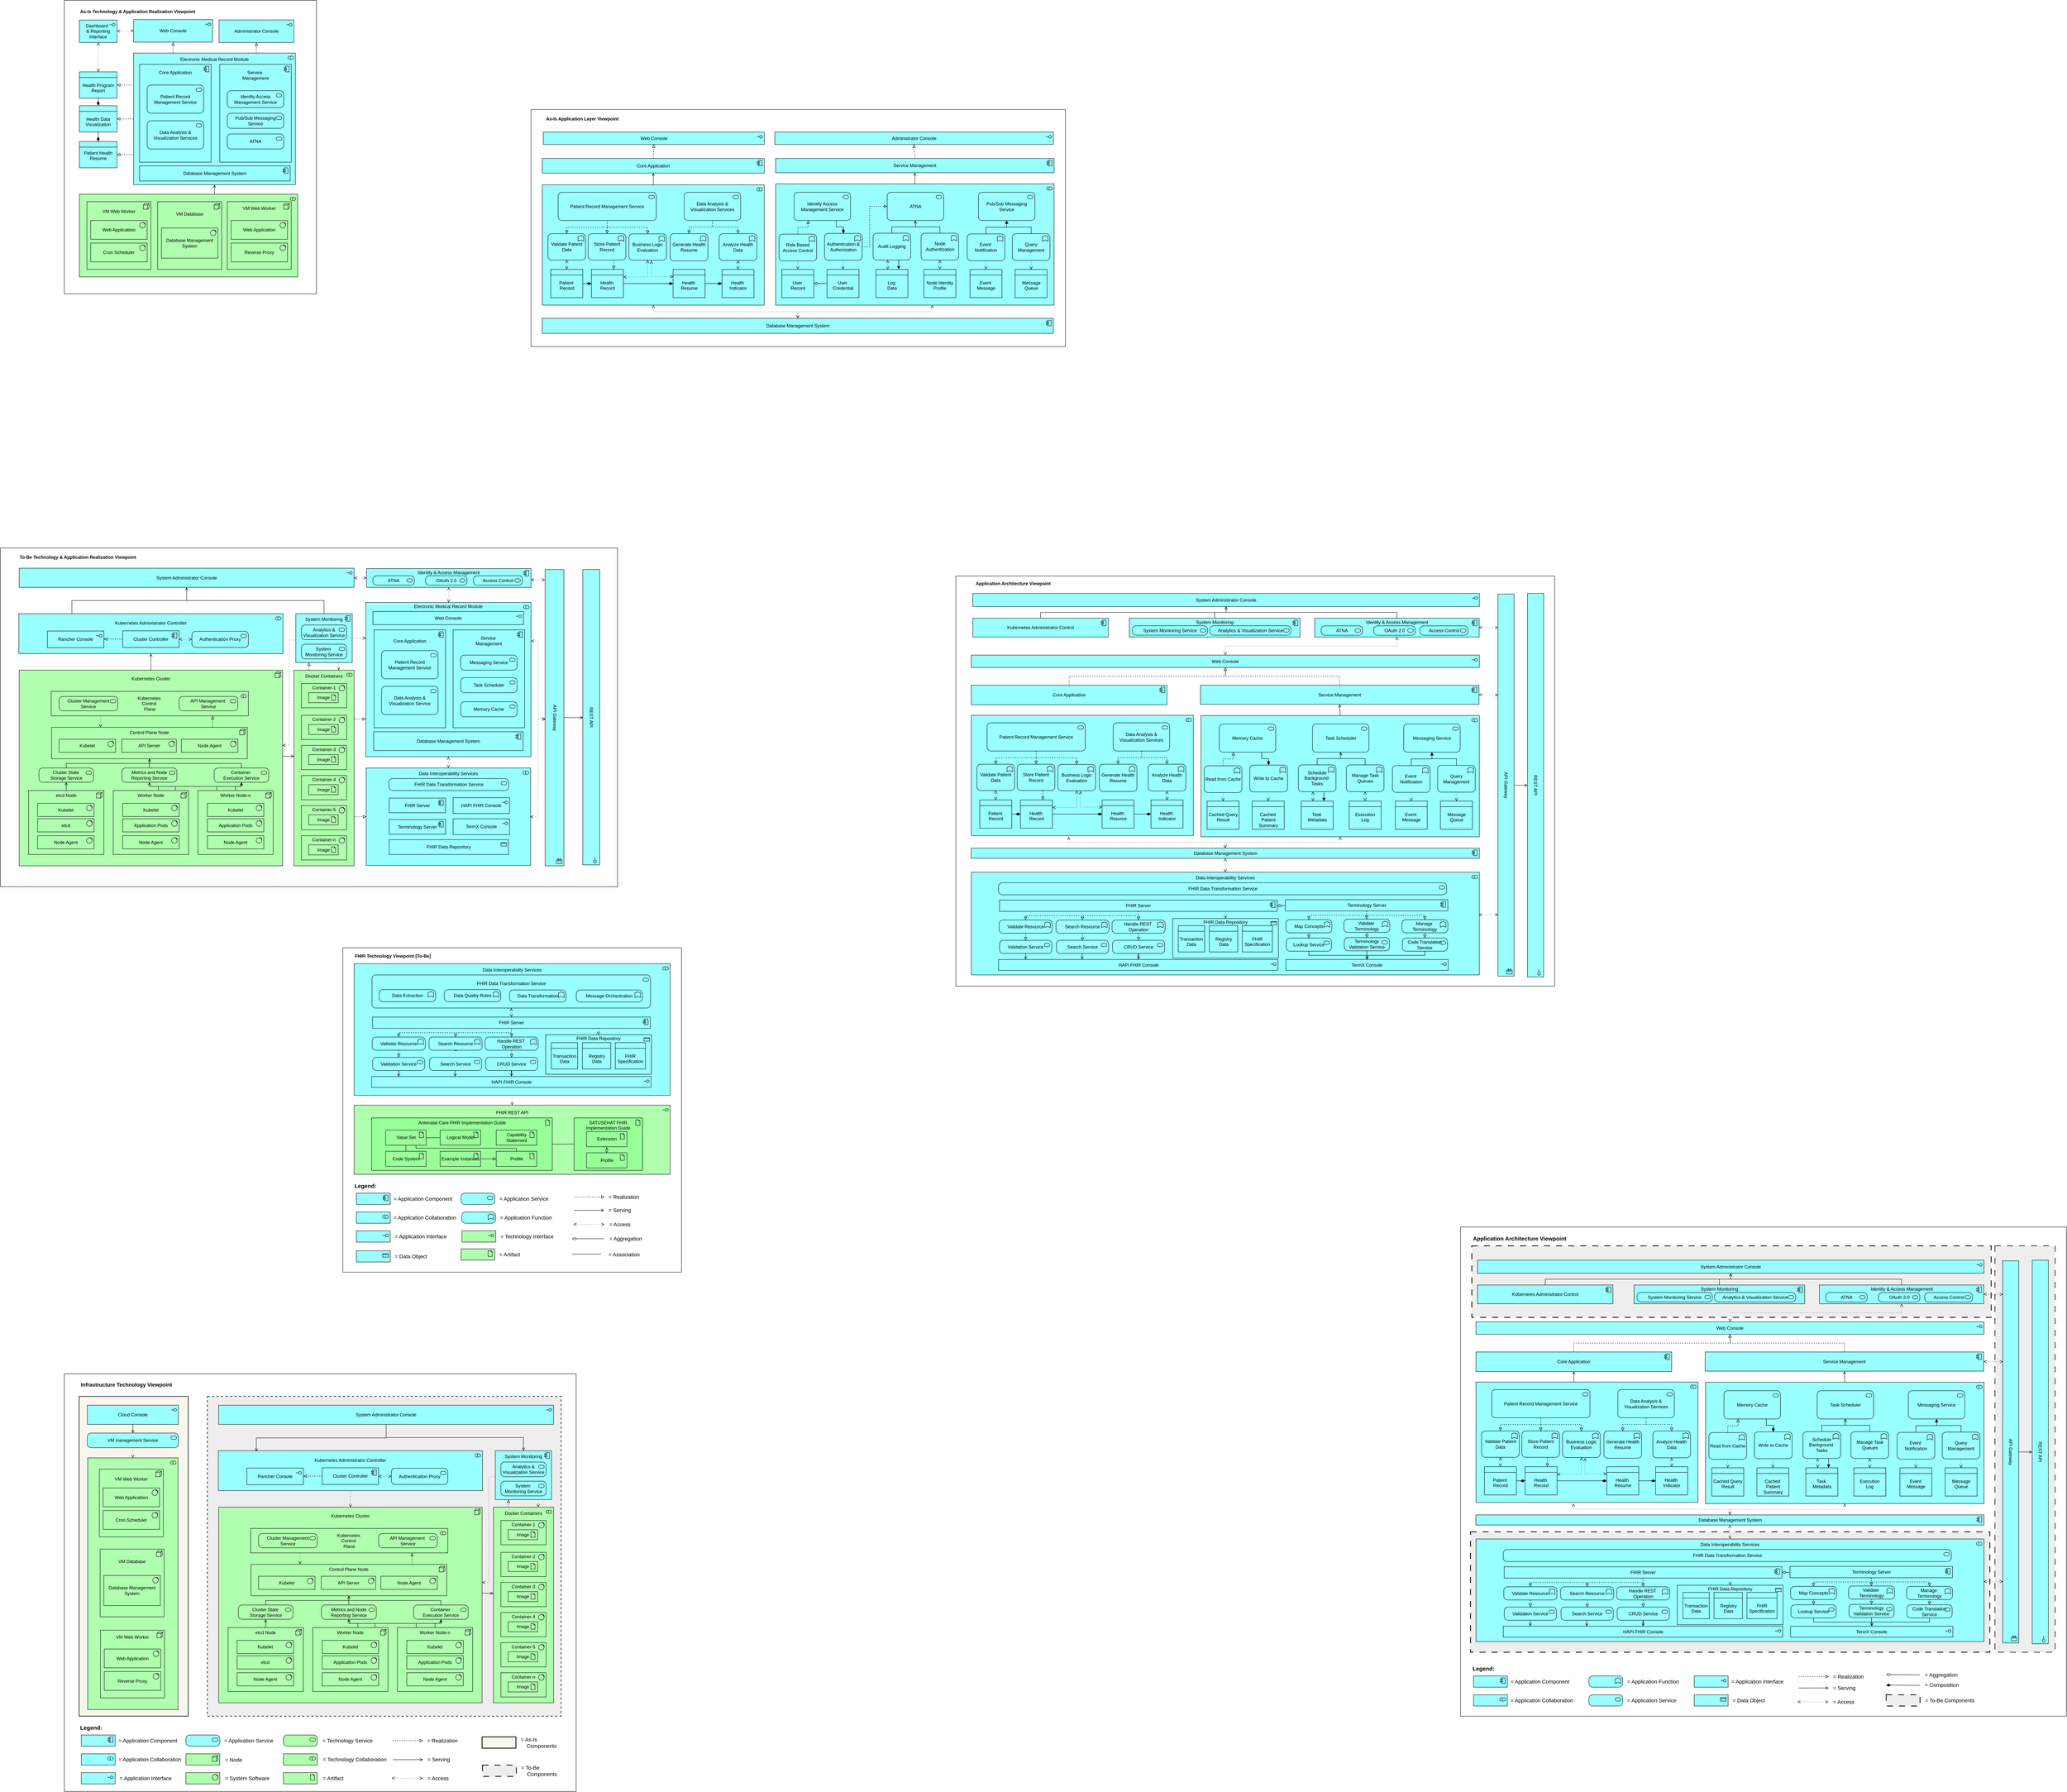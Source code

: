 <mxfile version="27.1.4">
  <diagram name="Page-1" id="rG1aWR5nTBu968VJAlu0">
    <mxGraphModel dx="3473" dy="1983" grid="1" gridSize="10" guides="1" tooltips="1" connect="1" arrows="1" fold="1" page="1" pageScale="1" pageWidth="850" pageHeight="1100" math="0" shadow="0">
      <root>
        <mxCell id="0" />
        <mxCell id="1" parent="0" />
        <mxCell id="qfAyH82oZV21_bXYcfx5-162" value="" style="rounded=0;whiteSpace=wrap;html=1;movable=1;resizable=1;rotatable=1;deletable=1;editable=1;locked=0;connectable=1;" vertex="1" parent="1">
          <mxGeometry x="250" y="3710" width="1360" height="1110" as="geometry" />
        </mxCell>
        <mxCell id="qfAyH82oZV21_bXYcfx5-342" value="" style="rounded=0;whiteSpace=wrap;html=1;movable=0;resizable=0;rotatable=0;deletable=0;editable=0;locked=1;connectable=0;fillColor=#f9f7ed;strokeColor=#36393d;strokeWidth=2;" vertex="1" parent="1">
          <mxGeometry x="289.16" y="3770" width="289.84" height="850" as="geometry" />
        </mxCell>
        <mxCell id="qfAyH82oZV21_bXYcfx5-272" value="" style="rounded=0;whiteSpace=wrap;html=1;movable=1;resizable=1;rotatable=1;deletable=1;editable=1;locked=0;connectable=1;fillColor=#eeeeee;strokeColor=#36393d;strokeWidth=2;dashed=1;" vertex="1" parent="1">
          <mxGeometry x="630" y="3770" width="940" height="850" as="geometry" />
        </mxCell>
        <mxCell id="qfAyH82oZV21_bXYcfx5-3" value="" style="rounded=0;whiteSpace=wrap;html=1;movable=1;resizable=1;rotatable=1;deletable=1;editable=1;locked=0;connectable=1;" vertex="1" parent="1">
          <mxGeometry x="3960" y="3320" width="1610" height="1300" as="geometry" />
        </mxCell>
        <mxCell id="qfAyH82oZV21_bXYcfx5-142" value="" style="rounded=0;whiteSpace=wrap;html=1;fillColor=#eeeeee;dashed=1;dashPattern=8 8;strokeColor=#000000;strokeWidth=2;" vertex="1" parent="1">
          <mxGeometry x="3986.5" y="4130" width="1380" height="320" as="geometry" />
        </mxCell>
        <mxCell id="qfAyH82oZV21_bXYcfx5-141" value="" style="rounded=0;whiteSpace=wrap;html=1;fillColor=#eeeeee;dashed=1;dashPattern=8 8;strokeColor=#36393d;strokeWidth=2;" vertex="1" parent="1">
          <mxGeometry x="5380" y="3370" width="160" height="1080" as="geometry" />
        </mxCell>
        <mxCell id="qfAyH82oZV21_bXYcfx5-2" value="" style="rounded=0;whiteSpace=wrap;html=1;fillColor=#eeeeee;dashed=1;dashPattern=8 8;strokeColor=#000000;strokeWidth=2;" vertex="1" parent="1">
          <mxGeometry x="3990" y="3370" width="1380" height="190" as="geometry" />
        </mxCell>
        <mxCell id="8IR9IB2kAjyOWW3M31Co-822" value="" style="rounded=0;whiteSpace=wrap;html=1;movable=1;resizable=1;rotatable=1;deletable=1;editable=1;locked=0;connectable=1;" parent="1" vertex="1">
          <mxGeometry x="990" y="2578" width="900" height="862" as="geometry" />
        </mxCell>
        <mxCell id="8IR9IB2kAjyOWW3M31Co-812" value="FHIR REST API&lt;div&gt;&lt;br&gt;&lt;/div&gt;&lt;div&gt;&lt;br&gt;&lt;/div&gt;&lt;div&gt;&lt;br&gt;&lt;/div&gt;&lt;div&gt;&lt;br&gt;&lt;/div&gt;&lt;div&gt;&lt;br&gt;&lt;/div&gt;&lt;div&gt;&lt;br&gt;&lt;/div&gt;&lt;div&gt;&lt;br&gt;&lt;/div&gt;&lt;div&gt;&lt;br&gt;&lt;/div&gt;&lt;div&gt;&lt;br&gt;&lt;/div&gt;&lt;div&gt;&lt;br&gt;&lt;/div&gt;" style="html=1;outlineConnect=0;whiteSpace=wrap;fillColor=#AFFFAF;shape=mxgraph.archimate3.application;appType=interface;archiType=square;movable=1;resizable=1;rotatable=1;deletable=1;editable=1;locked=0;connectable=1;" parent="1" vertex="1">
          <mxGeometry x="1020" y="2996.15" width="840" height="183.85" as="geometry" />
        </mxCell>
        <mxCell id="8IR9IB2kAjyOWW3M31Co-163" value="" style="rounded=0;whiteSpace=wrap;html=1;movable=1;resizable=1;rotatable=1;deletable=1;editable=1;locked=0;connectable=1;" parent="1" vertex="1">
          <mxGeometry x="80" y="1515.5" width="1640" height="900" as="geometry" />
        </mxCell>
        <mxCell id="8IR9IB2kAjyOWW3M31Co-363" value="Electronic Medical Record Module&lt;div&gt;&lt;br&gt;&lt;/div&gt;&lt;div&gt;&lt;br&gt;&lt;/div&gt;&lt;div&gt;&lt;br&gt;&lt;/div&gt;&lt;div&gt;&lt;br&gt;&lt;/div&gt;&lt;div&gt;&lt;br&gt;&lt;/div&gt;&lt;div&gt;&lt;br&gt;&lt;/div&gt;&lt;div&gt;&lt;br&gt;&lt;/div&gt;&lt;div&gt;&lt;br&gt;&lt;/div&gt;&lt;div&gt;&lt;br&gt;&lt;/div&gt;&lt;div&gt;&lt;br&gt;&lt;/div&gt;&lt;div&gt;&lt;br&gt;&lt;/div&gt;&lt;div&gt;&lt;br&gt;&lt;/div&gt;&lt;div&gt;&lt;br&gt;&lt;/div&gt;&lt;div&gt;&lt;br&gt;&lt;/div&gt;&lt;div&gt;&lt;br&gt;&lt;/div&gt;&lt;div&gt;&lt;br&gt;&lt;/div&gt;&lt;div&gt;&lt;br&gt;&lt;/div&gt;&lt;div&gt;&lt;br&gt;&lt;/div&gt;&lt;div&gt;&lt;br&gt;&lt;/div&gt;&lt;div&gt;&lt;br&gt;&lt;/div&gt;&lt;div&gt;&lt;br&gt;&lt;/div&gt;&lt;div&gt;&lt;br&gt;&lt;/div&gt;&lt;div&gt;&lt;br&gt;&lt;/div&gt;&lt;div&gt;&lt;br&gt;&lt;/div&gt;&lt;div&gt;&lt;br&gt;&lt;/div&gt;&lt;div&gt;&lt;br&gt;&lt;/div&gt;&lt;div&gt;&lt;br&gt;&lt;/div&gt;" style="html=1;outlineConnect=0;whiteSpace=wrap;fillColor=#99ffff;shape=mxgraph.archimate3.application;appType=collab;archiType=square;movable=1;resizable=1;rotatable=1;deletable=1;editable=1;locked=0;connectable=1;" parent="1" vertex="1">
          <mxGeometry x="1051" y="1660" width="439" height="410" as="geometry" />
        </mxCell>
        <mxCell id="8IR9IB2kAjyOWW3M31Co-169" value="&lt;div&gt;&lt;div&gt;Kubernetes Cluster&lt;/div&gt;&lt;/div&gt;&lt;div&gt;&lt;br&gt;&lt;/div&gt;&lt;div&gt;&lt;br&gt;&lt;/div&gt;&lt;div&gt;&lt;br&gt;&lt;/div&gt;&lt;div&gt;&lt;br&gt;&lt;/div&gt;&lt;div&gt;&lt;br&gt;&lt;/div&gt;&lt;div&gt;&lt;br&gt;&lt;/div&gt;&lt;div&gt;&lt;br&gt;&lt;/div&gt;&lt;div&gt;&lt;br&gt;&lt;/div&gt;&lt;div&gt;&lt;br&gt;&lt;/div&gt;&lt;div&gt;&lt;br&gt;&lt;/div&gt;&lt;div&gt;&lt;br&gt;&lt;/div&gt;&lt;div&gt;&lt;br&gt;&lt;/div&gt;&lt;div&gt;&lt;br&gt;&lt;/div&gt;&lt;div&gt;&lt;br&gt;&lt;/div&gt;&lt;div&gt;&lt;br&gt;&lt;/div&gt;&lt;div&gt;&lt;br&gt;&lt;/div&gt;&lt;div&gt;&lt;br&gt;&lt;/div&gt;&lt;div&gt;&lt;br&gt;&lt;/div&gt;&lt;div&gt;&lt;br&gt;&lt;/div&gt;&lt;div&gt;&lt;br&gt;&lt;/div&gt;&lt;div&gt;&lt;br&gt;&lt;/div&gt;&lt;div&gt;&lt;br&gt;&lt;/div&gt;&lt;div&gt;&lt;br&gt;&lt;/div&gt;&lt;div&gt;&lt;br&gt;&lt;/div&gt;&lt;div&gt;&lt;br&gt;&lt;/div&gt;&lt;div&gt;&lt;br&gt;&lt;/div&gt;&lt;div&gt;&lt;br&gt;&lt;/div&gt;&lt;div&gt;&lt;br&gt;&lt;/div&gt;&lt;div&gt;&lt;br&gt;&lt;/div&gt;&lt;div&gt;&lt;br&gt;&lt;/div&gt;&lt;div&gt;&lt;br&gt;&lt;/div&gt;&lt;div&gt;&lt;br&gt;&lt;/div&gt;&lt;div&gt;&lt;br&gt;&lt;/div&gt;" style="html=1;outlineConnect=0;whiteSpace=wrap;fillColor=#AFFFAF;shape=mxgraph.archimate3.application;appType=node;archiType=square;movable=1;resizable=1;rotatable=1;deletable=1;editable=1;locked=0;connectable=1;" parent="1" vertex="1">
          <mxGeometry x="130" y="1840" width="700" height="520" as="geometry" />
        </mxCell>
        <mxCell id="8IR9IB2kAjyOWW3M31Co-265" value="Kubernetes&amp;nbsp;&lt;div&gt;Control&amp;nbsp;&lt;/div&gt;&lt;div&gt;Plane&lt;/div&gt;" style="html=1;outlineConnect=0;whiteSpace=wrap;fillColor=#AFFFAF;shape=mxgraph.archimate3.application;appType=collab;archiType=square;movable=1;resizable=1;rotatable=1;deletable=1;editable=1;locked=0;connectable=1;" parent="1" vertex="1">
          <mxGeometry x="215" y="1896.5" width="524" height="65" as="geometry" />
        </mxCell>
        <mxCell id="8IR9IB2kAjyOWW3M31Co-63" value="" style="rounded=0;whiteSpace=wrap;html=1;movable=1;resizable=1;rotatable=1;deletable=1;editable=1;locked=0;connectable=1;" parent="1" vertex="1">
          <mxGeometry x="250" y="60" width="670" height="780" as="geometry" />
        </mxCell>
        <mxCell id="8IR9IB2kAjyOWW3M31Co-53" value="Electronic Medical Record Module&lt;div&gt;&lt;br&gt;&lt;/div&gt;&lt;div&gt;&lt;br&gt;&lt;/div&gt;&lt;div&gt;&lt;br&gt;&lt;/div&gt;&lt;div&gt;&lt;br&gt;&lt;/div&gt;&lt;div&gt;&lt;br&gt;&lt;/div&gt;&lt;div&gt;&lt;br&gt;&lt;/div&gt;&lt;div&gt;&lt;br&gt;&lt;/div&gt;&lt;div&gt;&lt;br&gt;&lt;/div&gt;&lt;div&gt;&lt;br&gt;&lt;/div&gt;&lt;div&gt;&lt;br&gt;&lt;/div&gt;&lt;div&gt;&lt;br&gt;&lt;/div&gt;&lt;div&gt;&lt;br&gt;&lt;/div&gt;&lt;div&gt;&lt;br&gt;&lt;/div&gt;&lt;div&gt;&lt;br&gt;&lt;/div&gt;&lt;div&gt;&lt;br&gt;&lt;/div&gt;&lt;div&gt;&lt;br&gt;&lt;/div&gt;&lt;div&gt;&lt;br&gt;&lt;/div&gt;&lt;div&gt;&lt;br&gt;&lt;/div&gt;&lt;div&gt;&lt;br&gt;&lt;/div&gt;&lt;div&gt;&lt;br&gt;&lt;/div&gt;&lt;div&gt;&lt;br&gt;&lt;/div&gt;&lt;div&gt;&lt;br&gt;&lt;/div&gt;" style="html=1;outlineConnect=0;whiteSpace=wrap;fillColor=#99ffff;shape=mxgraph.archimate3.application;appType=collab;archiType=square;movable=1;resizable=1;rotatable=1;deletable=1;editable=1;locked=0;connectable=1;" parent="1" vertex="1">
          <mxGeometry x="434" y="200" width="430" height="350" as="geometry" />
        </mxCell>
        <mxCell id="8IR9IB2kAjyOWW3M31Co-4" value="" style="html=1;outlineConnect=0;whiteSpace=wrap;fillColor=#AFFFAF;shape=mxgraph.archimate3.application;appType=collab;archiType=square;movable=1;resizable=1;rotatable=1;deletable=1;editable=1;locked=0;connectable=1;" parent="1" vertex="1">
          <mxGeometry x="290" y="575" width="580" height="220" as="geometry" />
        </mxCell>
        <mxCell id="8IR9IB2kAjyOWW3M31Co-9" value="VM Database&lt;div&gt;&lt;br&gt;&lt;/div&gt;&lt;div&gt;&lt;br&gt;&lt;/div&gt;&lt;div&gt;&lt;br&gt;&lt;div&gt;&lt;br&gt;&lt;/div&gt;&lt;div&gt;&lt;br&gt;&lt;/div&gt;&lt;div&gt;&lt;br&gt;&lt;/div&gt;&lt;div&gt;&lt;br&gt;&lt;/div&gt;&lt;div&gt;&lt;br&gt;&lt;/div&gt;&lt;/div&gt;" style="html=1;outlineConnect=0;whiteSpace=wrap;fillColor=#AFFFAF;shape=mxgraph.archimate3.application;appType=node;archiType=square;movable=1;resizable=1;rotatable=1;deletable=1;editable=1;locked=0;connectable=1;" parent="1" vertex="1">
          <mxGeometry x="498" y="595" width="170" height="180" as="geometry" />
        </mxCell>
        <mxCell id="8IR9IB2kAjyOWW3M31Co-10" value="VM Web Worker&lt;div&gt;&lt;br&gt;&lt;/div&gt;&lt;div&gt;&lt;br&gt;&lt;div&gt;&lt;br&gt;&lt;/div&gt;&lt;div&gt;&lt;br&gt;&lt;/div&gt;&lt;div&gt;&lt;br&gt;&lt;div&gt;&lt;br&gt;&lt;/div&gt;&lt;div&gt;&lt;br&gt;&lt;/div&gt;&lt;div&gt;&lt;br&gt;&lt;/div&gt;&lt;div&gt;&lt;br&gt;&lt;/div&gt;&lt;div&gt;&lt;br&gt;&lt;/div&gt;&lt;/div&gt;&lt;/div&gt;" style="html=1;outlineConnect=0;whiteSpace=wrap;fillColor=#AFFFAF;shape=mxgraph.archimate3.application;appType=node;archiType=square;movable=1;resizable=1;rotatable=1;deletable=1;editable=1;locked=0;connectable=1;" parent="1" vertex="1">
          <mxGeometry x="683" y="595" width="170" height="180" as="geometry" />
        </mxCell>
        <mxCell id="8IR9IB2kAjyOWW3M31Co-12" value="Web Application" style="html=1;outlineConnect=0;whiteSpace=wrap;fillColor=#AFFFAF;shape=mxgraph.archimate3.application;appType=sysSw;archiType=square;movable=1;resizable=1;rotatable=1;deletable=1;editable=1;locked=0;connectable=1;" parent="1" vertex="1">
          <mxGeometry x="693" y="645" width="150" height="50" as="geometry" />
        </mxCell>
        <mxCell id="8IR9IB2kAjyOWW3M31Co-13" value="Database Management System" style="html=1;outlineConnect=0;whiteSpace=wrap;fillColor=#AFFFAF;shape=mxgraph.archimate3.application;appType=sysSw;archiType=square;movable=1;resizable=1;rotatable=1;deletable=1;editable=1;locked=0;connectable=1;" parent="1" vertex="1">
          <mxGeometry x="508" y="665" width="150" height="80" as="geometry" />
        </mxCell>
        <mxCell id="8IR9IB2kAjyOWW3M31Co-14" value="Reverse Proxy" style="html=1;outlineConnect=0;whiteSpace=wrap;fillColor=#AFFFAF;shape=mxgraph.archimate3.application;appType=sysSw;archiType=square;movable=1;resizable=1;rotatable=1;deletable=1;editable=1;locked=0;connectable=1;" parent="1" vertex="1">
          <mxGeometry x="693" y="705" width="150" height="50" as="geometry" />
        </mxCell>
        <mxCell id="8IR9IB2kAjyOWW3M31Co-19" value="Web Console" style="html=1;outlineConnect=0;whiteSpace=wrap;fillColor=#99ffff;shape=mxgraph.archimate3.application;appType=interface;archiType=square;movable=1;resizable=1;rotatable=1;deletable=1;editable=1;locked=0;connectable=1;" parent="1" vertex="1">
          <mxGeometry x="434" y="111" width="210" height="60" as="geometry" />
        </mxCell>
        <mxCell id="8IR9IB2kAjyOWW3M31Co-30" value="&lt;table cellpadding=&quot;0&quot; cellspacing=&quot;0&quot; style=&quot;font-size:1em;width:100%;height:100%;&quot;&gt;&lt;tbody&gt;&lt;tr style=&quot;height:20px;&quot;&gt;&lt;td align=&quot;center&quot;&gt;&lt;/td&gt;&lt;/tr&gt;&lt;tr&gt;&lt;td valign=&quot;top&quot; style=&quot;padding:4px;&quot;&gt;Patient Health Resume&lt;/td&gt;&lt;/tr&gt;&lt;/tbody&gt;&lt;/table&gt;" style="html=1;outlineConnect=0;whiteSpace=wrap;fillColor=#99ffff;shape=mxgraph.archimate3.businessObject;overflow=fill;movable=1;resizable=1;rotatable=1;deletable=1;editable=1;locked=0;connectable=1;" parent="1" vertex="1">
          <mxGeometry x="290" y="435" width="100" height="70" as="geometry" />
        </mxCell>
        <mxCell id="8IR9IB2kAjyOWW3M31Co-31" value="&lt;br&gt;&lt;div&gt;&lt;br&gt;&lt;/div&gt;&lt;div&gt;Health Data Visualization&lt;/div&gt;" style="html=1;outlineConnect=0;whiteSpace=wrap;fillColor=#99ffff;shape=mxgraph.archimate3.businessObject;overflow=fill;movable=1;resizable=1;rotatable=1;deletable=1;editable=1;locked=0;connectable=1;" parent="1" vertex="1">
          <mxGeometry x="290" y="340" width="100" height="70" as="geometry" />
        </mxCell>
        <mxCell id="8IR9IB2kAjyOWW3M31Co-34" value="&lt;div&gt;&lt;br&gt;&lt;/div&gt;&lt;div&gt;&lt;br&gt;&lt;/div&gt;&lt;div&gt;Health Program Report&lt;/div&gt;" style="html=1;outlineConnect=0;whiteSpace=wrap;fillColor=#99ffff;shape=mxgraph.archimate3.businessObject;overflow=fill;movable=1;resizable=1;rotatable=1;deletable=1;editable=1;locked=0;connectable=1;" parent="1" vertex="1">
          <mxGeometry x="290" y="250" width="100" height="70" as="geometry" />
        </mxCell>
        <mxCell id="8IR9IB2kAjyOWW3M31Co-37" value="Administrator Console" style="html=1;outlineConnect=0;whiteSpace=wrap;fillColor=#99ffff;shape=mxgraph.archimate3.application;appType=interface;archiType=square;movable=1;resizable=1;rotatable=1;deletable=1;editable=1;locked=0;connectable=1;" parent="1" vertex="1">
          <mxGeometry x="661" y="112" width="199" height="60" as="geometry" />
        </mxCell>
        <mxCell id="8IR9IB2kAjyOWW3M31Co-43" value="" style="edgeStyle=elbowEdgeStyle;html=1;endArrow=block;elbow=vertical;endFill=0;dashed=1;rounded=0;entryX=1;entryY=0.5;entryDx=0;entryDy=0;entryPerimeter=0;movable=1;resizable=1;rotatable=1;deletable=1;editable=1;locked=0;connectable=1;" parent="1" target="8IR9IB2kAjyOWW3M31Co-34" edge="1">
          <mxGeometry width="160" relative="1" as="geometry">
            <mxPoint x="430" y="285" as="sourcePoint" />
            <mxPoint x="570" y="540" as="targetPoint" />
          </mxGeometry>
        </mxCell>
        <mxCell id="8IR9IB2kAjyOWW3M31Co-45" value="" style="edgeStyle=elbowEdgeStyle;html=1;endArrow=block;elbow=vertical;endFill=0;dashed=1;rounded=0;entryX=1;entryY=0.5;entryDx=0;entryDy=0;entryPerimeter=0;movable=1;resizable=1;rotatable=1;deletable=1;editable=1;locked=0;connectable=1;" parent="1" target="8IR9IB2kAjyOWW3M31Co-30" edge="1">
          <mxGeometry width="160" relative="1" as="geometry">
            <mxPoint x="430" y="470" as="sourcePoint" />
            <mxPoint x="400" y="385" as="targetPoint" />
          </mxGeometry>
        </mxCell>
        <mxCell id="8IR9IB2kAjyOWW3M31Co-54" value="" style="edgeStyle=elbowEdgeStyle;html=1;endArrow=block;elbow=vertical;endFill=0;dashed=1;rounded=0;entryX=1;entryY=0.5;entryDx=0;entryDy=0;entryPerimeter=0;movable=1;resizable=1;rotatable=1;deletable=1;editable=1;locked=0;connectable=1;" parent="1" source="8IR9IB2kAjyOWW3M31Co-53" target="8IR9IB2kAjyOWW3M31Co-31" edge="1">
          <mxGeometry width="160" relative="1" as="geometry">
            <mxPoint x="440" y="295" as="sourcePoint" />
            <mxPoint x="400" y="295" as="targetPoint" />
          </mxGeometry>
        </mxCell>
        <mxCell id="8IR9IB2kAjyOWW3M31Co-55" value="" style="edgeStyle=elbowEdgeStyle;html=1;endArrow=block;elbow=vertical;endFill=0;dashed=1;rounded=0;movable=1;resizable=1;rotatable=1;deletable=1;editable=1;locked=0;connectable=1;" parent="1" target="8IR9IB2kAjyOWW3M31Co-19" edge="1">
          <mxGeometry width="160" relative="1" as="geometry">
            <mxPoint x="539" y="200" as="sourcePoint" />
            <mxPoint x="536.92" y="189.995" as="targetPoint" />
          </mxGeometry>
        </mxCell>
        <mxCell id="8IR9IB2kAjyOWW3M31Co-56" value="" style="edgeStyle=elbowEdgeStyle;html=1;endArrow=block;elbow=vertical;endFill=0;dashed=1;rounded=0;entryX=0.5;entryY=1;entryDx=0;entryDy=0;entryPerimeter=0;movable=1;resizable=1;rotatable=1;deletable=1;editable=1;locked=0;connectable=1;" parent="1" target="8IR9IB2kAjyOWW3M31Co-37" edge="1">
          <mxGeometry width="160" relative="1" as="geometry">
            <mxPoint x="760" y="200" as="sourcePoint" />
            <mxPoint x="546.92" y="199.995" as="targetPoint" />
          </mxGeometry>
        </mxCell>
        <mxCell id="8IR9IB2kAjyOWW3M31Co-57" value="" style="edgeStyle=elbowEdgeStyle;html=1;endArrow=open;elbow=vertical;endFill=1;rounded=0;movable=1;resizable=1;rotatable=1;deletable=1;editable=1;locked=0;connectable=1;" parent="1" target="8IR9IB2kAjyOWW3M31Co-53" edge="1">
          <mxGeometry width="160" relative="1" as="geometry">
            <mxPoint x="649" y="575" as="sourcePoint" />
            <mxPoint x="650" y="550" as="targetPoint" />
          </mxGeometry>
        </mxCell>
        <mxCell id="8IR9IB2kAjyOWW3M31Co-58" value="" style="edgeStyle=elbowEdgeStyle;html=1;endArrow=open;elbow=vertical;endFill=0;dashed=1;startArrow=open;startFill=0;dashPattern=1 4;rounded=0;exitX=0.5;exitY=1;exitDx=0;exitDy=0;exitPerimeter=0;entryX=0.5;entryY=0;entryDx=0;entryDy=0;entryPerimeter=0;movable=1;resizable=1;rotatable=1;deletable=1;editable=1;locked=0;connectable=1;" parent="1" source="8IR9IB2kAjyOWW3M31Co-64" target="8IR9IB2kAjyOWW3M31Co-34" edge="1">
          <mxGeometry width="160" relative="1" as="geometry">
            <mxPoint x="890" y="840" as="sourcePoint" />
            <mxPoint x="1050" y="840" as="targetPoint" />
            <Array as="points" />
          </mxGeometry>
        </mxCell>
        <mxCell id="8IR9IB2kAjyOWW3M31Co-61" value="" style="html=1;startArrow=diamondThin;startFill=1;edgeStyle=elbowEdgeStyle;elbow=vertical;startSize=10;endArrow=none;endFill=0;rounded=0;exitX=0.5;exitY=0;exitDx=0;exitDy=0;exitPerimeter=0;movable=1;resizable=1;rotatable=1;deletable=1;editable=1;locked=0;connectable=1;" parent="1" source="8IR9IB2kAjyOWW3M31Co-31" edge="1">
          <mxGeometry width="160" relative="1" as="geometry">
            <mxPoint x="410" y="280" as="sourcePoint" />
            <mxPoint x="340" y="320" as="targetPoint" />
          </mxGeometry>
        </mxCell>
        <mxCell id="8IR9IB2kAjyOWW3M31Co-62" value="" style="html=1;startArrow=diamondThin;startFill=1;edgeStyle=elbowEdgeStyle;elbow=vertical;startSize=10;endArrow=none;endFill=0;rounded=0;entryX=0.5;entryY=1;entryDx=0;entryDy=0;entryPerimeter=0;movable=1;resizable=1;rotatable=1;deletable=1;editable=1;locked=0;connectable=1;" parent="1" source="8IR9IB2kAjyOWW3M31Co-30" target="8IR9IB2kAjyOWW3M31Co-31" edge="1">
          <mxGeometry width="160" relative="1" as="geometry">
            <mxPoint x="410" y="280" as="sourcePoint" />
            <mxPoint x="570" y="280" as="targetPoint" />
          </mxGeometry>
        </mxCell>
        <mxCell id="8IR9IB2kAjyOWW3M31Co-65" value="" style="edgeStyle=elbowEdgeStyle;html=1;endArrow=open;elbow=vertical;endFill=0;dashed=1;startArrow=open;startFill=0;dashPattern=1 4;rounded=0;entryX=1;entryY=0.5;entryDx=0;entryDy=0;entryPerimeter=0;movable=1;resizable=1;rotatable=1;deletable=1;editable=1;locked=0;connectable=1;exitX=0;exitY=0.5;exitDx=0;exitDy=0;exitPerimeter=0;" parent="1" source="8IR9IB2kAjyOWW3M31Co-19" target="8IR9IB2kAjyOWW3M31Co-64" edge="1">
          <mxGeometry width="160" relative="1" as="geometry">
            <mxPoint x="430" y="141" as="sourcePoint" />
            <mxPoint x="340" y="250" as="targetPoint" />
            <Array as="points" />
          </mxGeometry>
        </mxCell>
        <mxCell id="8IR9IB2kAjyOWW3M31Co-64" value="Dashboard&amp;nbsp;&amp;nbsp;&lt;div&gt;&amp;amp; Reporting Interface&lt;/div&gt;" style="html=1;outlineConnect=0;whiteSpace=wrap;fillColor=#99ffff;shape=mxgraph.archimate3.application;appType=interface;archiType=square;movable=1;resizable=1;rotatable=1;deletable=1;editable=1;locked=0;connectable=1;" parent="1" vertex="1">
          <mxGeometry x="290" y="112.25" width="100" height="59.75" as="geometry" />
        </mxCell>
        <mxCell id="8IR9IB2kAjyOWW3M31Co-68" value="As-Is Technology &amp;amp; Application Realization Viewpoint" style="text;html=1;align=left;verticalAlign=middle;whiteSpace=wrap;rounded=0;fontStyle=1;movable=1;resizable=1;rotatable=1;deletable=1;editable=1;locked=0;connectable=1;" parent="1" vertex="1">
          <mxGeometry x="290" y="80" width="330" height="20" as="geometry" />
        </mxCell>
        <mxCell id="8IR9IB2kAjyOWW3M31Co-198" value="To-Be Technology &amp;amp; Application Realization Viewpoint" style="text;html=1;align=left;verticalAlign=middle;whiteSpace=wrap;rounded=0;fontStyle=1;movable=1;resizable=1;rotatable=1;deletable=1;editable=1;locked=0;connectable=1;" parent="1" vertex="1">
          <mxGeometry x="129" y="1530" width="330" height="20" as="geometry" />
        </mxCell>
        <mxCell id="8IR9IB2kAjyOWW3M31Co-204" value="&lt;div&gt;&lt;div&gt;Control Plane Node&lt;/div&gt;&lt;/div&gt;&lt;div&gt;&lt;br&gt;&lt;/div&gt;&lt;div&gt;&lt;br&gt;&lt;/div&gt;&lt;div&gt;&lt;br&gt;&lt;/div&gt;&lt;div&gt;&lt;br&gt;&lt;/div&gt;" style="html=1;outlineConnect=0;whiteSpace=wrap;fillColor=#AFFFAF;shape=mxgraph.archimate3.application;appType=node;archiType=square;movable=1;resizable=1;rotatable=1;deletable=1;editable=1;locked=0;connectable=1;" parent="1" vertex="1">
          <mxGeometry x="216" y="1992" width="520" height="83.5" as="geometry" />
        </mxCell>
        <mxCell id="8IR9IB2kAjyOWW3M31Co-205" value="Kubelet" style="html=1;outlineConnect=0;whiteSpace=wrap;fillColor=#AFFFAF;shape=mxgraph.archimate3.application;appType=sysSw;archiType=square;movable=1;resizable=1;rotatable=1;deletable=1;editable=1;locked=0;connectable=1;" parent="1" vertex="1">
          <mxGeometry x="236" y="2023.5" width="150" height="35" as="geometry" />
        </mxCell>
        <mxCell id="8IR9IB2kAjyOWW3M31Co-206" value="API Server" style="html=1;outlineConnect=0;whiteSpace=wrap;fillColor=#AFFFAF;shape=mxgraph.archimate3.application;appType=sysSw;archiType=square;movable=1;resizable=1;rotatable=1;deletable=1;editable=1;locked=0;connectable=1;" parent="1" vertex="1">
          <mxGeometry x="402.5" y="2023.5" width="145" height="35" as="geometry" />
        </mxCell>
        <mxCell id="8IR9IB2kAjyOWW3M31Co-207" value="Node Agent" style="html=1;outlineConnect=0;whiteSpace=wrap;fillColor=#AFFFAF;shape=mxgraph.archimate3.application;appType=sysSw;archiType=square;movable=1;resizable=1;rotatable=1;deletable=1;editable=1;locked=0;connectable=1;" parent="1" vertex="1">
          <mxGeometry x="561" y="2023.5" width="150" height="35" as="geometry" />
        </mxCell>
        <mxCell id="8IR9IB2kAjyOWW3M31Co-216" value="&lt;div&gt;&lt;div&gt;Worker Node&lt;/div&gt;&lt;/div&gt;&lt;div&gt;&lt;br&gt;&lt;/div&gt;&lt;div&gt;&lt;br&gt;&lt;/div&gt;&lt;div&gt;&lt;br&gt;&lt;/div&gt;&lt;div&gt;&lt;br&gt;&lt;/div&gt;&lt;div&gt;&lt;br&gt;&lt;/div&gt;&lt;div&gt;&lt;br&gt;&lt;/div&gt;&lt;div&gt;&lt;br&gt;&lt;/div&gt;&lt;div&gt;&lt;br&gt;&lt;/div&gt;&lt;div&gt;&lt;br&gt;&lt;/div&gt;&lt;div&gt;&lt;br&gt;&lt;/div&gt;" style="html=1;outlineConnect=0;whiteSpace=wrap;fillColor=#AFFFAF;shape=mxgraph.archimate3.application;appType=node;archiType=square;movable=1;resizable=1;rotatable=1;deletable=1;editable=1;locked=0;connectable=1;" parent="1" vertex="1">
          <mxGeometry x="380" y="2160" width="200" height="170" as="geometry" />
        </mxCell>
        <mxCell id="8IR9IB2kAjyOWW3M31Co-217" value="Kubelet" style="html=1;outlineConnect=0;whiteSpace=wrap;fillColor=#AFFFAF;shape=mxgraph.archimate3.application;appType=sysSw;archiType=square;movable=1;resizable=1;rotatable=1;deletable=1;editable=1;locked=0;connectable=1;" parent="1" vertex="1">
          <mxGeometry x="405" y="2194" width="150" height="35" as="geometry" />
        </mxCell>
        <mxCell id="8IR9IB2kAjyOWW3M31Co-218" value="Application Pods" style="html=1;outlineConnect=0;whiteSpace=wrap;fillColor=#AFFFAF;shape=mxgraph.archimate3.application;appType=sysSw;archiType=square;movable=1;resizable=1;rotatable=1;deletable=1;editable=1;locked=0;connectable=1;" parent="1" vertex="1">
          <mxGeometry x="405" y="2235" width="150" height="35" as="geometry" />
        </mxCell>
        <mxCell id="8IR9IB2kAjyOWW3M31Co-219" value="Node Agent" style="html=1;outlineConnect=0;whiteSpace=wrap;fillColor=#AFFFAF;shape=mxgraph.archimate3.application;appType=sysSw;archiType=square;movable=1;resizable=1;rotatable=1;deletable=1;editable=1;locked=0;connectable=1;" parent="1" vertex="1">
          <mxGeometry x="405" y="2280" width="150" height="35" as="geometry" />
        </mxCell>
        <mxCell id="8IR9IB2kAjyOWW3M31Co-220" value="&lt;div&gt;&lt;div&gt;Worker Node-n&lt;/div&gt;&lt;/div&gt;&lt;div&gt;&lt;br&gt;&lt;/div&gt;&lt;div&gt;&lt;br&gt;&lt;/div&gt;&lt;div&gt;&lt;br&gt;&lt;/div&gt;&lt;div&gt;&lt;br&gt;&lt;/div&gt;&lt;div&gt;&lt;br&gt;&lt;/div&gt;&lt;div&gt;&lt;br&gt;&lt;/div&gt;&lt;div&gt;&lt;br&gt;&lt;/div&gt;&lt;div&gt;&lt;br&gt;&lt;/div&gt;&lt;div&gt;&lt;br&gt;&lt;/div&gt;&lt;div&gt;&lt;br&gt;&lt;/div&gt;" style="html=1;outlineConnect=0;whiteSpace=wrap;fillColor=#AFFFAF;shape=mxgraph.archimate3.application;appType=node;archiType=square;movable=1;resizable=1;rotatable=1;deletable=1;editable=1;locked=0;connectable=1;" parent="1" vertex="1">
          <mxGeometry x="605" y="2160" width="200" height="170" as="geometry" />
        </mxCell>
        <mxCell id="8IR9IB2kAjyOWW3M31Co-221" value="Kubelet" style="html=1;outlineConnect=0;whiteSpace=wrap;fillColor=#AFFFAF;shape=mxgraph.archimate3.application;appType=sysSw;archiType=square;movable=1;resizable=1;rotatable=1;deletable=1;editable=1;locked=0;connectable=1;" parent="1" vertex="1">
          <mxGeometry x="630" y="2194" width="150" height="35" as="geometry" />
        </mxCell>
        <mxCell id="8IR9IB2kAjyOWW3M31Co-222" value="Application Pods" style="html=1;outlineConnect=0;whiteSpace=wrap;fillColor=#AFFFAF;shape=mxgraph.archimate3.application;appType=sysSw;archiType=square;movable=1;resizable=1;rotatable=1;deletable=1;editable=1;locked=0;connectable=1;" parent="1" vertex="1">
          <mxGeometry x="630" y="2235" width="150" height="35" as="geometry" />
        </mxCell>
        <mxCell id="8IR9IB2kAjyOWW3M31Co-223" value="Node Agent" style="html=1;outlineConnect=0;whiteSpace=wrap;fillColor=#AFFFAF;shape=mxgraph.archimate3.application;appType=sysSw;archiType=square;movable=1;resizable=1;rotatable=1;deletable=1;editable=1;locked=0;connectable=1;" parent="1" vertex="1">
          <mxGeometry x="630" y="2280" width="150" height="35" as="geometry" />
        </mxCell>
        <mxCell id="8IR9IB2kAjyOWW3M31Co-232" value="&lt;span class=&quot;_fadeIn_m1hgl_8&quot;&gt;Cluster &lt;/span&gt;&lt;span class=&quot;_fadeIn_m1hgl_8&quot;&gt;State&amp;nbsp;&lt;/span&gt;&lt;div&gt;&lt;span class=&quot;_fadeIn_m1hgl_8&quot;&gt;Storage &lt;/span&gt;&lt;span class=&quot;_fadeIn_m1hgl_8&quot;&gt;Service&lt;/span&gt;&lt;/div&gt;" style="html=1;outlineConnect=0;whiteSpace=wrap;fillColor=#AFFFAF;shape=mxgraph.archimate3.application;appType=serv;archiType=rounded;movable=1;resizable=1;rotatable=1;deletable=1;editable=1;locked=0;connectable=1;" parent="1" vertex="1">
          <mxGeometry x="182.5" y="2100" width="145" height="38" as="geometry" />
        </mxCell>
        <mxCell id="8IR9IB2kAjyOWW3M31Co-234" value="Metrics and Node Reporting Service" style="html=1;outlineConnect=0;whiteSpace=wrap;fillColor=#AFFFAF;shape=mxgraph.archimate3.application;appType=serv;archiType=rounded;movable=1;resizable=1;rotatable=1;deletable=1;editable=1;locked=0;connectable=1;" parent="1" vertex="1">
          <mxGeometry x="403" y="2100" width="146" height="38" as="geometry" />
        </mxCell>
        <mxCell id="8IR9IB2kAjyOWW3M31Co-233" value="Container&amp;nbsp;&lt;div&gt;Execution Service&lt;/div&gt;" style="html=1;outlineConnect=0;whiteSpace=wrap;fillColor=#AFFFAF;shape=mxgraph.archimate3.application;appType=serv;archiType=rounded;movable=1;resizable=1;rotatable=1;deletable=1;editable=1;locked=0;connectable=1;" parent="1" vertex="1">
          <mxGeometry x="648" y="2100" width="145" height="38" as="geometry" />
        </mxCell>
        <mxCell id="8IR9IB2kAjyOWW3M31Co-235" style="edgeStyle=orthogonalEdgeStyle;rounded=0;orthogonalLoop=1;jettySize=auto;html=1;exitX=0.5;exitY=1;exitDx=0;exitDy=0;exitPerimeter=0;movable=1;resizable=1;rotatable=1;deletable=1;editable=1;locked=0;connectable=1;" parent="1" source="8IR9IB2kAjyOWW3M31Co-233" target="8IR9IB2kAjyOWW3M31Co-233" edge="1">
          <mxGeometry relative="1" as="geometry" />
        </mxCell>
        <mxCell id="8IR9IB2kAjyOWW3M31Co-236" value="&lt;div&gt;&lt;div&gt;etcd Node&lt;/div&gt;&lt;/div&gt;&lt;div&gt;&lt;br&gt;&lt;/div&gt;&lt;div&gt;&lt;br&gt;&lt;/div&gt;&lt;div&gt;&lt;br&gt;&lt;/div&gt;&lt;div&gt;&lt;br&gt;&lt;/div&gt;&lt;div&gt;&lt;br&gt;&lt;/div&gt;&lt;div&gt;&lt;br&gt;&lt;/div&gt;&lt;div&gt;&lt;br&gt;&lt;/div&gt;&lt;div&gt;&lt;br&gt;&lt;/div&gt;&lt;div&gt;&lt;br&gt;&lt;/div&gt;&lt;div&gt;&lt;br&gt;&lt;/div&gt;" style="html=1;outlineConnect=0;whiteSpace=wrap;fillColor=#AFFFAF;shape=mxgraph.archimate3.application;appType=node;archiType=square;movable=1;resizable=1;rotatable=1;deletable=1;editable=1;locked=0;connectable=1;" parent="1" vertex="1">
          <mxGeometry x="155" y="2160" width="200" height="170" as="geometry" />
        </mxCell>
        <mxCell id="8IR9IB2kAjyOWW3M31Co-237" value="Kubelet" style="html=1;outlineConnect=0;whiteSpace=wrap;fillColor=#AFFFAF;shape=mxgraph.archimate3.application;appType=sysSw;archiType=square;movable=1;resizable=1;rotatable=1;deletable=1;editable=1;locked=0;connectable=1;" parent="1" vertex="1">
          <mxGeometry x="179" y="2194" width="150" height="35" as="geometry" />
        </mxCell>
        <mxCell id="8IR9IB2kAjyOWW3M31Co-238" value="etcd" style="html=1;outlineConnect=0;whiteSpace=wrap;fillColor=#AFFFAF;shape=mxgraph.archimate3.application;appType=sysSw;archiType=square;movable=1;resizable=1;rotatable=1;deletable=1;editable=1;locked=0;connectable=1;" parent="1" vertex="1">
          <mxGeometry x="179" y="2235" width="150" height="35" as="geometry" />
        </mxCell>
        <mxCell id="8IR9IB2kAjyOWW3M31Co-239" value="Node Agent" style="html=1;outlineConnect=0;whiteSpace=wrap;fillColor=#AFFFAF;shape=mxgraph.archimate3.application;appType=sysSw;archiType=square;movable=1;resizable=1;rotatable=1;deletable=1;editable=1;locked=0;connectable=1;" parent="1" vertex="1">
          <mxGeometry x="179" y="2280" width="150" height="35" as="geometry" />
        </mxCell>
        <mxCell id="8IR9IB2kAjyOWW3M31Co-241" value="Cluster Management Service" style="html=1;outlineConnect=0;whiteSpace=wrap;fillColor=#AFFFAF;shape=mxgraph.archimate3.application;appType=serv;archiType=rounded;movable=1;resizable=1;rotatable=1;deletable=1;editable=1;locked=0;connectable=1;" parent="1" vertex="1">
          <mxGeometry x="236" y="1910" width="156" height="38" as="geometry" />
        </mxCell>
        <mxCell id="8IR9IB2kAjyOWW3M31Co-242" value="API Management&amp;nbsp;&lt;div&gt;Service&lt;/div&gt;" style="html=1;outlineConnect=0;whiteSpace=wrap;fillColor=#AFFFAF;shape=mxgraph.archimate3.application;appType=serv;archiType=rounded;movable=1;resizable=1;rotatable=1;deletable=1;editable=1;locked=0;connectable=1;" parent="1" vertex="1">
          <mxGeometry x="555" y="1910" width="156" height="38" as="geometry" />
        </mxCell>
        <mxCell id="8IR9IB2kAjyOWW3M31Co-244" value="" style="edgeStyle=elbowEdgeStyle;html=1;endArrow=open;elbow=vertical;endFill=1;rounded=0;exitX=0.5;exitY=0;exitDx=0;exitDy=0;exitPerimeter=0;entryX=0.5;entryY=1;entryDx=0;entryDy=0;entryPerimeter=0;movable=1;resizable=1;rotatable=1;deletable=1;editable=1;locked=0;connectable=1;" parent="1" source="8IR9IB2kAjyOWW3M31Co-236" target="8IR9IB2kAjyOWW3M31Co-232" edge="1">
          <mxGeometry width="160" relative="1" as="geometry">
            <mxPoint x="470" y="2340" as="sourcePoint" />
            <mxPoint x="630" y="2340" as="targetPoint" />
          </mxGeometry>
        </mxCell>
        <mxCell id="8IR9IB2kAjyOWW3M31Co-254" value="" style="edgeStyle=elbowEdgeStyle;html=1;endArrow=open;elbow=vertical;endFill=1;rounded=0;entryX=0.5;entryY=1;entryDx=0;entryDy=0;entryPerimeter=0;movable=1;resizable=1;rotatable=1;deletable=1;editable=1;locked=0;connectable=1;" parent="1" target="8IR9IB2kAjyOWW3M31Co-234" edge="1">
          <mxGeometry width="160" relative="1" as="geometry">
            <mxPoint x="500" y="2160" as="sourcePoint" />
            <mxPoint x="495" y="2140" as="targetPoint" />
          </mxGeometry>
        </mxCell>
        <mxCell id="8IR9IB2kAjyOWW3M31Co-255" value="" style="edgeStyle=elbowEdgeStyle;html=1;endArrow=open;elbow=vertical;endFill=1;rounded=0;exitX=0.5;exitY=0;exitDx=0;exitDy=0;exitPerimeter=0;entryX=0.5;entryY=1;entryDx=0;entryDy=0;entryPerimeter=0;movable=1;resizable=1;rotatable=1;deletable=1;editable=1;locked=0;connectable=1;" parent="1" source="8IR9IB2kAjyOWW3M31Co-220" target="8IR9IB2kAjyOWW3M31Co-233" edge="1">
          <mxGeometry width="160" relative="1" as="geometry">
            <mxPoint x="520" y="2180" as="sourcePoint" />
            <mxPoint x="680" y="2180" as="targetPoint" />
          </mxGeometry>
        </mxCell>
        <mxCell id="8IR9IB2kAjyOWW3M31Co-256" value="" style="edgeStyle=elbowEdgeStyle;html=1;endArrow=open;elbow=vertical;endFill=1;rounded=0;exitX=0.25;exitY=0;exitDx=0;exitDy=0;exitPerimeter=0;movable=1;resizable=1;rotatable=1;deletable=1;editable=1;locked=0;connectable=1;" parent="1" source="8IR9IB2kAjyOWW3M31Co-220" target="8IR9IB2kAjyOWW3M31Co-234" edge="1">
          <mxGeometry width="160" relative="1" as="geometry">
            <mxPoint x="520" y="2180" as="sourcePoint" />
            <mxPoint x="680" y="2180" as="targetPoint" />
            <Array as="points" />
          </mxGeometry>
        </mxCell>
        <mxCell id="8IR9IB2kAjyOWW3M31Co-257" value="" style="edgeStyle=elbowEdgeStyle;html=1;endArrow=open;elbow=vertical;endFill=1;rounded=0;exitX=0.75;exitY=0;exitDx=0;exitDy=0;exitPerimeter=0;movable=1;resizable=1;rotatable=1;deletable=1;editable=1;locked=0;connectable=1;" parent="1" edge="1">
          <mxGeometry width="160" relative="1" as="geometry">
            <mxPoint x="545" y="2159" as="sourcePoint" />
            <mxPoint x="720" y="2139" as="targetPoint" />
          </mxGeometry>
        </mxCell>
        <mxCell id="8IR9IB2kAjyOWW3M31Co-260" value="" style="edgeStyle=elbowEdgeStyle;html=1;endArrow=open;elbow=vertical;endFill=1;rounded=0;exitX=0.5;exitY=0;exitDx=0;exitDy=0;exitPerimeter=0;movable=1;resizable=1;rotatable=1;deletable=1;editable=1;locked=0;connectable=1;" parent="1" source="8IR9IB2kAjyOWW3M31Co-233" target="8IR9IB2kAjyOWW3M31Co-204" edge="1">
          <mxGeometry width="160" relative="1" as="geometry">
            <mxPoint x="520" y="2180" as="sourcePoint" />
            <mxPoint x="680" y="2180" as="targetPoint" />
          </mxGeometry>
        </mxCell>
        <mxCell id="8IR9IB2kAjyOWW3M31Co-261" value="" style="edgeStyle=elbowEdgeStyle;html=1;endArrow=open;elbow=vertical;endFill=1;rounded=0;entryX=0.5;entryY=1;entryDx=0;entryDy=0;entryPerimeter=0;movable=1;resizable=1;rotatable=1;deletable=1;editable=1;locked=0;connectable=1;" parent="1" source="8IR9IB2kAjyOWW3M31Co-234" target="8IR9IB2kAjyOWW3M31Co-204" edge="1">
          <mxGeometry width="160" relative="1" as="geometry">
            <mxPoint x="390" y="2180" as="sourcePoint" />
            <mxPoint x="500" y="2080" as="targetPoint" />
          </mxGeometry>
        </mxCell>
        <mxCell id="8IR9IB2kAjyOWW3M31Co-263" value="" style="edgeStyle=elbowEdgeStyle;html=1;endArrow=open;elbow=vertical;endFill=1;rounded=0;exitX=0.5;exitY=0;exitDx=0;exitDy=0;exitPerimeter=0;entryX=0.5;entryY=1;entryDx=0;entryDy=0;entryPerimeter=0;movable=1;resizable=1;rotatable=1;deletable=1;editable=1;locked=0;connectable=1;" parent="1" source="8IR9IB2kAjyOWW3M31Co-232" target="8IR9IB2kAjyOWW3M31Co-204" edge="1">
          <mxGeometry width="160" relative="1" as="geometry">
            <mxPoint x="390" y="2180" as="sourcePoint" />
            <mxPoint x="550" y="2180" as="targetPoint" />
          </mxGeometry>
        </mxCell>
        <mxCell id="8IR9IB2kAjyOWW3M31Co-266" value="" style="edgeStyle=elbowEdgeStyle;html=1;endArrow=open;elbow=vertical;endFill=0;dashed=1;dashPattern=1 4;rounded=0;exitX=0.25;exitY=1;exitDx=0;exitDy=0;exitPerimeter=0;entryX=0.25;entryY=0;entryDx=0;entryDy=0;entryPerimeter=0;movable=1;resizable=1;rotatable=1;deletable=1;editable=1;locked=0;connectable=1;" parent="1" source="8IR9IB2kAjyOWW3M31Co-265" target="8IR9IB2kAjyOWW3M31Co-204" edge="1">
          <mxGeometry width="160" relative="1" as="geometry">
            <mxPoint x="410" y="2050" as="sourcePoint" />
            <mxPoint x="570" y="2050" as="targetPoint" />
          </mxGeometry>
        </mxCell>
        <mxCell id="8IR9IB2kAjyOWW3M31Co-267" value="" style="edgeStyle=elbowEdgeStyle;html=1;endArrow=block;elbow=vertical;endFill=0;dashed=1;rounded=0;exitX=0.5;exitY=0;exitDx=0;exitDy=0;exitPerimeter=0;entryX=0.5;entryY=1;entryDx=0;entryDy=0;entryPerimeter=0;movable=1;resizable=1;rotatable=1;deletable=1;editable=1;locked=0;connectable=1;" parent="1" edge="1">
          <mxGeometry width="160" relative="1" as="geometry">
            <mxPoint x="644" y="1992" as="sourcePoint" />
            <mxPoint x="644" y="1961.5" as="targetPoint" />
          </mxGeometry>
        </mxCell>
        <mxCell id="8IR9IB2kAjyOWW3M31Co-294" value="" style="edgeStyle=elbowEdgeStyle;html=1;endArrow=open;elbow=vertical;endFill=1;rounded=0;entryX=0.5;entryY=1;entryDx=0;entryDy=0;entryPerimeter=0;movable=1;resizable=1;rotatable=1;deletable=1;editable=1;locked=0;connectable=1;" parent="1" source="8IR9IB2kAjyOWW3M31Co-169" target="8IR9IB2kAjyOWW3M31Co-268" edge="1">
          <mxGeometry width="160" relative="1" as="geometry">
            <mxPoint x="400" y="1830" as="sourcePoint" />
            <mxPoint x="560" y="1830" as="targetPoint" />
          </mxGeometry>
        </mxCell>
        <mxCell id="8IR9IB2kAjyOWW3M31Co-190" value="" style="edgeStyle=elbowEdgeStyle;html=1;endArrow=block;elbow=vertical;endFill=0;dashed=1;rounded=0;entryX=0.552;entryY=0.923;entryDx=0;entryDy=0;entryPerimeter=0;movable=1;resizable=1;rotatable=1;deletable=1;editable=1;locked=0;connectable=1;" parent="1" edge="1">
          <mxGeometry width="160" relative="1" as="geometry">
            <mxPoint x="1088" y="1943" as="sourcePoint" />
            <mxPoint x="1087.92" y="1902.995" as="targetPoint" />
          </mxGeometry>
        </mxCell>
        <mxCell id="8IR9IB2kAjyOWW3M31Co-164" value="&lt;div&gt;Data Interoperability Services&lt;/div&gt;&lt;div&gt;&lt;br&gt;&lt;/div&gt;&lt;div&gt;&lt;br&gt;&lt;/div&gt;&lt;div&gt;&lt;br&gt;&lt;/div&gt;&lt;div&gt;&lt;br&gt;&lt;/div&gt;&lt;div&gt;&lt;br&gt;&lt;/div&gt;&lt;div&gt;&lt;br&gt;&lt;/div&gt;&lt;div&gt;&lt;br&gt;&lt;/div&gt;&lt;div&gt;&lt;br&gt;&lt;/div&gt;&lt;div&gt;&lt;br&gt;&lt;/div&gt;&lt;div&gt;&lt;br&gt;&lt;/div&gt;&lt;div&gt;&lt;br&gt;&lt;/div&gt;&lt;div&gt;&lt;br&gt;&lt;/div&gt;&lt;div&gt;&lt;br&gt;&lt;/div&gt;&lt;div&gt;&lt;br&gt;&lt;/div&gt;&lt;div&gt;&lt;br&gt;&lt;/div&gt;&lt;div&gt;&lt;br&gt;&lt;/div&gt;" style="html=1;outlineConnect=0;whiteSpace=wrap;fillColor=#99ffff;shape=mxgraph.archimate3.application;appType=collab;archiType=square;movable=1;resizable=1;rotatable=1;deletable=1;editable=1;locked=0;connectable=1;" parent="1" vertex="1">
          <mxGeometry x="1052" y="2100" width="437" height="259" as="geometry" />
        </mxCell>
        <mxCell id="8IR9IB2kAjyOWW3M31Co-300" value="Docker Containers&lt;div&gt;&lt;br&gt;&lt;/div&gt;&lt;div&gt;&lt;br&gt;&lt;/div&gt;&lt;div&gt;&lt;br&gt;&lt;/div&gt;&lt;div&gt;&lt;br&gt;&lt;/div&gt;&lt;div&gt;&lt;br&gt;&lt;/div&gt;&lt;div&gt;&lt;br&gt;&lt;/div&gt;&lt;div&gt;&lt;br&gt;&lt;/div&gt;&lt;div&gt;&lt;br&gt;&lt;/div&gt;&lt;div&gt;&lt;br&gt;&lt;/div&gt;&lt;div&gt;&lt;br&gt;&lt;/div&gt;&lt;div&gt;&lt;br&gt;&lt;/div&gt;&lt;div&gt;&lt;br&gt;&lt;/div&gt;&lt;div&gt;&lt;br&gt;&lt;/div&gt;&lt;div&gt;&lt;br&gt;&lt;/div&gt;&lt;div&gt;&lt;br&gt;&lt;/div&gt;&lt;div&gt;&lt;br&gt;&lt;/div&gt;&lt;div&gt;&lt;br&gt;&lt;/div&gt;&lt;div&gt;&lt;br&gt;&lt;/div&gt;&lt;div&gt;&lt;br&gt;&lt;/div&gt;&lt;div&gt;&lt;br&gt;&lt;/div&gt;&lt;div&gt;&lt;br&gt;&lt;/div&gt;&lt;div&gt;&lt;br&gt;&lt;/div&gt;&lt;div&gt;&lt;br&gt;&lt;/div&gt;&lt;div&gt;&lt;br&gt;&lt;/div&gt;&lt;div&gt;&lt;br&gt;&lt;/div&gt;&lt;div&gt;&lt;br&gt;&lt;/div&gt;&lt;div&gt;&lt;br&gt;&lt;/div&gt;&lt;div&gt;&lt;br&gt;&lt;/div&gt;&lt;div&gt;&lt;br&gt;&lt;/div&gt;&lt;div&gt;&lt;br&gt;&lt;/div&gt;&lt;div&gt;&lt;br&gt;&lt;/div&gt;&lt;div&gt;&lt;br&gt;&lt;/div&gt;&lt;div&gt;&lt;br&gt;&lt;/div&gt;&lt;div&gt;&lt;br&gt;&lt;/div&gt;" style="html=1;outlineConnect=0;whiteSpace=wrap;fillColor=#AFFFAF;shape=mxgraph.archimate3.application;appType=collab;archiType=square;movable=1;resizable=1;rotatable=1;deletable=1;editable=1;locked=0;connectable=1;" parent="1" vertex="1">
          <mxGeometry x="860" y="1840" width="160" height="520" as="geometry" />
        </mxCell>
        <mxCell id="8IR9IB2kAjyOWW3M31Co-312" value="&lt;div&gt;Identity &amp;amp; Access Management&lt;/div&gt;&lt;div&gt;&lt;br&gt;&lt;/div&gt;&lt;div&gt;&lt;br&gt;&lt;/div&gt;" style="html=1;outlineConnect=0;whiteSpace=wrap;fillColor=#99ffff;shape=mxgraph.archimate3.application;appType=comp;archiType=square;movable=1;resizable=1;rotatable=1;deletable=1;editable=1;locked=0;connectable=1;" parent="1" vertex="1">
          <mxGeometry x="1053" y="1570" width="437" height="50" as="geometry" />
        </mxCell>
        <mxCell id="8IR9IB2kAjyOWW3M31Co-184" value="OAuth 2.0" style="html=1;outlineConnect=0;whiteSpace=wrap;fillColor=#99ffff;shape=mxgraph.archimate3.application;appType=serv;archiType=rounded;movable=1;resizable=1;rotatable=1;deletable=1;editable=1;locked=0;connectable=1;" parent="1" vertex="1">
          <mxGeometry x="1210" y="1589.25" width="110" height="25" as="geometry" />
        </mxCell>
        <mxCell id="8IR9IB2kAjyOWW3M31Co-177" value="Access Control" style="html=1;outlineConnect=0;whiteSpace=wrap;fillColor=#99ffff;shape=mxgraph.archimate3.application;appType=serv;archiType=rounded;movable=1;resizable=1;rotatable=1;deletable=1;editable=1;locked=0;connectable=1;" parent="1" vertex="1">
          <mxGeometry x="1337" y="1589.25" width="130" height="25" as="geometry" />
        </mxCell>
        <mxCell id="8IR9IB2kAjyOWW3M31Co-314" value="ATNA" style="html=1;outlineConnect=0;whiteSpace=wrap;fillColor=#99ffff;shape=mxgraph.archimate3.application;appType=serv;archiType=rounded;movable=1;resizable=1;rotatable=1;deletable=1;editable=1;locked=0;connectable=1;" parent="1" vertex="1">
          <mxGeometry x="1070" y="1589.25" width="110" height="25" as="geometry" />
        </mxCell>
        <mxCell id="8IR9IB2kAjyOWW3M31Co-315" value="FHIR Server" style="html=1;outlineConnect=0;whiteSpace=wrap;fillColor=#99ffff;shape=mxgraph.archimate3.application;appType=comp;archiType=square;movable=1;resizable=1;rotatable=1;deletable=1;editable=1;locked=0;connectable=1;" parent="1" vertex="1">
          <mxGeometry x="1113" y="2180" width="150" height="39" as="geometry" />
        </mxCell>
        <mxCell id="8IR9IB2kAjyOWW3M31Co-316" value="HAPI FHIR Console" style="html=1;outlineConnect=0;whiteSpace=wrap;fillColor=#99ffff;shape=mxgraph.archimate3.application;appType=interface;archiType=square;movable=1;resizable=1;rotatable=1;deletable=1;editable=1;locked=0;connectable=1;" parent="1" vertex="1">
          <mxGeometry x="1283" y="2179" width="150" height="42" as="geometry" />
        </mxCell>
        <mxCell id="8IR9IB2kAjyOWW3M31Co-317" value="FHIR Data Transformation Service" style="html=1;outlineConnect=0;whiteSpace=wrap;fillColor=#99ffff;shape=mxgraph.archimate3.application;appType=serv;archiType=rounded;movable=1;resizable=1;rotatable=1;deletable=1;editable=1;locked=0;connectable=1;" parent="1" vertex="1">
          <mxGeometry x="1112.5" y="2128" width="318" height="32" as="geometry" />
        </mxCell>
        <mxCell id="8IR9IB2kAjyOWW3M31Co-318" value="Terminology Server" style="html=1;outlineConnect=0;whiteSpace=wrap;fillColor=#99ffff;shape=mxgraph.archimate3.application;appType=comp;archiType=square;movable=1;resizable=1;rotatable=1;deletable=1;editable=1;locked=0;connectable=1;" parent="1" vertex="1">
          <mxGeometry x="1113" y="2237" width="150" height="39" as="geometry" />
        </mxCell>
        <mxCell id="8IR9IB2kAjyOWW3M31Co-319" value="TermX Console" style="html=1;outlineConnect=0;whiteSpace=wrap;fillColor=#99ffff;shape=mxgraph.archimate3.application;appType=interface;archiType=square;movable=1;resizable=1;rotatable=1;deletable=1;editable=1;locked=0;connectable=1;" parent="1" vertex="1">
          <mxGeometry x="1283" y="2235" width="150" height="42" as="geometry" />
        </mxCell>
        <mxCell id="8IR9IB2kAjyOWW3M31Co-321" value="FHIR Data Repository" style="html=1;outlineConnect=0;whiteSpace=wrap;fillColor=#99ffff;shape=mxgraph.archimate3.application;appType=passive;archiType=square;movable=1;resizable=1;rotatable=1;deletable=1;editable=1;locked=0;connectable=1;" parent="1" vertex="1">
          <mxGeometry x="1113" y="2290.5" width="317" height="39.5" as="geometry" />
        </mxCell>
        <mxCell id="8IR9IB2kAjyOWW3M31Co-322" value="&lt;div&gt;Database Management System&lt;/div&gt;" style="html=1;outlineConnect=0;whiteSpace=wrap;fillColor=#99ffff;shape=mxgraph.archimate3.application;appType=comp;archiType=square;movable=1;resizable=1;rotatable=1;deletable=1;editable=1;locked=0;connectable=1;" parent="1" vertex="1">
          <mxGeometry x="1072" y="2003.75" width="397" height="50" as="geometry" />
        </mxCell>
        <mxCell id="8IR9IB2kAjyOWW3M31Co-323" value="" style="group;movable=1;resizable=1;rotatable=1;deletable=1;editable=1;locked=0;connectable=1;" parent="1" vertex="1" connectable="0">
          <mxGeometry x="129" y="1690" width="702" height="106" as="geometry" />
        </mxCell>
        <mxCell id="8IR9IB2kAjyOWW3M31Co-268" value="Kubernetes Administrator&amp;nbsp;&lt;span style=&quot;background-color: transparent; color: light-dark(rgb(0, 0, 0), rgb(255, 255, 255));&quot;&gt;Controller&lt;/span&gt;&lt;div&gt;&lt;br&gt;&lt;/div&gt;&lt;div&gt;&lt;br&gt;&lt;/div&gt;&lt;div&gt;&lt;div&gt;&lt;div&gt;&lt;br&gt;&lt;/div&gt;&lt;div&gt;&lt;br&gt;&lt;/div&gt;&lt;/div&gt;&lt;/div&gt;" style="html=1;outlineConnect=0;whiteSpace=wrap;fillColor=#99ffff;shape=mxgraph.archimate3.application;appType=collab;archiType=square;movable=1;resizable=1;rotatable=1;deletable=1;editable=1;locked=0;connectable=1;" parent="8IR9IB2kAjyOWW3M31Co-323" vertex="1">
          <mxGeometry width="702" height="106" as="geometry" />
        </mxCell>
        <mxCell id="8IR9IB2kAjyOWW3M31Co-269" value="Cluster Controller" style="html=1;outlineConnect=0;whiteSpace=wrap;fillColor=#99ffff;shape=mxgraph.archimate3.application;appType=comp;archiType=square;movable=1;resizable=1;rotatable=1;deletable=1;editable=1;locked=0;connectable=1;" parent="8IR9IB2kAjyOWW3M31Co-323" vertex="1">
          <mxGeometry x="276" y="45.429" width="150" height="44.167" as="geometry" />
        </mxCell>
        <mxCell id="8IR9IB2kAjyOWW3M31Co-270" value="Authentication Proxy" style="html=1;outlineConnect=0;whiteSpace=wrap;fillColor=#99ffff;shape=mxgraph.archimate3.application;appType=serv;archiType=rounded;movable=1;resizable=1;rotatable=1;deletable=1;editable=1;locked=0;connectable=1;" parent="8IR9IB2kAjyOWW3M31Co-323" vertex="1">
          <mxGeometry x="460" y="46.69" width="150" height="42.905" as="geometry" />
        </mxCell>
        <mxCell id="8IR9IB2kAjyOWW3M31Co-288" value="Rancher Console" style="html=1;outlineConnect=0;whiteSpace=wrap;fillColor=#99ffff;shape=mxgraph.archimate3.application;appType=interface;archiType=square;movable=1;resizable=1;rotatable=1;deletable=1;editable=1;locked=0;connectable=1;" parent="8IR9IB2kAjyOWW3M31Co-323" vertex="1">
          <mxGeometry x="76" y="46.06" width="150" height="44.167" as="geometry" />
        </mxCell>
        <mxCell id="8IR9IB2kAjyOWW3M31Co-292" value="" style="edgeStyle=elbowEdgeStyle;html=1;endArrow=open;elbow=vertical;endFill=0;dashed=1;startArrow=open;startFill=0;dashPattern=1 4;rounded=0;movable=1;resizable=1;rotatable=1;deletable=1;editable=1;locked=0;connectable=1;" parent="8IR9IB2kAjyOWW3M31Co-323" source="8IR9IB2kAjyOWW3M31Co-270" target="8IR9IB2kAjyOWW3M31Co-269" edge="1">
          <mxGeometry width="160" relative="1" as="geometry">
            <mxPoint x="271" y="113.571" as="sourcePoint" />
            <mxPoint x="421" y="71.929" as="targetPoint" />
            <Array as="points">
              <mxPoint x="561" y="69.405" />
            </Array>
          </mxGeometry>
        </mxCell>
        <mxCell id="8IR9IB2kAjyOWW3M31Co-291" value="" style="edgeStyle=elbowEdgeStyle;html=1;endArrow=block;elbow=vertical;endFill=0;dashed=1;rounded=0;exitX=0;exitY=0.5;exitDx=0;exitDy=0;exitPerimeter=0;movable=1;resizable=1;rotatable=1;deletable=1;editable=1;locked=0;connectable=1;" parent="8IR9IB2kAjyOWW3M31Co-323" source="8IR9IB2kAjyOWW3M31Co-269" target="8IR9IB2kAjyOWW3M31Co-288" edge="1">
          <mxGeometry width="160" relative="1" as="geometry">
            <mxPoint x="281" y="126.19" as="sourcePoint" />
            <mxPoint x="231" y="71.929" as="targetPoint" />
          </mxGeometry>
        </mxCell>
        <mxCell id="8IR9IB2kAjyOWW3M31Co-327" value="" style="group;movable=1;resizable=1;rotatable=1;deletable=1;editable=1;locked=0;connectable=1;" parent="1" vertex="1" connectable="0">
          <mxGeometry x="880" y="1875.5" width="120" height="64.5" as="geometry" />
        </mxCell>
        <mxCell id="8IR9IB2kAjyOWW3M31Co-326" value="Container-1&lt;div&gt;&lt;br&gt;&lt;/div&gt;&lt;div&gt;&lt;br&gt;&lt;/div&gt;&lt;div&gt;&lt;br&gt;&lt;/div&gt;" style="html=1;outlineConnect=0;whiteSpace=wrap;fillColor=#AFFFAF;shape=mxgraph.archimate3.application;appType=sysSw;archiType=square;movable=1;resizable=1;rotatable=1;deletable=1;editable=1;locked=0;connectable=1;" parent="8IR9IB2kAjyOWW3M31Co-327" vertex="1">
          <mxGeometry width="120" height="64.5" as="geometry" />
        </mxCell>
        <mxCell id="8IR9IB2kAjyOWW3M31Co-301" value="Image" style="html=1;outlineConnect=0;whiteSpace=wrap;fillColor=#AFFFAF;shape=mxgraph.archimate3.application;appType=artifact;archiType=square;movable=1;resizable=1;rotatable=1;deletable=1;editable=1;locked=0;connectable=1;" parent="8IR9IB2kAjyOWW3M31Co-327" vertex="1">
          <mxGeometry x="19.25" y="24.5" width="78.5" height="26.5" as="geometry" />
        </mxCell>
        <mxCell id="8IR9IB2kAjyOWW3M31Co-331" value="" style="group;movable=1;resizable=1;rotatable=1;deletable=1;editable=1;locked=0;connectable=1;" parent="1" vertex="1" connectable="0">
          <mxGeometry x="880" y="1960" width="120" height="64.5" as="geometry" />
        </mxCell>
        <mxCell id="8IR9IB2kAjyOWW3M31Co-332" value="Container-2&lt;div&gt;&lt;br&gt;&lt;/div&gt;&lt;div&gt;&lt;br&gt;&lt;/div&gt;&lt;div&gt;&lt;br&gt;&lt;/div&gt;" style="html=1;outlineConnect=0;whiteSpace=wrap;fillColor=#AFFFAF;shape=mxgraph.archimate3.application;appType=sysSw;archiType=square;movable=1;resizable=1;rotatable=1;deletable=1;editable=1;locked=0;connectable=1;" parent="8IR9IB2kAjyOWW3M31Co-331" vertex="1">
          <mxGeometry width="120" height="64.5" as="geometry" />
        </mxCell>
        <mxCell id="8IR9IB2kAjyOWW3M31Co-333" value="Image" style="html=1;outlineConnect=0;whiteSpace=wrap;fillColor=#AFFFAF;shape=mxgraph.archimate3.application;appType=artifact;archiType=square;movable=1;resizable=1;rotatable=1;deletable=1;editable=1;locked=0;connectable=1;" parent="8IR9IB2kAjyOWW3M31Co-331" vertex="1">
          <mxGeometry x="19.25" y="24.5" width="78.5" height="26.5" as="geometry" />
        </mxCell>
        <mxCell id="8IR9IB2kAjyOWW3M31Co-334" value="" style="group;movable=1;resizable=1;rotatable=1;deletable=1;editable=1;locked=0;connectable=1;" parent="1" vertex="1" connectable="0">
          <mxGeometry x="880" y="2040" width="120" height="64.5" as="geometry" />
        </mxCell>
        <mxCell id="8IR9IB2kAjyOWW3M31Co-335" value="Container-3&lt;div&gt;&lt;br&gt;&lt;/div&gt;&lt;div&gt;&lt;br&gt;&lt;/div&gt;&lt;div&gt;&lt;br&gt;&lt;/div&gt;" style="html=1;outlineConnect=0;whiteSpace=wrap;fillColor=#AFFFAF;shape=mxgraph.archimate3.application;appType=sysSw;archiType=square;movable=1;resizable=1;rotatable=1;deletable=1;editable=1;locked=0;connectable=1;" parent="8IR9IB2kAjyOWW3M31Co-334" vertex="1">
          <mxGeometry width="120" height="64.5" as="geometry" />
        </mxCell>
        <mxCell id="8IR9IB2kAjyOWW3M31Co-336" value="Image" style="html=1;outlineConnect=0;whiteSpace=wrap;fillColor=#AFFFAF;shape=mxgraph.archimate3.application;appType=artifact;archiType=square;movable=1;resizable=1;rotatable=1;deletable=1;editable=1;locked=0;connectable=1;" parent="8IR9IB2kAjyOWW3M31Co-334" vertex="1">
          <mxGeometry x="19.25" y="24.5" width="78.5" height="26.5" as="geometry" />
        </mxCell>
        <mxCell id="8IR9IB2kAjyOWW3M31Co-344" value="" style="group;movable=1;resizable=1;rotatable=1;deletable=1;editable=1;locked=0;connectable=1;" parent="1" vertex="1" connectable="0">
          <mxGeometry x="880" y="2120" width="120" height="64.5" as="geometry" />
        </mxCell>
        <mxCell id="8IR9IB2kAjyOWW3M31Co-345" value="Container-4&lt;div&gt;&lt;br&gt;&lt;/div&gt;&lt;div&gt;&lt;br&gt;&lt;/div&gt;&lt;div&gt;&lt;br&gt;&lt;/div&gt;" style="html=1;outlineConnect=0;whiteSpace=wrap;fillColor=#AFFFAF;shape=mxgraph.archimate3.application;appType=sysSw;archiType=square;movable=1;resizable=1;rotatable=1;deletable=1;editable=1;locked=0;connectable=1;" parent="8IR9IB2kAjyOWW3M31Co-344" vertex="1">
          <mxGeometry width="120" height="64.5" as="geometry" />
        </mxCell>
        <mxCell id="8IR9IB2kAjyOWW3M31Co-346" value="Image" style="html=1;outlineConnect=0;whiteSpace=wrap;fillColor=#AFFFAF;shape=mxgraph.archimate3.application;appType=artifact;archiType=square;movable=1;resizable=1;rotatable=1;deletable=1;editable=1;locked=0;connectable=1;" parent="8IR9IB2kAjyOWW3M31Co-344" vertex="1">
          <mxGeometry x="19.25" y="24.5" width="78.5" height="26.5" as="geometry" />
        </mxCell>
        <mxCell id="8IR9IB2kAjyOWW3M31Co-347" value="" style="group;movable=1;resizable=1;rotatable=1;deletable=1;editable=1;locked=0;connectable=1;" parent="1" vertex="1" connectable="0">
          <mxGeometry x="880" y="2200" width="120" height="64.5" as="geometry" />
        </mxCell>
        <mxCell id="8IR9IB2kAjyOWW3M31Co-348" value="Container-5&lt;div&gt;&lt;br&gt;&lt;/div&gt;&lt;div&gt;&lt;br&gt;&lt;/div&gt;&lt;div&gt;&lt;br&gt;&lt;/div&gt;" style="html=1;outlineConnect=0;whiteSpace=wrap;fillColor=#AFFFAF;shape=mxgraph.archimate3.application;appType=sysSw;archiType=square;movable=1;resizable=1;rotatable=1;deletable=1;editable=1;locked=0;connectable=1;" parent="8IR9IB2kAjyOWW3M31Co-347" vertex="1">
          <mxGeometry width="120" height="64.5" as="geometry" />
        </mxCell>
        <mxCell id="8IR9IB2kAjyOWW3M31Co-349" value="Image" style="html=1;outlineConnect=0;whiteSpace=wrap;fillColor=#AFFFAF;shape=mxgraph.archimate3.application;appType=artifact;archiType=square;movable=1;resizable=1;rotatable=1;deletable=1;editable=1;locked=0;connectable=1;" parent="8IR9IB2kAjyOWW3M31Co-347" vertex="1">
          <mxGeometry x="19.25" y="24.5" width="78.5" height="26.5" as="geometry" />
        </mxCell>
        <mxCell id="8IR9IB2kAjyOWW3M31Co-353" value="" style="group;movable=1;resizable=1;rotatable=1;deletable=1;editable=1;locked=0;connectable=1;" parent="1" vertex="1" connectable="0">
          <mxGeometry x="880" y="2280" width="120" height="64.5" as="geometry" />
        </mxCell>
        <mxCell id="8IR9IB2kAjyOWW3M31Co-354" value="Container-n&lt;div&gt;&lt;br&gt;&lt;/div&gt;&lt;div&gt;&lt;br&gt;&lt;/div&gt;&lt;div&gt;&lt;br&gt;&lt;/div&gt;" style="html=1;outlineConnect=0;whiteSpace=wrap;fillColor=#AFFFAF;shape=mxgraph.archimate3.application;appType=sysSw;archiType=square;movable=1;resizable=1;rotatable=1;deletable=1;editable=1;locked=0;connectable=1;" parent="8IR9IB2kAjyOWW3M31Co-353" vertex="1">
          <mxGeometry width="120" height="64.5" as="geometry" />
        </mxCell>
        <mxCell id="8IR9IB2kAjyOWW3M31Co-355" value="Image" style="html=1;outlineConnect=0;whiteSpace=wrap;fillColor=#AFFFAF;shape=mxgraph.archimate3.application;appType=artifact;archiType=square;movable=1;resizable=1;rotatable=1;deletable=1;editable=1;locked=0;connectable=1;" parent="8IR9IB2kAjyOWW3M31Co-353" vertex="1">
          <mxGeometry x="19.25" y="24.5" width="78.5" height="26.5" as="geometry" />
        </mxCell>
        <mxCell id="8IR9IB2kAjyOWW3M31Co-356" value="" style="edgeStyle=elbowEdgeStyle;html=1;endArrow=open;elbow=vertical;endFill=1;rounded=0;movable=1;resizable=1;rotatable=1;deletable=1;editable=1;locked=0;connectable=1;" parent="1" edge="1">
          <mxGeometry width="160" relative="1" as="geometry">
            <mxPoint x="830" y="2068.615" as="sourcePoint" />
            <mxPoint x="860" y="2069" as="targetPoint" />
          </mxGeometry>
        </mxCell>
        <mxCell id="8IR9IB2kAjyOWW3M31Co-357" value="" style="edgeStyle=elbowEdgeStyle;html=1;endArrow=block;elbow=vertical;endFill=0;dashed=1;rounded=0;movable=1;resizable=1;rotatable=1;deletable=1;editable=1;locked=0;connectable=1;" parent="1" source="8IR9IB2kAjyOWW3M31Co-300" target="8IR9IB2kAjyOWW3M31Co-164" edge="1">
          <mxGeometry width="160" relative="1" as="geometry">
            <mxPoint x="730" y="2150" as="sourcePoint" />
            <mxPoint x="890" y="2150" as="targetPoint" />
          </mxGeometry>
        </mxCell>
        <mxCell id="8IR9IB2kAjyOWW3M31Co-364" value="" style="group;movable=1;resizable=1;rotatable=1;deletable=1;editable=1;locked=0;connectable=1;" parent="1" vertex="1" connectable="0">
          <mxGeometry x="1283" y="1733" width="190" height="260" as="geometry" />
        </mxCell>
        <mxCell id="8IR9IB2kAjyOWW3M31Co-166" value="Service&amp;nbsp;&lt;div&gt;Management&lt;div&gt;&lt;br&gt;&lt;/div&gt;&lt;div&gt;&lt;br&gt;&lt;/div&gt;&lt;div&gt;&lt;br&gt;&lt;/div&gt;&lt;div&gt;&lt;br&gt;&lt;/div&gt;&lt;div&gt;&lt;br&gt;&lt;/div&gt;&lt;div&gt;&lt;br&gt;&lt;/div&gt;&lt;div&gt;&lt;br&gt;&lt;div&gt;&lt;br&gt;&lt;/div&gt;&lt;div&gt;&lt;br&gt;&lt;/div&gt;&lt;div&gt;&lt;br&gt;&lt;/div&gt;&lt;/div&gt;&lt;/div&gt;&lt;div&gt;&lt;br&gt;&lt;/div&gt;&lt;div&gt;&lt;br&gt;&lt;/div&gt;&lt;div&gt;&lt;br&gt;&lt;/div&gt;&lt;div&gt;&lt;br&gt;&lt;/div&gt;" style="html=1;outlineConnect=0;whiteSpace=wrap;fillColor=#99ffff;shape=mxgraph.archimate3.application;appType=comp;archiType=square;movable=1;resizable=1;rotatable=1;deletable=1;editable=1;locked=0;connectable=1;" parent="8IR9IB2kAjyOWW3M31Co-364" vertex="1">
          <mxGeometry width="190" height="260" as="geometry" />
        </mxCell>
        <mxCell id="8IR9IB2kAjyOWW3M31Co-178" value="Messaging Service" style="html=1;outlineConnect=0;whiteSpace=wrap;fillColor=#99ffff;shape=mxgraph.archimate3.application;appType=serv;archiType=rounded;movable=1;resizable=1;rotatable=1;deletable=1;editable=1;locked=0;connectable=1;" parent="8IR9IB2kAjyOWW3M31Co-364" vertex="1">
          <mxGeometry x="20" y="67" width="150" height="40" as="geometry" />
        </mxCell>
        <mxCell id="8IR9IB2kAjyOWW3M31Co-309" value="Memory Cache" style="html=1;outlineConnect=0;whiteSpace=wrap;fillColor=#99ffff;shape=mxgraph.archimate3.application;appType=serv;archiType=rounded;movable=1;resizable=1;rotatable=1;deletable=1;editable=1;locked=0;connectable=1;" parent="8IR9IB2kAjyOWW3M31Co-364" vertex="1">
          <mxGeometry x="20" y="191" width="150" height="40" as="geometry" />
        </mxCell>
        <mxCell id="8IR9IB2kAjyOWW3M31Co-310" value="Task Scheduler" style="html=1;outlineConnect=0;whiteSpace=wrap;fillColor=#99ffff;shape=mxgraph.archimate3.application;appType=serv;archiType=rounded;movable=1;resizable=1;rotatable=1;deletable=1;editable=1;locked=0;connectable=1;" parent="8IR9IB2kAjyOWW3M31Co-364" vertex="1">
          <mxGeometry x="20" y="127" width="150" height="40" as="geometry" />
        </mxCell>
        <mxCell id="8IR9IB2kAjyOWW3M31Co-186" style="edgeStyle=orthogonalEdgeStyle;rounded=0;orthogonalLoop=1;jettySize=auto;html=1;exitX=0.5;exitY=1;exitDx=0;exitDy=0;exitPerimeter=0;movable=1;resizable=1;rotatable=1;deletable=1;editable=1;locked=0;connectable=1;" parent="8IR9IB2kAjyOWW3M31Co-364" source="8IR9IB2kAjyOWW3M31Co-178" target="8IR9IB2kAjyOWW3M31Co-178" edge="1">
          <mxGeometry relative="1" as="geometry" />
        </mxCell>
        <mxCell id="8IR9IB2kAjyOWW3M31Co-365" value="" style="group;movable=1;resizable=1;rotatable=1;deletable=1;editable=1;locked=0;connectable=1;" parent="1" vertex="1" connectable="0">
          <mxGeometry x="1073" y="1733" width="190" height="260" as="geometry" />
        </mxCell>
        <mxCell id="8IR9IB2kAjyOWW3M31Co-165" value="&lt;div&gt;&lt;div&gt;Core Application&lt;/div&gt;&lt;/div&gt;&lt;div&gt;&lt;br&gt;&lt;/div&gt;&lt;div&gt;&lt;br&gt;&lt;/div&gt;&lt;div&gt;&lt;br&gt;&lt;/div&gt;&lt;div&gt;&lt;br&gt;&lt;/div&gt;&lt;div&gt;&lt;br&gt;&lt;/div&gt;&lt;div&gt;&lt;br&gt;&lt;/div&gt;&lt;div&gt;&lt;br&gt;&lt;/div&gt;&lt;div&gt;&lt;br&gt;&lt;/div&gt;&lt;div&gt;&lt;br&gt;&lt;/div&gt;&lt;div&gt;&lt;br&gt;&lt;/div&gt;&lt;div&gt;&lt;br&gt;&lt;/div&gt;&lt;div&gt;&lt;br&gt;&lt;/div&gt;&lt;div&gt;&lt;br&gt;&lt;/div&gt;&lt;div&gt;&lt;br&gt;&lt;/div&gt;" style="html=1;outlineConnect=0;whiteSpace=wrap;fillColor=#99ffff;shape=mxgraph.archimate3.application;appType=comp;archiType=square;movable=1;resizable=1;rotatable=1;deletable=1;editable=1;locked=0;connectable=1;" parent="8IR9IB2kAjyOWW3M31Co-365" vertex="1">
          <mxGeometry width="190" height="260" as="geometry" />
        </mxCell>
        <mxCell id="8IR9IB2kAjyOWW3M31Co-179" value="Patient Record Management Service" style="html=1;outlineConnect=0;whiteSpace=wrap;fillColor=#99ffff;shape=mxgraph.archimate3.application;appType=serv;archiType=rounded;movable=1;resizable=1;rotatable=1;deletable=1;editable=1;locked=0;connectable=1;" parent="8IR9IB2kAjyOWW3M31Co-365" vertex="1">
          <mxGeometry x="20" y="55" width="150" height="75" as="geometry" />
        </mxCell>
        <mxCell id="8IR9IB2kAjyOWW3M31Co-182" value="Data Analysis &amp;amp; Visualization Service" style="html=1;outlineConnect=0;whiteSpace=wrap;fillColor=#99ffff;shape=mxgraph.archimate3.application;appType=serv;archiType=rounded;movable=1;resizable=1;rotatable=1;deletable=1;editable=1;locked=0;connectable=1;" parent="8IR9IB2kAjyOWW3M31Co-365" vertex="1">
          <mxGeometry x="20" y="150" width="150" height="75" as="geometry" />
        </mxCell>
        <mxCell id="8IR9IB2kAjyOWW3M31Co-366" value="System Monitoring&lt;br&gt;&lt;div&gt;&lt;br&gt;&lt;/div&gt;&lt;div&gt;&lt;br&gt;&lt;/div&gt;&lt;div&gt;&lt;br&gt;&lt;/div&gt;&lt;div&gt;&lt;br&gt;&lt;/div&gt;&lt;div&gt;&lt;br&gt;&lt;/div&gt;&lt;div&gt;&lt;br&gt;&lt;/div&gt;&lt;div&gt;&lt;br&gt;&lt;/div&gt;" style="html=1;outlineConnect=0;whiteSpace=wrap;fillColor=#99ffff;shape=mxgraph.archimate3.application;appType=comp;archiType=square;movable=1;resizable=1;rotatable=1;deletable=1;editable=1;locked=0;connectable=1;" parent="1" vertex="1">
          <mxGeometry x="865" y="1690" width="150" height="130" as="geometry" />
        </mxCell>
        <mxCell id="8IR9IB2kAjyOWW3M31Co-367" value="System&amp;nbsp;&lt;div&gt;Monitoring Service&lt;/div&gt;" style="html=1;outlineConnect=0;whiteSpace=wrap;fillColor=#99ffff;shape=mxgraph.archimate3.application;appType=serv;archiType=rounded;movable=1;resizable=1;rotatable=1;deletable=1;editable=1;locked=0;connectable=1;" parent="1" vertex="1">
          <mxGeometry x="880" y="1771" width="120" height="39" as="geometry" />
        </mxCell>
        <mxCell id="8IR9IB2kAjyOWW3M31Co-368" value="Analytics &amp;amp; Visualization Service" style="html=1;outlineConnect=0;whiteSpace=wrap;fillColor=#99ffff;shape=mxgraph.archimate3.application;appType=serv;archiType=rounded;movable=1;resizable=1;rotatable=1;deletable=1;editable=1;locked=0;connectable=1;" parent="1" vertex="1">
          <mxGeometry x="880" y="1720" width="120" height="39" as="geometry" />
        </mxCell>
        <mxCell id="8IR9IB2kAjyOWW3M31Co-369" value="System Administrator Console" style="html=1;outlineConnect=0;whiteSpace=wrap;fillColor=#99ffff;shape=mxgraph.archimate3.application;appType=interface;archiType=square;movable=1;resizable=1;rotatable=1;deletable=1;editable=1;locked=0;connectable=1;" parent="1" vertex="1">
          <mxGeometry x="130" y="1569" width="890" height="51" as="geometry" />
        </mxCell>
        <mxCell id="8IR9IB2kAjyOWW3M31Co-370" value="" style="edgeStyle=elbowEdgeStyle;html=1;endArrow=open;elbow=vertical;endFill=1;rounded=0;movable=1;resizable=1;rotatable=1;deletable=1;editable=1;locked=0;connectable=1;" parent="1" target="8IR9IB2kAjyOWW3M31Co-369" edge="1">
          <mxGeometry width="160" relative="1" as="geometry">
            <mxPoint x="270" y="1690" as="sourcePoint" />
            <mxPoint x="810" y="1750" as="targetPoint" />
          </mxGeometry>
        </mxCell>
        <mxCell id="8IR9IB2kAjyOWW3M31Co-371" value="" style="edgeStyle=elbowEdgeStyle;html=1;endArrow=open;elbow=vertical;endFill=1;rounded=0;exitX=0.5;exitY=0;exitDx=0;exitDy=0;exitPerimeter=0;movable=1;resizable=1;rotatable=1;deletable=1;editable=1;locked=0;connectable=1;" parent="1" source="8IR9IB2kAjyOWW3M31Co-366" target="8IR9IB2kAjyOWW3M31Co-369" edge="1">
          <mxGeometry width="160" relative="1" as="geometry">
            <mxPoint x="650" y="1750" as="sourcePoint" />
            <mxPoint x="570" y="1650" as="targetPoint" />
          </mxGeometry>
        </mxCell>
        <mxCell id="8IR9IB2kAjyOWW3M31Co-372" value="Web Console" style="html=1;outlineConnect=0;whiteSpace=wrap;fillColor=#99ffff;shape=mxgraph.archimate3.application;appType=interface;archiType=square;movable=1;resizable=1;rotatable=1;deletable=1;editable=1;locked=0;connectable=1;" parent="1" vertex="1">
          <mxGeometry x="1070" y="1684" width="400" height="35" as="geometry" />
        </mxCell>
        <mxCell id="8IR9IB2kAjyOWW3M31Co-373" value="" style="edgeStyle=elbowEdgeStyle;html=1;endArrow=open;elbow=vertical;endFill=0;dashed=1;startArrow=open;startFill=0;dashPattern=1 4;rounded=0;entryX=0;entryY=0.5;entryDx=0;entryDy=0;entryPerimeter=0;movable=1;resizable=1;rotatable=1;deletable=1;editable=1;locked=0;connectable=1;" parent="1" source="8IR9IB2kAjyOWW3M31Co-369" target="8IR9IB2kAjyOWW3M31Co-312" edge="1">
          <mxGeometry width="160" relative="1" as="geometry">
            <mxPoint x="1020" y="1623" as="sourcePoint" />
            <mxPoint x="930" y="1680" as="targetPoint" />
          </mxGeometry>
        </mxCell>
        <mxCell id="8IR9IB2kAjyOWW3M31Co-375" value="" style="edgeStyle=elbowEdgeStyle;html=1;endArrow=open;elbow=vertical;endFill=0;dashed=1;startArrow=open;startFill=0;dashPattern=1 4;rounded=0;movable=1;resizable=1;rotatable=1;deletable=1;editable=1;locked=0;connectable=1;" parent="1" source="8IR9IB2kAjyOWW3M31Co-312" edge="1">
          <mxGeometry width="160" relative="1" as="geometry">
            <mxPoint x="1000" y="1830" as="sourcePoint" />
            <mxPoint x="1271" y="1660" as="targetPoint" />
          </mxGeometry>
        </mxCell>
        <mxCell id="8IR9IB2kAjyOWW3M31Co-376" value="" style="edgeStyle=elbowEdgeStyle;html=1;endArrow=open;elbow=vertical;endFill=0;dashed=1;dashPattern=1 4;rounded=0;exitX=1;exitY=0.5;exitDx=0;exitDy=0;exitPerimeter=0;movable=1;resizable=1;rotatable=1;deletable=1;editable=1;locked=0;connectable=1;" parent="1" source="8IR9IB2kAjyOWW3M31Co-366" target="8IR9IB2kAjyOWW3M31Co-363" edge="1">
          <mxGeometry width="160" relative="1" as="geometry">
            <mxPoint x="830" y="1830" as="sourcePoint" />
            <mxPoint x="990" y="1830" as="targetPoint" />
          </mxGeometry>
        </mxCell>
        <mxCell id="8IR9IB2kAjyOWW3M31Co-378" value="" style="edgeStyle=elbowEdgeStyle;html=1;endArrow=open;elbow=vertical;endFill=0;dashed=1;dashPattern=1 4;rounded=0;exitX=0.5;exitY=1;exitDx=0;exitDy=0;exitPerimeter=0;entryX=0.5;entryY=0;entryDx=0;entryDy=0;entryPerimeter=0;movable=1;resizable=1;rotatable=1;deletable=1;editable=1;locked=0;connectable=1;" parent="1" edge="1">
          <mxGeometry width="160" relative="1" as="geometry">
            <mxPoint x="979" y="1820" as="sourcePoint" />
            <mxPoint x="979" y="1840" as="targetPoint" />
          </mxGeometry>
        </mxCell>
        <mxCell id="8IR9IB2kAjyOWW3M31Co-379" value="" style="edgeStyle=elbowEdgeStyle;html=1;endArrow=block;elbow=vertical;endFill=0;dashed=1;rounded=0;exitX=1;exitY=0.25;exitDx=0;exitDy=0;exitPerimeter=0;movable=1;resizable=1;rotatable=1;deletable=1;editable=1;locked=0;connectable=1;" parent="1" source="8IR9IB2kAjyOWW3M31Co-300" target="8IR9IB2kAjyOWW3M31Co-363" edge="1">
          <mxGeometry width="160" relative="1" as="geometry">
            <mxPoint x="840" y="2050" as="sourcePoint" />
            <mxPoint x="1000" y="2050" as="targetPoint" />
          </mxGeometry>
        </mxCell>
        <mxCell id="8IR9IB2kAjyOWW3M31Co-380" value="" style="edgeStyle=elbowEdgeStyle;html=1;endArrow=open;elbow=vertical;endFill=0;dashed=1;startArrow=open;startFill=0;dashPattern=1 4;rounded=0;exitX=0.5;exitY=0;exitDx=0;exitDy=0;exitPerimeter=0;entryX=0.5;entryY=1;entryDx=0;entryDy=0;entryPerimeter=0;movable=1;resizable=1;rotatable=1;deletable=1;editable=1;locked=0;connectable=1;" parent="1" source="8IR9IB2kAjyOWW3M31Co-164" target="8IR9IB2kAjyOWW3M31Co-363" edge="1">
          <mxGeometry width="160" relative="1" as="geometry">
            <mxPoint x="840" y="2170" as="sourcePoint" />
            <mxPoint x="1000" y="2170" as="targetPoint" />
          </mxGeometry>
        </mxCell>
        <mxCell id="8IR9IB2kAjyOWW3M31Co-381" value="API Gateway" style="html=1;outlineConnect=0;whiteSpace=wrap;fillColor=#99ffff;shape=mxgraph.archimate3.application;appType=comp;archiType=square;rotation=90;movable=1;resizable=1;rotatable=1;deletable=1;editable=1;locked=0;connectable=1;" parent="1" vertex="1">
          <mxGeometry x="1158.75" y="1941.25" width="787.5" height="50" as="geometry" />
        </mxCell>
        <mxCell id="8IR9IB2kAjyOWW3M31Co-382" value="" style="edgeStyle=elbowEdgeStyle;html=1;endArrow=open;endFill=0;dashed=1;startArrow=open;startFill=0;dashPattern=1 4;rounded=0;endSize=6;strokeWidth=1;movable=1;resizable=1;rotatable=1;deletable=1;editable=1;locked=0;connectable=1;exitX=1;exitY=0.25;exitDx=0;exitDy=0;exitPerimeter=0;" parent="1" source="8IR9IB2kAjyOWW3M31Co-363" edge="1">
          <mxGeometry width="160" relative="1" as="geometry">
            <mxPoint x="880" y="1950" as="sourcePoint" />
            <mxPoint x="1528" y="1970" as="targetPoint" />
          </mxGeometry>
        </mxCell>
        <mxCell id="8IR9IB2kAjyOWW3M31Co-384" value="" style="edgeStyle=elbowEdgeStyle;html=1;endArrow=open;endFill=0;dashed=1;startArrow=open;startFill=0;dashPattern=1 4;rounded=0;endSize=6;strokeWidth=1;exitX=1;exitY=0.5;exitDx=0;exitDy=0;exitPerimeter=0;movable=1;resizable=1;rotatable=1;deletable=1;editable=1;locked=0;connectable=1;" parent="1" edge="1">
          <mxGeometry width="160" relative="1" as="geometry">
            <mxPoint x="1488" y="2229.5" as="sourcePoint" />
            <mxPoint x="1529" y="1970" as="targetPoint" />
          </mxGeometry>
        </mxCell>
        <mxCell id="8IR9IB2kAjyOWW3M31Co-386" value="" style="edgeStyle=elbowEdgeStyle;html=1;endArrow=open;elbow=vertical;endFill=1;rounded=0;exitX=0.5;exitY=0;exitDx=0;exitDy=0;exitPerimeter=0;movable=1;resizable=1;rotatable=1;deletable=1;editable=1;locked=0;connectable=1;" parent="1" source="8IR9IB2kAjyOWW3M31Co-381" edge="1">
          <mxGeometry width="160" relative="1" as="geometry">
            <mxPoint x="1080" y="1970" as="sourcePoint" />
            <mxPoint x="1628.25" y="1966.14" as="targetPoint" />
          </mxGeometry>
        </mxCell>
        <mxCell id="8IR9IB2kAjyOWW3M31Co-387" value="REST API" style="html=1;outlineConnect=0;whiteSpace=wrap;fillColor=#99ffff;shape=mxgraph.archimate3.application;appType=interface;archiType=square;rotation=90;movable=1;resizable=1;rotatable=1;deletable=1;editable=1;locked=0;connectable=1;" parent="1" vertex="1">
          <mxGeometry x="1257.5" y="1942.5" width="785" height="45" as="geometry" />
        </mxCell>
        <mxCell id="8IR9IB2kAjyOWW3M31Co-388" value="" style="edgeStyle=elbowEdgeStyle;html=1;endArrow=open;elbow=vertical;endFill=0;dashed=1;startArrow=open;startFill=0;dashPattern=1 4;rounded=0;movable=1;resizable=1;rotatable=1;deletable=1;editable=1;locked=0;connectable=1;" parent="1" edge="1">
          <mxGeometry width="160" relative="1" as="geometry">
            <mxPoint x="1490" y="1600" as="sourcePoint" />
            <mxPoint x="1527" y="1600" as="targetPoint" />
          </mxGeometry>
        </mxCell>
        <mxCell id="8IR9IB2kAjyOWW3M31Co-454" value="" style="rounded=0;whiteSpace=wrap;html=1;movable=1;resizable=1;rotatable=1;deletable=1;editable=1;locked=0;connectable=1;" parent="1" vertex="1">
          <mxGeometry x="1490" y="350" width="1420" height="630" as="geometry" />
        </mxCell>
        <mxCell id="8IR9IB2kAjyOWW3M31Co-455" value="" style="html=1;outlineConnect=0;whiteSpace=wrap;fillColor=#99ffff;shape=mxgraph.archimate3.application;appType=collab;archiType=square;movable=1;resizable=1;rotatable=1;deletable=1;editable=1;locked=0;connectable=1;" parent="1" vertex="1">
          <mxGeometry x="2140" y="547.5" width="740" height="322.5" as="geometry" />
        </mxCell>
        <mxCell id="8IR9IB2kAjyOWW3M31Co-467" value="Identity Access Management Service" style="html=1;outlineConnect=0;whiteSpace=wrap;fillColor=#99ffff;shape=mxgraph.archimate3.application;appType=serv;archiType=rounded;movable=1;resizable=1;rotatable=1;deletable=1;editable=1;locked=0;connectable=1;" parent="1" vertex="1">
          <mxGeometry x="2189" y="570" width="150" height="75" as="geometry" />
        </mxCell>
        <mxCell id="8IR9IB2kAjyOWW3M31Co-468" value="Role Based Access Control" style="html=1;outlineConnect=0;whiteSpace=wrap;fillColor=#99ffff;shape=mxgraph.archimate3.application;appType=func;archiType=rounded;movable=1;resizable=1;rotatable=1;deletable=1;editable=1;locked=0;connectable=1;" parent="1" vertex="1">
          <mxGeometry x="2149" y="681.25" width="100" height="71.25" as="geometry" />
        </mxCell>
        <mxCell id="8IR9IB2kAjyOWW3M31Co-469" value="Authentication &amp;amp; Authorization" style="html=1;outlineConnect=0;whiteSpace=wrap;fillColor=#99ffff;shape=mxgraph.archimate3.application;appType=func;archiType=rounded;movable=1;resizable=1;rotatable=1;deletable=1;editable=1;locked=0;connectable=1;" parent="1" vertex="1">
          <mxGeometry x="2270" y="679.38" width="100" height="71.25" as="geometry" />
        </mxCell>
        <mxCell id="8IR9IB2kAjyOWW3M31Co-470" value="Pub/Sub Messaging Service" style="html=1;outlineConnect=0;whiteSpace=wrap;fillColor=#99ffff;shape=mxgraph.archimate3.application;appType=serv;archiType=rounded;movable=1;resizable=1;rotatable=1;deletable=1;editable=1;locked=0;connectable=1;" parent="1" vertex="1">
          <mxGeometry x="2679" y="570" width="150" height="75" as="geometry" />
        </mxCell>
        <mxCell id="8IR9IB2kAjyOWW3M31Co-471" value="&lt;br&gt;&lt;div&gt;&lt;br&gt;&lt;/div&gt;&lt;div&gt;User&amp;nbsp;&lt;/div&gt;&lt;div&gt;Record&lt;/div&gt;" style="html=1;outlineConnect=0;whiteSpace=wrap;fillColor=#99ffff;shape=mxgraph.archimate3.businessObject;overflow=fill;movable=1;resizable=1;rotatable=1;deletable=1;editable=1;locked=0;connectable=1;" parent="1" vertex="1">
          <mxGeometry x="2156.5" y="775" width="85" height="75" as="geometry" />
        </mxCell>
        <mxCell id="8IR9IB2kAjyOWW3M31Co-472" value="&lt;div&gt;&lt;br&gt;&lt;/div&gt;&lt;div&gt;&lt;br&gt;&lt;/div&gt;User&amp;nbsp;&lt;div&gt;Credential&lt;/div&gt;" style="html=1;outlineConnect=0;whiteSpace=wrap;fillColor=#99ffff;shape=mxgraph.archimate3.businessObject;overflow=fill;movable=1;resizable=1;rotatable=1;deletable=1;editable=1;locked=0;connectable=1;" parent="1" vertex="1">
          <mxGeometry x="2276.5" y="775" width="85" height="75" as="geometry" />
        </mxCell>
        <mxCell id="8IR9IB2kAjyOWW3M31Co-473" value="&lt;div&gt;&lt;br&gt;&lt;/div&gt;&lt;div&gt;&lt;br&gt;&lt;/div&gt;&lt;div&gt;&lt;span style=&quot;background-color: transparent; color: light-dark(rgb(0, 0, 0), rgb(255, 255, 255));&quot;&gt;Log&amp;nbsp;&lt;/span&gt;&lt;/div&gt;&lt;div&gt;&lt;span style=&quot;background-color: transparent; color: light-dark(rgb(0, 0, 0), rgb(255, 255, 255));&quot;&gt;Data&lt;/span&gt;&lt;/div&gt;" style="html=1;outlineConnect=0;whiteSpace=wrap;fillColor=#99ffff;shape=mxgraph.archimate3.businessObject;overflow=fill;movable=1;resizable=1;rotatable=1;deletable=1;editable=1;locked=0;connectable=1;" parent="1" vertex="1">
          <mxGeometry x="2406.5" y="775" width="85" height="75" as="geometry" />
        </mxCell>
        <mxCell id="8IR9IB2kAjyOWW3M31Co-474" value="Event&amp;nbsp;&lt;div&gt;Notification&lt;/div&gt;" style="html=1;outlineConnect=0;whiteSpace=wrap;fillColor=#99ffff;shape=mxgraph.archimate3.application;appType=func;archiType=rounded;movable=1;resizable=1;rotatable=1;deletable=1;editable=1;locked=0;connectable=1;" parent="1" vertex="1">
          <mxGeometry x="2649" y="680.62" width="100" height="71.25" as="geometry" />
        </mxCell>
        <mxCell id="8IR9IB2kAjyOWW3M31Co-475" value="Query Management" style="html=1;outlineConnect=0;whiteSpace=wrap;fillColor=#99ffff;shape=mxgraph.archimate3.application;appType=func;archiType=rounded;movable=1;resizable=1;rotatable=1;deletable=1;editable=1;locked=0;connectable=1;" parent="1" vertex="1">
          <mxGeometry x="2769" y="680" width="100" height="71.25" as="geometry" />
        </mxCell>
        <mxCell id="8IR9IB2kAjyOWW3M31Co-476" value="&lt;div&gt;&lt;br&gt;&lt;/div&gt;&lt;div&gt;&lt;br&gt;&lt;/div&gt;&lt;div&gt;Event&amp;nbsp;&lt;/div&gt;&lt;div&gt;Message&lt;/div&gt;" style="html=1;outlineConnect=0;whiteSpace=wrap;fillColor=#99ffff;shape=mxgraph.archimate3.businessObject;overflow=fill;movable=1;resizable=1;rotatable=1;deletable=1;editable=1;locked=0;connectable=1;" parent="1" vertex="1">
          <mxGeometry x="2656.5" y="775" width="85" height="75" as="geometry" />
        </mxCell>
        <mxCell id="8IR9IB2kAjyOWW3M31Co-477" value="&lt;br&gt;&lt;div&gt;&lt;br&gt;&lt;/div&gt;&lt;div&gt;Message Queue&lt;/div&gt;" style="html=1;outlineConnect=0;whiteSpace=wrap;fillColor=#99ffff;shape=mxgraph.archimate3.businessObject;overflow=fill;movable=1;resizable=1;rotatable=1;deletable=1;editable=1;locked=0;connectable=1;" parent="1" vertex="1">
          <mxGeometry x="2776.5" y="775" width="85" height="75" as="geometry" />
        </mxCell>
        <mxCell id="8IR9IB2kAjyOWW3M31Co-478" value="Audit Logging" style="html=1;outlineConnect=0;whiteSpace=wrap;fillColor=#99ffff;shape=mxgraph.archimate3.application;appType=func;archiType=rounded;movable=1;resizable=1;rotatable=1;deletable=1;editable=1;locked=0;connectable=1;" parent="1" vertex="1">
          <mxGeometry x="2399" y="678.75" width="100" height="71.25" as="geometry" />
        </mxCell>
        <mxCell id="8IR9IB2kAjyOWW3M31Co-479" value="Node Authentication" style="html=1;outlineConnect=0;whiteSpace=wrap;fillColor=#99ffff;shape=mxgraph.archimate3.application;appType=func;archiType=rounded;movable=1;resizable=1;rotatable=1;deletable=1;editable=1;locked=0;connectable=1;" parent="1" vertex="1">
          <mxGeometry x="2526.5" y="678.75" width="100" height="71.25" as="geometry" />
        </mxCell>
        <mxCell id="8IR9IB2kAjyOWW3M31Co-480" value="&lt;br&gt;&lt;div&gt;&lt;br&gt;&lt;/div&gt;&lt;div&gt;Node Identity Profile&lt;/div&gt;" style="html=1;outlineConnect=0;whiteSpace=wrap;fillColor=#99ffff;shape=mxgraph.archimate3.businessObject;overflow=fill;movable=1;resizable=1;rotatable=1;deletable=1;editable=1;locked=0;connectable=1;" parent="1" vertex="1">
          <mxGeometry x="2534" y="775" width="85" height="75" as="geometry" />
        </mxCell>
        <mxCell id="8IR9IB2kAjyOWW3M31Co-481" value="ATNA" style="html=1;outlineConnect=0;whiteSpace=wrap;fillColor=#99ffff;shape=mxgraph.archimate3.application;appType=serv;archiType=rounded;movable=1;resizable=1;rotatable=1;deletable=1;editable=1;locked=0;connectable=1;" parent="1" vertex="1">
          <mxGeometry x="2436.5" y="570" width="150" height="75" as="geometry" />
        </mxCell>
        <mxCell id="8IR9IB2kAjyOWW3M31Co-482" value="Core Application" style="html=1;outlineConnect=0;whiteSpace=wrap;fillColor=#99ffff;shape=mxgraph.archimate3.application;appType=comp;archiType=square;movable=1;resizable=1;rotatable=1;deletable=1;editable=1;locked=0;connectable=1;" parent="1" vertex="1">
          <mxGeometry x="1520" y="480" width="590" height="39" as="geometry" />
        </mxCell>
        <mxCell id="8IR9IB2kAjyOWW3M31Co-483" value="Service Management" style="html=1;outlineConnect=0;whiteSpace=wrap;fillColor=#99ffff;shape=mxgraph.archimate3.application;appType=comp;archiType=square;movable=1;resizable=1;rotatable=1;deletable=1;editable=1;locked=0;connectable=1;" parent="1" vertex="1">
          <mxGeometry x="2140" y="480" width="740" height="38" as="geometry" />
        </mxCell>
        <mxCell id="8IR9IB2kAjyOWW3M31Co-484" value="Administrator Console" style="html=1;outlineConnect=0;whiteSpace=wrap;fillColor=#99ffff;shape=mxgraph.archimate3.application;appType=interface;archiType=square;movable=1;resizable=1;rotatable=1;deletable=1;editable=1;locked=0;connectable=1;" parent="1" vertex="1">
          <mxGeometry x="2138" y="410" width="740" height="33" as="geometry" />
        </mxCell>
        <mxCell id="8IR9IB2kAjyOWW3M31Co-485" value="Web Console" style="html=1;outlineConnect=0;whiteSpace=wrap;fillColor=#99ffff;shape=mxgraph.archimate3.application;appType=interface;archiType=square;movable=1;resizable=1;rotatable=1;deletable=1;editable=1;locked=0;connectable=1;" parent="1" vertex="1">
          <mxGeometry x="1522.5" y="410" width="587.5" height="33" as="geometry" />
        </mxCell>
        <mxCell id="8IR9IB2kAjyOWW3M31Co-497" value="" style="edgeStyle=elbowEdgeStyle;html=1;endArrow=block;dashed=0;elbow=vertical;endFill=1;rounded=0;exitX=0.5;exitY=0;exitDx=0;exitDy=0;exitPerimeter=0;entryX=0.5;entryY=1;entryDx=0;entryDy=0;entryPerimeter=0;movable=1;resizable=1;rotatable=1;deletable=1;editable=1;locked=0;connectable=1;" parent="1" source="8IR9IB2kAjyOWW3M31Co-474" target="8IR9IB2kAjyOWW3M31Co-470" edge="1">
          <mxGeometry width="160" relative="1" as="geometry">
            <mxPoint x="2290" y="710" as="sourcePoint" />
            <mxPoint x="2450" y="710" as="targetPoint" />
          </mxGeometry>
        </mxCell>
        <mxCell id="8IR9IB2kAjyOWW3M31Co-498" value="" style="edgeStyle=elbowEdgeStyle;html=1;endArrow=open;elbow=vertical;endFill=0;dashed=1;dashPattern=1 4;rounded=0;exitX=0.5;exitY=1;exitDx=0;exitDy=0;exitPerimeter=0;movable=1;resizable=1;rotatable=1;deletable=1;editable=1;locked=0;connectable=1;" parent="1" source="8IR9IB2kAjyOWW3M31Co-474" target="8IR9IB2kAjyOWW3M31Co-476" edge="1">
          <mxGeometry width="160" relative="1" as="geometry">
            <mxPoint x="2420" y="750" as="sourcePoint" />
            <mxPoint x="2600" y="710" as="targetPoint" />
          </mxGeometry>
        </mxCell>
        <mxCell id="8IR9IB2kAjyOWW3M31Co-499" value="" style="edgeStyle=elbowEdgeStyle;html=1;endArrow=open;elbow=vertical;endFill=0;dashed=1;dashPattern=1 4;rounded=0;exitX=0.5;exitY=1;exitDx=0;exitDy=0;exitPerimeter=0;entryX=0.5;entryY=0;entryDx=0;entryDy=0;entryPerimeter=0;movable=1;resizable=1;rotatable=1;deletable=1;editable=1;locked=0;connectable=1;" parent="1" source="8IR9IB2kAjyOWW3M31Co-475" target="8IR9IB2kAjyOWW3M31Co-477" edge="1">
          <mxGeometry width="160" relative="1" as="geometry">
            <mxPoint x="2440" y="710" as="sourcePoint" />
            <mxPoint x="2540" y="770" as="targetPoint" />
          </mxGeometry>
        </mxCell>
        <mxCell id="8IR9IB2kAjyOWW3M31Co-500" value="" style="edgeStyle=elbowEdgeStyle;html=1;endArrow=open;elbow=vertical;endFill=0;dashed=1;dashPattern=1 4;rounded=0;exitX=0.5;exitY=1;exitDx=0;exitDy=0;exitPerimeter=0;entryX=0.5;entryY=0;entryDx=0;entryDy=0;entryPerimeter=0;movable=1;resizable=1;rotatable=1;deletable=1;editable=1;locked=0;connectable=1;" parent="1" source="8IR9IB2kAjyOWW3M31Co-469" target="8IR9IB2kAjyOWW3M31Co-472" edge="1">
          <mxGeometry width="160" relative="1" as="geometry">
            <mxPoint x="2440" y="710" as="sourcePoint" />
            <mxPoint x="2290" y="780" as="targetPoint" />
          </mxGeometry>
        </mxCell>
        <mxCell id="8IR9IB2kAjyOWW3M31Co-501" value="" style="html=1;startArrow=diamondThin;startFill=0;edgeStyle=elbowEdgeStyle;elbow=vertical;startSize=10;endArrow=none;endFill=0;rounded=0;exitX=1;exitY=0.5;exitDx=0;exitDy=0;exitPerimeter=0;entryX=0;entryY=0.5;entryDx=0;entryDy=0;entryPerimeter=0;movable=1;resizable=1;rotatable=1;deletable=1;editable=1;locked=0;connectable=1;" parent="1" source="8IR9IB2kAjyOWW3M31Co-471" target="8IR9IB2kAjyOWW3M31Co-472" edge="1">
          <mxGeometry width="160" relative="1" as="geometry">
            <mxPoint x="2440" y="760" as="sourcePoint" />
            <mxPoint x="2600" y="760" as="targetPoint" />
          </mxGeometry>
        </mxCell>
        <mxCell id="8IR9IB2kAjyOWW3M31Co-502" value="" style="edgeStyle=elbowEdgeStyle;html=1;endArrow=open;elbow=vertical;endFill=0;dashed=1;dashPattern=1 4;rounded=0;exitX=0.5;exitY=1;exitDx=0;exitDy=0;exitPerimeter=0;movable=1;resizable=1;rotatable=1;deletable=1;editable=1;locked=0;connectable=1;" parent="1" source="8IR9IB2kAjyOWW3M31Co-468" target="8IR9IB2kAjyOWW3M31Co-471" edge="1">
          <mxGeometry width="160" relative="1" as="geometry">
            <mxPoint x="2310" y="760" as="sourcePoint" />
            <mxPoint x="2470" y="760" as="targetPoint" />
          </mxGeometry>
        </mxCell>
        <mxCell id="8IR9IB2kAjyOWW3M31Co-503" value="" style="edgeStyle=elbowEdgeStyle;html=1;endArrow=block;elbow=vertical;endFill=0;dashed=1;rounded=0;exitX=0.5;exitY=0;exitDx=0;exitDy=0;exitPerimeter=0;entryX=0.25;entryY=1;entryDx=0;entryDy=0;entryPerimeter=0;movable=1;resizable=1;rotatable=1;deletable=1;editable=1;locked=0;connectable=1;" parent="1" source="8IR9IB2kAjyOWW3M31Co-468" target="8IR9IB2kAjyOWW3M31Co-467" edge="1">
          <mxGeometry width="160" relative="1" as="geometry">
            <mxPoint x="2310" y="710" as="sourcePoint" />
            <mxPoint x="2470" y="710" as="targetPoint" />
          </mxGeometry>
        </mxCell>
        <mxCell id="8IR9IB2kAjyOWW3M31Co-504" value="" style="edgeStyle=elbowEdgeStyle;html=1;endArrow=block;dashed=0;elbow=vertical;endFill=1;rounded=0;exitX=0.5;exitY=0;exitDx=0;exitDy=0;exitPerimeter=0;entryX=0.5;entryY=1;entryDx=0;entryDy=0;entryPerimeter=0;movable=1;resizable=1;rotatable=1;deletable=1;editable=1;locked=0;connectable=1;" parent="1" source="8IR9IB2kAjyOWW3M31Co-475" target="8IR9IB2kAjyOWW3M31Co-470" edge="1">
          <mxGeometry width="160" relative="1" as="geometry">
            <mxPoint x="2340" y="760" as="sourcePoint" />
            <mxPoint x="2500" y="760" as="targetPoint" />
          </mxGeometry>
        </mxCell>
        <mxCell id="8IR9IB2kAjyOWW3M31Co-505" value="" style="edgeStyle=elbowEdgeStyle;html=1;endArrow=open;elbow=vertical;endFill=0;dashed=1;startArrow=open;startFill=0;dashPattern=1 4;rounded=0;exitX=0.5;exitY=1;exitDx=0;exitDy=0;exitPerimeter=0;movable=1;resizable=1;rotatable=1;deletable=1;editable=1;locked=0;connectable=1;" parent="1" edge="1">
          <mxGeometry width="160" relative="1" as="geometry">
            <mxPoint x="2438.0" y="750" as="sourcePoint" />
            <mxPoint x="2438.0" y="775" as="targetPoint" />
          </mxGeometry>
        </mxCell>
        <mxCell id="8IR9IB2kAjyOWW3M31Co-506" value="" style="edgeStyle=elbowEdgeStyle;html=1;endArrow=open;elbow=vertical;endFill=0;dashed=1;startArrow=open;startFill=0;dashPattern=1 4;rounded=0;entryX=0.5;entryY=0;entryDx=0;entryDy=0;entryPerimeter=0;exitX=0.5;exitY=1;exitDx=0;exitDy=0;exitPerimeter=0;movable=1;resizable=1;rotatable=1;deletable=1;editable=1;locked=0;connectable=1;" parent="1" source="8IR9IB2kAjyOWW3M31Co-479" target="8IR9IB2kAjyOWW3M31Co-480" edge="1">
          <mxGeometry width="160" relative="1" as="geometry">
            <mxPoint x="2570" y="760" as="sourcePoint" />
            <mxPoint x="2730" y="760" as="targetPoint" />
          </mxGeometry>
        </mxCell>
        <mxCell id="8IR9IB2kAjyOWW3M31Co-507" value="" style="edgeStyle=elbowEdgeStyle;html=1;endArrow=open;elbow=vertical;endFill=1;rounded=0;exitX=0.5;exitY=0;exitDx=0;exitDy=0;exitPerimeter=0;entryX=0.5;entryY=1;entryDx=0;entryDy=0;entryPerimeter=0;movable=1;resizable=1;rotatable=1;deletable=1;editable=1;locked=0;connectable=1;" parent="1" source="8IR9IB2kAjyOWW3M31Co-478" target="8IR9IB2kAjyOWW3M31Co-481" edge="1">
          <mxGeometry width="160" relative="1" as="geometry">
            <mxPoint x="2570" y="760" as="sourcePoint" />
            <mxPoint x="2730" y="760" as="targetPoint" />
          </mxGeometry>
        </mxCell>
        <mxCell id="8IR9IB2kAjyOWW3M31Co-508" value="" style="edgeStyle=elbowEdgeStyle;html=1;endArrow=open;elbow=vertical;endFill=1;rounded=0;exitX=0.5;exitY=0;exitDx=0;exitDy=0;exitPerimeter=0;entryX=0.5;entryY=1;entryDx=0;entryDy=0;entryPerimeter=0;movable=1;resizable=1;rotatable=1;deletable=1;editable=1;locked=0;connectable=1;" parent="1" source="8IR9IB2kAjyOWW3M31Co-479" target="8IR9IB2kAjyOWW3M31Co-481" edge="1">
          <mxGeometry width="160" relative="1" as="geometry">
            <mxPoint x="2570" y="710" as="sourcePoint" />
            <mxPoint x="2730" y="710" as="targetPoint" />
            <Array as="points" />
          </mxGeometry>
        </mxCell>
        <mxCell id="8IR9IB2kAjyOWW3M31Co-509" value="" style="edgeStyle=elbowEdgeStyle;html=1;endArrow=block;endFill=0;dashed=1;rounded=0;exitX=1;exitY=0.5;exitDx=0;exitDy=0;exitPerimeter=0;entryX=0;entryY=0.5;entryDx=0;entryDy=0;entryPerimeter=0;movable=1;resizable=1;rotatable=1;deletable=1;editable=1;locked=0;connectable=1;" parent="1" source="8IR9IB2kAjyOWW3M31Co-469" target="8IR9IB2kAjyOWW3M31Co-481" edge="1">
          <mxGeometry width="160" relative="1" as="geometry">
            <mxPoint x="2320" y="680" as="sourcePoint" />
            <mxPoint x="2400" y="690" as="targetPoint" />
            <Array as="points">
              <mxPoint x="2390" y="660" />
            </Array>
          </mxGeometry>
        </mxCell>
        <mxCell id="8IR9IB2kAjyOWW3M31Co-510" value="" style="edgeStyle=elbowEdgeStyle;html=1;endArrow=block;elbow=vertical;endFill=0;dashed=1;rounded=0;exitX=0.5;exitY=0;exitDx=0;exitDy=0;exitPerimeter=0;movable=1;resizable=1;rotatable=1;deletable=1;editable=1;locked=0;connectable=1;" parent="1" source="8IR9IB2kAjyOWW3M31Co-482" target="8IR9IB2kAjyOWW3M31Co-485" edge="1">
          <mxGeometry width="160" relative="1" as="geometry">
            <mxPoint x="2120" y="540" as="sourcePoint" />
            <mxPoint x="2280" y="540" as="targetPoint" />
          </mxGeometry>
        </mxCell>
        <mxCell id="8IR9IB2kAjyOWW3M31Co-511" value="" style="edgeStyle=elbowEdgeStyle;html=1;endArrow=block;elbow=vertical;endFill=0;dashed=1;rounded=0;exitX=0.5;exitY=0;exitDx=0;exitDy=0;exitPerimeter=0;movable=1;resizable=1;rotatable=1;deletable=1;editable=1;locked=0;connectable=1;" parent="1" source="8IR9IB2kAjyOWW3M31Co-483" target="8IR9IB2kAjyOWW3M31Co-484" edge="1">
          <mxGeometry width="160" relative="1" as="geometry">
            <mxPoint x="2120" y="540" as="sourcePoint" />
            <mxPoint x="2280" y="540" as="targetPoint" />
          </mxGeometry>
        </mxCell>
        <mxCell id="8IR9IB2kAjyOWW3M31Co-512" value="" style="edgeStyle=elbowEdgeStyle;html=1;endArrow=open;elbow=vertical;endFill=1;rounded=0;exitX=0.5;exitY=0;exitDx=0;exitDy=0;exitPerimeter=0;entryX=0.5;entryY=1;entryDx=0;entryDy=0;entryPerimeter=0;movable=1;resizable=1;rotatable=1;deletable=1;editable=1;locked=0;connectable=1;" parent="1" source="8IR9IB2kAjyOWW3M31Co-456" target="8IR9IB2kAjyOWW3M31Co-482" edge="1">
          <mxGeometry width="160" relative="1" as="geometry">
            <mxPoint x="1980" y="720" as="sourcePoint" />
            <mxPoint x="2140" y="720" as="targetPoint" />
          </mxGeometry>
        </mxCell>
        <mxCell id="8IR9IB2kAjyOWW3M31Co-513" value="" style="edgeStyle=elbowEdgeStyle;html=1;endArrow=open;elbow=vertical;endFill=1;rounded=0;exitX=0.5;exitY=0;exitDx=0;exitDy=0;exitPerimeter=0;entryX=0.5;entryY=1;entryDx=0;entryDy=0;entryPerimeter=0;movable=1;resizable=1;rotatable=1;deletable=1;editable=1;locked=0;connectable=1;" parent="1" source="8IR9IB2kAjyOWW3M31Co-455" target="8IR9IB2kAjyOWW3M31Co-483" edge="1">
          <mxGeometry width="160" relative="1" as="geometry">
            <mxPoint x="1980" y="720" as="sourcePoint" />
            <mxPoint x="2510" y="520" as="targetPoint" />
          </mxGeometry>
        </mxCell>
        <mxCell id="8IR9IB2kAjyOWW3M31Co-516" value="" style="edgeStyle=elbowEdgeStyle;html=1;endArrow=block;dashed=0;elbow=vertical;endFill=1;rounded=0;exitX=0.5;exitY=1;exitDx=0;exitDy=0;exitPerimeter=0;movable=1;resizable=1;rotatable=1;deletable=1;editable=1;locked=0;connectable=1;" parent="1" edge="1">
          <mxGeometry width="160" relative="1" as="geometry">
            <mxPoint x="2467.0" y="750" as="sourcePoint" />
            <mxPoint x="2467.0" y="775" as="targetPoint" />
          </mxGeometry>
        </mxCell>
        <mxCell id="8IR9IB2kAjyOWW3M31Co-517" value="As-Is Application Layer Viewpoint" style="text;html=1;align=left;verticalAlign=middle;whiteSpace=wrap;rounded=0;fontStyle=1;movable=1;resizable=1;rotatable=1;deletable=1;editable=1;locked=0;connectable=1;" parent="1" vertex="1">
          <mxGeometry x="1528" y="365" width="330" height="20" as="geometry" />
        </mxCell>
        <mxCell id="8IR9IB2kAjyOWW3M31Co-518" value="" style="html=1;startArrow=diamondThin;startFill=1;edgeStyle=elbowEdgeStyle;elbow=vertical;startSize=10;endArrow=none;endFill=0;rounded=0;entryX=0.75;entryY=1;entryDx=0;entryDy=0;entryPerimeter=0;movable=1;resizable=1;rotatable=1;deletable=1;editable=1;locked=0;connectable=1;" parent="1" source="8IR9IB2kAjyOWW3M31Co-469" target="8IR9IB2kAjyOWW3M31Co-467" edge="1">
          <mxGeometry width="160" relative="1" as="geometry">
            <mxPoint x="2460" y="630" as="sourcePoint" />
            <mxPoint x="2620" y="630" as="targetPoint" />
          </mxGeometry>
        </mxCell>
        <mxCell id="8IR9IB2kAjyOWW3M31Co-519" value="" style="rounded=0;whiteSpace=wrap;html=1;movable=1;resizable=1;rotatable=1;deletable=1;editable=1;locked=0;connectable=1;" parent="1" vertex="1">
          <mxGeometry x="2619" y="1590" width="1591" height="1090" as="geometry" />
        </mxCell>
        <mxCell id="8IR9IB2kAjyOWW3M31Co-547" value="Core Application" style="html=1;outlineConnect=0;whiteSpace=wrap;fillColor=#99ffff;shape=mxgraph.archimate3.application;appType=comp;archiType=square;movable=1;resizable=1;rotatable=1;deletable=1;editable=1;locked=0;connectable=1;" parent="1" vertex="1">
          <mxGeometry x="2660" y="1880" width="520" height="52" as="geometry" />
        </mxCell>
        <mxCell id="8IR9IB2kAjyOWW3M31Co-548" value="Service Management" style="html=1;outlineConnect=0;whiteSpace=wrap;fillColor=#99ffff;shape=mxgraph.archimate3.application;appType=comp;archiType=square;movable=1;resizable=1;rotatable=1;deletable=1;editable=1;locked=0;connectable=1;" parent="1" vertex="1">
          <mxGeometry x="3269" y="1880" width="740" height="51" as="geometry" />
        </mxCell>
        <mxCell id="8IR9IB2kAjyOWW3M31Co-550" value="Web Console" style="html=1;outlineConnect=0;whiteSpace=wrap;fillColor=#99ffff;shape=mxgraph.archimate3.application;appType=interface;archiType=square;movable=1;resizable=1;rotatable=1;deletable=1;editable=1;locked=0;connectable=1;" parent="1" vertex="1">
          <mxGeometry x="2660" y="1800" width="1350" height="33" as="geometry" />
        </mxCell>
        <mxCell id="8IR9IB2kAjyOWW3M31Co-575" value="" style="edgeStyle=elbowEdgeStyle;html=1;endArrow=block;elbow=vertical;endFill=0;dashed=1;rounded=0;exitX=0.5;exitY=0;exitDx=0;exitDy=0;exitPerimeter=0;movable=1;resizable=1;rotatable=1;deletable=1;editable=1;locked=0;connectable=1;" parent="1" source="8IR9IB2kAjyOWW3M31Co-547" target="8IR9IB2kAjyOWW3M31Co-550" edge="1">
          <mxGeometry width="160" relative="1" as="geometry">
            <mxPoint x="3189" y="1953" as="sourcePoint" />
            <mxPoint x="3349" y="1953" as="targetPoint" />
          </mxGeometry>
        </mxCell>
        <mxCell id="8IR9IB2kAjyOWW3M31Co-576" value="" style="edgeStyle=elbowEdgeStyle;html=1;endArrow=block;elbow=vertical;endFill=0;dashed=1;rounded=0;exitX=0.5;exitY=0;exitDx=0;exitDy=0;exitPerimeter=0;movable=1;resizable=1;rotatable=1;deletable=1;editable=1;locked=0;connectable=1;" parent="1" source="8IR9IB2kAjyOWW3M31Co-548" target="8IR9IB2kAjyOWW3M31Co-550" edge="1">
          <mxGeometry width="160" relative="1" as="geometry">
            <mxPoint x="3189" y="1953" as="sourcePoint" />
            <mxPoint x="3579" y="1828" as="targetPoint" />
          </mxGeometry>
        </mxCell>
        <mxCell id="8IR9IB2kAjyOWW3M31Co-578" value="" style="edgeStyle=elbowEdgeStyle;html=1;endArrow=open;elbow=vertical;endFill=1;rounded=0;exitX=0.5;exitY=0;exitDx=0;exitDy=0;exitPerimeter=0;entryX=0.5;entryY=1;entryDx=0;entryDy=0;entryPerimeter=0;movable=1;resizable=1;rotatable=1;deletable=1;editable=1;locked=0;connectable=1;" parent="1" source="8IR9IB2kAjyOWW3M31Co-520" target="8IR9IB2kAjyOWW3M31Co-548" edge="1">
          <mxGeometry width="160" relative="1" as="geometry">
            <mxPoint x="3049" y="2133" as="sourcePoint" />
            <mxPoint x="3579" y="1933" as="targetPoint" />
          </mxGeometry>
        </mxCell>
        <mxCell id="8IR9IB2kAjyOWW3M31Co-582" value="Application Architecture Viewpoint" style="text;html=1;align=left;verticalAlign=middle;whiteSpace=wrap;rounded=0;fontStyle=1;movable=1;resizable=1;rotatable=1;deletable=1;editable=1;locked=0;connectable=1;" parent="1" vertex="1">
          <mxGeometry x="2670" y="1599.5" width="330" height="20" as="geometry" />
        </mxCell>
        <mxCell id="8IR9IB2kAjyOWW3M31Co-585" value="" style="edgeStyle=elbowEdgeStyle;html=1;endArrow=block;elbow=vertical;endFill=0;dashed=1;rounded=0;exitX=0.25;exitY=0;exitDx=0;exitDy=0;exitPerimeter=0;movable=1;resizable=1;rotatable=1;deletable=1;editable=1;locked=0;connectable=1;" parent="1" source="8IR9IB2kAjyOWW3M31Co-300" edge="1">
          <mxGeometry width="160" relative="1" as="geometry">
            <mxPoint x="730" y="1790" as="sourcePoint" />
            <mxPoint x="900" y="1820" as="targetPoint" />
          </mxGeometry>
        </mxCell>
        <mxCell id="8IR9IB2kAjyOWW3M31Co-586" value="" style="group;movable=1;resizable=1;rotatable=1;deletable=1;editable=1;locked=0;connectable=1;" parent="1" vertex="1" connectable="0">
          <mxGeometry x="310" y="595" width="170" height="180" as="geometry" />
        </mxCell>
        <mxCell id="8IR9IB2kAjyOWW3M31Co-8" value="VM Web Worker&lt;div&gt;&lt;br&gt;&lt;/div&gt;&lt;div&gt;&lt;br&gt;&lt;/div&gt;&lt;div&gt;&lt;br&gt;&lt;div&gt;&lt;br&gt;&lt;/div&gt;&lt;div&gt;&lt;br&gt;&lt;/div&gt;&lt;div&gt;&lt;br&gt;&lt;/div&gt;&lt;div&gt;&lt;br&gt;&lt;/div&gt;&lt;div&gt;&lt;br&gt;&lt;/div&gt;&lt;div&gt;&lt;br&gt;&lt;/div&gt;&lt;/div&gt;" style="html=1;outlineConnect=0;whiteSpace=wrap;fillColor=#AFFFAF;shape=mxgraph.archimate3.application;appType=node;archiType=square;movable=1;resizable=1;rotatable=1;deletable=1;editable=1;locked=0;connectable=1;" parent="8IR9IB2kAjyOWW3M31Co-586" vertex="1">
          <mxGeometry width="170" height="180" as="geometry" />
        </mxCell>
        <mxCell id="8IR9IB2kAjyOWW3M31Co-11" value="Web Applicatiion" style="html=1;outlineConnect=0;whiteSpace=wrap;fillColor=#AFFFAF;shape=mxgraph.archimate3.application;appType=sysSw;archiType=square;movable=1;resizable=1;rotatable=1;deletable=1;editable=1;locked=0;connectable=1;" parent="8IR9IB2kAjyOWW3M31Co-586" vertex="1">
          <mxGeometry x="10" y="50" width="150" height="50" as="geometry" />
        </mxCell>
        <mxCell id="8IR9IB2kAjyOWW3M31Co-15" value="Cron Scheduler" style="html=1;outlineConnect=0;whiteSpace=wrap;fillColor=#AFFFAF;shape=mxgraph.archimate3.application;appType=sysSw;archiType=square;movable=1;resizable=1;rotatable=1;deletable=1;editable=1;locked=0;connectable=1;" parent="8IR9IB2kAjyOWW3M31Co-586" vertex="1">
          <mxGeometry x="10" y="110" width="150" height="50" as="geometry" />
        </mxCell>
        <mxCell id="8IR9IB2kAjyOWW3M31Co-587" value="" style="edgeStyle=elbowEdgeStyle;html=1;endArrow=open;endFill=0;dashed=1;dashPattern=1 4;rounded=0;movable=1;resizable=1;rotatable=1;deletable=1;editable=1;locked=0;connectable=1;" parent="1" edge="1">
          <mxGeometry width="160" relative="1" as="geometry">
            <mxPoint x="865" y="1760" as="sourcePoint" />
            <mxPoint x="830" y="2040" as="targetPoint" />
          </mxGeometry>
        </mxCell>
        <mxCell id="8IR9IB2kAjyOWW3M31Co-588" value="&lt;div&gt;Database Management System&lt;/div&gt;" style="html=1;outlineConnect=0;whiteSpace=wrap;fillColor=#99ffff;shape=mxgraph.archimate3.application;appType=comp;archiType=square;movable=1;resizable=1;rotatable=1;deletable=1;editable=1;locked=0;connectable=1;" parent="1" vertex="1">
          <mxGeometry x="450" y="500" width="400" height="40" as="geometry" />
        </mxCell>
        <mxCell id="8IR9IB2kAjyOWW3M31Co-589" value="" style="group" parent="1" vertex="1" connectable="0">
          <mxGeometry x="663" y="230" width="190" height="260" as="geometry" />
        </mxCell>
        <mxCell id="8IR9IB2kAjyOWW3M31Co-38" value="Service&amp;nbsp;&lt;div&gt;Management&lt;div&gt;&lt;br&gt;&lt;/div&gt;&lt;div&gt;&lt;br&gt;&lt;/div&gt;&lt;div&gt;&lt;br&gt;&lt;/div&gt;&lt;div&gt;&lt;br&gt;&lt;/div&gt;&lt;div&gt;&lt;br&gt;&lt;/div&gt;&lt;div&gt;&lt;br&gt;&lt;/div&gt;&lt;div&gt;&lt;br&gt;&lt;div&gt;&lt;br&gt;&lt;/div&gt;&lt;div&gt;&lt;br&gt;&lt;/div&gt;&lt;div&gt;&lt;br&gt;&lt;/div&gt;&lt;/div&gt;&lt;/div&gt;&lt;div&gt;&lt;br&gt;&lt;/div&gt;&lt;div&gt;&lt;br&gt;&lt;/div&gt;&lt;div&gt;&lt;br&gt;&lt;/div&gt;&lt;div&gt;&lt;br&gt;&lt;/div&gt;" style="html=1;outlineConnect=0;whiteSpace=wrap;fillColor=#99ffff;shape=mxgraph.archimate3.application;appType=comp;archiType=square;movable=1;resizable=1;rotatable=1;deletable=1;editable=1;locked=0;connectable=1;" parent="8IR9IB2kAjyOWW3M31Co-589" vertex="1">
          <mxGeometry width="190" height="260" as="geometry" />
        </mxCell>
        <mxCell id="8IR9IB2kAjyOWW3M31Co-22" value="Identity Access Management Service" style="html=1;outlineConnect=0;whiteSpace=wrap;fillColor=#99ffff;shape=mxgraph.archimate3.application;appType=serv;archiType=rounded;movable=1;resizable=1;rotatable=1;deletable=1;editable=1;locked=0;connectable=1;" parent="8IR9IB2kAjyOWW3M31Co-589" vertex="1">
          <mxGeometry x="20" y="70" width="150" height="45" as="geometry" />
        </mxCell>
        <mxCell id="8IR9IB2kAjyOWW3M31Co-28" value="Pub/Sub Messaging Service" style="html=1;outlineConnect=0;whiteSpace=wrap;fillColor=#99ffff;shape=mxgraph.archimate3.application;appType=serv;archiType=rounded;movable=1;resizable=1;rotatable=1;deletable=1;editable=1;locked=0;connectable=1;" parent="8IR9IB2kAjyOWW3M31Co-589" vertex="1">
          <mxGeometry x="20" y="130" width="150" height="40" as="geometry" />
        </mxCell>
        <mxCell id="8IR9IB2kAjyOWW3M31Co-35" value="ATNA" style="html=1;outlineConnect=0;whiteSpace=wrap;fillColor=#99ffff;shape=mxgraph.archimate3.application;appType=serv;archiType=rounded;movable=1;resizable=1;rotatable=1;deletable=1;editable=1;locked=0;connectable=1;" parent="8IR9IB2kAjyOWW3M31Co-589" vertex="1">
          <mxGeometry x="20" y="185" width="150" height="40" as="geometry" />
        </mxCell>
        <mxCell id="8IR9IB2kAjyOWW3M31Co-39" style="edgeStyle=orthogonalEdgeStyle;rounded=0;orthogonalLoop=1;jettySize=auto;html=1;exitX=0.5;exitY=1;exitDx=0;exitDy=0;exitPerimeter=0;movable=1;resizable=1;rotatable=1;deletable=1;editable=1;locked=0;connectable=1;" parent="8IR9IB2kAjyOWW3M31Co-589" source="8IR9IB2kAjyOWW3M31Co-28" target="8IR9IB2kAjyOWW3M31Co-28" edge="1">
          <mxGeometry relative="1" as="geometry" />
        </mxCell>
        <mxCell id="8IR9IB2kAjyOWW3M31Co-590" value="" style="group" parent="1" vertex="1" connectable="0">
          <mxGeometry x="450" y="230" width="190" height="260" as="geometry" />
        </mxCell>
        <mxCell id="8IR9IB2kAjyOWW3M31Co-42" value="Core Application&lt;div&gt;&lt;br&gt;&lt;/div&gt;&lt;div&gt;&lt;br&gt;&lt;/div&gt;&lt;div&gt;&lt;br&gt;&lt;/div&gt;&lt;div&gt;&lt;br&gt;&lt;/div&gt;&lt;div&gt;&lt;br&gt;&lt;/div&gt;&lt;div&gt;&lt;br&gt;&lt;/div&gt;&lt;div&gt;&lt;br&gt;&lt;/div&gt;&lt;div&gt;&lt;br&gt;&lt;/div&gt;&lt;div&gt;&lt;br&gt;&lt;/div&gt;&lt;div&gt;&lt;br&gt;&lt;/div&gt;&lt;div&gt;&lt;br&gt;&lt;/div&gt;&lt;div&gt;&lt;br&gt;&lt;/div&gt;&lt;div&gt;&lt;br&gt;&lt;/div&gt;&lt;div&gt;&lt;br&gt;&lt;/div&gt;&lt;div&gt;&lt;br&gt;&lt;/div&gt;" style="html=1;outlineConnect=0;whiteSpace=wrap;fillColor=#99ffff;shape=mxgraph.archimate3.application;appType=comp;archiType=square;movable=1;resizable=1;rotatable=1;deletable=1;editable=1;locked=0;connectable=1;" parent="8IR9IB2kAjyOWW3M31Co-590" vertex="1">
          <mxGeometry width="190" height="260" as="geometry" />
        </mxCell>
        <mxCell id="8IR9IB2kAjyOWW3M31Co-29" value="Patient Record Management Service" style="html=1;outlineConnect=0;whiteSpace=wrap;fillColor=#99ffff;shape=mxgraph.archimate3.application;appType=serv;archiType=rounded;movable=1;resizable=1;rotatable=1;deletable=1;editable=1;locked=0;connectable=1;" parent="8IR9IB2kAjyOWW3M31Co-590" vertex="1">
          <mxGeometry x="20" y="55" width="150" height="75" as="geometry" />
        </mxCell>
        <mxCell id="8IR9IB2kAjyOWW3M31Co-33" value="Data Analysis &amp;amp; Visualization Services" style="html=1;outlineConnect=0;whiteSpace=wrap;fillColor=#99ffff;shape=mxgraph.archimate3.application;appType=serv;archiType=rounded;movable=1;resizable=1;rotatable=1;deletable=1;editable=1;locked=0;connectable=1;" parent="8IR9IB2kAjyOWW3M31Co-590" vertex="1">
          <mxGeometry x="20" y="150" width="150" height="75" as="geometry" />
        </mxCell>
        <mxCell id="8IR9IB2kAjyOWW3M31Co-591" value="&lt;div&gt;Database Management System&lt;/div&gt;" style="html=1;outlineConnect=0;whiteSpace=wrap;fillColor=#99ffff;shape=mxgraph.archimate3.application;appType=comp;archiType=square;movable=1;resizable=1;rotatable=1;deletable=1;editable=1;locked=0;connectable=1;" parent="1" vertex="1">
          <mxGeometry x="1520" y="905" width="1358" height="40" as="geometry" />
        </mxCell>
        <mxCell id="8IR9IB2kAjyOWW3M31Co-592" value="" style="edgeStyle=elbowEdgeStyle;html=1;endArrow=open;elbow=vertical;endFill=0;dashed=1;startArrow=open;startFill=0;dashPattern=1 4;rounded=0;movable=1;resizable=1;rotatable=1;deletable=1;editable=1;locked=0;connectable=1;" parent="1" source="8IR9IB2kAjyOWW3M31Co-456" target="8IR9IB2kAjyOWW3M31Co-591" edge="1">
          <mxGeometry width="160" relative="1" as="geometry">
            <mxPoint x="1911" y="870" as="sourcePoint" />
            <mxPoint x="2048" y="540" as="targetPoint" />
          </mxGeometry>
        </mxCell>
        <mxCell id="8IR9IB2kAjyOWW3M31Co-594" value="" style="edgeStyle=elbowEdgeStyle;html=1;endArrow=open;elbow=vertical;endFill=0;dashed=1;startArrow=open;startFill=0;dashPattern=1 4;rounded=0;movable=1;resizable=1;rotatable=1;deletable=1;editable=1;locked=0;connectable=1;" parent="1" target="8IR9IB2kAjyOWW3M31Co-591" edge="1">
          <mxGeometry width="160" relative="1" as="geometry">
            <mxPoint x="2556" y="870" as="sourcePoint" />
            <mxPoint x="2200" y="900" as="targetPoint" />
          </mxGeometry>
        </mxCell>
        <mxCell id="8IR9IB2kAjyOWW3M31Co-596" value="System Administrator Console" style="html=1;outlineConnect=0;whiteSpace=wrap;fillColor=#99ffff;shape=mxgraph.archimate3.application;appType=interface;archiType=square;movable=1;resizable=1;rotatable=1;deletable=1;editable=1;locked=0;connectable=1;" parent="1" vertex="1">
          <mxGeometry x="2664" y="1636" width="1346" height="35" as="geometry" />
        </mxCell>
        <mxCell id="8IR9IB2kAjyOWW3M31Co-609" value="&lt;div&gt;Kubernetes Administrator Control&lt;/div&gt;" style="html=1;outlineConnect=0;whiteSpace=wrap;fillColor=#99ffff;shape=mxgraph.archimate3.application;appType=comp;archiType=square;movable=1;resizable=1;rotatable=1;deletable=1;editable=1;locked=0;connectable=1;" parent="1" vertex="1">
          <mxGeometry x="2664" y="1702" width="360" height="50" as="geometry" />
        </mxCell>
        <mxCell id="8IR9IB2kAjyOWW3M31Co-610" value="API Gateway" style="html=1;outlineConnect=0;whiteSpace=wrap;fillColor=#99ffff;shape=mxgraph.archimate3.application;appType=comp;archiType=square;rotation=90;movable=1;resizable=1;rotatable=1;deletable=1;editable=1;locked=0;connectable=1;" parent="1" vertex="1">
          <mxGeometry x="3573.02" y="2124.08" width="1015.5" height="43" as="geometry" />
        </mxCell>
        <mxCell id="8IR9IB2kAjyOWW3M31Co-611" value="REST API" style="html=1;outlineConnect=0;whiteSpace=wrap;fillColor=#99ffff;shape=mxgraph.archimate3.application;appType=interface;archiType=square;rotation=90;movable=1;resizable=1;rotatable=1;deletable=1;editable=1;locked=0;connectable=1;" parent="1" vertex="1">
          <mxGeometry x="3649.71" y="2124.25" width="1019.43" height="43" as="geometry" />
        </mxCell>
        <mxCell id="8IR9IB2kAjyOWW3M31Co-612" value="&lt;div&gt;Database Management System&lt;/div&gt;" style="html=1;outlineConnect=0;whiteSpace=wrap;fillColor=#99ffff;shape=mxgraph.archimate3.application;appType=comp;archiType=square;movable=1;resizable=1;rotatable=1;deletable=1;editable=1;locked=0;connectable=1;" parent="1" vertex="1">
          <mxGeometry x="2659.5" y="2313" width="1350.5" height="27" as="geometry" />
        </mxCell>
        <mxCell id="8IR9IB2kAjyOWW3M31Co-613" value="&lt;div&gt;Data Interoperability Services&lt;/div&gt;&lt;div&gt;&lt;br&gt;&lt;/div&gt;&lt;div&gt;&lt;br&gt;&lt;/div&gt;&lt;div&gt;&lt;br&gt;&lt;/div&gt;&lt;div&gt;&lt;br&gt;&lt;/div&gt;&lt;div&gt;&lt;br&gt;&lt;/div&gt;&lt;div&gt;&lt;br&gt;&lt;/div&gt;&lt;div&gt;&lt;br&gt;&lt;/div&gt;&lt;div&gt;&lt;br&gt;&lt;/div&gt;&lt;div&gt;&lt;br&gt;&lt;/div&gt;&lt;div&gt;&lt;br&gt;&lt;/div&gt;&lt;div&gt;&lt;br&gt;&lt;/div&gt;&lt;div&gt;&lt;br&gt;&lt;/div&gt;&lt;div&gt;&lt;br&gt;&lt;/div&gt;&lt;div&gt;&lt;br&gt;&lt;/div&gt;&lt;div&gt;&lt;br&gt;&lt;/div&gt;&lt;div&gt;&lt;br&gt;&lt;/div&gt;&lt;div&gt;&lt;br&gt;&lt;/div&gt;" style="html=1;outlineConnect=0;whiteSpace=wrap;fillColor=#99ffff;shape=mxgraph.archimate3.application;appType=collab;archiType=square;movable=1;resizable=1;rotatable=1;deletable=1;editable=1;locked=0;connectable=1;" parent="1" vertex="1">
          <mxGeometry x="2660" y="2377" width="1350" height="273" as="geometry" />
        </mxCell>
        <mxCell id="8IR9IB2kAjyOWW3M31Co-657" value="" style="group;movable=1;resizable=1;rotatable=1;deletable=1;editable=1;locked=0;connectable=1;" parent="1" vertex="1" connectable="0">
          <mxGeometry x="3080" y="1702" width="453.5" height="50" as="geometry" />
        </mxCell>
        <mxCell id="8IR9IB2kAjyOWW3M31Co-602" value="System Monitoring&lt;div&gt;&lt;br&gt;&lt;/div&gt;&lt;div&gt;&lt;br&gt;&lt;/div&gt;" style="html=1;outlineConnect=0;whiteSpace=wrap;fillColor=#99ffff;shape=mxgraph.archimate3.application;appType=comp;archiType=square;movable=1;resizable=1;rotatable=1;deletable=1;editable=1;locked=0;connectable=1;" parent="8IR9IB2kAjyOWW3M31Co-657" vertex="1">
          <mxGeometry width="453.5" height="50" as="geometry" />
        </mxCell>
        <mxCell id="8IR9IB2kAjyOWW3M31Co-603" value="System&amp;nbsp;&lt;span style=&quot;background-color: transparent; color: light-dark(rgb(0, 0, 0), rgb(255, 255, 255));&quot;&gt;Monitoring Service&lt;/span&gt;" style="html=1;outlineConnect=0;whiteSpace=wrap;fillColor=#99ffff;shape=mxgraph.archimate3.application;appType=serv;archiType=rounded;movable=1;resizable=1;rotatable=1;deletable=1;editable=1;locked=0;connectable=1;" parent="8IR9IB2kAjyOWW3M31Co-657" vertex="1">
          <mxGeometry x="8" y="20" width="200" height="25" as="geometry" />
        </mxCell>
        <mxCell id="8IR9IB2kAjyOWW3M31Co-604" value="Analytics &amp;amp; Visualization Service" style="html=1;outlineConnect=0;whiteSpace=wrap;fillColor=#99ffff;shape=mxgraph.archimate3.application;appType=serv;archiType=rounded;movable=1;resizable=1;rotatable=1;deletable=1;editable=1;locked=0;connectable=1;" parent="8IR9IB2kAjyOWW3M31Co-657" vertex="1">
          <mxGeometry x="214" y="20" width="215.5" height="25" as="geometry" />
        </mxCell>
        <mxCell id="8IR9IB2kAjyOWW3M31Co-658" value="" style="group;movable=1;resizable=1;rotatable=1;deletable=1;editable=1;locked=0;connectable=1;" parent="1" vertex="1" connectable="0">
          <mxGeometry x="3572.5" y="1702" width="437" height="50" as="geometry" />
        </mxCell>
        <mxCell id="8IR9IB2kAjyOWW3M31Co-598" value="&lt;div&gt;Identity &amp;amp; Access Management&lt;/div&gt;&lt;div&gt;&lt;br&gt;&lt;/div&gt;&lt;div&gt;&lt;br&gt;&lt;/div&gt;" style="html=1;outlineConnect=0;whiteSpace=wrap;fillColor=#99ffff;shape=mxgraph.archimate3.application;appType=comp;archiType=square;movable=1;resizable=1;rotatable=1;deletable=1;editable=1;locked=0;connectable=1;" parent="8IR9IB2kAjyOWW3M31Co-658" vertex="1">
          <mxGeometry width="437" height="50" as="geometry" />
        </mxCell>
        <mxCell id="8IR9IB2kAjyOWW3M31Co-599" value="OAuth 2.0" style="html=1;outlineConnect=0;whiteSpace=wrap;fillColor=#99ffff;shape=mxgraph.archimate3.application;appType=serv;archiType=rounded;movable=1;resizable=1;rotatable=1;deletable=1;editable=1;locked=0;connectable=1;" parent="8IR9IB2kAjyOWW3M31Co-658" vertex="1">
          <mxGeometry x="157" y="20.25" width="110" height="25" as="geometry" />
        </mxCell>
        <mxCell id="8IR9IB2kAjyOWW3M31Co-600" value="Access Control" style="html=1;outlineConnect=0;whiteSpace=wrap;fillColor=#99ffff;shape=mxgraph.archimate3.application;appType=serv;archiType=rounded;movable=1;resizable=1;rotatable=1;deletable=1;editable=1;locked=0;connectable=1;" parent="8IR9IB2kAjyOWW3M31Co-658" vertex="1">
          <mxGeometry x="280" y="20.25" width="127" height="25" as="geometry" />
        </mxCell>
        <mxCell id="8IR9IB2kAjyOWW3M31Co-601" value="ATNA" style="html=1;outlineConnect=0;whiteSpace=wrap;fillColor=#99ffff;shape=mxgraph.archimate3.application;appType=serv;archiType=rounded;movable=1;resizable=1;rotatable=1;deletable=1;editable=1;locked=0;connectable=1;" parent="8IR9IB2kAjyOWW3M31Co-658" vertex="1">
          <mxGeometry x="17" y="20.25" width="110" height="25" as="geometry" />
        </mxCell>
        <mxCell id="8IR9IB2kAjyOWW3M31Co-660" value="" style="edgeStyle=elbowEdgeStyle;html=1;endArrow=open;elbow=vertical;endFill=0;dashed=1;startArrow=open;startFill=0;dashPattern=1 4;rounded=0;exitX=0.5;exitY=1;exitDx=0;exitDy=0;exitPerimeter=0;movable=1;resizable=1;rotatable=1;deletable=1;editable=1;locked=0;connectable=1;" parent="1" source="8IR9IB2kAjyOWW3M31Co-598" edge="1">
          <mxGeometry width="160" relative="1" as="geometry">
            <mxPoint x="3300" y="2280" as="sourcePoint" />
            <mxPoint x="3335" y="1800" as="targetPoint" />
          </mxGeometry>
        </mxCell>
        <mxCell id="8IR9IB2kAjyOWW3M31Co-661" value="" style="edgeStyle=elbowEdgeStyle;html=1;endArrow=open;elbow=vertical;endFill=1;rounded=0;exitX=0.5;exitY=0;exitDx=0;exitDy=0;exitPerimeter=0;movable=1;resizable=1;rotatable=1;deletable=1;editable=1;locked=0;connectable=1;" parent="1" source="8IR9IB2kAjyOWW3M31Co-598" target="8IR9IB2kAjyOWW3M31Co-596" edge="1">
          <mxGeometry width="160" relative="1" as="geometry">
            <mxPoint x="3460" y="2010" as="sourcePoint" />
            <mxPoint x="3620" y="2010" as="targetPoint" />
          </mxGeometry>
        </mxCell>
        <mxCell id="8IR9IB2kAjyOWW3M31Co-662" value="" style="edgeStyle=elbowEdgeStyle;html=1;endArrow=open;elbow=vertical;endFill=1;rounded=0;movable=1;resizable=1;rotatable=1;deletable=1;editable=1;locked=0;connectable=1;" parent="1" source="8IR9IB2kAjyOWW3M31Co-602" target="8IR9IB2kAjyOWW3M31Co-596" edge="1">
          <mxGeometry width="160" relative="1" as="geometry">
            <mxPoint x="3360" y="2010" as="sourcePoint" />
            <mxPoint x="3310" y="1650" as="targetPoint" />
          </mxGeometry>
        </mxCell>
        <mxCell id="8IR9IB2kAjyOWW3M31Co-663" value="" style="edgeStyle=elbowEdgeStyle;html=1;endArrow=open;elbow=vertical;endFill=1;rounded=0;exitX=0.5;exitY=0;exitDx=0;exitDy=0;exitPerimeter=0;movable=1;resizable=1;rotatable=1;deletable=1;editable=1;locked=0;connectable=1;" parent="1" source="8IR9IB2kAjyOWW3M31Co-609" target="8IR9IB2kAjyOWW3M31Co-596" edge="1">
          <mxGeometry width="160" relative="1" as="geometry">
            <mxPoint x="3140" y="2010" as="sourcePoint" />
            <mxPoint x="3300" y="1670" as="targetPoint" />
          </mxGeometry>
        </mxCell>
        <mxCell id="8IR9IB2kAjyOWW3M31Co-668" value="" style="edgeStyle=elbowEdgeStyle;html=1;endArrow=open;elbow=vertical;endFill=1;rounded=0;entryX=0.5;entryY=1;entryDx=0;entryDy=0;entryPerimeter=0;movable=1;resizable=1;rotatable=1;deletable=1;editable=1;locked=0;connectable=1;" parent="1" source="8IR9IB2kAjyOWW3M31Co-610" target="8IR9IB2kAjyOWW3M31Co-611" edge="1">
          <mxGeometry width="160" relative="1" as="geometry">
            <mxPoint x="3760" y="1960" as="sourcePoint" />
            <mxPoint x="3920" y="1960" as="targetPoint" />
          </mxGeometry>
        </mxCell>
        <mxCell id="8IR9IB2kAjyOWW3M31Co-669" value="" style="edgeStyle=elbowEdgeStyle;html=1;endArrow=open;elbow=vertical;endFill=0;dashed=1;startArrow=open;startFill=0;dashPattern=1 4;rounded=0;movable=1;resizable=1;rotatable=1;deletable=1;editable=1;locked=0;connectable=1;" parent="1" target="8IR9IB2kAjyOWW3M31Co-612" edge="1">
          <mxGeometry width="160" relative="1" as="geometry">
            <mxPoint x="2919.0" y="2283" as="sourcePoint" />
            <mxPoint x="3303" y="2310" as="targetPoint" />
          </mxGeometry>
        </mxCell>
        <mxCell id="8IR9IB2kAjyOWW3M31Co-670" value="" style="edgeStyle=elbowEdgeStyle;html=1;endArrow=open;elbow=vertical;endFill=0;dashed=1;startArrow=open;startFill=0;dashPattern=1 4;rounded=0;movable=1;resizable=1;rotatable=1;deletable=1;editable=1;locked=0;connectable=1;" parent="1" source="8IR9IB2kAjyOWW3M31Co-612" target="8IR9IB2kAjyOWW3M31Co-520" edge="1">
          <mxGeometry width="160" relative="1" as="geometry">
            <mxPoint x="3300" y="2310" as="sourcePoint" />
            <mxPoint x="3420" y="2330" as="targetPoint" />
          </mxGeometry>
        </mxCell>
        <mxCell id="8IR9IB2kAjyOWW3M31Co-671" value="" style="edgeStyle=elbowEdgeStyle;html=1;endArrow=open;elbow=vertical;endFill=0;dashed=1;startArrow=open;startFill=0;dashPattern=1 4;rounded=0;exitX=0.5;exitY=1;exitDx=0;exitDy=0;exitPerimeter=0;entryX=0.5;entryY=0;entryDx=0;entryDy=0;entryPerimeter=0;movable=1;resizable=1;rotatable=1;deletable=1;editable=1;locked=0;connectable=1;" parent="1" source="8IR9IB2kAjyOWW3M31Co-612" target="8IR9IB2kAjyOWW3M31Co-613" edge="1">
          <mxGeometry width="160" relative="1" as="geometry">
            <mxPoint x="3230" y="2450" as="sourcePoint" />
            <mxPoint x="3390" y="2450" as="targetPoint" />
          </mxGeometry>
        </mxCell>
        <mxCell id="8IR9IB2kAjyOWW3M31Co-705" value="" style="group" parent="1" vertex="1" connectable="0">
          <mxGeometry x="1520" y="550" width="590" height="320" as="geometry" />
        </mxCell>
        <mxCell id="8IR9IB2kAjyOWW3M31Co-489" value="" style="edgeStyle=elbowEdgeStyle;html=1;endArrow=open;elbow=vertical;endFill=0;dashed=1;startArrow=open;startFill=0;dashPattern=1 4;rounded=0;exitX=0.5;exitY=1;exitDx=0;exitDy=0;exitPerimeter=0;entryX=0.5;entryY=0;entryDx=0;entryDy=0;entryPerimeter=0;movable=1;resizable=1;rotatable=1;deletable=1;editable=1;locked=0;connectable=1;" parent="8IR9IB2kAjyOWW3M31Co-705" edge="1">
          <mxGeometry width="160" relative="1" as="geometry">
            <mxPoint x="158" y="200.0" as="sourcePoint" />
            <mxPoint x="158" y="225.0" as="targetPoint" />
          </mxGeometry>
        </mxCell>
        <mxCell id="8IR9IB2kAjyOWW3M31Co-493" value="" style="edgeStyle=elbowEdgeStyle;html=1;endArrow=open;elbow=vertical;endFill=0;dashed=1;startArrow=open;startFill=0;dashPattern=1 4;rounded=0;exitX=0.5;exitY=0;exitDx=0;exitDy=0;exitPerimeter=0;entryX=0.5;entryY=1;entryDx=0;entryDy=0;entryPerimeter=0;movable=1;resizable=1;rotatable=1;deletable=1;editable=1;locked=0;connectable=1;" parent="8IR9IB2kAjyOWW3M31Co-705" edge="1">
          <mxGeometry width="160" relative="1" as="geometry">
            <mxPoint x="376" y="225" as="sourcePoint" />
            <mxPoint x="376" y="202.5" as="targetPoint" />
          </mxGeometry>
        </mxCell>
        <mxCell id="8IR9IB2kAjyOWW3M31Co-515" value="" style="edgeStyle=elbowEdgeStyle;html=1;endArrow=block;elbow=vertical;endFill=0;dashed=1;rounded=0;exitX=0.5;exitY=1;exitDx=0;exitDy=0;exitPerimeter=0;movable=1;resizable=1;rotatable=1;deletable=1;editable=1;locked=0;connectable=1;" parent="8IR9IB2kAjyOWW3M31Co-705" edge="1">
          <mxGeometry width="160" relative="1" as="geometry">
            <mxPoint x="410" y="202.5" as="sourcePoint" />
            <mxPoint x="410" y="225" as="targetPoint" />
          </mxGeometry>
        </mxCell>
        <mxCell id="8IR9IB2kAjyOWW3M31Co-702" value="" style="group" parent="8IR9IB2kAjyOWW3M31Co-705" vertex="1" connectable="0">
          <mxGeometry width="590" height="320" as="geometry" />
        </mxCell>
        <mxCell id="8IR9IB2kAjyOWW3M31Co-456" value="" style="html=1;outlineConnect=0;whiteSpace=wrap;fillColor=#99ffff;shape=mxgraph.archimate3.application;appType=collab;archiType=square;movable=1;resizable=1;rotatable=1;deletable=1;editable=1;locked=0;connectable=1;" parent="8IR9IB2kAjyOWW3M31Co-702" vertex="1">
          <mxGeometry width="590" height="320" as="geometry" />
        </mxCell>
        <mxCell id="8IR9IB2kAjyOWW3M31Co-457" value="Validate Patient Data" style="html=1;outlineConnect=0;whiteSpace=wrap;fillColor=#99ffff;shape=mxgraph.archimate3.application;appType=func;archiType=rounded;movable=1;resizable=1;rotatable=1;deletable=1;editable=1;locked=0;connectable=1;" parent="8IR9IB2kAjyOWW3M31Co-702" vertex="1">
          <mxGeometry x="15" y="130" width="100" height="70" as="geometry" />
        </mxCell>
        <mxCell id="8IR9IB2kAjyOWW3M31Co-458" value="Store Patient Record" style="html=1;outlineConnect=0;whiteSpace=wrap;fillColor=#99ffff;shape=mxgraph.archimate3.application;appType=func;archiType=rounded;movable=1;resizable=1;rotatable=1;deletable=1;editable=1;locked=0;connectable=1;" parent="8IR9IB2kAjyOWW3M31Co-702" vertex="1">
          <mxGeometry x="122" y="130" width="100" height="70" as="geometry" />
        </mxCell>
        <mxCell id="8IR9IB2kAjyOWW3M31Co-459" value="Patient Record Management Service" style="html=1;outlineConnect=0;whiteSpace=wrap;fillColor=#99ffff;shape=mxgraph.archimate3.application;appType=serv;archiType=rounded;movable=1;resizable=1;rotatable=1;deletable=1;editable=1;locked=0;connectable=1;" parent="8IR9IB2kAjyOWW3M31Co-702" vertex="1">
          <mxGeometry x="42" y="20" width="261" height="75" as="geometry" />
        </mxCell>
        <mxCell id="8IR9IB2kAjyOWW3M31Co-460" value="&lt;div&gt;&lt;br&gt;&lt;/div&gt;&lt;div&gt;&lt;span style=&quot;background-color: transparent; color: light-dark(rgb(0, 0, 0), rgb(255, 255, 255));&quot;&gt;&lt;br&gt;Patient&amp;nbsp;&lt;/span&gt;&lt;/div&gt;&lt;div&gt;Record&lt;/div&gt;" style="html=1;outlineConnect=0;whiteSpace=wrap;fillColor=#99ffff;shape=mxgraph.archimate3.businessObject;overflow=fill;movable=1;resizable=1;rotatable=1;deletable=1;editable=1;locked=0;connectable=1;" parent="8IR9IB2kAjyOWW3M31Co-702" vertex="1">
          <mxGeometry x="22.5" y="225" width="85" height="75" as="geometry" />
        </mxCell>
        <mxCell id="8IR9IB2kAjyOWW3M31Co-461" value="Data Analysis &amp;amp; Visualization Services" style="html=1;outlineConnect=0;whiteSpace=wrap;fillColor=#99ffff;shape=mxgraph.archimate3.application;appType=serv;archiType=rounded;movable=1;resizable=1;rotatable=1;deletable=1;editable=1;locked=0;connectable=1;" parent="8IR9IB2kAjyOWW3M31Co-702" vertex="1">
          <mxGeometry x="377" y="20" width="150" height="75" as="geometry" />
        </mxCell>
        <mxCell id="8IR9IB2kAjyOWW3M31Co-462" value="Generate Health Resume" style="html=1;outlineConnect=0;whiteSpace=wrap;fillColor=#99ffff;shape=mxgraph.archimate3.application;appType=func;archiType=rounded;movable=1;resizable=1;rotatable=1;deletable=1;editable=1;locked=0;connectable=1;" parent="8IR9IB2kAjyOWW3M31Co-702" vertex="1">
          <mxGeometry x="340" y="130" width="100" height="72.5" as="geometry" />
        </mxCell>
        <mxCell id="8IR9IB2kAjyOWW3M31Co-463" value="Analyze Health Data" style="html=1;outlineConnect=0;whiteSpace=wrap;fillColor=#99ffff;shape=mxgraph.archimate3.application;appType=func;archiType=rounded;movable=1;resizable=1;rotatable=1;deletable=1;editable=1;locked=0;connectable=1;" parent="8IR9IB2kAjyOWW3M31Co-702" vertex="1">
          <mxGeometry x="470" y="130" width="100" height="71.25" as="geometry" />
        </mxCell>
        <mxCell id="8IR9IB2kAjyOWW3M31Co-464" value="&lt;br&gt;&lt;div&gt;&lt;br&gt;&lt;/div&gt;&lt;div&gt;Health&amp;nbsp;&lt;/div&gt;&lt;div&gt;Record&lt;/div&gt;" style="html=1;outlineConnect=0;whiteSpace=wrap;fillColor=#99ffff;shape=mxgraph.archimate3.businessObject;overflow=fill;movable=1;resizable=1;rotatable=1;deletable=1;editable=1;locked=0;connectable=1;" parent="8IR9IB2kAjyOWW3M31Co-702" vertex="1">
          <mxGeometry x="130.5" y="225" width="85" height="75" as="geometry" />
        </mxCell>
        <mxCell id="8IR9IB2kAjyOWW3M31Co-465" value="&lt;br&gt;&lt;div&gt;&lt;br&gt;&lt;/div&gt;&lt;div&gt;Health&amp;nbsp;&lt;/div&gt;&lt;div&gt;Indicator&lt;/div&gt;" style="html=1;outlineConnect=0;whiteSpace=wrap;fillColor=#99ffff;shape=mxgraph.archimate3.businessObject;overflow=fill;movable=1;resizable=1;rotatable=1;deletable=1;editable=1;locked=0;connectable=1;" parent="8IR9IB2kAjyOWW3M31Co-702" vertex="1">
          <mxGeometry x="477.5" y="225" width="85" height="75" as="geometry" />
        </mxCell>
        <mxCell id="8IR9IB2kAjyOWW3M31Co-466" value="&lt;br&gt;&lt;div&gt;&lt;br&gt;&lt;/div&gt;&lt;div&gt;Health&amp;nbsp;&lt;/div&gt;&lt;div&gt;Resume&lt;/div&gt;" style="html=1;outlineConnect=0;whiteSpace=wrap;fillColor=#99ffff;shape=mxgraph.archimate3.businessObject;overflow=fill;movable=1;resizable=1;rotatable=1;deletable=1;editable=1;locked=0;connectable=1;" parent="8IR9IB2kAjyOWW3M31Co-702" vertex="1">
          <mxGeometry x="347.5" y="225" width="85" height="75" as="geometry" />
        </mxCell>
        <mxCell id="8IR9IB2kAjyOWW3M31Co-491" value="" style="html=1;startArrow=diamondThin;startFill=1;edgeStyle=elbowEdgeStyle;elbow=vertical;startSize=10;endArrow=none;endFill=0;rounded=0;entryX=1;entryY=0.5;entryDx=0;entryDy=0;entryPerimeter=0;exitX=0;exitY=0.5;exitDx=0;exitDy=0;exitPerimeter=0;movable=1;resizable=1;rotatable=1;deletable=1;editable=1;locked=0;connectable=1;" parent="8IR9IB2kAjyOWW3M31Co-702" source="8IR9IB2kAjyOWW3M31Co-466" target="8IR9IB2kAjyOWW3M31Co-464" edge="1">
          <mxGeometry width="160" relative="1" as="geometry">
            <mxPoint x="300" y="200" as="sourcePoint" />
            <mxPoint x="460" y="200" as="targetPoint" />
          </mxGeometry>
        </mxCell>
        <mxCell id="8IR9IB2kAjyOWW3M31Co-492" value="" style="html=1;startArrow=diamondThin;startFill=1;edgeStyle=elbowEdgeStyle;elbow=vertical;startSize=10;endArrow=none;endFill=0;rounded=0;exitX=0;exitY=0.5;exitDx=0;exitDy=0;exitPerimeter=0;entryX=1;entryY=0.5;entryDx=0;entryDy=0;entryPerimeter=0;movable=1;resizable=1;rotatable=1;deletable=1;editable=1;locked=0;connectable=1;" parent="8IR9IB2kAjyOWW3M31Co-702" source="8IR9IB2kAjyOWW3M31Co-465" target="8IR9IB2kAjyOWW3M31Co-466" edge="1">
          <mxGeometry width="160" relative="1" as="geometry">
            <mxPoint x="300" y="150" as="sourcePoint" />
            <mxPoint x="460" y="150" as="targetPoint" />
          </mxGeometry>
        </mxCell>
        <mxCell id="8IR9IB2kAjyOWW3M31Co-514" value="" style="edgeStyle=elbowEdgeStyle;html=1;endArrow=block;elbow=vertical;endFill=0;dashed=1;rounded=0;entryX=0.5;entryY=0;entryDx=0;entryDy=0;entryPerimeter=0;movable=1;resizable=1;rotatable=1;deletable=1;editable=1;locked=0;connectable=1;" parent="8IR9IB2kAjyOWW3M31Co-702" edge="1">
          <mxGeometry width="160" relative="1" as="geometry">
            <mxPoint x="190" y="200" as="sourcePoint" />
            <mxPoint x="190" y="225" as="targetPoint" />
          </mxGeometry>
        </mxCell>
        <mxCell id="8IR9IB2kAjyOWW3M31Co-698" value="Business Logic Evaluation" style="html=1;outlineConnect=0;whiteSpace=wrap;fillColor=#99ffff;shape=mxgraph.archimate3.application;appType=func;archiType=rounded;movable=1;resizable=1;rotatable=1;deletable=1;editable=1;locked=0;connectable=1;" parent="8IR9IB2kAjyOWW3M31Co-702" vertex="1">
          <mxGeometry x="230" y="130.5" width="100" height="70" as="geometry" />
        </mxCell>
        <mxCell id="8IR9IB2kAjyOWW3M31Co-699" value="" style="edgeStyle=elbowEdgeStyle;html=1;endArrow=open;elbow=vertical;endFill=0;dashed=1;startArrow=open;startFill=0;dashPattern=1 4;rounded=0;exitX=0.5;exitY=1;exitDx=0;exitDy=0;exitPerimeter=0;" parent="8IR9IB2kAjyOWW3M31Co-702" source="8IR9IB2kAjyOWW3M31Co-698" edge="1">
          <mxGeometry width="160" relative="1" as="geometry">
            <mxPoint x="280" y="184.5" as="sourcePoint" />
            <mxPoint x="215.5" y="245" as="targetPoint" />
            <Array as="points">
              <mxPoint x="250" y="245" />
            </Array>
          </mxGeometry>
        </mxCell>
        <mxCell id="8IR9IB2kAjyOWW3M31Co-700" value="" style="edgeStyle=elbowEdgeStyle;html=1;endArrow=open;elbow=vertical;endFill=0;dashed=1;startArrow=open;startFill=0;dashPattern=1 4;rounded=0;" parent="8IR9IB2kAjyOWW3M31Co-702" edge="1">
          <mxGeometry width="160" relative="1" as="geometry">
            <mxPoint x="347.5" y="244" as="sourcePoint" />
            <mxPoint x="290" y="202" as="targetPoint" />
            <Array as="points">
              <mxPoint x="260" y="244" />
            </Array>
          </mxGeometry>
        </mxCell>
        <mxCell id="8IR9IB2kAjyOWW3M31Co-486" value="" style="edgeStyle=elbowEdgeStyle;html=1;endArrow=block;elbow=vertical;endFill=0;dashed=1;rounded=0;exitX=0.5;exitY=1;exitDx=0;exitDy=0;exitPerimeter=0;entryX=0.5;entryY=0;entryDx=0;entryDy=0;entryPerimeter=0;movable=1;resizable=1;rotatable=1;deletable=1;editable=1;locked=0;connectable=1;" parent="8IR9IB2kAjyOWW3M31Co-702" source="8IR9IB2kAjyOWW3M31Co-459" target="8IR9IB2kAjyOWW3M31Co-458" edge="1">
          <mxGeometry width="160" relative="1" as="geometry">
            <mxPoint x="698" y="50" as="sourcePoint" />
            <mxPoint x="858" y="50" as="targetPoint" />
          </mxGeometry>
        </mxCell>
        <mxCell id="8IR9IB2kAjyOWW3M31Co-487" value="" style="edgeStyle=elbowEdgeStyle;html=1;endArrow=block;elbow=vertical;endFill=0;dashed=1;rounded=0;exitX=0.5;exitY=1;exitDx=0;exitDy=0;exitPerimeter=0;entryX=0.5;entryY=0;entryDx=0;entryDy=0;entryPerimeter=0;movable=1;resizable=1;rotatable=1;deletable=1;editable=1;locked=0;connectable=1;" parent="8IR9IB2kAjyOWW3M31Co-702" source="8IR9IB2kAjyOWW3M31Co-459" target="8IR9IB2kAjyOWW3M31Co-457" edge="1">
          <mxGeometry width="160" relative="1" as="geometry">
            <mxPoint x="698" y="50" as="sourcePoint" />
            <mxPoint x="858" y="50" as="targetPoint" />
            <Array as="points">
              <mxPoint x="120" y="113" />
            </Array>
          </mxGeometry>
        </mxCell>
        <mxCell id="8IR9IB2kAjyOWW3M31Co-488" value="" style="edgeStyle=elbowEdgeStyle;html=1;endArrow=open;elbow=vertical;endFill=0;dashed=1;startArrow=open;startFill=0;dashPattern=1 4;rounded=0;exitX=0.5;exitY=1;exitDx=0;exitDy=0;exitPerimeter=0;entryX=0.5;entryY=0;entryDx=0;entryDy=0;entryPerimeter=0;movable=1;resizable=1;rotatable=1;deletable=1;editable=1;locked=0;connectable=1;" parent="8IR9IB2kAjyOWW3M31Co-702" source="8IR9IB2kAjyOWW3M31Co-457" target="8IR9IB2kAjyOWW3M31Co-460" edge="1">
          <mxGeometry width="160" relative="1" as="geometry">
            <mxPoint x="698" y="50" as="sourcePoint" />
            <mxPoint x="858" y="50" as="targetPoint" />
          </mxGeometry>
        </mxCell>
        <mxCell id="8IR9IB2kAjyOWW3M31Co-495" value="" style="edgeStyle=elbowEdgeStyle;html=1;endArrow=block;elbow=vertical;endFill=0;dashed=1;rounded=0;exitX=0.5;exitY=1;exitDx=0;exitDy=0;exitPerimeter=0;movable=1;resizable=1;rotatable=1;deletable=1;editable=1;locked=0;connectable=1;" parent="8IR9IB2kAjyOWW3M31Co-702" source="8IR9IB2kAjyOWW3M31Co-461" target="8IR9IB2kAjyOWW3M31Co-462" edge="1">
          <mxGeometry width="160" relative="1" as="geometry">
            <mxPoint x="300" y="150" as="sourcePoint" />
            <mxPoint x="460" y="150" as="targetPoint" />
          </mxGeometry>
        </mxCell>
        <mxCell id="8IR9IB2kAjyOWW3M31Co-496" value="" style="edgeStyle=elbowEdgeStyle;html=1;endArrow=block;elbow=vertical;endFill=0;dashed=1;rounded=0;movable=1;resizable=1;rotatable=1;deletable=1;editable=1;locked=0;connectable=1;" parent="8IR9IB2kAjyOWW3M31Co-702" source="8IR9IB2kAjyOWW3M31Co-461" target="8IR9IB2kAjyOWW3M31Co-463" edge="1">
          <mxGeometry width="160" relative="1" as="geometry">
            <mxPoint x="300" y="150" as="sourcePoint" />
            <mxPoint x="460" y="150" as="targetPoint" />
          </mxGeometry>
        </mxCell>
        <mxCell id="8IR9IB2kAjyOWW3M31Co-490" value="" style="html=1;startArrow=diamondThin;startFill=1;edgeStyle=elbowEdgeStyle;elbow=vertical;startSize=10;endArrow=none;endFill=0;rounded=0;entryX=1;entryY=0.5;entryDx=0;entryDy=0;entryPerimeter=0;exitX=0;exitY=0.5;exitDx=0;exitDy=0;exitPerimeter=0;movable=1;resizable=1;rotatable=1;deletable=1;editable=1;locked=0;connectable=1;" parent="8IR9IB2kAjyOWW3M31Co-702" source="8IR9IB2kAjyOWW3M31Co-464" target="8IR9IB2kAjyOWW3M31Co-460" edge="1">
          <mxGeometry width="160" relative="1" as="geometry">
            <mxPoint x="300" y="200" as="sourcePoint" />
            <mxPoint x="460" y="200" as="targetPoint" />
          </mxGeometry>
        </mxCell>
        <mxCell id="8IR9IB2kAjyOWW3M31Co-494" value="" style="edgeStyle=elbowEdgeStyle;html=1;endArrow=open;elbow=vertical;endFill=0;dashed=1;startArrow=open;startFill=0;dashPattern=1 4;rounded=0;exitX=0.5;exitY=0;exitDx=0;exitDy=0;exitPerimeter=0;entryX=0.5;entryY=1;entryDx=0;entryDy=0;entryPerimeter=0;movable=1;resizable=1;rotatable=1;deletable=1;editable=1;locked=0;connectable=1;" parent="8IR9IB2kAjyOWW3M31Co-702" source="8IR9IB2kAjyOWW3M31Co-465" target="8IR9IB2kAjyOWW3M31Co-463" edge="1">
          <mxGeometry width="160" relative="1" as="geometry">
            <mxPoint x="300" y="150" as="sourcePoint" />
            <mxPoint x="460" y="150" as="targetPoint" />
          </mxGeometry>
        </mxCell>
        <mxCell id="8IR9IB2kAjyOWW3M31Co-701" value="" style="edgeStyle=elbowEdgeStyle;html=1;endArrow=block;elbow=vertical;endFill=0;dashed=1;rounded=0;exitX=0.5;exitY=1;exitDx=0;exitDy=0;exitPerimeter=0;" parent="8IR9IB2kAjyOWW3M31Co-702" source="8IR9IB2kAjyOWW3M31Co-459" target="8IR9IB2kAjyOWW3M31Co-698" edge="1">
          <mxGeometry width="160" relative="1" as="geometry">
            <mxPoint x="320" y="180" as="sourcePoint" />
            <mxPoint x="480" y="180" as="targetPoint" />
          </mxGeometry>
        </mxCell>
        <mxCell id="8IR9IB2kAjyOWW3M31Co-706" value="" style="group;movable=1;resizable=1;rotatable=1;deletable=1;editable=1;locked=0;connectable=1;" parent="1" vertex="1" connectable="0">
          <mxGeometry x="2660" y="1960" width="590" height="320" as="geometry" />
        </mxCell>
        <mxCell id="8IR9IB2kAjyOWW3M31Co-707" value="" style="edgeStyle=elbowEdgeStyle;html=1;endArrow=open;elbow=vertical;endFill=0;dashed=1;startArrow=open;startFill=0;dashPattern=1 4;rounded=0;exitX=0.5;exitY=1;exitDx=0;exitDy=0;exitPerimeter=0;entryX=0.5;entryY=0;entryDx=0;entryDy=0;entryPerimeter=0;movable=1;resizable=1;rotatable=1;deletable=1;editable=1;locked=0;connectable=1;" parent="8IR9IB2kAjyOWW3M31Co-706" edge="1">
          <mxGeometry width="160" relative="1" as="geometry">
            <mxPoint x="158" y="200.0" as="sourcePoint" />
            <mxPoint x="158" y="225.0" as="targetPoint" />
          </mxGeometry>
        </mxCell>
        <mxCell id="8IR9IB2kAjyOWW3M31Co-708" value="" style="edgeStyle=elbowEdgeStyle;html=1;endArrow=open;elbow=vertical;endFill=0;dashed=1;startArrow=open;startFill=0;dashPattern=1 4;rounded=0;exitX=0.5;exitY=0;exitDx=0;exitDy=0;exitPerimeter=0;entryX=0.5;entryY=1;entryDx=0;entryDy=0;entryPerimeter=0;movable=1;resizable=1;rotatable=1;deletable=1;editable=1;locked=0;connectable=1;" parent="8IR9IB2kAjyOWW3M31Co-706" edge="1">
          <mxGeometry width="160" relative="1" as="geometry">
            <mxPoint x="376" y="225" as="sourcePoint" />
            <mxPoint x="376" y="202.5" as="targetPoint" />
          </mxGeometry>
        </mxCell>
        <mxCell id="8IR9IB2kAjyOWW3M31Co-709" value="" style="edgeStyle=elbowEdgeStyle;html=1;endArrow=block;elbow=vertical;endFill=0;dashed=1;rounded=0;exitX=0.5;exitY=1;exitDx=0;exitDy=0;exitPerimeter=0;movable=1;resizable=1;rotatable=1;deletable=1;editable=1;locked=0;connectable=1;" parent="8IR9IB2kAjyOWW3M31Co-706" edge="1">
          <mxGeometry width="160" relative="1" as="geometry">
            <mxPoint x="410" y="202.5" as="sourcePoint" />
            <mxPoint x="410" y="225" as="targetPoint" />
          </mxGeometry>
        </mxCell>
        <mxCell id="8IR9IB2kAjyOWW3M31Co-710" value="" style="group;movable=1;resizable=1;rotatable=1;deletable=1;editable=1;locked=0;connectable=1;" parent="8IR9IB2kAjyOWW3M31Co-706" vertex="1" connectable="0">
          <mxGeometry width="590" height="320" as="geometry" />
        </mxCell>
        <mxCell id="8IR9IB2kAjyOWW3M31Co-711" value="" style="html=1;outlineConnect=0;whiteSpace=wrap;fillColor=#99ffff;shape=mxgraph.archimate3.application;appType=collab;archiType=square;movable=1;resizable=1;rotatable=1;deletable=1;editable=1;locked=0;connectable=1;" parent="8IR9IB2kAjyOWW3M31Co-710" vertex="1">
          <mxGeometry width="590" height="320" as="geometry" />
        </mxCell>
        <mxCell id="8IR9IB2kAjyOWW3M31Co-712" value="Validate Patient Data" style="html=1;outlineConnect=0;whiteSpace=wrap;fillColor=#99ffff;shape=mxgraph.archimate3.application;appType=func;archiType=rounded;movable=1;resizable=1;rotatable=1;deletable=1;editable=1;locked=0;connectable=1;" parent="8IR9IB2kAjyOWW3M31Co-710" vertex="1">
          <mxGeometry x="15" y="130" width="100" height="70" as="geometry" />
        </mxCell>
        <mxCell id="8IR9IB2kAjyOWW3M31Co-713" value="Store Patient Record" style="html=1;outlineConnect=0;whiteSpace=wrap;fillColor=#99ffff;shape=mxgraph.archimate3.application;appType=func;archiType=rounded;movable=1;resizable=1;rotatable=1;deletable=1;editable=1;locked=0;connectable=1;" parent="8IR9IB2kAjyOWW3M31Co-710" vertex="1">
          <mxGeometry x="122" y="130" width="100" height="70" as="geometry" />
        </mxCell>
        <mxCell id="8IR9IB2kAjyOWW3M31Co-714" value="Patient Record Management Service" style="html=1;outlineConnect=0;whiteSpace=wrap;fillColor=#99ffff;shape=mxgraph.archimate3.application;appType=serv;archiType=rounded;movable=1;resizable=1;rotatable=1;deletable=1;editable=1;locked=0;connectable=1;" parent="8IR9IB2kAjyOWW3M31Co-710" vertex="1">
          <mxGeometry x="42" y="20" width="261" height="75" as="geometry" />
        </mxCell>
        <mxCell id="8IR9IB2kAjyOWW3M31Co-715" value="&lt;div&gt;&lt;br&gt;&lt;/div&gt;&lt;div&gt;&lt;span style=&quot;background-color: transparent; color: light-dark(rgb(0, 0, 0), rgb(255, 255, 255));&quot;&gt;&lt;br&gt;Patient&amp;nbsp;&lt;/span&gt;&lt;/div&gt;&lt;div&gt;Record&lt;/div&gt;" style="html=1;outlineConnect=0;whiteSpace=wrap;fillColor=#99ffff;shape=mxgraph.archimate3.businessObject;overflow=fill;movable=1;resizable=1;rotatable=1;deletable=1;editable=1;locked=0;connectable=1;" parent="8IR9IB2kAjyOWW3M31Co-710" vertex="1">
          <mxGeometry x="22.5" y="225" width="85" height="75" as="geometry" />
        </mxCell>
        <mxCell id="8IR9IB2kAjyOWW3M31Co-716" value="Data Analysis &amp;amp; Visualization Services" style="html=1;outlineConnect=0;whiteSpace=wrap;fillColor=#99ffff;shape=mxgraph.archimate3.application;appType=serv;archiType=rounded;movable=1;resizable=1;rotatable=1;deletable=1;editable=1;locked=0;connectable=1;" parent="8IR9IB2kAjyOWW3M31Co-710" vertex="1">
          <mxGeometry x="377" y="20" width="150" height="75" as="geometry" />
        </mxCell>
        <mxCell id="8IR9IB2kAjyOWW3M31Co-717" value="Generate Health Resume" style="html=1;outlineConnect=0;whiteSpace=wrap;fillColor=#99ffff;shape=mxgraph.archimate3.application;appType=func;archiType=rounded;movable=1;resizable=1;rotatable=1;deletable=1;editable=1;locked=0;connectable=1;" parent="8IR9IB2kAjyOWW3M31Co-710" vertex="1">
          <mxGeometry x="340" y="130" width="100" height="72.5" as="geometry" />
        </mxCell>
        <mxCell id="8IR9IB2kAjyOWW3M31Co-718" value="Analyze Health Data" style="html=1;outlineConnect=0;whiteSpace=wrap;fillColor=#99ffff;shape=mxgraph.archimate3.application;appType=func;archiType=rounded;movable=1;resizable=1;rotatable=1;deletable=1;editable=1;locked=0;connectable=1;" parent="8IR9IB2kAjyOWW3M31Co-710" vertex="1">
          <mxGeometry x="470" y="130" width="100" height="71.25" as="geometry" />
        </mxCell>
        <mxCell id="8IR9IB2kAjyOWW3M31Co-719" value="&lt;br&gt;&lt;div&gt;&lt;br&gt;&lt;/div&gt;&lt;div&gt;Health&amp;nbsp;&lt;/div&gt;&lt;div&gt;Record&lt;/div&gt;" style="html=1;outlineConnect=0;whiteSpace=wrap;fillColor=#99ffff;shape=mxgraph.archimate3.businessObject;overflow=fill;movable=1;resizable=1;rotatable=1;deletable=1;editable=1;locked=0;connectable=1;" parent="8IR9IB2kAjyOWW3M31Co-710" vertex="1">
          <mxGeometry x="130.5" y="225" width="85" height="75" as="geometry" />
        </mxCell>
        <mxCell id="8IR9IB2kAjyOWW3M31Co-720" value="&lt;br&gt;&lt;div&gt;&lt;br&gt;&lt;/div&gt;&lt;div&gt;Health&amp;nbsp;&lt;/div&gt;&lt;div&gt;Indicator&lt;/div&gt;" style="html=1;outlineConnect=0;whiteSpace=wrap;fillColor=#99ffff;shape=mxgraph.archimate3.businessObject;overflow=fill;movable=1;resizable=1;rotatable=1;deletable=1;editable=1;locked=0;connectable=1;" parent="8IR9IB2kAjyOWW3M31Co-710" vertex="1">
          <mxGeometry x="477.5" y="225" width="85" height="75" as="geometry" />
        </mxCell>
        <mxCell id="8IR9IB2kAjyOWW3M31Co-721" value="&lt;br&gt;&lt;div&gt;&lt;br&gt;&lt;/div&gt;&lt;div&gt;Health&amp;nbsp;&lt;/div&gt;&lt;div&gt;Resume&lt;/div&gt;" style="html=1;outlineConnect=0;whiteSpace=wrap;fillColor=#99ffff;shape=mxgraph.archimate3.businessObject;overflow=fill;movable=1;resizable=1;rotatable=1;deletable=1;editable=1;locked=0;connectable=1;" parent="8IR9IB2kAjyOWW3M31Co-710" vertex="1">
          <mxGeometry x="347.5" y="225" width="85" height="75" as="geometry" />
        </mxCell>
        <mxCell id="8IR9IB2kAjyOWW3M31Co-722" value="" style="html=1;startArrow=diamondThin;startFill=1;edgeStyle=elbowEdgeStyle;elbow=vertical;startSize=10;endArrow=none;endFill=0;rounded=0;entryX=1;entryY=0.5;entryDx=0;entryDy=0;entryPerimeter=0;exitX=0;exitY=0.5;exitDx=0;exitDy=0;exitPerimeter=0;movable=1;resizable=1;rotatable=1;deletable=1;editable=1;locked=0;connectable=1;" parent="8IR9IB2kAjyOWW3M31Co-710" source="8IR9IB2kAjyOWW3M31Co-721" target="8IR9IB2kAjyOWW3M31Co-719" edge="1">
          <mxGeometry width="160" relative="1" as="geometry">
            <mxPoint x="300" y="200" as="sourcePoint" />
            <mxPoint x="460" y="200" as="targetPoint" />
          </mxGeometry>
        </mxCell>
        <mxCell id="8IR9IB2kAjyOWW3M31Co-723" value="" style="html=1;startArrow=diamondThin;startFill=1;edgeStyle=elbowEdgeStyle;elbow=vertical;startSize=10;endArrow=none;endFill=0;rounded=0;exitX=0;exitY=0.5;exitDx=0;exitDy=0;exitPerimeter=0;entryX=1;entryY=0.5;entryDx=0;entryDy=0;entryPerimeter=0;movable=1;resizable=1;rotatable=1;deletable=1;editable=1;locked=0;connectable=1;" parent="8IR9IB2kAjyOWW3M31Co-710" source="8IR9IB2kAjyOWW3M31Co-720" target="8IR9IB2kAjyOWW3M31Co-721" edge="1">
          <mxGeometry width="160" relative="1" as="geometry">
            <mxPoint x="300" y="150" as="sourcePoint" />
            <mxPoint x="460" y="150" as="targetPoint" />
          </mxGeometry>
        </mxCell>
        <mxCell id="8IR9IB2kAjyOWW3M31Co-724" value="" style="edgeStyle=elbowEdgeStyle;html=1;endArrow=block;elbow=vertical;endFill=0;dashed=1;rounded=0;entryX=0.5;entryY=0;entryDx=0;entryDy=0;entryPerimeter=0;movable=1;resizable=1;rotatable=1;deletable=1;editable=1;locked=0;connectable=1;" parent="8IR9IB2kAjyOWW3M31Co-710" edge="1">
          <mxGeometry width="160" relative="1" as="geometry">
            <mxPoint x="190" y="200" as="sourcePoint" />
            <mxPoint x="190" y="225" as="targetPoint" />
          </mxGeometry>
        </mxCell>
        <mxCell id="8IR9IB2kAjyOWW3M31Co-725" value="Business Logic Evaluation" style="html=1;outlineConnect=0;whiteSpace=wrap;fillColor=#99ffff;shape=mxgraph.archimate3.application;appType=func;archiType=rounded;movable=1;resizable=1;rotatable=1;deletable=1;editable=1;locked=0;connectable=1;" parent="8IR9IB2kAjyOWW3M31Co-710" vertex="1">
          <mxGeometry x="230" y="130.5" width="100" height="70" as="geometry" />
        </mxCell>
        <mxCell id="8IR9IB2kAjyOWW3M31Co-726" value="" style="edgeStyle=elbowEdgeStyle;html=1;endArrow=open;elbow=vertical;endFill=0;dashed=1;startArrow=open;startFill=0;dashPattern=1 4;rounded=0;exitX=0.5;exitY=1;exitDx=0;exitDy=0;exitPerimeter=0;movable=1;resizable=1;rotatable=1;deletable=1;editable=1;locked=0;connectable=1;" parent="8IR9IB2kAjyOWW3M31Co-710" source="8IR9IB2kAjyOWW3M31Co-725" edge="1">
          <mxGeometry width="160" relative="1" as="geometry">
            <mxPoint x="280" y="184.5" as="sourcePoint" />
            <mxPoint x="215.5" y="245" as="targetPoint" />
            <Array as="points">
              <mxPoint x="250" y="245" />
            </Array>
          </mxGeometry>
        </mxCell>
        <mxCell id="8IR9IB2kAjyOWW3M31Co-727" value="" style="edgeStyle=elbowEdgeStyle;html=1;endArrow=open;elbow=vertical;endFill=0;dashed=1;startArrow=open;startFill=0;dashPattern=1 4;rounded=0;movable=1;resizable=1;rotatable=1;deletable=1;editable=1;locked=0;connectable=1;" parent="8IR9IB2kAjyOWW3M31Co-710" edge="1">
          <mxGeometry width="160" relative="1" as="geometry">
            <mxPoint x="347.5" y="244" as="sourcePoint" />
            <mxPoint x="290" y="202" as="targetPoint" />
            <Array as="points">
              <mxPoint x="260" y="244" />
            </Array>
          </mxGeometry>
        </mxCell>
        <mxCell id="8IR9IB2kAjyOWW3M31Co-728" value="" style="edgeStyle=elbowEdgeStyle;html=1;endArrow=block;elbow=vertical;endFill=0;dashed=1;rounded=0;exitX=0.5;exitY=1;exitDx=0;exitDy=0;exitPerimeter=0;entryX=0.5;entryY=0;entryDx=0;entryDy=0;entryPerimeter=0;movable=1;resizable=1;rotatable=1;deletable=1;editable=1;locked=0;connectable=1;" parent="8IR9IB2kAjyOWW3M31Co-710" source="8IR9IB2kAjyOWW3M31Co-714" target="8IR9IB2kAjyOWW3M31Co-713" edge="1">
          <mxGeometry width="160" relative="1" as="geometry">
            <mxPoint x="698" y="50" as="sourcePoint" />
            <mxPoint x="858" y="50" as="targetPoint" />
          </mxGeometry>
        </mxCell>
        <mxCell id="8IR9IB2kAjyOWW3M31Co-729" value="" style="edgeStyle=elbowEdgeStyle;html=1;endArrow=block;elbow=vertical;endFill=0;dashed=1;rounded=0;exitX=0.5;exitY=1;exitDx=0;exitDy=0;exitPerimeter=0;entryX=0.5;entryY=0;entryDx=0;entryDy=0;entryPerimeter=0;movable=1;resizable=1;rotatable=1;deletable=1;editable=1;locked=0;connectable=1;" parent="8IR9IB2kAjyOWW3M31Co-710" source="8IR9IB2kAjyOWW3M31Co-714" target="8IR9IB2kAjyOWW3M31Co-712" edge="1">
          <mxGeometry width="160" relative="1" as="geometry">
            <mxPoint x="698" y="50" as="sourcePoint" />
            <mxPoint x="858" y="50" as="targetPoint" />
            <Array as="points">
              <mxPoint x="120" y="113" />
            </Array>
          </mxGeometry>
        </mxCell>
        <mxCell id="8IR9IB2kAjyOWW3M31Co-730" value="" style="edgeStyle=elbowEdgeStyle;html=1;endArrow=open;elbow=vertical;endFill=0;dashed=1;startArrow=open;startFill=0;dashPattern=1 4;rounded=0;exitX=0.5;exitY=1;exitDx=0;exitDy=0;exitPerimeter=0;entryX=0.5;entryY=0;entryDx=0;entryDy=0;entryPerimeter=0;movable=1;resizable=1;rotatable=1;deletable=1;editable=1;locked=0;connectable=1;" parent="8IR9IB2kAjyOWW3M31Co-710" source="8IR9IB2kAjyOWW3M31Co-712" target="8IR9IB2kAjyOWW3M31Co-715" edge="1">
          <mxGeometry width="160" relative="1" as="geometry">
            <mxPoint x="698" y="50" as="sourcePoint" />
            <mxPoint x="858" y="50" as="targetPoint" />
          </mxGeometry>
        </mxCell>
        <mxCell id="8IR9IB2kAjyOWW3M31Co-731" value="" style="edgeStyle=elbowEdgeStyle;html=1;endArrow=block;elbow=vertical;endFill=0;dashed=1;rounded=0;exitX=0.5;exitY=1;exitDx=0;exitDy=0;exitPerimeter=0;movable=1;resizable=1;rotatable=1;deletable=1;editable=1;locked=0;connectable=1;" parent="8IR9IB2kAjyOWW3M31Co-710" source="8IR9IB2kAjyOWW3M31Co-716" target="8IR9IB2kAjyOWW3M31Co-717" edge="1">
          <mxGeometry width="160" relative="1" as="geometry">
            <mxPoint x="300" y="150" as="sourcePoint" />
            <mxPoint x="460" y="150" as="targetPoint" />
          </mxGeometry>
        </mxCell>
        <mxCell id="8IR9IB2kAjyOWW3M31Co-732" value="" style="edgeStyle=elbowEdgeStyle;html=1;endArrow=block;elbow=vertical;endFill=0;dashed=1;rounded=0;movable=1;resizable=1;rotatable=1;deletable=1;editable=1;locked=0;connectable=1;" parent="8IR9IB2kAjyOWW3M31Co-710" source="8IR9IB2kAjyOWW3M31Co-716" target="8IR9IB2kAjyOWW3M31Co-718" edge="1">
          <mxGeometry width="160" relative="1" as="geometry">
            <mxPoint x="300" y="150" as="sourcePoint" />
            <mxPoint x="460" y="150" as="targetPoint" />
          </mxGeometry>
        </mxCell>
        <mxCell id="8IR9IB2kAjyOWW3M31Co-733" value="" style="html=1;startArrow=diamondThin;startFill=1;edgeStyle=elbowEdgeStyle;elbow=vertical;startSize=10;endArrow=none;endFill=0;rounded=0;entryX=1;entryY=0.5;entryDx=0;entryDy=0;entryPerimeter=0;exitX=0;exitY=0.5;exitDx=0;exitDy=0;exitPerimeter=0;movable=1;resizable=1;rotatable=1;deletable=1;editable=1;locked=0;connectable=1;" parent="8IR9IB2kAjyOWW3M31Co-710" source="8IR9IB2kAjyOWW3M31Co-719" target="8IR9IB2kAjyOWW3M31Co-715" edge="1">
          <mxGeometry width="160" relative="1" as="geometry">
            <mxPoint x="300" y="200" as="sourcePoint" />
            <mxPoint x="460" y="200" as="targetPoint" />
          </mxGeometry>
        </mxCell>
        <mxCell id="8IR9IB2kAjyOWW3M31Co-734" value="" style="edgeStyle=elbowEdgeStyle;html=1;endArrow=open;elbow=vertical;endFill=0;dashed=1;startArrow=open;startFill=0;dashPattern=1 4;rounded=0;exitX=0.5;exitY=0;exitDx=0;exitDy=0;exitPerimeter=0;entryX=0.5;entryY=1;entryDx=0;entryDy=0;entryPerimeter=0;movable=1;resizable=1;rotatable=1;deletable=1;editable=1;locked=0;connectable=1;" parent="8IR9IB2kAjyOWW3M31Co-710" source="8IR9IB2kAjyOWW3M31Co-720" target="8IR9IB2kAjyOWW3M31Co-718" edge="1">
          <mxGeometry width="160" relative="1" as="geometry">
            <mxPoint x="300" y="150" as="sourcePoint" />
            <mxPoint x="460" y="150" as="targetPoint" />
          </mxGeometry>
        </mxCell>
        <mxCell id="8IR9IB2kAjyOWW3M31Co-735" value="" style="edgeStyle=elbowEdgeStyle;html=1;endArrow=block;elbow=vertical;endFill=0;dashed=1;rounded=0;exitX=0.5;exitY=1;exitDx=0;exitDy=0;exitPerimeter=0;movable=1;resizable=1;rotatable=1;deletable=1;editable=1;locked=0;connectable=1;" parent="8IR9IB2kAjyOWW3M31Co-710" source="8IR9IB2kAjyOWW3M31Co-714" target="8IR9IB2kAjyOWW3M31Co-725" edge="1">
          <mxGeometry width="160" relative="1" as="geometry">
            <mxPoint x="320" y="180" as="sourcePoint" />
            <mxPoint x="480" y="180" as="targetPoint" />
          </mxGeometry>
        </mxCell>
        <mxCell id="8IR9IB2kAjyOWW3M31Co-738" value="" style="group;movable=1;resizable=1;rotatable=1;deletable=1;editable=1;locked=0;connectable=1;" parent="1" vertex="1" connectable="0">
          <mxGeometry x="3270" y="1960.5" width="740" height="322.5" as="geometry" />
        </mxCell>
        <mxCell id="8IR9IB2kAjyOWW3M31Co-520" value="" style="html=1;outlineConnect=0;whiteSpace=wrap;fillColor=#99ffff;shape=mxgraph.archimate3.application;appType=collab;archiType=square;movable=1;resizable=1;rotatable=1;deletable=1;editable=1;locked=0;connectable=1;" parent="8IR9IB2kAjyOWW3M31Co-738" vertex="1">
          <mxGeometry width="740" height="322.5" as="geometry" />
        </mxCell>
        <mxCell id="8IR9IB2kAjyOWW3M31Co-532" value="Memory Cache" style="html=1;outlineConnect=0;whiteSpace=wrap;fillColor=#99ffff;shape=mxgraph.archimate3.application;appType=serv;archiType=rounded;movable=1;resizable=1;rotatable=1;deletable=1;editable=1;locked=0;connectable=1;" parent="8IR9IB2kAjyOWW3M31Co-738" vertex="1">
          <mxGeometry x="49" y="22.5" width="150" height="75" as="geometry" />
        </mxCell>
        <mxCell id="8IR9IB2kAjyOWW3M31Co-533" value="Read from Cache" style="html=1;outlineConnect=0;whiteSpace=wrap;fillColor=#99ffff;shape=mxgraph.archimate3.application;appType=func;archiType=rounded;movable=1;resizable=1;rotatable=1;deletable=1;editable=1;locked=0;connectable=1;" parent="8IR9IB2kAjyOWW3M31Co-738" vertex="1">
          <mxGeometry x="9" y="133.75" width="100" height="71.25" as="geometry" />
        </mxCell>
        <mxCell id="8IR9IB2kAjyOWW3M31Co-534" value="Write to Cache" style="html=1;outlineConnect=0;whiteSpace=wrap;fillColor=#99ffff;shape=mxgraph.archimate3.application;appType=func;archiType=rounded;movable=1;resizable=1;rotatable=1;deletable=1;editable=1;locked=0;connectable=1;" parent="8IR9IB2kAjyOWW3M31Co-738" vertex="1">
          <mxGeometry x="130" y="131.88" width="100" height="71.25" as="geometry" />
        </mxCell>
        <mxCell id="8IR9IB2kAjyOWW3M31Co-535" value="Messaging Service" style="html=1;outlineConnect=0;whiteSpace=wrap;fillColor=#99ffff;shape=mxgraph.archimate3.application;appType=serv;archiType=rounded;movable=1;resizable=1;rotatable=1;deletable=1;editable=1;locked=0;connectable=1;" parent="8IR9IB2kAjyOWW3M31Co-738" vertex="1">
          <mxGeometry x="539" y="22.5" width="150" height="75" as="geometry" />
        </mxCell>
        <mxCell id="8IR9IB2kAjyOWW3M31Co-536" value="&lt;div&gt;&lt;br&gt;&lt;/div&gt;&lt;div&gt;&lt;br&gt;&lt;/div&gt;&lt;div&gt;Cached Query Result&lt;/div&gt;" style="html=1;outlineConnect=0;whiteSpace=wrap;fillColor=#99ffff;shape=mxgraph.archimate3.businessObject;overflow=fill;movable=1;resizable=1;rotatable=1;deletable=1;editable=1;locked=0;connectable=1;" parent="8IR9IB2kAjyOWW3M31Co-738" vertex="1">
          <mxGeometry x="16.5" y="227.5" width="85" height="75" as="geometry" />
        </mxCell>
        <mxCell id="8IR9IB2kAjyOWW3M31Co-537" value="&lt;div&gt;&lt;br&gt;&lt;/div&gt;&lt;div&gt;&lt;br&gt;&lt;/div&gt;&lt;div&gt;&lt;div&gt;Cached&amp;nbsp;&lt;/div&gt;&lt;div&gt;Patient Summary&lt;/div&gt;&lt;/div&gt;" style="html=1;outlineConnect=0;whiteSpace=wrap;fillColor=#99ffff;shape=mxgraph.archimate3.businessObject;overflow=fill;movable=1;resizable=1;rotatable=1;deletable=1;editable=1;locked=0;connectable=1;" parent="8IR9IB2kAjyOWW3M31Co-738" vertex="1">
          <mxGeometry x="136.5" y="227.5" width="85" height="75" as="geometry" />
        </mxCell>
        <mxCell id="8IR9IB2kAjyOWW3M31Co-538" value="&lt;div&gt;&lt;br&gt;&lt;/div&gt;&lt;div&gt;&lt;br&gt;&lt;/div&gt;&lt;div&gt;Task&amp;nbsp;&lt;/div&gt;&lt;div&gt;Metadata&lt;/div&gt;" style="html=1;outlineConnect=0;whiteSpace=wrap;fillColor=#99ffff;shape=mxgraph.archimate3.businessObject;overflow=fill;movable=1;resizable=1;rotatable=1;deletable=1;editable=1;locked=0;connectable=1;" parent="8IR9IB2kAjyOWW3M31Co-738" vertex="1">
          <mxGeometry x="266.5" y="227.5" width="85" height="75" as="geometry" />
        </mxCell>
        <mxCell id="8IR9IB2kAjyOWW3M31Co-539" value="Event&amp;nbsp;&lt;div&gt;Notification&lt;/div&gt;" style="html=1;outlineConnect=0;whiteSpace=wrap;fillColor=#99ffff;shape=mxgraph.archimate3.application;appType=func;archiType=rounded;movable=1;resizable=1;rotatable=1;deletable=1;editable=1;locked=0;connectable=1;" parent="8IR9IB2kAjyOWW3M31Co-738" vertex="1">
          <mxGeometry x="509" y="133.12" width="100" height="71.25" as="geometry" />
        </mxCell>
        <mxCell id="8IR9IB2kAjyOWW3M31Co-540" value="Query Management" style="html=1;outlineConnect=0;whiteSpace=wrap;fillColor=#99ffff;shape=mxgraph.archimate3.application;appType=func;archiType=rounded;movable=1;resizable=1;rotatable=1;deletable=1;editable=1;locked=0;connectable=1;" parent="8IR9IB2kAjyOWW3M31Co-738" vertex="1">
          <mxGeometry x="629" y="132.5" width="100" height="71.25" as="geometry" />
        </mxCell>
        <mxCell id="8IR9IB2kAjyOWW3M31Co-541" value="&lt;div&gt;&lt;br&gt;&lt;/div&gt;&lt;div&gt;&lt;br&gt;&lt;/div&gt;&lt;div&gt;Event&amp;nbsp;&lt;/div&gt;&lt;div&gt;Message&lt;/div&gt;" style="html=1;outlineConnect=0;whiteSpace=wrap;fillColor=#99ffff;shape=mxgraph.archimate3.businessObject;overflow=fill;movable=1;resizable=1;rotatable=1;deletable=1;editable=1;locked=0;connectable=1;" parent="8IR9IB2kAjyOWW3M31Co-738" vertex="1">
          <mxGeometry x="516.5" y="227.5" width="85" height="75" as="geometry" />
        </mxCell>
        <mxCell id="8IR9IB2kAjyOWW3M31Co-542" value="&lt;br&gt;&lt;div&gt;&lt;br&gt;&lt;/div&gt;&lt;div&gt;Message Queue&lt;/div&gt;" style="html=1;outlineConnect=0;whiteSpace=wrap;fillColor=#99ffff;shape=mxgraph.archimate3.businessObject;overflow=fill;movable=1;resizable=1;rotatable=1;deletable=1;editable=1;locked=0;connectable=1;" parent="8IR9IB2kAjyOWW3M31Co-738" vertex="1">
          <mxGeometry x="636.5" y="227.5" width="85" height="75" as="geometry" />
        </mxCell>
        <mxCell id="8IR9IB2kAjyOWW3M31Co-543" value="Schedule Background&amp;nbsp;&lt;div&gt;Tasks&lt;/div&gt;" style="html=1;outlineConnect=0;whiteSpace=wrap;fillColor=#99ffff;shape=mxgraph.archimate3.application;appType=func;archiType=rounded;movable=1;resizable=1;rotatable=1;deletable=1;editable=1;locked=0;connectable=1;" parent="8IR9IB2kAjyOWW3M31Co-738" vertex="1">
          <mxGeometry x="259" y="131.25" width="100" height="71.25" as="geometry" />
        </mxCell>
        <mxCell id="8IR9IB2kAjyOWW3M31Co-544" value="Manage Task Queues" style="html=1;outlineConnect=0;whiteSpace=wrap;fillColor=#99ffff;shape=mxgraph.archimate3.application;appType=func;archiType=rounded;movable=1;resizable=1;rotatable=1;deletable=1;editable=1;locked=0;connectable=1;" parent="8IR9IB2kAjyOWW3M31Co-738" vertex="1">
          <mxGeometry x="386.5" y="131.25" width="100" height="71.25" as="geometry" />
        </mxCell>
        <mxCell id="8IR9IB2kAjyOWW3M31Co-545" value="&lt;div&gt;&lt;br&gt;&lt;/div&gt;&lt;div&gt;&lt;br&gt;&lt;/div&gt;&lt;div&gt;Execution&lt;/div&gt;&lt;div&gt;Log&lt;/div&gt;" style="html=1;outlineConnect=0;whiteSpace=wrap;fillColor=#99ffff;shape=mxgraph.archimate3.businessObject;overflow=fill;movable=1;resizable=1;rotatable=1;deletable=1;editable=1;locked=0;connectable=1;" parent="8IR9IB2kAjyOWW3M31Co-738" vertex="1">
          <mxGeometry x="394" y="227.5" width="85" height="75" as="geometry" />
        </mxCell>
        <mxCell id="8IR9IB2kAjyOWW3M31Co-546" value="Task Scheduler" style="html=1;outlineConnect=0;whiteSpace=wrap;fillColor=#99ffff;shape=mxgraph.archimate3.application;appType=serv;archiType=rounded;movable=1;resizable=1;rotatable=1;deletable=1;editable=1;locked=0;connectable=1;" parent="8IR9IB2kAjyOWW3M31Co-738" vertex="1">
          <mxGeometry x="296.5" y="22.5" width="150" height="75" as="geometry" />
        </mxCell>
        <mxCell id="8IR9IB2kAjyOWW3M31Co-562" value="" style="edgeStyle=elbowEdgeStyle;html=1;endArrow=block;dashed=0;elbow=vertical;endFill=1;rounded=0;exitX=0.5;exitY=0;exitDx=0;exitDy=0;exitPerimeter=0;entryX=0.5;entryY=1;entryDx=0;entryDy=0;entryPerimeter=0;movable=1;resizable=1;rotatable=1;deletable=1;editable=1;locked=0;connectable=1;" parent="8IR9IB2kAjyOWW3M31Co-738" source="8IR9IB2kAjyOWW3M31Co-539" target="8IR9IB2kAjyOWW3M31Co-535" edge="1">
          <mxGeometry width="160" relative="1" as="geometry">
            <mxPoint x="150" y="162.5" as="sourcePoint" />
            <mxPoint x="310" y="162.5" as="targetPoint" />
          </mxGeometry>
        </mxCell>
        <mxCell id="8IR9IB2kAjyOWW3M31Co-563" value="" style="edgeStyle=elbowEdgeStyle;html=1;endArrow=open;elbow=vertical;endFill=0;dashed=1;dashPattern=1 4;rounded=0;exitX=0.5;exitY=1;exitDx=0;exitDy=0;exitPerimeter=0;movable=1;resizable=1;rotatable=1;deletable=1;editable=1;locked=0;connectable=1;" parent="8IR9IB2kAjyOWW3M31Co-738" source="8IR9IB2kAjyOWW3M31Co-539" target="8IR9IB2kAjyOWW3M31Co-541" edge="1">
          <mxGeometry width="160" relative="1" as="geometry">
            <mxPoint x="280" y="202.5" as="sourcePoint" />
            <mxPoint x="460" y="162.5" as="targetPoint" />
          </mxGeometry>
        </mxCell>
        <mxCell id="8IR9IB2kAjyOWW3M31Co-564" value="" style="edgeStyle=elbowEdgeStyle;html=1;endArrow=open;elbow=vertical;endFill=0;dashed=1;dashPattern=1 4;rounded=0;exitX=0.5;exitY=1;exitDx=0;exitDy=0;exitPerimeter=0;entryX=0.5;entryY=0;entryDx=0;entryDy=0;entryPerimeter=0;movable=1;resizable=1;rotatable=1;deletable=1;editable=1;locked=0;connectable=1;" parent="8IR9IB2kAjyOWW3M31Co-738" source="8IR9IB2kAjyOWW3M31Co-540" target="8IR9IB2kAjyOWW3M31Co-542" edge="1">
          <mxGeometry width="160" relative="1" as="geometry">
            <mxPoint x="300" y="162.5" as="sourcePoint" />
            <mxPoint x="400" y="222.5" as="targetPoint" />
          </mxGeometry>
        </mxCell>
        <mxCell id="8IR9IB2kAjyOWW3M31Co-565" value="" style="edgeStyle=elbowEdgeStyle;html=1;endArrow=open;elbow=vertical;endFill=0;dashed=1;dashPattern=1 4;rounded=0;exitX=0.5;exitY=1;exitDx=0;exitDy=0;exitPerimeter=0;entryX=0.5;entryY=0;entryDx=0;entryDy=0;entryPerimeter=0;movable=1;resizable=1;rotatable=1;deletable=1;editable=1;locked=0;connectable=1;" parent="8IR9IB2kAjyOWW3M31Co-738" source="8IR9IB2kAjyOWW3M31Co-534" target="8IR9IB2kAjyOWW3M31Co-537" edge="1">
          <mxGeometry width="160" relative="1" as="geometry">
            <mxPoint x="300" y="162.5" as="sourcePoint" />
            <mxPoint x="150" y="232.5" as="targetPoint" />
          </mxGeometry>
        </mxCell>
        <mxCell id="8IR9IB2kAjyOWW3M31Co-567" value="" style="edgeStyle=elbowEdgeStyle;html=1;endArrow=open;elbow=vertical;endFill=0;dashed=1;dashPattern=1 4;rounded=0;exitX=0.5;exitY=1;exitDx=0;exitDy=0;exitPerimeter=0;movable=1;resizable=1;rotatable=1;deletable=1;editable=1;locked=0;connectable=1;" parent="8IR9IB2kAjyOWW3M31Co-738" source="8IR9IB2kAjyOWW3M31Co-533" target="8IR9IB2kAjyOWW3M31Co-536" edge="1">
          <mxGeometry width="160" relative="1" as="geometry">
            <mxPoint x="170" y="212.5" as="sourcePoint" />
            <mxPoint x="330" y="212.5" as="targetPoint" />
          </mxGeometry>
        </mxCell>
        <mxCell id="8IR9IB2kAjyOWW3M31Co-568" value="" style="edgeStyle=elbowEdgeStyle;html=1;endArrow=block;elbow=vertical;endFill=0;dashed=1;rounded=0;exitX=0.5;exitY=0;exitDx=0;exitDy=0;exitPerimeter=0;entryX=0.25;entryY=1;entryDx=0;entryDy=0;entryPerimeter=0;movable=1;resizable=1;rotatable=1;deletable=1;editable=1;locked=0;connectable=1;" parent="8IR9IB2kAjyOWW3M31Co-738" source="8IR9IB2kAjyOWW3M31Co-533" target="8IR9IB2kAjyOWW3M31Co-532" edge="1">
          <mxGeometry width="160" relative="1" as="geometry">
            <mxPoint x="170" y="162.5" as="sourcePoint" />
            <mxPoint x="330" y="162.5" as="targetPoint" />
          </mxGeometry>
        </mxCell>
        <mxCell id="8IR9IB2kAjyOWW3M31Co-569" value="" style="edgeStyle=elbowEdgeStyle;html=1;endArrow=block;dashed=0;elbow=vertical;endFill=1;rounded=0;exitX=0.5;exitY=0;exitDx=0;exitDy=0;exitPerimeter=0;entryX=0.5;entryY=1;entryDx=0;entryDy=0;entryPerimeter=0;movable=1;resizable=1;rotatable=1;deletable=1;editable=1;locked=0;connectable=1;" parent="8IR9IB2kAjyOWW3M31Co-738" source="8IR9IB2kAjyOWW3M31Co-540" target="8IR9IB2kAjyOWW3M31Co-535" edge="1">
          <mxGeometry width="160" relative="1" as="geometry">
            <mxPoint x="200" y="212.5" as="sourcePoint" />
            <mxPoint x="360" y="212.5" as="targetPoint" />
          </mxGeometry>
        </mxCell>
        <mxCell id="8IR9IB2kAjyOWW3M31Co-570" value="" style="edgeStyle=elbowEdgeStyle;html=1;endArrow=open;elbow=vertical;endFill=0;dashed=1;startArrow=open;startFill=0;dashPattern=1 4;rounded=0;exitX=0.5;exitY=1;exitDx=0;exitDy=0;exitPerimeter=0;movable=1;resizable=1;rotatable=1;deletable=1;editable=1;locked=0;connectable=1;" parent="8IR9IB2kAjyOWW3M31Co-738" edge="1">
          <mxGeometry width="160" relative="1" as="geometry">
            <mxPoint x="298.0" y="202.5" as="sourcePoint" />
            <mxPoint x="298.0" y="227.5" as="targetPoint" />
          </mxGeometry>
        </mxCell>
        <mxCell id="8IR9IB2kAjyOWW3M31Co-571" value="" style="edgeStyle=elbowEdgeStyle;html=1;endArrow=open;elbow=vertical;endFill=0;dashed=1;startArrow=open;startFill=0;dashPattern=1 4;rounded=0;entryX=0.5;entryY=0;entryDx=0;entryDy=0;entryPerimeter=0;exitX=0.5;exitY=1;exitDx=0;exitDy=0;exitPerimeter=0;movable=1;resizable=1;rotatable=1;deletable=1;editable=1;locked=0;connectable=1;" parent="8IR9IB2kAjyOWW3M31Co-738" source="8IR9IB2kAjyOWW3M31Co-544" target="8IR9IB2kAjyOWW3M31Co-545" edge="1">
          <mxGeometry width="160" relative="1" as="geometry">
            <mxPoint x="430" y="212.5" as="sourcePoint" />
            <mxPoint x="590" y="212.5" as="targetPoint" />
          </mxGeometry>
        </mxCell>
        <mxCell id="8IR9IB2kAjyOWW3M31Co-572" value="" style="edgeStyle=elbowEdgeStyle;html=1;endArrow=open;elbow=vertical;endFill=1;rounded=0;exitX=0.5;exitY=0;exitDx=0;exitDy=0;exitPerimeter=0;entryX=0.5;entryY=1;entryDx=0;entryDy=0;entryPerimeter=0;movable=1;resizable=1;rotatable=1;deletable=1;editable=1;locked=0;connectable=1;" parent="8IR9IB2kAjyOWW3M31Co-738" source="8IR9IB2kAjyOWW3M31Co-543" target="8IR9IB2kAjyOWW3M31Co-546" edge="1">
          <mxGeometry width="160" relative="1" as="geometry">
            <mxPoint x="430" y="212.5" as="sourcePoint" />
            <mxPoint x="590" y="212.5" as="targetPoint" />
          </mxGeometry>
        </mxCell>
        <mxCell id="8IR9IB2kAjyOWW3M31Co-573" value="" style="edgeStyle=elbowEdgeStyle;html=1;endArrow=open;elbow=vertical;endFill=1;rounded=0;exitX=0.5;exitY=0;exitDx=0;exitDy=0;exitPerimeter=0;entryX=0.5;entryY=1;entryDx=0;entryDy=0;entryPerimeter=0;movable=1;resizable=1;rotatable=1;deletable=1;editable=1;locked=0;connectable=1;" parent="8IR9IB2kAjyOWW3M31Co-738" source="8IR9IB2kAjyOWW3M31Co-544" target="8IR9IB2kAjyOWW3M31Co-546" edge="1">
          <mxGeometry width="160" relative="1" as="geometry">
            <mxPoint x="430" y="162.5" as="sourcePoint" />
            <mxPoint x="590" y="162.5" as="targetPoint" />
            <Array as="points" />
          </mxGeometry>
        </mxCell>
        <mxCell id="8IR9IB2kAjyOWW3M31Co-581" value="" style="edgeStyle=elbowEdgeStyle;html=1;endArrow=block;dashed=0;elbow=vertical;endFill=1;rounded=0;exitX=0.5;exitY=1;exitDx=0;exitDy=0;exitPerimeter=0;movable=1;resizable=1;rotatable=1;deletable=1;editable=1;locked=0;connectable=1;" parent="8IR9IB2kAjyOWW3M31Co-738" edge="1">
          <mxGeometry width="160" relative="1" as="geometry">
            <mxPoint x="327.0" y="202.5" as="sourcePoint" />
            <mxPoint x="327.0" y="227.5" as="targetPoint" />
          </mxGeometry>
        </mxCell>
        <mxCell id="8IR9IB2kAjyOWW3M31Co-583" value="" style="html=1;startArrow=diamondThin;startFill=1;edgeStyle=elbowEdgeStyle;elbow=vertical;startSize=10;endArrow=none;endFill=0;rounded=0;entryX=0.75;entryY=1;entryDx=0;entryDy=0;entryPerimeter=0;movable=1;resizable=1;rotatable=1;deletable=1;editable=1;locked=0;connectable=1;" parent="8IR9IB2kAjyOWW3M31Co-738" source="8IR9IB2kAjyOWW3M31Co-534" target="8IR9IB2kAjyOWW3M31Co-532" edge="1">
          <mxGeometry width="160" relative="1" as="geometry">
            <mxPoint x="320" y="82.5" as="sourcePoint" />
            <mxPoint x="480" y="82.5" as="targetPoint" />
          </mxGeometry>
        </mxCell>
        <mxCell id="8IR9IB2kAjyOWW3M31Co-741" value="" style="group;movable=1;resizable=1;rotatable=1;deletable=1;editable=1;locked=0;connectable=1;" parent="1" vertex="1" connectable="0">
          <mxGeometry x="2732.5" y="2405" width="1194.75" height="233" as="geometry" />
        </mxCell>
        <mxCell id="8IR9IB2kAjyOWW3M31Co-614" value="FHIR Server" style="html=1;outlineConnect=0;whiteSpace=wrap;fillColor=#99ffff;shape=mxgraph.archimate3.application;appType=comp;archiType=square;movable=1;resizable=1;rotatable=1;deletable=1;editable=1;locked=0;connectable=1;" parent="8IR9IB2kAjyOWW3M31Co-741" vertex="1">
          <mxGeometry x="2.5" y="46" width="738" height="30" as="geometry" />
        </mxCell>
        <mxCell id="8IR9IB2kAjyOWW3M31Co-684" value="" style="edgeStyle=orthogonalEdgeStyle;rounded=0;orthogonalLoop=1;jettySize=auto;html=1;movable=1;resizable=1;rotatable=1;deletable=1;editable=1;locked=0;connectable=1;" parent="8IR9IB2kAjyOWW3M31Co-741" source="8IR9IB2kAjyOWW3M31Co-615" target="8IR9IB2kAjyOWW3M31Co-646" edge="1">
          <mxGeometry relative="1" as="geometry" />
        </mxCell>
        <mxCell id="8IR9IB2kAjyOWW3M31Co-615" value="HAPI FHIR Console" style="html=1;outlineConnect=0;whiteSpace=wrap;fillColor=#99ffff;shape=mxgraph.archimate3.application;appType=interface;archiType=square;movable=1;resizable=1;rotatable=1;deletable=1;editable=1;locked=0;connectable=1;" parent="8IR9IB2kAjyOWW3M31Co-741" vertex="1">
          <mxGeometry y="204" width="742.5" height="29" as="geometry" />
        </mxCell>
        <mxCell id="8IR9IB2kAjyOWW3M31Co-616" value="FHIR Data Transformation Service" style="html=1;outlineConnect=0;whiteSpace=wrap;fillColor=#99ffff;shape=mxgraph.archimate3.application;appType=serv;archiType=rounded;movable=1;resizable=1;rotatable=1;deletable=1;editable=1;locked=0;connectable=1;" parent="8IR9IB2kAjyOWW3M31Co-741" vertex="1">
          <mxGeometry width="1190.5" height="32" as="geometry" />
        </mxCell>
        <mxCell id="8IR9IB2kAjyOWW3M31Co-618" value="TermX Console" style="html=1;outlineConnect=0;whiteSpace=wrap;fillColor=#99ffff;shape=mxgraph.archimate3.application;appType=interface;archiType=square;movable=1;resizable=1;rotatable=1;deletable=1;editable=1;locked=0;connectable=1;" parent="8IR9IB2kAjyOWW3M31Co-741" vertex="1">
          <mxGeometry x="763.5" y="204" width="431.25" height="29" as="geometry" />
        </mxCell>
        <mxCell id="8IR9IB2kAjyOWW3M31Co-626" value="Terminology Server" style="html=1;outlineConnect=0;whiteSpace=wrap;fillColor=#99ffff;shape=mxgraph.archimate3.application;appType=comp;archiType=square;movable=1;resizable=1;rotatable=1;deletable=1;editable=1;locked=0;connectable=1;" parent="8IR9IB2kAjyOWW3M31Co-741" vertex="1">
          <mxGeometry x="762" y="45" width="431.75" height="30" as="geometry" />
        </mxCell>
        <mxCell id="8IR9IB2kAjyOWW3M31Co-629" value="FHIR Data Repository&lt;div&gt;&lt;br&gt;&lt;/div&gt;&lt;div&gt;&lt;br&gt;&lt;/div&gt;&lt;div&gt;&lt;br&gt;&lt;/div&gt;&lt;div&gt;&lt;br&gt;&lt;/div&gt;&lt;div&gt;&lt;br&gt;&lt;/div&gt;&lt;div&gt;&lt;br&gt;&lt;/div&gt;" style="html=1;outlineConnect=0;whiteSpace=wrap;fillColor=#99ffff;shape=mxgraph.archimate3.application;appType=passive;archiType=square;movable=1;resizable=1;rotatable=1;deletable=1;editable=1;locked=0;connectable=1;" parent="8IR9IB2kAjyOWW3M31Co-741" vertex="1">
          <mxGeometry x="462.5" y="95" width="281" height="105" as="geometry" />
        </mxCell>
        <mxCell id="8IR9IB2kAjyOWW3M31Co-631" value="&lt;div&gt;&lt;br&gt;&lt;/div&gt;&lt;div&gt;&lt;span style=&quot;background-color: transparent; color: light-dark(rgb(0, 0, 0), rgb(255, 255, 255));&quot;&gt;&lt;br&gt;&lt;/span&gt;&lt;/div&gt;&lt;div&gt;&lt;span style=&quot;background-color: transparent; color: light-dark(rgb(0, 0, 0), rgb(255, 255, 255));&quot;&gt;Transaction Data&lt;/span&gt;&lt;/div&gt;" style="html=1;outlineConnect=0;whiteSpace=wrap;fillColor=#99ffff;shape=mxgraph.archimate3.businessObject;overflow=fill;movable=1;resizable=1;rotatable=1;deletable=1;editable=1;locked=0;connectable=1;" parent="8IR9IB2kAjyOWW3M31Co-741" vertex="1">
          <mxGeometry x="477.5" y="114" width="70" height="70" as="geometry" />
        </mxCell>
        <mxCell id="8IR9IB2kAjyOWW3M31Co-632" value="&lt;div&gt;&lt;br&gt;&lt;/div&gt;&lt;div&gt;&lt;span style=&quot;background-color: transparent; color: light-dark(rgb(0, 0, 0), rgb(255, 255, 255));&quot;&gt;&lt;br&gt;&lt;/span&gt;&lt;/div&gt;&lt;div&gt;&lt;span style=&quot;background-color: transparent; color: light-dark(rgb(0, 0, 0), rgb(255, 255, 255));&quot;&gt;Registry &lt;br&gt;Data&lt;/span&gt;&lt;/div&gt;" style="html=1;outlineConnect=0;whiteSpace=wrap;fillColor=#99ffff;shape=mxgraph.archimate3.businessObject;overflow=fill;movable=1;resizable=1;rotatable=1;deletable=1;editable=1;locked=0;connectable=1;" parent="8IR9IB2kAjyOWW3M31Co-741" vertex="1">
          <mxGeometry x="560" y="114" width="75.5" height="70" as="geometry" />
        </mxCell>
        <mxCell id="8IR9IB2kAjyOWW3M31Co-633" value="&lt;div&gt;&lt;br&gt;&lt;/div&gt;&lt;div&gt;&lt;span style=&quot;background-color: transparent; color: light-dark(rgb(0, 0, 0), rgb(255, 255, 255));&quot;&gt;&lt;br&gt;&lt;/span&gt;&lt;/div&gt;&lt;div&gt;&lt;span style=&quot;background-color: transparent; color: light-dark(rgb(0, 0, 0), rgb(255, 255, 255));&quot;&gt;FHIR Specification&lt;/span&gt;&lt;/div&gt;" style="html=1;outlineConnect=0;whiteSpace=wrap;fillColor=#99ffff;shape=mxgraph.archimate3.businessObject;overflow=fill;movable=1;resizable=1;rotatable=1;deletable=1;editable=1;locked=0;connectable=1;" parent="8IR9IB2kAjyOWW3M31Co-741" vertex="1">
          <mxGeometry x="647.5" y="114" width="80" height="70" as="geometry" />
        </mxCell>
        <mxCell id="8IR9IB2kAjyOWW3M31Co-672" value="" style="edgeStyle=elbowEdgeStyle;html=1;endArrow=block;elbow=vertical;endFill=0;dashed=1;rounded=0;exitX=0.5;exitY=1;exitDx=0;exitDy=0;exitPerimeter=0;entryX=0.5;entryY=0;entryDx=0;entryDy=0;entryPerimeter=0;movable=1;resizable=1;rotatable=1;deletable=1;editable=1;locked=0;connectable=1;" parent="8IR9IB2kAjyOWW3M31Co-741" source="8IR9IB2kAjyOWW3M31Co-614" target="8IR9IB2kAjyOWW3M31Co-634" edge="1">
          <mxGeometry width="160" relative="1" as="geometry">
            <mxPoint x="200.5" y="-45" as="sourcePoint" />
            <mxPoint x="360.5" y="-45" as="targetPoint" />
          </mxGeometry>
        </mxCell>
        <mxCell id="8IR9IB2kAjyOWW3M31Co-634" value="Validate Resource" style="html=1;outlineConnect=0;whiteSpace=wrap;fillColor=#99ffff;shape=mxgraph.archimate3.application;appType=func;archiType=rounded;movable=1;resizable=1;rotatable=1;deletable=1;editable=1;locked=0;connectable=1;" parent="8IR9IB2kAjyOWW3M31Co-741" vertex="1">
          <mxGeometry x="1.5" y="99.12" width="141" height="35.0" as="geometry" />
        </mxCell>
        <mxCell id="8IR9IB2kAjyOWW3M31Co-636" value="Validation Service" style="html=1;outlineConnect=0;whiteSpace=wrap;fillColor=#99ffff;shape=mxgraph.archimate3.application;appType=serv;archiType=rounded;movable=1;resizable=1;rotatable=1;deletable=1;editable=1;locked=0;connectable=1;" parent="8IR9IB2kAjyOWW3M31Co-741" vertex="1">
          <mxGeometry x="2.656" y="153" width="138.689" height="35.0" as="geometry" />
        </mxCell>
        <mxCell id="8IR9IB2kAjyOWW3M31Co-641" value="Search Resource" style="html=1;outlineConnect=0;whiteSpace=wrap;fillColor=#99ffff;shape=mxgraph.archimate3.application;appType=func;archiType=rounded;movable=1;resizable=1;rotatable=1;deletable=1;editable=1;locked=0;connectable=1;" parent="8IR9IB2kAjyOWW3M31Co-741" vertex="1">
          <mxGeometry x="152.5" y="99.12" width="141" height="35" as="geometry" />
        </mxCell>
        <mxCell id="8IR9IB2kAjyOWW3M31Co-642" value="Search Service" style="html=1;outlineConnect=0;whiteSpace=wrap;fillColor=#99ffff;shape=mxgraph.archimate3.application;appType=serv;archiType=rounded;movable=1;resizable=1;rotatable=1;deletable=1;editable=1;locked=0;connectable=1;" parent="8IR9IB2kAjyOWW3M31Co-741" vertex="1">
          <mxGeometry x="153.656" y="153" width="138.689" height="35" as="geometry" />
        </mxCell>
        <mxCell id="8IR9IB2kAjyOWW3M31Co-645" value="Handle REST&amp;nbsp;&lt;div&gt;Operation&lt;/div&gt;" style="html=1;outlineConnect=0;whiteSpace=wrap;fillColor=#99ffff;shape=mxgraph.archimate3.application;appType=func;archiType=rounded;movable=1;resizable=1;rotatable=1;deletable=1;editable=1;locked=0;connectable=1;" parent="8IR9IB2kAjyOWW3M31Co-741" vertex="1">
          <mxGeometry x="301.5" y="99.12" width="141" height="35" as="geometry" />
        </mxCell>
        <mxCell id="8IR9IB2kAjyOWW3M31Co-646" value="CRUD Service" style="html=1;outlineConnect=0;whiteSpace=wrap;fillColor=#99ffff;shape=mxgraph.archimate3.application;appType=serv;archiType=rounded;movable=1;resizable=1;rotatable=1;deletable=1;editable=1;locked=0;connectable=1;" parent="8IR9IB2kAjyOWW3M31Co-741" vertex="1">
          <mxGeometry x="302.656" y="153" width="138.689" height="35" as="geometry" />
        </mxCell>
        <mxCell id="8IR9IB2kAjyOWW3M31Co-649" value="Map Concepts" style="html=1;outlineConnect=0;whiteSpace=wrap;fillColor=#99ffff;shape=mxgraph.archimate3.application;appType=func;archiType=rounded;movable=1;resizable=1;rotatable=1;deletable=1;editable=1;locked=0;connectable=1;" parent="8IR9IB2kAjyOWW3M31Co-741" vertex="1">
          <mxGeometry x="763.5" y="98.12" width="122" height="35" as="geometry" />
        </mxCell>
        <mxCell id="8IR9IB2kAjyOWW3M31Co-650" value="Lookup Service" style="html=1;outlineConnect=0;whiteSpace=wrap;fillColor=#99ffff;shape=mxgraph.archimate3.application;appType=serv;archiType=rounded;movable=1;resizable=1;rotatable=1;deletable=1;editable=1;locked=0;connectable=1;" parent="8IR9IB2kAjyOWW3M31Co-741" vertex="1">
          <mxGeometry x="764.5" y="147" width="120" height="35" as="geometry" />
        </mxCell>
        <mxCell id="8IR9IB2kAjyOWW3M31Co-655" value="Validate&amp;nbsp;&lt;div&gt;Terminology&lt;/div&gt;" style="html=1;outlineConnect=0;whiteSpace=wrap;fillColor=#99ffff;shape=mxgraph.archimate3.application;appType=func;archiType=rounded;movable=1;resizable=1;rotatable=1;deletable=1;editable=1;locked=0;connectable=1;" parent="8IR9IB2kAjyOWW3M31Co-741" vertex="1">
          <mxGeometry x="917.5" y="97" width="122" height="35" as="geometry" />
        </mxCell>
        <mxCell id="8IR9IB2kAjyOWW3M31Co-656" value="Terminology Validation Service" style="html=1;outlineConnect=0;whiteSpace=wrap;fillColor=#99ffff;shape=mxgraph.archimate3.application;appType=serv;archiType=rounded;movable=1;resizable=1;rotatable=1;deletable=1;editable=1;locked=0;connectable=1;" parent="8IR9IB2kAjyOWW3M31Co-741" vertex="1">
          <mxGeometry x="918.5" y="145.88" width="120" height="35" as="geometry" />
        </mxCell>
        <mxCell id="8IR9IB2kAjyOWW3M31Co-652" value="Manage&amp;nbsp;&lt;div&gt;Terminology&lt;/div&gt;" style="html=1;outlineConnect=0;whiteSpace=wrap;fillColor=#99ffff;shape=mxgraph.archimate3.application;appType=func;archiType=rounded;movable=1;resizable=1;rotatable=1;deletable=1;editable=1;locked=0;connectable=1;" parent="8IR9IB2kAjyOWW3M31Co-741" vertex="1">
          <mxGeometry x="1071.75" y="98.12" width="122" height="35" as="geometry" />
        </mxCell>
        <mxCell id="8IR9IB2kAjyOWW3M31Co-653" value="Code Translation&lt;div&gt;Service&lt;/div&gt;" style="html=1;outlineConnect=0;whiteSpace=wrap;fillColor=#99ffff;shape=mxgraph.archimate3.application;appType=serv;archiType=rounded;movable=1;resizable=1;rotatable=1;deletable=1;editable=1;locked=0;connectable=1;" parent="8IR9IB2kAjyOWW3M31Co-741" vertex="1">
          <mxGeometry x="1072.75" y="147" width="120" height="35" as="geometry" />
        </mxCell>
        <mxCell id="8IR9IB2kAjyOWW3M31Co-675" value="" style="edgeStyle=elbowEdgeStyle;html=1;endArrow=block;elbow=vertical;endFill=0;dashed=1;rounded=0;exitX=0.5;exitY=1;exitDx=0;exitDy=0;exitPerimeter=0;entryX=0.5;entryY=0;entryDx=0;entryDy=0;entryPerimeter=0;movable=1;resizable=1;rotatable=1;deletable=1;editable=1;locked=0;connectable=1;" parent="8IR9IB2kAjyOWW3M31Co-741" source="8IR9IB2kAjyOWW3M31Co-614" target="8IR9IB2kAjyOWW3M31Co-645" edge="1">
          <mxGeometry width="160" relative="1" as="geometry">
            <mxPoint x="270.5" y="55" as="sourcePoint" />
            <mxPoint x="430.5" y="55" as="targetPoint" />
          </mxGeometry>
        </mxCell>
        <mxCell id="8IR9IB2kAjyOWW3M31Co-676" value="" style="edgeStyle=elbowEdgeStyle;html=1;endArrow=block;elbow=vertical;endFill=0;dashed=1;rounded=0;exitX=0.5;exitY=1;exitDx=0;exitDy=0;exitPerimeter=0;movable=1;resizable=1;rotatable=1;deletable=1;editable=1;locked=0;connectable=1;" parent="8IR9IB2kAjyOWW3M31Co-741" source="8IR9IB2kAjyOWW3M31Co-614" target="8IR9IB2kAjyOWW3M31Co-641" edge="1">
          <mxGeometry width="160" relative="1" as="geometry">
            <mxPoint x="270.5" y="55" as="sourcePoint" />
            <mxPoint x="430.5" y="55" as="targetPoint" />
          </mxGeometry>
        </mxCell>
        <mxCell id="8IR9IB2kAjyOWW3M31Co-677" value="" style="edgeStyle=elbowEdgeStyle;html=1;endArrow=block;elbow=vertical;endFill=0;dashed=1;rounded=0;exitX=0.5;exitY=1;exitDx=0;exitDy=0;exitPerimeter=0;entryX=0.5;entryY=0;entryDx=0;entryDy=0;entryPerimeter=0;movable=1;resizable=1;rotatable=1;deletable=1;editable=1;locked=0;connectable=1;" parent="8IR9IB2kAjyOWW3M31Co-741" source="8IR9IB2kAjyOWW3M31Co-634" target="8IR9IB2kAjyOWW3M31Co-636" edge="1">
          <mxGeometry width="160" relative="1" as="geometry">
            <mxPoint x="270.5" y="55" as="sourcePoint" />
            <mxPoint x="430.5" y="55" as="targetPoint" />
          </mxGeometry>
        </mxCell>
        <mxCell id="8IR9IB2kAjyOWW3M31Co-678" value="" style="edgeStyle=elbowEdgeStyle;html=1;endArrow=block;elbow=vertical;endFill=0;dashed=1;rounded=0;exitX=0.5;exitY=1;exitDx=0;exitDy=0;exitPerimeter=0;movable=1;resizable=1;rotatable=1;deletable=1;editable=1;locked=0;connectable=1;" parent="8IR9IB2kAjyOWW3M31Co-741" source="8IR9IB2kAjyOWW3M31Co-641" target="8IR9IB2kAjyOWW3M31Co-613" edge="1">
          <mxGeometry width="160" relative="1" as="geometry">
            <mxPoint x="270.5" y="55" as="sourcePoint" />
            <mxPoint x="430.5" y="55" as="targetPoint" />
          </mxGeometry>
        </mxCell>
        <mxCell id="8IR9IB2kAjyOWW3M31Co-679" value="" style="edgeStyle=elbowEdgeStyle;html=1;endArrow=block;elbow=vertical;endFill=0;dashed=1;rounded=0;exitX=0.5;exitY=1;exitDx=0;exitDy=0;exitPerimeter=0;entryX=0.5;entryY=0;entryDx=0;entryDy=0;entryPerimeter=0;movable=1;resizable=1;rotatable=1;deletable=1;editable=1;locked=0;connectable=1;" parent="8IR9IB2kAjyOWW3M31Co-741" source="8IR9IB2kAjyOWW3M31Co-645" target="8IR9IB2kAjyOWW3M31Co-646" edge="1">
          <mxGeometry width="160" relative="1" as="geometry">
            <mxPoint x="270.5" y="55" as="sourcePoint" />
            <mxPoint x="430.5" y="55" as="targetPoint" />
          </mxGeometry>
        </mxCell>
        <mxCell id="8IR9IB2kAjyOWW3M31Co-680" value="" style="edgeStyle=elbowEdgeStyle;html=1;endArrow=open;elbow=vertical;endFill=0;dashed=1;dashPattern=1 4;rounded=0;entryX=0.5;entryY=0;entryDx=0;entryDy=0;entryPerimeter=0;movable=1;resizable=1;rotatable=1;deletable=1;editable=1;locked=0;connectable=1;" parent="8IR9IB2kAjyOWW3M31Co-741" target="8IR9IB2kAjyOWW3M31Co-629" edge="1">
          <mxGeometry width="160" relative="1" as="geometry">
            <mxPoint x="602.5" y="75" as="sourcePoint" />
            <mxPoint x="640.5" y="55" as="targetPoint" />
            <Array as="points">
              <mxPoint x="420.5" y="85" />
            </Array>
          </mxGeometry>
        </mxCell>
        <mxCell id="8IR9IB2kAjyOWW3M31Co-681" value="" style="edgeStyle=elbowEdgeStyle;html=1;endArrow=open;elbow=vertical;endFill=1;rounded=0;exitX=0.5;exitY=1;exitDx=0;exitDy=0;exitPerimeter=0;movable=1;resizable=1;rotatable=1;deletable=1;editable=1;locked=0;connectable=1;" parent="8IR9IB2kAjyOWW3M31Co-741" target="8IR9IB2kAjyOWW3M31Co-615" edge="1">
          <mxGeometry width="160" relative="1" as="geometry">
            <mxPoint x="372" y="188" as="sourcePoint" />
            <mxPoint x="371.25" y="204" as="targetPoint" />
          </mxGeometry>
        </mxCell>
        <mxCell id="8IR9IB2kAjyOWW3M31Co-685" value="" style="edgeStyle=elbowEdgeStyle;html=1;endArrow=open;elbow=vertical;endFill=1;rounded=0;exitX=0.5;exitY=1;exitDx=0;exitDy=0;exitPerimeter=0;movable=1;resizable=1;rotatable=1;deletable=1;editable=1;locked=0;connectable=1;" parent="8IR9IB2kAjyOWW3M31Co-741" edge="1">
          <mxGeometry width="160" relative="1" as="geometry">
            <mxPoint x="222" y="188" as="sourcePoint" />
            <mxPoint x="221.5" y="204" as="targetPoint" />
          </mxGeometry>
        </mxCell>
        <mxCell id="8IR9IB2kAjyOWW3M31Co-686" value="" style="edgeStyle=elbowEdgeStyle;html=1;endArrow=open;elbow=vertical;endFill=1;rounded=0;exitX=0.5;exitY=1;exitDx=0;exitDy=0;exitPerimeter=0;movable=1;resizable=1;rotatable=1;deletable=1;editable=1;locked=0;connectable=1;" parent="8IR9IB2kAjyOWW3M31Co-741" edge="1">
          <mxGeometry width="160" relative="1" as="geometry">
            <mxPoint x="72" y="188" as="sourcePoint" />
            <mxPoint x="71.5" y="204" as="targetPoint" />
          </mxGeometry>
        </mxCell>
        <mxCell id="8IR9IB2kAjyOWW3M31Co-687" value="" style="html=1;startArrow=diamondThin;startFill=0;edgeStyle=elbowEdgeStyle;elbow=vertical;startSize=10;endArrow=none;endFill=0;rounded=0;exitX=1;exitY=0.5;exitDx=0;exitDy=0;exitPerimeter=0;movable=1;resizable=1;rotatable=1;deletable=1;editable=1;locked=0;connectable=1;" parent="8IR9IB2kAjyOWW3M31Co-741" source="8IR9IB2kAjyOWW3M31Co-614" target="8IR9IB2kAjyOWW3M31Co-626" edge="1">
          <mxGeometry width="160" relative="1" as="geometry">
            <mxPoint x="800.5" y="145" as="sourcePoint" />
            <mxPoint x="960.5" y="145" as="targetPoint" />
          </mxGeometry>
        </mxCell>
        <mxCell id="8IR9IB2kAjyOWW3M31Co-688" value="" style="edgeStyle=elbowEdgeStyle;html=1;endArrow=block;elbow=vertical;endFill=0;dashed=1;rounded=0;movable=1;resizable=1;rotatable=1;deletable=1;editable=1;locked=0;connectable=1;" parent="8IR9IB2kAjyOWW3M31Co-741" source="8IR9IB2kAjyOWW3M31Co-626" target="8IR9IB2kAjyOWW3M31Co-649" edge="1">
          <mxGeometry width="160" relative="1" as="geometry">
            <mxPoint x="860.5" y="145" as="sourcePoint" />
            <mxPoint x="1020.5" y="145" as="targetPoint" />
          </mxGeometry>
        </mxCell>
        <mxCell id="8IR9IB2kAjyOWW3M31Co-689" value="" style="edgeStyle=elbowEdgeStyle;html=1;endArrow=block;elbow=vertical;endFill=0;dashed=1;rounded=0;exitX=0.5;exitY=1;exitDx=0;exitDy=0;exitPerimeter=0;entryX=0.5;entryY=0;entryDx=0;entryDy=0;entryPerimeter=0;movable=1;resizable=1;rotatable=1;deletable=1;editable=1;locked=0;connectable=1;" parent="8IR9IB2kAjyOWW3M31Co-741" source="8IR9IB2kAjyOWW3M31Co-626" target="8IR9IB2kAjyOWW3M31Co-655" edge="1">
          <mxGeometry width="160" relative="1" as="geometry">
            <mxPoint x="860.5" y="145" as="sourcePoint" />
            <mxPoint x="1020.5" y="145" as="targetPoint" />
          </mxGeometry>
        </mxCell>
        <mxCell id="8IR9IB2kAjyOWW3M31Co-690" value="" style="edgeStyle=elbowEdgeStyle;html=1;endArrow=block;elbow=vertical;endFill=0;dashed=1;rounded=0;exitX=0.5;exitY=1;exitDx=0;exitDy=0;exitPerimeter=0;movable=1;resizable=1;rotatable=1;deletable=1;editable=1;locked=0;connectable=1;" parent="8IR9IB2kAjyOWW3M31Co-741" source="8IR9IB2kAjyOWW3M31Co-626" target="8IR9IB2kAjyOWW3M31Co-652" edge="1">
          <mxGeometry width="160" relative="1" as="geometry">
            <mxPoint x="1010.5" y="145" as="sourcePoint" />
            <mxPoint x="1170.5" y="145" as="targetPoint" />
          </mxGeometry>
        </mxCell>
        <mxCell id="8IR9IB2kAjyOWW3M31Co-691" value="" style="edgeStyle=elbowEdgeStyle;html=1;endArrow=block;elbow=vertical;endFill=0;dashed=1;rounded=0;exitX=0.5;exitY=1;exitDx=0;exitDy=0;exitPerimeter=0;movable=1;resizable=1;rotatable=1;deletable=1;editable=1;locked=0;connectable=1;" parent="8IR9IB2kAjyOWW3M31Co-741" source="8IR9IB2kAjyOWW3M31Co-649" target="8IR9IB2kAjyOWW3M31Co-650" edge="1">
          <mxGeometry width="160" relative="1" as="geometry">
            <mxPoint x="860.5" y="145" as="sourcePoint" />
            <mxPoint x="1020.5" y="145" as="targetPoint" />
          </mxGeometry>
        </mxCell>
        <mxCell id="8IR9IB2kAjyOWW3M31Co-692" value="" style="edgeStyle=elbowEdgeStyle;html=1;endArrow=block;elbow=vertical;endFill=0;dashed=1;rounded=0;movable=1;resizable=1;rotatable=1;deletable=1;editable=1;locked=0;connectable=1;" parent="8IR9IB2kAjyOWW3M31Co-741" source="8IR9IB2kAjyOWW3M31Co-655" target="8IR9IB2kAjyOWW3M31Co-656" edge="1">
          <mxGeometry width="160" relative="1" as="geometry">
            <mxPoint x="860.5" y="145" as="sourcePoint" />
            <mxPoint x="1020.5" y="145" as="targetPoint" />
          </mxGeometry>
        </mxCell>
        <mxCell id="8IR9IB2kAjyOWW3M31Co-693" value="" style="edgeStyle=elbowEdgeStyle;html=1;endArrow=block;elbow=vertical;endFill=0;dashed=1;rounded=0;exitX=0.5;exitY=1;exitDx=0;exitDy=0;exitPerimeter=0;entryX=0.5;entryY=0;entryDx=0;entryDy=0;entryPerimeter=0;movable=1;resizable=1;rotatable=1;deletable=1;editable=1;locked=0;connectable=1;" parent="8IR9IB2kAjyOWW3M31Co-741" source="8IR9IB2kAjyOWW3M31Co-652" target="8IR9IB2kAjyOWW3M31Co-653" edge="1">
          <mxGeometry width="160" relative="1" as="geometry">
            <mxPoint x="990.5" y="145" as="sourcePoint" />
            <mxPoint x="1150.5" y="145" as="targetPoint" />
          </mxGeometry>
        </mxCell>
        <mxCell id="8IR9IB2kAjyOWW3M31Co-694" value="" style="edgeStyle=elbowEdgeStyle;html=1;endArrow=open;elbow=vertical;endFill=1;rounded=0;exitX=0.5;exitY=1;exitDx=0;exitDy=0;exitPerimeter=0;movable=1;resizable=1;rotatable=1;deletable=1;editable=1;locked=0;connectable=1;" parent="8IR9IB2kAjyOWW3M31Co-741" source="8IR9IB2kAjyOWW3M31Co-650" target="8IR9IB2kAjyOWW3M31Co-618" edge="1">
          <mxGeometry width="160" relative="1" as="geometry">
            <mxPoint x="860.5" y="145" as="sourcePoint" />
            <mxPoint x="1020.5" y="145" as="targetPoint" />
          </mxGeometry>
        </mxCell>
        <mxCell id="8IR9IB2kAjyOWW3M31Co-695" value="" style="edgeStyle=elbowEdgeStyle;html=1;endArrow=open;elbow=vertical;endFill=1;rounded=0;exitX=0.5;exitY=1;exitDx=0;exitDy=0;exitPerimeter=0;movable=1;resizable=1;rotatable=1;deletable=1;editable=1;locked=0;connectable=1;" parent="8IR9IB2kAjyOWW3M31Co-741" source="8IR9IB2kAjyOWW3M31Co-656" target="8IR9IB2kAjyOWW3M31Co-618" edge="1">
          <mxGeometry width="160" relative="1" as="geometry">
            <mxPoint x="860.5" y="145" as="sourcePoint" />
            <mxPoint x="980.5" y="205" as="targetPoint" />
          </mxGeometry>
        </mxCell>
        <mxCell id="8IR9IB2kAjyOWW3M31Co-696" value="" style="edgeStyle=elbowEdgeStyle;html=1;endArrow=open;elbow=vertical;endFill=1;rounded=0;exitX=0.5;exitY=1;exitDx=0;exitDy=0;exitPerimeter=0;movable=1;resizable=1;rotatable=1;deletable=1;editable=1;locked=0;connectable=1;" parent="8IR9IB2kAjyOWW3M31Co-741" source="8IR9IB2kAjyOWW3M31Co-653" target="8IR9IB2kAjyOWW3M31Co-618" edge="1">
          <mxGeometry width="160" relative="1" as="geometry">
            <mxPoint x="1020.5" y="165" as="sourcePoint" />
            <mxPoint x="980.5" y="195" as="targetPoint" />
          </mxGeometry>
        </mxCell>
        <mxCell id="8IR9IB2kAjyOWW3M31Co-742" value="" style="edgeStyle=elbowEdgeStyle;html=1;endArrow=open;elbow=vertical;endFill=0;dashed=1;startArrow=open;startFill=0;dashPattern=1 4;rounded=0;movable=1;resizable=1;rotatable=1;deletable=1;editable=1;locked=0;connectable=1;" parent="1" edge="1">
          <mxGeometry width="160" relative="1" as="geometry">
            <mxPoint x="4009" y="1726.52" as="sourcePoint" />
            <mxPoint x="4060" y="1727" as="targetPoint" />
          </mxGeometry>
        </mxCell>
        <mxCell id="8IR9IB2kAjyOWW3M31Co-743" value="" style="edgeStyle=elbowEdgeStyle;html=1;endArrow=open;elbow=vertical;endFill=0;dashed=1;startArrow=open;startFill=0;dashPattern=1 4;rounded=0;exitX=1;exitY=0.5;exitDx=0;exitDy=0;exitPerimeter=0;movable=1;resizable=1;rotatable=1;deletable=1;editable=1;locked=0;connectable=1;" parent="1" source="8IR9IB2kAjyOWW3M31Co-548" edge="1">
          <mxGeometry width="160" relative="1" as="geometry">
            <mxPoint x="4019" y="1736.52" as="sourcePoint" />
            <mxPoint x="4060" y="1906" as="targetPoint" />
          </mxGeometry>
        </mxCell>
        <mxCell id="8IR9IB2kAjyOWW3M31Co-744" value="" style="edgeStyle=elbowEdgeStyle;html=1;endArrow=open;elbow=vertical;endFill=0;dashed=1;startArrow=open;startFill=0;dashPattern=1 4;rounded=0;exitX=1;exitY=0.5;exitDx=0;exitDy=0;exitPerimeter=0;movable=1;resizable=1;rotatable=1;deletable=1;editable=1;locked=0;connectable=1;" parent="1" edge="1">
          <mxGeometry width="160" relative="1" as="geometry">
            <mxPoint x="4009" y="2490.14" as="sourcePoint" />
            <mxPoint x="4060" y="2490.14" as="targetPoint" />
          </mxGeometry>
        </mxCell>
        <mxCell id="8IR9IB2kAjyOWW3M31Co-762" value="&lt;div&gt;Data Interoperability Services&lt;/div&gt;&lt;div&gt;&lt;br&gt;&lt;/div&gt;&lt;div&gt;&lt;br&gt;&lt;/div&gt;&lt;div&gt;&lt;br&gt;&lt;/div&gt;&lt;div&gt;&lt;br&gt;&lt;/div&gt;&lt;div&gt;&lt;br&gt;&lt;/div&gt;&lt;div&gt;&lt;br&gt;&lt;/div&gt;&lt;div&gt;&lt;br&gt;&lt;/div&gt;&lt;div&gt;&lt;br&gt;&lt;/div&gt;&lt;div&gt;&lt;br&gt;&lt;/div&gt;&lt;div&gt;&lt;br&gt;&lt;/div&gt;&lt;div&gt;&lt;br&gt;&lt;/div&gt;&lt;div&gt;&lt;br&gt;&lt;/div&gt;&lt;div&gt;&lt;br&gt;&lt;/div&gt;&lt;div&gt;&lt;br&gt;&lt;/div&gt;&lt;div&gt;&lt;br&gt;&lt;/div&gt;&lt;div&gt;&lt;br&gt;&lt;/div&gt;&lt;div&gt;&lt;br&gt;&lt;/div&gt;&lt;div&gt;&lt;br&gt;&lt;/div&gt;&lt;div&gt;&lt;br&gt;&lt;/div&gt;&lt;div&gt;&lt;br&gt;&lt;/div&gt;&lt;div&gt;&lt;br&gt;&lt;/div&gt;&lt;div&gt;&lt;br&gt;&lt;/div&gt;" style="html=1;outlineConnect=0;whiteSpace=wrap;fillColor=#99ffff;shape=mxgraph.archimate3.application;appType=collab;archiType=square;movable=1;resizable=1;rotatable=1;deletable=1;editable=1;locked=0;connectable=1;" parent="1" vertex="1">
          <mxGeometry x="1020" y="2620" width="840" height="350" as="geometry" />
        </mxCell>
        <mxCell id="8IR9IB2kAjyOWW3M31Co-805" value="" style="edgeStyle=elbowEdgeStyle;html=1;endArrow=block;elbow=vertical;endFill=0;dashed=1;rounded=0;exitX=0.5;exitY=1;exitDx=0;exitDy=0;exitPerimeter=0;" parent="1" source="8IR9IB2kAjyOWW3M31Co-777" edge="1">
          <mxGeometry width="160" relative="1" as="geometry">
            <mxPoint x="1337" y="2770" as="sourcePoint" />
            <mxPoint x="1289.5" y="2842.719" as="targetPoint" />
          </mxGeometry>
        </mxCell>
        <mxCell id="8IR9IB2kAjyOWW3M31Co-764" value="FHIR Server" style="html=1;outlineConnect=0;whiteSpace=wrap;fillColor=#99ffff;shape=mxgraph.archimate3.application;appType=comp;archiType=square;movable=1;resizable=1;rotatable=1;deletable=1;editable=1;locked=0;connectable=1;" parent="1" vertex="1">
          <mxGeometry x="1069" y="2762" width="738" height="30" as="geometry" />
        </mxCell>
        <mxCell id="8IR9IB2kAjyOWW3M31Co-765" value="" style="edgeStyle=orthogonalEdgeStyle;rounded=0;orthogonalLoop=1;jettySize=auto;html=1;" parent="1" source="8IR9IB2kAjyOWW3M31Co-766" target="8IR9IB2kAjyOWW3M31Co-780" edge="1">
          <mxGeometry relative="1" as="geometry" />
        </mxCell>
        <mxCell id="8IR9IB2kAjyOWW3M31Co-766" value="HAPI FHIR Console" style="html=1;outlineConnect=0;whiteSpace=wrap;fillColor=#99ffff;shape=mxgraph.archimate3.application;appType=interface;archiType=square;movable=1;resizable=1;rotatable=1;deletable=1;editable=1;locked=0;connectable=1;" parent="1" vertex="1">
          <mxGeometry x="1066.5" y="2920" width="742.5" height="29" as="geometry" />
        </mxCell>
        <mxCell id="8IR9IB2kAjyOWW3M31Co-767" value="FHIR Data Transformation Service&lt;div&gt;&lt;br&gt;&lt;/div&gt;&lt;div&gt;&lt;br&gt;&lt;/div&gt;&lt;div&gt;&lt;br&gt;&lt;/div&gt;" style="html=1;outlineConnect=0;whiteSpace=wrap;fillColor=#99ffff;shape=mxgraph.archimate3.application;appType=serv;archiType=rounded;movable=1;resizable=1;rotatable=1;deletable=1;editable=1;locked=0;connectable=1;" parent="1" vertex="1">
          <mxGeometry x="1067.5" y="2650" width="740" height="88" as="geometry" />
        </mxCell>
        <mxCell id="8IR9IB2kAjyOWW3M31Co-770" value="FHIR Data Repository&lt;div&gt;&lt;br&gt;&lt;/div&gt;&lt;div&gt;&lt;br&gt;&lt;/div&gt;&lt;div&gt;&lt;br&gt;&lt;/div&gt;&lt;div&gt;&lt;br&gt;&lt;/div&gt;&lt;div&gt;&lt;br&gt;&lt;/div&gt;&lt;div&gt;&lt;br&gt;&lt;/div&gt;" style="html=1;outlineConnect=0;whiteSpace=wrap;fillColor=#99ffff;shape=mxgraph.archimate3.application;appType=passive;archiType=square;" parent="1" vertex="1">
          <mxGeometry x="1529" y="2809" width="281" height="105" as="geometry" />
        </mxCell>
        <mxCell id="8IR9IB2kAjyOWW3M31Co-771" value="&lt;div&gt;&lt;br&gt;&lt;/div&gt;&lt;div&gt;&lt;span style=&quot;background-color: transparent; color: light-dark(rgb(0, 0, 0), rgb(255, 255, 255));&quot;&gt;&lt;br&gt;&lt;/span&gt;&lt;/div&gt;&lt;div&gt;&lt;span style=&quot;background-color: transparent; color: light-dark(rgb(0, 0, 0), rgb(255, 255, 255));&quot;&gt;Transaction Data&lt;/span&gt;&lt;/div&gt;" style="html=1;outlineConnect=0;whiteSpace=wrap;fillColor=#99ffff;shape=mxgraph.archimate3.businessObject;overflow=fill;" parent="1" vertex="1">
          <mxGeometry x="1544" y="2830" width="70" height="70" as="geometry" />
        </mxCell>
        <mxCell id="8IR9IB2kAjyOWW3M31Co-772" value="&lt;div&gt;&lt;br&gt;&lt;/div&gt;&lt;div&gt;&lt;span style=&quot;background-color: transparent; color: light-dark(rgb(0, 0, 0), rgb(255, 255, 255));&quot;&gt;&lt;br&gt;&lt;/span&gt;&lt;/div&gt;&lt;div&gt;&lt;span style=&quot;background-color: transparent; color: light-dark(rgb(0, 0, 0), rgb(255, 255, 255));&quot;&gt;Registry &lt;br&gt;Data&lt;/span&gt;&lt;/div&gt;" style="html=1;outlineConnect=0;whiteSpace=wrap;fillColor=#99ffff;shape=mxgraph.archimate3.businessObject;overflow=fill;" parent="1" vertex="1">
          <mxGeometry x="1626.5" y="2830" width="75.5" height="70" as="geometry" />
        </mxCell>
        <mxCell id="8IR9IB2kAjyOWW3M31Co-773" value="&lt;div&gt;&lt;br&gt;&lt;/div&gt;&lt;div&gt;&lt;span style=&quot;background-color: transparent; color: light-dark(rgb(0, 0, 0), rgb(255, 255, 255));&quot;&gt;&lt;br&gt;&lt;/span&gt;&lt;/div&gt;&lt;div&gt;&lt;span style=&quot;background-color: transparent; color: light-dark(rgb(0, 0, 0), rgb(255, 255, 255));&quot;&gt;FHIR Specification&lt;/span&gt;&lt;/div&gt;" style="html=1;outlineConnect=0;whiteSpace=wrap;fillColor=#99ffff;shape=mxgraph.archimate3.businessObject;overflow=fill;" parent="1" vertex="1">
          <mxGeometry x="1714" y="2830" width="80" height="70" as="geometry" />
        </mxCell>
        <mxCell id="8IR9IB2kAjyOWW3M31Co-774" value="" style="edgeStyle=elbowEdgeStyle;html=1;endArrow=block;elbow=vertical;endFill=0;dashed=1;rounded=0;exitX=0.5;exitY=1;exitDx=0;exitDy=0;exitPerimeter=0;entryX=0.5;entryY=0;entryDx=0;entryDy=0;entryPerimeter=0;" parent="1" source="8IR9IB2kAjyOWW3M31Co-764" target="8IR9IB2kAjyOWW3M31Co-775" edge="1">
          <mxGeometry width="160" relative="1" as="geometry">
            <mxPoint x="1267" y="2671" as="sourcePoint" />
            <mxPoint x="1427" y="2671" as="targetPoint" />
          </mxGeometry>
        </mxCell>
        <mxCell id="8IR9IB2kAjyOWW3M31Co-775" value="Validate Resource" style="html=1;outlineConnect=0;whiteSpace=wrap;fillColor=#99ffff;shape=mxgraph.archimate3.application;appType=func;archiType=rounded;movable=1;resizable=1;rotatable=1;deletable=1;editable=1;locked=0;connectable=1;" parent="1" vertex="1">
          <mxGeometry x="1068" y="2815.12" width="141" height="35.0" as="geometry" />
        </mxCell>
        <mxCell id="8IR9IB2kAjyOWW3M31Co-776" value="Validation Service" style="html=1;outlineConnect=0;whiteSpace=wrap;fillColor=#99ffff;shape=mxgraph.archimate3.application;appType=serv;archiType=rounded;movable=1;resizable=1;rotatable=1;deletable=1;editable=1;locked=0;connectable=1;" parent="1" vertex="1">
          <mxGeometry x="1069.156" y="2869" width="138.689" height="35.0" as="geometry" />
        </mxCell>
        <mxCell id="8IR9IB2kAjyOWW3M31Co-777" value="Search Resource" style="html=1;outlineConnect=0;whiteSpace=wrap;fillColor=#99ffff;shape=mxgraph.archimate3.application;appType=func;archiType=rounded;movable=1;resizable=1;rotatable=1;deletable=1;editable=1;locked=0;connectable=1;" parent="1" vertex="1">
          <mxGeometry x="1219" y="2815.12" width="141" height="35" as="geometry" />
        </mxCell>
        <mxCell id="8IR9IB2kAjyOWW3M31Co-778" value="Search Service" style="html=1;outlineConnect=0;whiteSpace=wrap;fillColor=#99ffff;shape=mxgraph.archimate3.application;appType=serv;archiType=rounded;movable=1;resizable=1;rotatable=1;deletable=1;editable=1;locked=0;connectable=1;" parent="1" vertex="1">
          <mxGeometry x="1220.156" y="2869" width="138.689" height="35" as="geometry" />
        </mxCell>
        <mxCell id="8IR9IB2kAjyOWW3M31Co-779" value="Handle REST&amp;nbsp;&lt;div&gt;Operation&lt;/div&gt;" style="html=1;outlineConnect=0;whiteSpace=wrap;fillColor=#99ffff;shape=mxgraph.archimate3.application;appType=func;archiType=rounded;movable=1;resizable=1;rotatable=1;deletable=1;editable=1;locked=0;connectable=1;" parent="1" vertex="1">
          <mxGeometry x="1368" y="2815.12" width="141" height="35" as="geometry" />
        </mxCell>
        <mxCell id="8IR9IB2kAjyOWW3M31Co-780" value="CRUD Service" style="html=1;outlineConnect=0;whiteSpace=wrap;fillColor=#99ffff;shape=mxgraph.archimate3.application;appType=serv;archiType=rounded;movable=1;resizable=1;rotatable=1;deletable=1;editable=1;locked=0;connectable=1;" parent="1" vertex="1">
          <mxGeometry x="1369.156" y="2869" width="138.689" height="35" as="geometry" />
        </mxCell>
        <mxCell id="8IR9IB2kAjyOWW3M31Co-787" value="" style="edgeStyle=elbowEdgeStyle;html=1;endArrow=block;elbow=vertical;endFill=0;dashed=1;rounded=0;exitX=0.5;exitY=1;exitDx=0;exitDy=0;exitPerimeter=0;entryX=0.5;entryY=0;entryDx=0;entryDy=0;entryPerimeter=0;" parent="1" source="8IR9IB2kAjyOWW3M31Co-764" target="8IR9IB2kAjyOWW3M31Co-779" edge="1">
          <mxGeometry width="160" relative="1" as="geometry">
            <mxPoint x="1337" y="2771" as="sourcePoint" />
            <mxPoint x="1497" y="2771" as="targetPoint" />
          </mxGeometry>
        </mxCell>
        <mxCell id="8IR9IB2kAjyOWW3M31Co-788" value="" style="edgeStyle=elbowEdgeStyle;html=1;endArrow=block;elbow=vertical;endFill=0;dashed=1;rounded=0;exitX=0.5;exitY=1;exitDx=0;exitDy=0;exitPerimeter=0;" parent="1" source="8IR9IB2kAjyOWW3M31Co-764" target="8IR9IB2kAjyOWW3M31Co-777" edge="1">
          <mxGeometry width="160" relative="1" as="geometry">
            <mxPoint x="1337" y="2771" as="sourcePoint" />
            <mxPoint x="1497" y="2771" as="targetPoint" />
          </mxGeometry>
        </mxCell>
        <mxCell id="8IR9IB2kAjyOWW3M31Co-789" value="" style="edgeStyle=elbowEdgeStyle;html=1;endArrow=block;elbow=vertical;endFill=0;dashed=1;rounded=0;exitX=0.5;exitY=1;exitDx=0;exitDy=0;exitPerimeter=0;entryX=0.5;entryY=0;entryDx=0;entryDy=0;entryPerimeter=0;" parent="1" source="8IR9IB2kAjyOWW3M31Co-775" target="8IR9IB2kAjyOWW3M31Co-776" edge="1">
          <mxGeometry width="160" relative="1" as="geometry">
            <mxPoint x="1337" y="2771" as="sourcePoint" />
            <mxPoint x="1497" y="2771" as="targetPoint" />
          </mxGeometry>
        </mxCell>
        <mxCell id="8IR9IB2kAjyOWW3M31Co-790" value="" style="edgeStyle=elbowEdgeStyle;html=1;endArrow=block;elbow=vertical;endFill=0;dashed=1;rounded=0;exitX=0.5;exitY=1;exitDx=0;exitDy=0;exitPerimeter=0;entryX=0.5;entryY=0;entryDx=0;entryDy=0;entryPerimeter=0;" parent="1" source="8IR9IB2kAjyOWW3M31Co-779" target="8IR9IB2kAjyOWW3M31Co-780" edge="1">
          <mxGeometry width="160" relative="1" as="geometry">
            <mxPoint x="1337" y="2771" as="sourcePoint" />
            <mxPoint x="1497" y="2771" as="targetPoint" />
          </mxGeometry>
        </mxCell>
        <mxCell id="8IR9IB2kAjyOWW3M31Co-791" value="" style="edgeStyle=elbowEdgeStyle;html=1;endArrow=open;elbow=vertical;endFill=0;dashed=1;dashPattern=1 4;rounded=0;entryX=0.5;entryY=0;entryDx=0;entryDy=0;entryPerimeter=0;" parent="1" target="8IR9IB2kAjyOWW3M31Co-770" edge="1">
          <mxGeometry width="160" relative="1" as="geometry">
            <mxPoint x="1669" y="2791" as="sourcePoint" />
            <mxPoint x="1707" y="2771" as="targetPoint" />
            <Array as="points">
              <mxPoint x="1487" y="2801" />
            </Array>
          </mxGeometry>
        </mxCell>
        <mxCell id="8IR9IB2kAjyOWW3M31Co-792" value="" style="edgeStyle=elbowEdgeStyle;html=1;endArrow=open;elbow=vertical;endFill=1;rounded=0;exitX=0.5;exitY=1;exitDx=0;exitDy=0;exitPerimeter=0;" parent="1" target="8IR9IB2kAjyOWW3M31Co-766" edge="1">
          <mxGeometry width="160" relative="1" as="geometry">
            <mxPoint x="1438.5" y="2904" as="sourcePoint" />
            <mxPoint x="1437.75" y="2920" as="targetPoint" />
          </mxGeometry>
        </mxCell>
        <mxCell id="8IR9IB2kAjyOWW3M31Co-793" value="" style="edgeStyle=elbowEdgeStyle;html=1;endArrow=open;elbow=vertical;endFill=1;rounded=0;exitX=0.5;exitY=1;exitDx=0;exitDy=0;exitPerimeter=0;" parent="1" edge="1">
          <mxGeometry width="160" relative="1" as="geometry">
            <mxPoint x="1288.5" y="2904" as="sourcePoint" />
            <mxPoint x="1288" y="2920" as="targetPoint" />
          </mxGeometry>
        </mxCell>
        <mxCell id="8IR9IB2kAjyOWW3M31Co-794" value="" style="edgeStyle=elbowEdgeStyle;html=1;endArrow=open;elbow=vertical;endFill=1;rounded=0;exitX=0.5;exitY=1;exitDx=0;exitDy=0;exitPerimeter=0;" parent="1" edge="1">
          <mxGeometry width="160" relative="1" as="geometry">
            <mxPoint x="1138.5" y="2904" as="sourcePoint" />
            <mxPoint x="1138" y="2920" as="targetPoint" />
          </mxGeometry>
        </mxCell>
        <mxCell id="8IR9IB2kAjyOWW3M31Co-746" value="SATUSEHAT FHIR Implementation Guide&lt;div&gt;&lt;br&gt;&lt;/div&gt;&lt;div&gt;&lt;br&gt;&lt;/div&gt;&lt;div&gt;&lt;br&gt;&lt;/div&gt;&lt;div&gt;&lt;br&gt;&lt;/div&gt;&lt;div&gt;&lt;br&gt;&lt;/div&gt;&lt;div&gt;&lt;br&gt;&lt;/div&gt;&lt;div&gt;&lt;br&gt;&lt;/div&gt;" style="html=1;outlineConnect=0;whiteSpace=wrap;fillColor=#99ff99;shape=mxgraph.archimate.application;appType=artifact" parent="1" vertex="1">
          <mxGeometry x="1604.431" y="3029.996" width="182.069" height="139.464" as="geometry" />
        </mxCell>
        <mxCell id="8IR9IB2kAjyOWW3M31Co-747" value="Antenatal Care FHIR Implementation Guide&lt;div&gt;&lt;br&gt;&lt;/div&gt;&lt;div&gt;&lt;br&gt;&lt;/div&gt;&lt;div&gt;&lt;br&gt;&lt;/div&gt;&lt;div&gt;&lt;br&gt;&lt;/div&gt;&lt;div&gt;&lt;br&gt;&lt;/div&gt;&lt;div&gt;&lt;br&gt;&lt;/div&gt;&lt;div&gt;&lt;br&gt;&lt;/div&gt;&lt;div&gt;&lt;br&gt;&lt;/div&gt;" style="html=1;outlineConnect=0;whiteSpace=wrap;fillColor=#99ff99;shape=mxgraph.archimate.application;appType=artifact" parent="1" vertex="1">
          <mxGeometry x="1066.5" y="3029.996" width="480.0" height="139.464" as="geometry" />
        </mxCell>
        <mxCell id="8IR9IB2kAjyOWW3M31Co-756" value="Extension" style="html=1;outlineConnect=0;whiteSpace=wrap;fillColor=#99ff99;shape=mxgraph.archimate.application;appType=artifact" parent="1" vertex="1">
          <mxGeometry x="1637.534" y="3066.38" width="107.586" height="40.23" as="geometry" />
        </mxCell>
        <mxCell id="8IR9IB2kAjyOWW3M31Co-757" value="Profile" style="html=1;outlineConnect=0;whiteSpace=wrap;fillColor=#99ff99;shape=mxgraph.archimate.application;appType=artifact" parent="1" vertex="1">
          <mxGeometry x="1637.534" y="3122.701" width="107.586" height="40.23" as="geometry" />
        </mxCell>
        <mxCell id="8IR9IB2kAjyOWW3M31Co-761" value="" style="html=1;startArrow=diamondThin;startFill=0;edgeStyle=elbowEdgeStyle;elbow=vertical;startSize=10;endArrow=none;endFill=0;rounded=0;exitX=0.5;exitY=0;exitDx=0;exitDy=0;exitPerimeter=0;entryX=0.5;entryY=1;entryDx=0;entryDy=0;entryPerimeter=0;" parent="1" source="8IR9IB2kAjyOWW3M31Co-757" target="8IR9IB2kAjyOWW3M31Co-756" edge="1">
          <mxGeometry width="160" relative="1" as="geometry">
            <mxPoint x="1430.638" y="3126.548" as="sourcePoint" />
            <mxPoint x="1563.052" y="3126.548" as="targetPoint" />
          </mxGeometry>
        </mxCell>
        <mxCell id="8IR9IB2kAjyOWW3M31Co-811" value="" style="edgeStyle=elbowEdgeStyle;html=1;endArrow=none;elbow=vertical;rounded=0;exitX=1;exitY=0.5;exitDx=0;exitDy=0;exitPerimeter=0;entryX=0;entryY=0.5;entryDx=0;entryDy=0;entryPerimeter=0;" parent="1" source="8IR9IB2kAjyOWW3M31Co-747" target="8IR9IB2kAjyOWW3M31Co-746" edge="1">
          <mxGeometry width="160" relative="1" as="geometry">
            <mxPoint x="1606.5" y="3039.46" as="sourcePoint" />
            <mxPoint x="1766.5" y="3039.46" as="targetPoint" />
          </mxGeometry>
        </mxCell>
        <mxCell id="8IR9IB2kAjyOWW3M31Co-749" value="Example Instances" style="html=1;outlineConnect=0;whiteSpace=wrap;fillColor=#99ff99;shape=mxgraph.archimate.application;appType=artifact" parent="1" vertex="1">
          <mxGeometry x="1248.569" y="3118.701" width="107.586" height="40.23" as="geometry" />
        </mxCell>
        <mxCell id="8IR9IB2kAjyOWW3M31Co-750" value="Value Set" style="html=1;outlineConnect=0;whiteSpace=wrap;fillColor=#99ff99;shape=mxgraph.archimate.application;appType=artifact" parent="1" vertex="1">
          <mxGeometry x="1103.741" y="3062.38" width="107.586" height="40.23" as="geometry" />
        </mxCell>
        <mxCell id="8IR9IB2kAjyOWW3M31Co-751" value="Code System" style="html=1;outlineConnect=0;whiteSpace=wrap;fillColor=#99ff99;shape=mxgraph.archimate.application;appType=artifact" parent="1" vertex="1">
          <mxGeometry x="1103.741" y="3118.701" width="107.586" height="40.23" as="geometry" />
        </mxCell>
        <mxCell id="8IR9IB2kAjyOWW3M31Co-752" value="Logical Model" style="html=1;outlineConnect=0;whiteSpace=wrap;fillColor=#99ff99;shape=mxgraph.archimate.application;appType=artifact" parent="1" vertex="1">
          <mxGeometry x="1248.569" y="3062.38" width="107.586" height="40.23" as="geometry" />
        </mxCell>
        <mxCell id="8IR9IB2kAjyOWW3M31Co-753" value="Profile" style="html=1;outlineConnect=0;whiteSpace=wrap;fillColor=#99ff99;shape=mxgraph.archimate.application;appType=artifact" parent="1" vertex="1">
          <mxGeometry x="1397.534" y="3118.701" width="107.586" height="40.23" as="geometry" />
        </mxCell>
        <mxCell id="8IR9IB2kAjyOWW3M31Co-754" value="Capability Statement" style="html=1;outlineConnect=0;whiteSpace=wrap;fillColor=#99ff99;shape=mxgraph.archimate.application;appType=artifact" parent="1" vertex="1">
          <mxGeometry x="1397.534" y="3062.38" width="107.586" height="40.23" as="geometry" />
        </mxCell>
        <mxCell id="8IR9IB2kAjyOWW3M31Co-755" value="" style="edgeStyle=elbowEdgeStyle;html=1;endArrow=none;elbow=vertical;rounded=0;exitX=0.75;exitY=1;exitDx=0;exitDy=0;exitPerimeter=0;entryX=0.5;entryY=0;entryDx=0;entryDy=0;entryPerimeter=0;" parent="1" source="8IR9IB2kAjyOWW3M31Co-750" target="8IR9IB2kAjyOWW3M31Co-753" edge="1">
          <mxGeometry width="160" relative="1" as="geometry">
            <mxPoint x="1380.983" y="3202.916" as="sourcePoint" />
            <mxPoint x="1513.397" y="3202.916" as="targetPoint" />
          </mxGeometry>
        </mxCell>
        <mxCell id="8IR9IB2kAjyOWW3M31Co-758" value="" style="edgeStyle=elbowEdgeStyle;html=1;endArrow=none;elbow=vertical;rounded=0;entryX=0.5;entryY=0;entryDx=0;entryDy=0;entryPerimeter=0;" parent="1" source="8IR9IB2kAjyOWW3M31Co-750" target="8IR9IB2kAjyOWW3M31Co-751" edge="1">
          <mxGeometry width="160" relative="1" as="geometry">
            <mxPoint x="1265.121" y="3190.916" as="sourcePoint" />
            <mxPoint x="1397.534" y="3190.916" as="targetPoint" />
          </mxGeometry>
        </mxCell>
        <mxCell id="8IR9IB2kAjyOWW3M31Co-759" value="" style="edgeStyle=elbowEdgeStyle;html=1;endArrow=none;elbow=vertical;rounded=0;exitX=1;exitY=0.5;exitDx=0;exitDy=0;exitPerimeter=0;" parent="1" source="8IR9IB2kAjyOWW3M31Co-750" target="8IR9IB2kAjyOWW3M31Co-752" edge="1">
          <mxGeometry width="160" relative="1" as="geometry">
            <mxPoint x="1265.121" y="3190.916" as="sourcePoint" />
            <mxPoint x="1397.534" y="3190.916" as="targetPoint" />
          </mxGeometry>
        </mxCell>
        <mxCell id="8IR9IB2kAjyOWW3M31Co-760" value="" style="endArrow=block;html=1;endFill=0;edgeStyle=elbowEdgeStyle;elbow=vertical;rounded=0;exitX=1;exitY=0.5;exitDx=0;exitDy=0;exitPerimeter=0;entryX=0;entryY=0.5;entryDx=0;entryDy=0;entryPerimeter=0;" parent="1" source="8IR9IB2kAjyOWW3M31Co-749" target="8IR9IB2kAjyOWW3M31Co-753" edge="1">
          <mxGeometry width="160" relative="1" as="geometry">
            <mxPoint x="1380.983" y="3190.916" as="sourcePoint" />
            <mxPoint x="1513.397" y="3190.916" as="targetPoint" />
          </mxGeometry>
        </mxCell>
        <mxCell id="8IR9IB2kAjyOWW3M31Co-815" value="Data Extraction" style="html=1;outlineConnect=0;whiteSpace=wrap;fillColor=#99ffff;shape=mxgraph.archimate3.application;appType=func;archiType=rounded;" parent="1" vertex="1">
          <mxGeometry x="1086.53" y="2689" width="150" height="32" as="geometry" />
        </mxCell>
        <mxCell id="8IR9IB2kAjyOWW3M31Co-816" value="Data Quality Rules" style="html=1;outlineConnect=0;whiteSpace=wrap;fillColor=#99ffff;shape=mxgraph.archimate3.application;appType=func;archiType=rounded;" parent="1" vertex="1">
          <mxGeometry x="1259.53" y="2689" width="150" height="32" as="geometry" />
        </mxCell>
        <mxCell id="8IR9IB2kAjyOWW3M31Co-817" value="Data Transformation" style="html=1;outlineConnect=0;whiteSpace=wrap;fillColor=#99ffff;shape=mxgraph.archimate3.application;appType=func;archiType=rounded;" parent="1" vertex="1">
          <mxGeometry x="1433" y="2690" width="150" height="32" as="geometry" />
        </mxCell>
        <mxCell id="8IR9IB2kAjyOWW3M31Co-820" value="Message Orchestration" style="html=1;outlineConnect=0;whiteSpace=wrap;fillColor=#99ffff;shape=mxgraph.archimate3.application;appType=func;archiType=rounded;" parent="1" vertex="1">
          <mxGeometry x="1610.43" y="2690" width="175.57" height="32" as="geometry" />
        </mxCell>
        <mxCell id="8IR9IB2kAjyOWW3M31Co-821" value="" style="edgeStyle=elbowEdgeStyle;html=1;endArrow=open;elbow=vertical;endFill=0;dashed=1;startArrow=open;startFill=0;dashPattern=1 4;rounded=0;" parent="1" source="8IR9IB2kAjyOWW3M31Co-767" target="8IR9IB2kAjyOWW3M31Co-764" edge="1">
          <mxGeometry width="160" relative="1" as="geometry">
            <mxPoint x="1320" y="2920" as="sourcePoint" />
            <mxPoint x="1437" y="2760" as="targetPoint" />
          </mxGeometry>
        </mxCell>
        <mxCell id="8IR9IB2kAjyOWW3M31Co-823" value="FHIR Technology Viewpoint [To-Be]" style="text;html=1;align=left;verticalAlign=middle;whiteSpace=wrap;rounded=0;fontStyle=1;movable=1;resizable=1;rotatable=1;deletable=1;editable=1;locked=0;connectable=1;" parent="1" vertex="1">
          <mxGeometry x="1020" y="2590" width="330" height="20" as="geometry" />
        </mxCell>
        <mxCell id="qfAyH82oZV21_bXYcfx5-4" value="Core Application" style="html=1;outlineConnect=0;whiteSpace=wrap;fillColor=#99ffff;shape=mxgraph.archimate3.application;appType=comp;archiType=square;movable=1;resizable=1;rotatable=1;deletable=1;editable=1;locked=0;connectable=1;" vertex="1" parent="1">
          <mxGeometry x="4001" y="3652" width="520" height="52" as="geometry" />
        </mxCell>
        <mxCell id="qfAyH82oZV21_bXYcfx5-5" value="Service Management" style="html=1;outlineConnect=0;whiteSpace=wrap;fillColor=#99ffff;shape=mxgraph.archimate3.application;appType=comp;archiType=square;movable=1;resizable=1;rotatable=1;deletable=1;editable=1;locked=0;connectable=1;" vertex="1" parent="1">
          <mxGeometry x="4610" y="3652" width="740" height="51" as="geometry" />
        </mxCell>
        <mxCell id="qfAyH82oZV21_bXYcfx5-6" value="Web Console" style="html=1;outlineConnect=0;whiteSpace=wrap;fillColor=#99ffff;shape=mxgraph.archimate3.application;appType=interface;archiType=square;movable=1;resizable=1;rotatable=1;deletable=1;editable=1;locked=0;connectable=1;" vertex="1" parent="1">
          <mxGeometry x="4001" y="3572" width="1350" height="33" as="geometry" />
        </mxCell>
        <mxCell id="qfAyH82oZV21_bXYcfx5-7" value="" style="edgeStyle=elbowEdgeStyle;html=1;endArrow=block;elbow=vertical;endFill=0;dashed=1;rounded=0;exitX=0.5;exitY=0;exitDx=0;exitDy=0;exitPerimeter=0;movable=1;resizable=1;rotatable=1;deletable=1;editable=1;locked=0;connectable=1;" edge="1" parent="1" source="qfAyH82oZV21_bXYcfx5-4" target="qfAyH82oZV21_bXYcfx5-6">
          <mxGeometry width="160" relative="1" as="geometry">
            <mxPoint x="4530" y="3725" as="sourcePoint" />
            <mxPoint x="4690" y="3725" as="targetPoint" />
          </mxGeometry>
        </mxCell>
        <mxCell id="qfAyH82oZV21_bXYcfx5-8" value="" style="edgeStyle=elbowEdgeStyle;html=1;endArrow=block;elbow=vertical;endFill=0;dashed=1;rounded=0;exitX=0.5;exitY=0;exitDx=0;exitDy=0;exitPerimeter=0;movable=1;resizable=1;rotatable=1;deletable=1;editable=1;locked=0;connectable=1;" edge="1" parent="1" source="qfAyH82oZV21_bXYcfx5-5" target="qfAyH82oZV21_bXYcfx5-6">
          <mxGeometry width="160" relative="1" as="geometry">
            <mxPoint x="4530" y="3725" as="sourcePoint" />
            <mxPoint x="4920" y="3600" as="targetPoint" />
          </mxGeometry>
        </mxCell>
        <mxCell id="qfAyH82oZV21_bXYcfx5-9" value="" style="edgeStyle=elbowEdgeStyle;html=1;endArrow=open;elbow=vertical;endFill=1;rounded=0;exitX=0.5;exitY=0;exitDx=0;exitDy=0;exitPerimeter=0;entryX=0.5;entryY=1;entryDx=0;entryDy=0;entryPerimeter=0;movable=1;resizable=1;rotatable=1;deletable=1;editable=1;locked=0;connectable=1;" edge="1" parent="1" source="qfAyH82oZV21_bXYcfx5-65" target="qfAyH82oZV21_bXYcfx5-5">
          <mxGeometry width="160" relative="1" as="geometry">
            <mxPoint x="4390" y="3905" as="sourcePoint" />
            <mxPoint x="4920" y="3705" as="targetPoint" />
          </mxGeometry>
        </mxCell>
        <mxCell id="qfAyH82oZV21_bXYcfx5-10" value="Application Architecture Viewpoint" style="text;html=1;align=left;verticalAlign=middle;whiteSpace=wrap;rounded=0;fontStyle=1;movable=1;resizable=1;rotatable=1;deletable=1;editable=1;locked=0;connectable=1;fontSize=15;" vertex="1" parent="1">
          <mxGeometry x="3990.5" y="3340" width="330" height="20" as="geometry" />
        </mxCell>
        <mxCell id="qfAyH82oZV21_bXYcfx5-11" value="System Administrator Console" style="html=1;outlineConnect=0;whiteSpace=wrap;fillColor=#99ffff;shape=mxgraph.archimate3.application;appType=interface;archiType=square;movable=1;resizable=1;rotatable=1;deletable=1;editable=1;locked=0;connectable=1;" vertex="1" parent="1">
          <mxGeometry x="4005" y="3408" width="1346" height="35" as="geometry" />
        </mxCell>
        <mxCell id="qfAyH82oZV21_bXYcfx5-12" value="&lt;div&gt;Kubernetes Administrator Control&lt;/div&gt;" style="html=1;outlineConnect=0;whiteSpace=wrap;fillColor=#99ffff;shape=mxgraph.archimate3.application;appType=comp;archiType=square;movable=1;resizable=1;rotatable=1;deletable=1;editable=1;locked=0;connectable=1;" vertex="1" parent="1">
          <mxGeometry x="4005" y="3474" width="360" height="50" as="geometry" />
        </mxCell>
        <mxCell id="qfAyH82oZV21_bXYcfx5-13" value="API Gateway" style="html=1;outlineConnect=0;whiteSpace=wrap;fillColor=#99ffff;shape=mxgraph.archimate3.application;appType=comp;archiType=square;rotation=90;movable=1;resizable=1;rotatable=1;deletable=1;editable=1;locked=0;connectable=1;" vertex="1" parent="1">
          <mxGeometry x="4914.02" y="3896.08" width="1015.5" height="43" as="geometry" />
        </mxCell>
        <mxCell id="qfAyH82oZV21_bXYcfx5-14" value="REST API" style="html=1;outlineConnect=0;whiteSpace=wrap;fillColor=#99ffff;shape=mxgraph.archimate3.application;appType=interface;archiType=square;rotation=90;movable=1;resizable=1;rotatable=1;deletable=1;editable=1;locked=0;connectable=1;" vertex="1" parent="1">
          <mxGeometry x="4990.71" y="3896.25" width="1019.43" height="43" as="geometry" />
        </mxCell>
        <mxCell id="qfAyH82oZV21_bXYcfx5-15" value="&lt;div&gt;Database Management System&lt;/div&gt;" style="html=1;outlineConnect=0;whiteSpace=wrap;fillColor=#99ffff;shape=mxgraph.archimate3.application;appType=comp;archiType=square;movable=1;resizable=1;rotatable=1;deletable=1;editable=1;locked=0;connectable=1;" vertex="1" parent="1">
          <mxGeometry x="4000.5" y="4085" width="1350.5" height="27" as="geometry" />
        </mxCell>
        <mxCell id="qfAyH82oZV21_bXYcfx5-16" value="&lt;div&gt;Data Interoperability Services&lt;/div&gt;&lt;div&gt;&lt;br&gt;&lt;/div&gt;&lt;div&gt;&lt;br&gt;&lt;/div&gt;&lt;div&gt;&lt;br&gt;&lt;/div&gt;&lt;div&gt;&lt;br&gt;&lt;/div&gt;&lt;div&gt;&lt;br&gt;&lt;/div&gt;&lt;div&gt;&lt;br&gt;&lt;/div&gt;&lt;div&gt;&lt;br&gt;&lt;/div&gt;&lt;div&gt;&lt;br&gt;&lt;/div&gt;&lt;div&gt;&lt;br&gt;&lt;/div&gt;&lt;div&gt;&lt;br&gt;&lt;/div&gt;&lt;div&gt;&lt;br&gt;&lt;/div&gt;&lt;div&gt;&lt;br&gt;&lt;/div&gt;&lt;div&gt;&lt;br&gt;&lt;/div&gt;&lt;div&gt;&lt;br&gt;&lt;/div&gt;&lt;div&gt;&lt;br&gt;&lt;/div&gt;&lt;div&gt;&lt;br&gt;&lt;/div&gt;&lt;div&gt;&lt;br&gt;&lt;/div&gt;" style="html=1;outlineConnect=0;whiteSpace=wrap;fillColor=#99ffff;shape=mxgraph.archimate3.application;appType=collab;archiType=square;movable=1;resizable=1;rotatable=1;deletable=1;editable=1;locked=0;connectable=1;" vertex="1" parent="1">
          <mxGeometry x="4001" y="4149" width="1350" height="273" as="geometry" />
        </mxCell>
        <mxCell id="qfAyH82oZV21_bXYcfx5-17" value="" style="group;movable=1;resizable=1;rotatable=1;deletable=1;editable=1;locked=0;connectable=1;" vertex="1" connectable="0" parent="1">
          <mxGeometry x="4421" y="3474" width="453.5" height="50" as="geometry" />
        </mxCell>
        <mxCell id="qfAyH82oZV21_bXYcfx5-18" value="System Monitoring&lt;div&gt;&lt;br&gt;&lt;/div&gt;&lt;div&gt;&lt;br&gt;&lt;/div&gt;" style="html=1;outlineConnect=0;whiteSpace=wrap;fillColor=#99ffff;shape=mxgraph.archimate3.application;appType=comp;archiType=square;movable=1;resizable=1;rotatable=1;deletable=1;editable=1;locked=0;connectable=1;" vertex="1" parent="qfAyH82oZV21_bXYcfx5-17">
          <mxGeometry width="453.5" height="50" as="geometry" />
        </mxCell>
        <mxCell id="qfAyH82oZV21_bXYcfx5-19" value="System&amp;nbsp;&lt;span style=&quot;background-color: transparent; color: light-dark(rgb(0, 0, 0), rgb(255, 255, 255));&quot;&gt;Monitoring Service&lt;/span&gt;" style="html=1;outlineConnect=0;whiteSpace=wrap;fillColor=#99ffff;shape=mxgraph.archimate3.application;appType=serv;archiType=rounded;movable=1;resizable=1;rotatable=1;deletable=1;editable=1;locked=0;connectable=1;" vertex="1" parent="qfAyH82oZV21_bXYcfx5-17">
          <mxGeometry x="8" y="20" width="200" height="25" as="geometry" />
        </mxCell>
        <mxCell id="qfAyH82oZV21_bXYcfx5-20" value="Analytics &amp;amp; Visualization Service" style="html=1;outlineConnect=0;whiteSpace=wrap;fillColor=#99ffff;shape=mxgraph.archimate3.application;appType=serv;archiType=rounded;movable=1;resizable=1;rotatable=1;deletable=1;editable=1;locked=0;connectable=1;" vertex="1" parent="qfAyH82oZV21_bXYcfx5-17">
          <mxGeometry x="214" y="20" width="215.5" height="25" as="geometry" />
        </mxCell>
        <mxCell id="qfAyH82oZV21_bXYcfx5-21" value="" style="group;movable=1;resizable=1;rotatable=1;deletable=1;editable=1;locked=0;connectable=1;" vertex="1" connectable="0" parent="1">
          <mxGeometry x="4913.5" y="3474" width="437" height="50" as="geometry" />
        </mxCell>
        <mxCell id="qfAyH82oZV21_bXYcfx5-22" value="&lt;div&gt;Identity &amp;amp; Access Management&lt;/div&gt;&lt;div&gt;&lt;br&gt;&lt;/div&gt;&lt;div&gt;&lt;br&gt;&lt;/div&gt;" style="html=1;outlineConnect=0;whiteSpace=wrap;fillColor=#99ffff;shape=mxgraph.archimate3.application;appType=comp;archiType=square;movable=1;resizable=1;rotatable=1;deletable=1;editable=1;locked=0;connectable=1;" vertex="1" parent="qfAyH82oZV21_bXYcfx5-21">
          <mxGeometry width="437" height="50" as="geometry" />
        </mxCell>
        <mxCell id="qfAyH82oZV21_bXYcfx5-23" value="OAuth 2.0" style="html=1;outlineConnect=0;whiteSpace=wrap;fillColor=#99ffff;shape=mxgraph.archimate3.application;appType=serv;archiType=rounded;movable=1;resizable=1;rotatable=1;deletable=1;editable=1;locked=0;connectable=1;" vertex="1" parent="qfAyH82oZV21_bXYcfx5-21">
          <mxGeometry x="157" y="20.25" width="110" height="25" as="geometry" />
        </mxCell>
        <mxCell id="qfAyH82oZV21_bXYcfx5-24" value="Access Control" style="html=1;outlineConnect=0;whiteSpace=wrap;fillColor=#99ffff;shape=mxgraph.archimate3.application;appType=serv;archiType=rounded;movable=1;resizable=1;rotatable=1;deletable=1;editable=1;locked=0;connectable=1;" vertex="1" parent="qfAyH82oZV21_bXYcfx5-21">
          <mxGeometry x="280" y="20.25" width="127" height="25" as="geometry" />
        </mxCell>
        <mxCell id="qfAyH82oZV21_bXYcfx5-25" value="ATNA" style="html=1;outlineConnect=0;whiteSpace=wrap;fillColor=#99ffff;shape=mxgraph.archimate3.application;appType=serv;archiType=rounded;movable=1;resizable=1;rotatable=1;deletable=1;editable=1;locked=0;connectable=1;" vertex="1" parent="qfAyH82oZV21_bXYcfx5-21">
          <mxGeometry x="17" y="20.25" width="110" height="25" as="geometry" />
        </mxCell>
        <mxCell id="qfAyH82oZV21_bXYcfx5-26" value="" style="edgeStyle=elbowEdgeStyle;html=1;endArrow=open;elbow=vertical;endFill=0;dashed=1;startArrow=open;startFill=0;dashPattern=1 4;rounded=0;exitX=0.5;exitY=1;exitDx=0;exitDy=0;exitPerimeter=0;movable=1;resizable=1;rotatable=1;deletable=1;editable=1;locked=0;connectable=1;" edge="1" parent="1" source="qfAyH82oZV21_bXYcfx5-22">
          <mxGeometry width="160" relative="1" as="geometry">
            <mxPoint x="4641" y="4052" as="sourcePoint" />
            <mxPoint x="4676" y="3572" as="targetPoint" />
          </mxGeometry>
        </mxCell>
        <mxCell id="qfAyH82oZV21_bXYcfx5-27" value="" style="edgeStyle=elbowEdgeStyle;html=1;endArrow=open;elbow=vertical;endFill=1;rounded=0;exitX=0.5;exitY=0;exitDx=0;exitDy=0;exitPerimeter=0;movable=1;resizable=1;rotatable=1;deletable=1;editable=1;locked=0;connectable=1;" edge="1" parent="1" source="qfAyH82oZV21_bXYcfx5-22" target="qfAyH82oZV21_bXYcfx5-11">
          <mxGeometry width="160" relative="1" as="geometry">
            <mxPoint x="4801" y="3782" as="sourcePoint" />
            <mxPoint x="4961" y="3782" as="targetPoint" />
          </mxGeometry>
        </mxCell>
        <mxCell id="qfAyH82oZV21_bXYcfx5-28" value="" style="edgeStyle=elbowEdgeStyle;html=1;endArrow=open;elbow=vertical;endFill=1;rounded=0;movable=1;resizable=1;rotatable=1;deletable=1;editable=1;locked=0;connectable=1;" edge="1" parent="1" source="qfAyH82oZV21_bXYcfx5-18" target="qfAyH82oZV21_bXYcfx5-11">
          <mxGeometry width="160" relative="1" as="geometry">
            <mxPoint x="4701" y="3782" as="sourcePoint" />
            <mxPoint x="4651" y="3422" as="targetPoint" />
          </mxGeometry>
        </mxCell>
        <mxCell id="qfAyH82oZV21_bXYcfx5-29" value="" style="edgeStyle=elbowEdgeStyle;html=1;endArrow=open;elbow=vertical;endFill=1;rounded=0;exitX=0.5;exitY=0;exitDx=0;exitDy=0;exitPerimeter=0;movable=1;resizable=1;rotatable=1;deletable=1;editable=1;locked=0;connectable=1;" edge="1" parent="1" source="qfAyH82oZV21_bXYcfx5-12" target="qfAyH82oZV21_bXYcfx5-11">
          <mxGeometry width="160" relative="1" as="geometry">
            <mxPoint x="4481" y="3782" as="sourcePoint" />
            <mxPoint x="4641" y="3442" as="targetPoint" />
          </mxGeometry>
        </mxCell>
        <mxCell id="qfAyH82oZV21_bXYcfx5-30" value="" style="edgeStyle=elbowEdgeStyle;html=1;endArrow=open;elbow=vertical;endFill=1;rounded=0;entryX=0.5;entryY=1;entryDx=0;entryDy=0;entryPerimeter=0;movable=1;resizable=1;rotatable=1;deletable=1;editable=1;locked=0;connectable=1;" edge="1" parent="1" source="qfAyH82oZV21_bXYcfx5-13" target="qfAyH82oZV21_bXYcfx5-14">
          <mxGeometry width="160" relative="1" as="geometry">
            <mxPoint x="5101" y="3732" as="sourcePoint" />
            <mxPoint x="5261" y="3732" as="targetPoint" />
          </mxGeometry>
        </mxCell>
        <mxCell id="qfAyH82oZV21_bXYcfx5-31" value="" style="edgeStyle=elbowEdgeStyle;html=1;endArrow=open;elbow=vertical;endFill=0;dashed=1;startArrow=open;startFill=0;dashPattern=1 4;rounded=0;movable=1;resizable=1;rotatable=1;deletable=1;editable=1;locked=0;connectable=1;" edge="1" parent="1" target="qfAyH82oZV21_bXYcfx5-15">
          <mxGeometry width="160" relative="1" as="geometry">
            <mxPoint x="4260.0" y="4055" as="sourcePoint" />
            <mxPoint x="4644" y="4082" as="targetPoint" />
          </mxGeometry>
        </mxCell>
        <mxCell id="qfAyH82oZV21_bXYcfx5-32" value="" style="edgeStyle=elbowEdgeStyle;html=1;endArrow=open;elbow=vertical;endFill=0;dashed=1;startArrow=open;startFill=0;dashPattern=1 4;rounded=0;movable=1;resizable=1;rotatable=1;deletable=1;editable=1;locked=0;connectable=1;" edge="1" parent="1" source="qfAyH82oZV21_bXYcfx5-15" target="qfAyH82oZV21_bXYcfx5-65">
          <mxGeometry width="160" relative="1" as="geometry">
            <mxPoint x="4641" y="4082" as="sourcePoint" />
            <mxPoint x="4761" y="4102" as="targetPoint" />
          </mxGeometry>
        </mxCell>
        <mxCell id="qfAyH82oZV21_bXYcfx5-33" value="" style="edgeStyle=elbowEdgeStyle;html=1;endArrow=open;elbow=vertical;endFill=0;dashed=1;startArrow=open;startFill=0;dashPattern=1 4;rounded=0;exitX=0.5;exitY=1;exitDx=0;exitDy=0;exitPerimeter=0;entryX=0.5;entryY=0;entryDx=0;entryDy=0;entryPerimeter=0;movable=1;resizable=1;rotatable=1;deletable=1;editable=1;locked=0;connectable=1;" edge="1" parent="1" source="qfAyH82oZV21_bXYcfx5-15" target="qfAyH82oZV21_bXYcfx5-16">
          <mxGeometry width="160" relative="1" as="geometry">
            <mxPoint x="4571" y="4222" as="sourcePoint" />
            <mxPoint x="4731" y="4222" as="targetPoint" />
          </mxGeometry>
        </mxCell>
        <mxCell id="qfAyH82oZV21_bXYcfx5-34" value="" style="group;movable=1;resizable=1;rotatable=1;deletable=1;editable=1;locked=0;connectable=1;" vertex="1" connectable="0" parent="1">
          <mxGeometry x="4001" y="3732" width="590" height="320" as="geometry" />
        </mxCell>
        <mxCell id="qfAyH82oZV21_bXYcfx5-35" value="" style="edgeStyle=elbowEdgeStyle;html=1;endArrow=open;elbow=vertical;endFill=0;dashed=1;startArrow=open;startFill=0;dashPattern=1 4;rounded=0;exitX=0.5;exitY=1;exitDx=0;exitDy=0;exitPerimeter=0;entryX=0.5;entryY=0;entryDx=0;entryDy=0;entryPerimeter=0;movable=1;resizable=1;rotatable=1;deletable=1;editable=1;locked=0;connectable=1;" edge="1" parent="qfAyH82oZV21_bXYcfx5-34">
          <mxGeometry width="160" relative="1" as="geometry">
            <mxPoint x="158" y="200.0" as="sourcePoint" />
            <mxPoint x="158" y="225.0" as="targetPoint" />
          </mxGeometry>
        </mxCell>
        <mxCell id="qfAyH82oZV21_bXYcfx5-36" value="" style="edgeStyle=elbowEdgeStyle;html=1;endArrow=open;elbow=vertical;endFill=0;dashed=1;startArrow=open;startFill=0;dashPattern=1 4;rounded=0;exitX=0.5;exitY=0;exitDx=0;exitDy=0;exitPerimeter=0;entryX=0.5;entryY=1;entryDx=0;entryDy=0;entryPerimeter=0;movable=1;resizable=1;rotatable=1;deletable=1;editable=1;locked=0;connectable=1;" edge="1" parent="qfAyH82oZV21_bXYcfx5-34">
          <mxGeometry width="160" relative="1" as="geometry">
            <mxPoint x="376" y="225" as="sourcePoint" />
            <mxPoint x="376" y="202.5" as="targetPoint" />
          </mxGeometry>
        </mxCell>
        <mxCell id="qfAyH82oZV21_bXYcfx5-37" value="" style="edgeStyle=elbowEdgeStyle;html=1;endArrow=block;elbow=vertical;endFill=0;dashed=1;rounded=0;exitX=0.5;exitY=1;exitDx=0;exitDy=0;exitPerimeter=0;movable=1;resizable=1;rotatable=1;deletable=1;editable=1;locked=0;connectable=1;" edge="1" parent="qfAyH82oZV21_bXYcfx5-34">
          <mxGeometry width="160" relative="1" as="geometry">
            <mxPoint x="410" y="202.5" as="sourcePoint" />
            <mxPoint x="410" y="225" as="targetPoint" />
          </mxGeometry>
        </mxCell>
        <mxCell id="qfAyH82oZV21_bXYcfx5-38" value="" style="group;movable=1;resizable=1;rotatable=1;deletable=1;editable=1;locked=0;connectable=1;" vertex="1" connectable="0" parent="qfAyH82oZV21_bXYcfx5-34">
          <mxGeometry width="590" height="320" as="geometry" />
        </mxCell>
        <mxCell id="qfAyH82oZV21_bXYcfx5-39" value="" style="html=1;outlineConnect=0;whiteSpace=wrap;fillColor=#99ffff;shape=mxgraph.archimate3.application;appType=collab;archiType=square;movable=1;resizable=1;rotatable=1;deletable=1;editable=1;locked=0;connectable=1;" vertex="1" parent="qfAyH82oZV21_bXYcfx5-38">
          <mxGeometry width="590" height="320" as="geometry" />
        </mxCell>
        <mxCell id="qfAyH82oZV21_bXYcfx5-40" value="Validate Patient Data" style="html=1;outlineConnect=0;whiteSpace=wrap;fillColor=#99ffff;shape=mxgraph.archimate3.application;appType=func;archiType=rounded;movable=1;resizable=1;rotatable=1;deletable=1;editable=1;locked=0;connectable=1;" vertex="1" parent="qfAyH82oZV21_bXYcfx5-38">
          <mxGeometry x="15" y="130" width="100" height="70" as="geometry" />
        </mxCell>
        <mxCell id="qfAyH82oZV21_bXYcfx5-41" value="Store Patient Record" style="html=1;outlineConnect=0;whiteSpace=wrap;fillColor=#99ffff;shape=mxgraph.archimate3.application;appType=func;archiType=rounded;movable=1;resizable=1;rotatable=1;deletable=1;editable=1;locked=0;connectable=1;" vertex="1" parent="qfAyH82oZV21_bXYcfx5-38">
          <mxGeometry x="122" y="130" width="100" height="70" as="geometry" />
        </mxCell>
        <mxCell id="qfAyH82oZV21_bXYcfx5-42" value="Patient Record Management Service" style="html=1;outlineConnect=0;whiteSpace=wrap;fillColor=#99ffff;shape=mxgraph.archimate3.application;appType=serv;archiType=rounded;movable=1;resizable=1;rotatable=1;deletable=1;editable=1;locked=0;connectable=1;" vertex="1" parent="qfAyH82oZV21_bXYcfx5-38">
          <mxGeometry x="42" y="20" width="261" height="75" as="geometry" />
        </mxCell>
        <mxCell id="qfAyH82oZV21_bXYcfx5-43" value="&lt;div&gt;&lt;br&gt;&lt;/div&gt;&lt;div&gt;&lt;span style=&quot;background-color: transparent; color: light-dark(rgb(0, 0, 0), rgb(255, 255, 255));&quot;&gt;&lt;br&gt;Patient&amp;nbsp;&lt;/span&gt;&lt;/div&gt;&lt;div&gt;Record&lt;/div&gt;" style="html=1;outlineConnect=0;whiteSpace=wrap;fillColor=#99ffff;shape=mxgraph.archimate3.businessObject;overflow=fill;movable=1;resizable=1;rotatable=1;deletable=1;editable=1;locked=0;connectable=1;" vertex="1" parent="qfAyH82oZV21_bXYcfx5-38">
          <mxGeometry x="22.5" y="225" width="85" height="75" as="geometry" />
        </mxCell>
        <mxCell id="qfAyH82oZV21_bXYcfx5-44" value="Data Analysis &amp;amp; Visualization Services" style="html=1;outlineConnect=0;whiteSpace=wrap;fillColor=#99ffff;shape=mxgraph.archimate3.application;appType=serv;archiType=rounded;movable=1;resizable=1;rotatable=1;deletable=1;editable=1;locked=0;connectable=1;" vertex="1" parent="qfAyH82oZV21_bXYcfx5-38">
          <mxGeometry x="377" y="20" width="150" height="75" as="geometry" />
        </mxCell>
        <mxCell id="qfAyH82oZV21_bXYcfx5-45" value="Generate Health Resume" style="html=1;outlineConnect=0;whiteSpace=wrap;fillColor=#99ffff;shape=mxgraph.archimate3.application;appType=func;archiType=rounded;movable=1;resizable=1;rotatable=1;deletable=1;editable=1;locked=0;connectable=1;" vertex="1" parent="qfAyH82oZV21_bXYcfx5-38">
          <mxGeometry x="340" y="130" width="100" height="72.5" as="geometry" />
        </mxCell>
        <mxCell id="qfAyH82oZV21_bXYcfx5-46" value="Analyze Health Data" style="html=1;outlineConnect=0;whiteSpace=wrap;fillColor=#99ffff;shape=mxgraph.archimate3.application;appType=func;archiType=rounded;movable=1;resizable=1;rotatable=1;deletable=1;editable=1;locked=0;connectable=1;" vertex="1" parent="qfAyH82oZV21_bXYcfx5-38">
          <mxGeometry x="470" y="130" width="100" height="71.25" as="geometry" />
        </mxCell>
        <mxCell id="qfAyH82oZV21_bXYcfx5-47" value="&lt;br&gt;&lt;div&gt;&lt;br&gt;&lt;/div&gt;&lt;div&gt;Health&amp;nbsp;&lt;/div&gt;&lt;div&gt;Record&lt;/div&gt;" style="html=1;outlineConnect=0;whiteSpace=wrap;fillColor=#99ffff;shape=mxgraph.archimate3.businessObject;overflow=fill;movable=1;resizable=1;rotatable=1;deletable=1;editable=1;locked=0;connectable=1;" vertex="1" parent="qfAyH82oZV21_bXYcfx5-38">
          <mxGeometry x="130.5" y="225" width="85" height="75" as="geometry" />
        </mxCell>
        <mxCell id="qfAyH82oZV21_bXYcfx5-48" value="&lt;br&gt;&lt;div&gt;&lt;br&gt;&lt;/div&gt;&lt;div&gt;Health&amp;nbsp;&lt;/div&gt;&lt;div&gt;Indicator&lt;/div&gt;" style="html=1;outlineConnect=0;whiteSpace=wrap;fillColor=#99ffff;shape=mxgraph.archimate3.businessObject;overflow=fill;movable=1;resizable=1;rotatable=1;deletable=1;editable=1;locked=0;connectable=1;" vertex="1" parent="qfAyH82oZV21_bXYcfx5-38">
          <mxGeometry x="477.5" y="225" width="85" height="75" as="geometry" />
        </mxCell>
        <mxCell id="qfAyH82oZV21_bXYcfx5-49" value="&lt;br&gt;&lt;div&gt;&lt;br&gt;&lt;/div&gt;&lt;div&gt;Health&amp;nbsp;&lt;/div&gt;&lt;div&gt;Resume&lt;/div&gt;" style="html=1;outlineConnect=0;whiteSpace=wrap;fillColor=#99ffff;shape=mxgraph.archimate3.businessObject;overflow=fill;movable=1;resizable=1;rotatable=1;deletable=1;editable=1;locked=0;connectable=1;" vertex="1" parent="qfAyH82oZV21_bXYcfx5-38">
          <mxGeometry x="347.5" y="225" width="85" height="75" as="geometry" />
        </mxCell>
        <mxCell id="qfAyH82oZV21_bXYcfx5-50" value="" style="html=1;startArrow=diamondThin;startFill=1;edgeStyle=elbowEdgeStyle;elbow=vertical;startSize=10;endArrow=none;endFill=0;rounded=0;entryX=1;entryY=0.5;entryDx=0;entryDy=0;entryPerimeter=0;exitX=0;exitY=0.5;exitDx=0;exitDy=0;exitPerimeter=0;movable=1;resizable=1;rotatable=1;deletable=1;editable=1;locked=0;connectable=1;" edge="1" parent="qfAyH82oZV21_bXYcfx5-38" source="qfAyH82oZV21_bXYcfx5-49" target="qfAyH82oZV21_bXYcfx5-47">
          <mxGeometry width="160" relative="1" as="geometry">
            <mxPoint x="300" y="200" as="sourcePoint" />
            <mxPoint x="460" y="200" as="targetPoint" />
          </mxGeometry>
        </mxCell>
        <mxCell id="qfAyH82oZV21_bXYcfx5-51" value="" style="html=1;startArrow=diamondThin;startFill=1;edgeStyle=elbowEdgeStyle;elbow=vertical;startSize=10;endArrow=none;endFill=0;rounded=0;exitX=0;exitY=0.5;exitDx=0;exitDy=0;exitPerimeter=0;entryX=1;entryY=0.5;entryDx=0;entryDy=0;entryPerimeter=0;movable=1;resizable=1;rotatable=1;deletable=1;editable=1;locked=0;connectable=1;" edge="1" parent="qfAyH82oZV21_bXYcfx5-38" source="qfAyH82oZV21_bXYcfx5-48" target="qfAyH82oZV21_bXYcfx5-49">
          <mxGeometry width="160" relative="1" as="geometry">
            <mxPoint x="300" y="150" as="sourcePoint" />
            <mxPoint x="460" y="150" as="targetPoint" />
          </mxGeometry>
        </mxCell>
        <mxCell id="qfAyH82oZV21_bXYcfx5-52" value="" style="edgeStyle=elbowEdgeStyle;html=1;endArrow=block;elbow=vertical;endFill=0;dashed=1;rounded=0;entryX=0.5;entryY=0;entryDx=0;entryDy=0;entryPerimeter=0;movable=1;resizable=1;rotatable=1;deletable=1;editable=1;locked=0;connectable=1;" edge="1" parent="qfAyH82oZV21_bXYcfx5-38">
          <mxGeometry width="160" relative="1" as="geometry">
            <mxPoint x="190" y="200" as="sourcePoint" />
            <mxPoint x="190" y="225" as="targetPoint" />
          </mxGeometry>
        </mxCell>
        <mxCell id="qfAyH82oZV21_bXYcfx5-53" value="Business Logic Evaluation" style="html=1;outlineConnect=0;whiteSpace=wrap;fillColor=#99ffff;shape=mxgraph.archimate3.application;appType=func;archiType=rounded;movable=1;resizable=1;rotatable=1;deletable=1;editable=1;locked=0;connectable=1;" vertex="1" parent="qfAyH82oZV21_bXYcfx5-38">
          <mxGeometry x="230" y="130.5" width="100" height="70" as="geometry" />
        </mxCell>
        <mxCell id="qfAyH82oZV21_bXYcfx5-54" value="" style="edgeStyle=elbowEdgeStyle;html=1;endArrow=open;elbow=vertical;endFill=0;dashed=1;startArrow=open;startFill=0;dashPattern=1 4;rounded=0;exitX=0.5;exitY=1;exitDx=0;exitDy=0;exitPerimeter=0;movable=1;resizable=1;rotatable=1;deletable=1;editable=1;locked=0;connectable=1;" edge="1" parent="qfAyH82oZV21_bXYcfx5-38" source="qfAyH82oZV21_bXYcfx5-53">
          <mxGeometry width="160" relative="1" as="geometry">
            <mxPoint x="280" y="184.5" as="sourcePoint" />
            <mxPoint x="215.5" y="245" as="targetPoint" />
            <Array as="points">
              <mxPoint x="250" y="245" />
            </Array>
          </mxGeometry>
        </mxCell>
        <mxCell id="qfAyH82oZV21_bXYcfx5-55" value="" style="edgeStyle=elbowEdgeStyle;html=1;endArrow=open;elbow=vertical;endFill=0;dashed=1;startArrow=open;startFill=0;dashPattern=1 4;rounded=0;movable=1;resizable=1;rotatable=1;deletable=1;editable=1;locked=0;connectable=1;" edge="1" parent="qfAyH82oZV21_bXYcfx5-38">
          <mxGeometry width="160" relative="1" as="geometry">
            <mxPoint x="347.5" y="244" as="sourcePoint" />
            <mxPoint x="290" y="202" as="targetPoint" />
            <Array as="points">
              <mxPoint x="260" y="244" />
            </Array>
          </mxGeometry>
        </mxCell>
        <mxCell id="qfAyH82oZV21_bXYcfx5-56" value="" style="edgeStyle=elbowEdgeStyle;html=1;endArrow=block;elbow=vertical;endFill=0;dashed=1;rounded=0;exitX=0.5;exitY=1;exitDx=0;exitDy=0;exitPerimeter=0;entryX=0.5;entryY=0;entryDx=0;entryDy=0;entryPerimeter=0;movable=1;resizable=1;rotatable=1;deletable=1;editable=1;locked=0;connectable=1;" edge="1" parent="qfAyH82oZV21_bXYcfx5-38" source="qfAyH82oZV21_bXYcfx5-42" target="qfAyH82oZV21_bXYcfx5-41">
          <mxGeometry width="160" relative="1" as="geometry">
            <mxPoint x="698" y="50" as="sourcePoint" />
            <mxPoint x="858" y="50" as="targetPoint" />
          </mxGeometry>
        </mxCell>
        <mxCell id="qfAyH82oZV21_bXYcfx5-57" value="" style="edgeStyle=elbowEdgeStyle;html=1;endArrow=block;elbow=vertical;endFill=0;dashed=1;rounded=0;exitX=0.5;exitY=1;exitDx=0;exitDy=0;exitPerimeter=0;entryX=0.5;entryY=0;entryDx=0;entryDy=0;entryPerimeter=0;movable=1;resizable=1;rotatable=1;deletable=1;editable=1;locked=0;connectable=1;" edge="1" parent="qfAyH82oZV21_bXYcfx5-38" source="qfAyH82oZV21_bXYcfx5-42" target="qfAyH82oZV21_bXYcfx5-40">
          <mxGeometry width="160" relative="1" as="geometry">
            <mxPoint x="698" y="50" as="sourcePoint" />
            <mxPoint x="858" y="50" as="targetPoint" />
            <Array as="points">
              <mxPoint x="120" y="113" />
            </Array>
          </mxGeometry>
        </mxCell>
        <mxCell id="qfAyH82oZV21_bXYcfx5-58" value="" style="edgeStyle=elbowEdgeStyle;html=1;endArrow=open;elbow=vertical;endFill=0;dashed=1;startArrow=open;startFill=0;dashPattern=1 4;rounded=0;exitX=0.5;exitY=1;exitDx=0;exitDy=0;exitPerimeter=0;entryX=0.5;entryY=0;entryDx=0;entryDy=0;entryPerimeter=0;movable=1;resizable=1;rotatable=1;deletable=1;editable=1;locked=0;connectable=1;" edge="1" parent="qfAyH82oZV21_bXYcfx5-38" source="qfAyH82oZV21_bXYcfx5-40" target="qfAyH82oZV21_bXYcfx5-43">
          <mxGeometry width="160" relative="1" as="geometry">
            <mxPoint x="698" y="50" as="sourcePoint" />
            <mxPoint x="858" y="50" as="targetPoint" />
          </mxGeometry>
        </mxCell>
        <mxCell id="qfAyH82oZV21_bXYcfx5-59" value="" style="edgeStyle=elbowEdgeStyle;html=1;endArrow=block;elbow=vertical;endFill=0;dashed=1;rounded=0;exitX=0.5;exitY=1;exitDx=0;exitDy=0;exitPerimeter=0;movable=1;resizable=1;rotatable=1;deletable=1;editable=1;locked=0;connectable=1;" edge="1" parent="qfAyH82oZV21_bXYcfx5-38" source="qfAyH82oZV21_bXYcfx5-44" target="qfAyH82oZV21_bXYcfx5-45">
          <mxGeometry width="160" relative="1" as="geometry">
            <mxPoint x="300" y="150" as="sourcePoint" />
            <mxPoint x="460" y="150" as="targetPoint" />
          </mxGeometry>
        </mxCell>
        <mxCell id="qfAyH82oZV21_bXYcfx5-60" value="" style="edgeStyle=elbowEdgeStyle;html=1;endArrow=block;elbow=vertical;endFill=0;dashed=1;rounded=0;movable=1;resizable=1;rotatable=1;deletable=1;editable=1;locked=0;connectable=1;" edge="1" parent="qfAyH82oZV21_bXYcfx5-38" source="qfAyH82oZV21_bXYcfx5-44" target="qfAyH82oZV21_bXYcfx5-46">
          <mxGeometry width="160" relative="1" as="geometry">
            <mxPoint x="300" y="150" as="sourcePoint" />
            <mxPoint x="460" y="150" as="targetPoint" />
          </mxGeometry>
        </mxCell>
        <mxCell id="qfAyH82oZV21_bXYcfx5-61" value="" style="html=1;startArrow=diamondThin;startFill=1;edgeStyle=elbowEdgeStyle;elbow=vertical;startSize=10;endArrow=none;endFill=0;rounded=0;entryX=1;entryY=0.5;entryDx=0;entryDy=0;entryPerimeter=0;exitX=0;exitY=0.5;exitDx=0;exitDy=0;exitPerimeter=0;movable=1;resizable=1;rotatable=1;deletable=1;editable=1;locked=0;connectable=1;" edge="1" parent="qfAyH82oZV21_bXYcfx5-38" source="qfAyH82oZV21_bXYcfx5-47" target="qfAyH82oZV21_bXYcfx5-43">
          <mxGeometry width="160" relative="1" as="geometry">
            <mxPoint x="300" y="200" as="sourcePoint" />
            <mxPoint x="460" y="200" as="targetPoint" />
          </mxGeometry>
        </mxCell>
        <mxCell id="qfAyH82oZV21_bXYcfx5-62" value="" style="edgeStyle=elbowEdgeStyle;html=1;endArrow=open;elbow=vertical;endFill=0;dashed=1;startArrow=open;startFill=0;dashPattern=1 4;rounded=0;exitX=0.5;exitY=0;exitDx=0;exitDy=0;exitPerimeter=0;entryX=0.5;entryY=1;entryDx=0;entryDy=0;entryPerimeter=0;movable=1;resizable=1;rotatable=1;deletable=1;editable=1;locked=0;connectable=1;" edge="1" parent="qfAyH82oZV21_bXYcfx5-38" source="qfAyH82oZV21_bXYcfx5-48" target="qfAyH82oZV21_bXYcfx5-46">
          <mxGeometry width="160" relative="1" as="geometry">
            <mxPoint x="300" y="150" as="sourcePoint" />
            <mxPoint x="460" y="150" as="targetPoint" />
          </mxGeometry>
        </mxCell>
        <mxCell id="qfAyH82oZV21_bXYcfx5-63" value="" style="edgeStyle=elbowEdgeStyle;html=1;endArrow=block;elbow=vertical;endFill=0;dashed=1;rounded=0;exitX=0.5;exitY=1;exitDx=0;exitDy=0;exitPerimeter=0;movable=1;resizable=1;rotatable=1;deletable=1;editable=1;locked=0;connectable=1;" edge="1" parent="qfAyH82oZV21_bXYcfx5-38" source="qfAyH82oZV21_bXYcfx5-42" target="qfAyH82oZV21_bXYcfx5-53">
          <mxGeometry width="160" relative="1" as="geometry">
            <mxPoint x="320" y="180" as="sourcePoint" />
            <mxPoint x="480" y="180" as="targetPoint" />
          </mxGeometry>
        </mxCell>
        <mxCell id="qfAyH82oZV21_bXYcfx5-64" value="" style="group;movable=1;resizable=1;rotatable=1;deletable=1;editable=1;locked=0;connectable=1;" vertex="1" connectable="0" parent="1">
          <mxGeometry x="4611" y="3732.5" width="740" height="322.5" as="geometry" />
        </mxCell>
        <mxCell id="qfAyH82oZV21_bXYcfx5-65" value="" style="html=1;outlineConnect=0;whiteSpace=wrap;fillColor=#99ffff;shape=mxgraph.archimate3.application;appType=collab;archiType=square;movable=1;resizable=1;rotatable=1;deletable=1;editable=1;locked=0;connectable=1;" vertex="1" parent="qfAyH82oZV21_bXYcfx5-64">
          <mxGeometry width="740" height="322.5" as="geometry" />
        </mxCell>
        <mxCell id="qfAyH82oZV21_bXYcfx5-66" value="Memory Cache" style="html=1;outlineConnect=0;whiteSpace=wrap;fillColor=#99ffff;shape=mxgraph.archimate3.application;appType=serv;archiType=rounded;movable=1;resizable=1;rotatable=1;deletable=1;editable=1;locked=0;connectable=1;" vertex="1" parent="qfAyH82oZV21_bXYcfx5-64">
          <mxGeometry x="49" y="22.5" width="150" height="75" as="geometry" />
        </mxCell>
        <mxCell id="qfAyH82oZV21_bXYcfx5-67" value="Read from Cache" style="html=1;outlineConnect=0;whiteSpace=wrap;fillColor=#99ffff;shape=mxgraph.archimate3.application;appType=func;archiType=rounded;movable=1;resizable=1;rotatable=1;deletable=1;editable=1;locked=0;connectable=1;" vertex="1" parent="qfAyH82oZV21_bXYcfx5-64">
          <mxGeometry x="9" y="133.75" width="100" height="71.25" as="geometry" />
        </mxCell>
        <mxCell id="qfAyH82oZV21_bXYcfx5-68" value="Write to Cache" style="html=1;outlineConnect=0;whiteSpace=wrap;fillColor=#99ffff;shape=mxgraph.archimate3.application;appType=func;archiType=rounded;movable=1;resizable=1;rotatable=1;deletable=1;editable=1;locked=0;connectable=1;" vertex="1" parent="qfAyH82oZV21_bXYcfx5-64">
          <mxGeometry x="130" y="131.88" width="100" height="71.25" as="geometry" />
        </mxCell>
        <mxCell id="qfAyH82oZV21_bXYcfx5-69" value="Messaging Service" style="html=1;outlineConnect=0;whiteSpace=wrap;fillColor=#99ffff;shape=mxgraph.archimate3.application;appType=serv;archiType=rounded;movable=1;resizable=1;rotatable=1;deletable=1;editable=1;locked=0;connectable=1;" vertex="1" parent="qfAyH82oZV21_bXYcfx5-64">
          <mxGeometry x="539" y="22.5" width="150" height="75" as="geometry" />
        </mxCell>
        <mxCell id="qfAyH82oZV21_bXYcfx5-70" value="&lt;div&gt;&lt;br&gt;&lt;/div&gt;&lt;div&gt;&lt;br&gt;&lt;/div&gt;&lt;div&gt;Cached Query Result&lt;/div&gt;" style="html=1;outlineConnect=0;whiteSpace=wrap;fillColor=#99ffff;shape=mxgraph.archimate3.businessObject;overflow=fill;movable=1;resizable=1;rotatable=1;deletable=1;editable=1;locked=0;connectable=1;" vertex="1" parent="qfAyH82oZV21_bXYcfx5-64">
          <mxGeometry x="16.5" y="227.5" width="85" height="75" as="geometry" />
        </mxCell>
        <mxCell id="qfAyH82oZV21_bXYcfx5-71" value="&lt;div&gt;&lt;br&gt;&lt;/div&gt;&lt;div&gt;&lt;br&gt;&lt;/div&gt;&lt;div&gt;&lt;div&gt;Cached&amp;nbsp;&lt;/div&gt;&lt;div&gt;Patient Summary&lt;/div&gt;&lt;/div&gt;" style="html=1;outlineConnect=0;whiteSpace=wrap;fillColor=#99ffff;shape=mxgraph.archimate3.businessObject;overflow=fill;movable=1;resizable=1;rotatable=1;deletable=1;editable=1;locked=0;connectable=1;" vertex="1" parent="qfAyH82oZV21_bXYcfx5-64">
          <mxGeometry x="136.5" y="227.5" width="85" height="75" as="geometry" />
        </mxCell>
        <mxCell id="qfAyH82oZV21_bXYcfx5-72" value="&lt;div&gt;&lt;br&gt;&lt;/div&gt;&lt;div&gt;&lt;br&gt;&lt;/div&gt;&lt;div&gt;Task&amp;nbsp;&lt;/div&gt;&lt;div&gt;Metadata&lt;/div&gt;" style="html=1;outlineConnect=0;whiteSpace=wrap;fillColor=#99ffff;shape=mxgraph.archimate3.businessObject;overflow=fill;movable=1;resizable=1;rotatable=1;deletable=1;editable=1;locked=0;connectable=1;" vertex="1" parent="qfAyH82oZV21_bXYcfx5-64">
          <mxGeometry x="266.5" y="227.5" width="85" height="75" as="geometry" />
        </mxCell>
        <mxCell id="qfAyH82oZV21_bXYcfx5-73" value="Event&amp;nbsp;&lt;div&gt;Notification&lt;/div&gt;" style="html=1;outlineConnect=0;whiteSpace=wrap;fillColor=#99ffff;shape=mxgraph.archimate3.application;appType=func;archiType=rounded;movable=1;resizable=1;rotatable=1;deletable=1;editable=1;locked=0;connectable=1;" vertex="1" parent="qfAyH82oZV21_bXYcfx5-64">
          <mxGeometry x="509" y="133.12" width="100" height="71.25" as="geometry" />
        </mxCell>
        <mxCell id="qfAyH82oZV21_bXYcfx5-74" value="Query Management" style="html=1;outlineConnect=0;whiteSpace=wrap;fillColor=#99ffff;shape=mxgraph.archimate3.application;appType=func;archiType=rounded;movable=1;resizable=1;rotatable=1;deletable=1;editable=1;locked=0;connectable=1;" vertex="1" parent="qfAyH82oZV21_bXYcfx5-64">
          <mxGeometry x="629" y="132.5" width="100" height="71.25" as="geometry" />
        </mxCell>
        <mxCell id="qfAyH82oZV21_bXYcfx5-75" value="&lt;div&gt;&lt;br&gt;&lt;/div&gt;&lt;div&gt;&lt;br&gt;&lt;/div&gt;&lt;div&gt;Event&amp;nbsp;&lt;/div&gt;&lt;div&gt;Message&lt;/div&gt;" style="html=1;outlineConnect=0;whiteSpace=wrap;fillColor=#99ffff;shape=mxgraph.archimate3.businessObject;overflow=fill;movable=1;resizable=1;rotatable=1;deletable=1;editable=1;locked=0;connectable=1;" vertex="1" parent="qfAyH82oZV21_bXYcfx5-64">
          <mxGeometry x="516.5" y="227.5" width="85" height="75" as="geometry" />
        </mxCell>
        <mxCell id="qfAyH82oZV21_bXYcfx5-76" value="&lt;br&gt;&lt;div&gt;&lt;br&gt;&lt;/div&gt;&lt;div&gt;Message Queue&lt;/div&gt;" style="html=1;outlineConnect=0;whiteSpace=wrap;fillColor=#99ffff;shape=mxgraph.archimate3.businessObject;overflow=fill;movable=1;resizable=1;rotatable=1;deletable=1;editable=1;locked=0;connectable=1;" vertex="1" parent="qfAyH82oZV21_bXYcfx5-64">
          <mxGeometry x="636.5" y="227.5" width="85" height="75" as="geometry" />
        </mxCell>
        <mxCell id="qfAyH82oZV21_bXYcfx5-77" value="Schedule Background&amp;nbsp;&lt;div&gt;Tasks&lt;/div&gt;" style="html=1;outlineConnect=0;whiteSpace=wrap;fillColor=#99ffff;shape=mxgraph.archimate3.application;appType=func;archiType=rounded;movable=1;resizable=1;rotatable=1;deletable=1;editable=1;locked=0;connectable=1;" vertex="1" parent="qfAyH82oZV21_bXYcfx5-64">
          <mxGeometry x="259" y="131.25" width="100" height="71.25" as="geometry" />
        </mxCell>
        <mxCell id="qfAyH82oZV21_bXYcfx5-78" value="Manage Task Queues" style="html=1;outlineConnect=0;whiteSpace=wrap;fillColor=#99ffff;shape=mxgraph.archimate3.application;appType=func;archiType=rounded;movable=1;resizable=1;rotatable=1;deletable=1;editable=1;locked=0;connectable=1;" vertex="1" parent="qfAyH82oZV21_bXYcfx5-64">
          <mxGeometry x="386.5" y="131.25" width="100" height="71.25" as="geometry" />
        </mxCell>
        <mxCell id="qfAyH82oZV21_bXYcfx5-79" value="&lt;div&gt;&lt;br&gt;&lt;/div&gt;&lt;div&gt;&lt;br&gt;&lt;/div&gt;&lt;div&gt;Execution&lt;/div&gt;&lt;div&gt;Log&lt;/div&gt;" style="html=1;outlineConnect=0;whiteSpace=wrap;fillColor=#99ffff;shape=mxgraph.archimate3.businessObject;overflow=fill;movable=1;resizable=1;rotatable=1;deletable=1;editable=1;locked=0;connectable=1;" vertex="1" parent="qfAyH82oZV21_bXYcfx5-64">
          <mxGeometry x="394" y="227.5" width="85" height="75" as="geometry" />
        </mxCell>
        <mxCell id="qfAyH82oZV21_bXYcfx5-80" value="Task Scheduler" style="html=1;outlineConnect=0;whiteSpace=wrap;fillColor=#99ffff;shape=mxgraph.archimate3.application;appType=serv;archiType=rounded;movable=1;resizable=1;rotatable=1;deletable=1;editable=1;locked=0;connectable=1;" vertex="1" parent="qfAyH82oZV21_bXYcfx5-64">
          <mxGeometry x="296.5" y="22.5" width="150" height="75" as="geometry" />
        </mxCell>
        <mxCell id="qfAyH82oZV21_bXYcfx5-81" value="" style="edgeStyle=elbowEdgeStyle;html=1;endArrow=block;dashed=0;elbow=vertical;endFill=1;rounded=0;exitX=0.5;exitY=0;exitDx=0;exitDy=0;exitPerimeter=0;entryX=0.5;entryY=1;entryDx=0;entryDy=0;entryPerimeter=0;movable=1;resizable=1;rotatable=1;deletable=1;editable=1;locked=0;connectable=1;" edge="1" parent="qfAyH82oZV21_bXYcfx5-64" source="qfAyH82oZV21_bXYcfx5-73" target="qfAyH82oZV21_bXYcfx5-69">
          <mxGeometry width="160" relative="1" as="geometry">
            <mxPoint x="150" y="162.5" as="sourcePoint" />
            <mxPoint x="310" y="162.5" as="targetPoint" />
          </mxGeometry>
        </mxCell>
        <mxCell id="qfAyH82oZV21_bXYcfx5-82" value="" style="edgeStyle=elbowEdgeStyle;html=1;endArrow=open;elbow=vertical;endFill=0;dashed=1;dashPattern=1 4;rounded=0;exitX=0.5;exitY=1;exitDx=0;exitDy=0;exitPerimeter=0;movable=1;resizable=1;rotatable=1;deletable=1;editable=1;locked=0;connectable=1;" edge="1" parent="qfAyH82oZV21_bXYcfx5-64" source="qfAyH82oZV21_bXYcfx5-73" target="qfAyH82oZV21_bXYcfx5-75">
          <mxGeometry width="160" relative="1" as="geometry">
            <mxPoint x="280" y="202.5" as="sourcePoint" />
            <mxPoint x="460" y="162.5" as="targetPoint" />
          </mxGeometry>
        </mxCell>
        <mxCell id="qfAyH82oZV21_bXYcfx5-83" value="" style="edgeStyle=elbowEdgeStyle;html=1;endArrow=open;elbow=vertical;endFill=0;dashed=1;dashPattern=1 4;rounded=0;exitX=0.5;exitY=1;exitDx=0;exitDy=0;exitPerimeter=0;entryX=0.5;entryY=0;entryDx=0;entryDy=0;entryPerimeter=0;movable=1;resizable=1;rotatable=1;deletable=1;editable=1;locked=0;connectable=1;" edge="1" parent="qfAyH82oZV21_bXYcfx5-64" source="qfAyH82oZV21_bXYcfx5-74" target="qfAyH82oZV21_bXYcfx5-76">
          <mxGeometry width="160" relative="1" as="geometry">
            <mxPoint x="300" y="162.5" as="sourcePoint" />
            <mxPoint x="400" y="222.5" as="targetPoint" />
          </mxGeometry>
        </mxCell>
        <mxCell id="qfAyH82oZV21_bXYcfx5-84" value="" style="edgeStyle=elbowEdgeStyle;html=1;endArrow=open;elbow=vertical;endFill=0;dashed=1;dashPattern=1 4;rounded=0;exitX=0.5;exitY=1;exitDx=0;exitDy=0;exitPerimeter=0;entryX=0.5;entryY=0;entryDx=0;entryDy=0;entryPerimeter=0;movable=1;resizable=1;rotatable=1;deletable=1;editable=1;locked=0;connectable=1;" edge="1" parent="qfAyH82oZV21_bXYcfx5-64" source="qfAyH82oZV21_bXYcfx5-68" target="qfAyH82oZV21_bXYcfx5-71">
          <mxGeometry width="160" relative="1" as="geometry">
            <mxPoint x="300" y="162.5" as="sourcePoint" />
            <mxPoint x="150" y="232.5" as="targetPoint" />
          </mxGeometry>
        </mxCell>
        <mxCell id="qfAyH82oZV21_bXYcfx5-85" value="" style="edgeStyle=elbowEdgeStyle;html=1;endArrow=open;elbow=vertical;endFill=0;dashed=1;dashPattern=1 4;rounded=0;exitX=0.5;exitY=1;exitDx=0;exitDy=0;exitPerimeter=0;movable=1;resizable=1;rotatable=1;deletable=1;editable=1;locked=0;connectable=1;" edge="1" parent="qfAyH82oZV21_bXYcfx5-64" source="qfAyH82oZV21_bXYcfx5-67" target="qfAyH82oZV21_bXYcfx5-70">
          <mxGeometry width="160" relative="1" as="geometry">
            <mxPoint x="170" y="212.5" as="sourcePoint" />
            <mxPoint x="330" y="212.5" as="targetPoint" />
          </mxGeometry>
        </mxCell>
        <mxCell id="qfAyH82oZV21_bXYcfx5-86" value="" style="edgeStyle=elbowEdgeStyle;html=1;endArrow=block;elbow=vertical;endFill=0;dashed=1;rounded=0;exitX=0.5;exitY=0;exitDx=0;exitDy=0;exitPerimeter=0;entryX=0.25;entryY=1;entryDx=0;entryDy=0;entryPerimeter=0;movable=1;resizable=1;rotatable=1;deletable=1;editable=1;locked=0;connectable=1;" edge="1" parent="qfAyH82oZV21_bXYcfx5-64" source="qfAyH82oZV21_bXYcfx5-67" target="qfAyH82oZV21_bXYcfx5-66">
          <mxGeometry width="160" relative="1" as="geometry">
            <mxPoint x="170" y="162.5" as="sourcePoint" />
            <mxPoint x="330" y="162.5" as="targetPoint" />
          </mxGeometry>
        </mxCell>
        <mxCell id="qfAyH82oZV21_bXYcfx5-87" value="" style="edgeStyle=elbowEdgeStyle;html=1;endArrow=block;dashed=0;elbow=vertical;endFill=1;rounded=0;exitX=0.5;exitY=0;exitDx=0;exitDy=0;exitPerimeter=0;entryX=0.5;entryY=1;entryDx=0;entryDy=0;entryPerimeter=0;movable=1;resizable=1;rotatable=1;deletable=1;editable=1;locked=0;connectable=1;" edge="1" parent="qfAyH82oZV21_bXYcfx5-64" source="qfAyH82oZV21_bXYcfx5-74" target="qfAyH82oZV21_bXYcfx5-69">
          <mxGeometry width="160" relative="1" as="geometry">
            <mxPoint x="200" y="212.5" as="sourcePoint" />
            <mxPoint x="360" y="212.5" as="targetPoint" />
          </mxGeometry>
        </mxCell>
        <mxCell id="qfAyH82oZV21_bXYcfx5-88" value="" style="edgeStyle=elbowEdgeStyle;html=1;endArrow=open;elbow=vertical;endFill=0;dashed=1;startArrow=open;startFill=0;dashPattern=1 4;rounded=0;exitX=0.5;exitY=1;exitDx=0;exitDy=0;exitPerimeter=0;movable=1;resizable=1;rotatable=1;deletable=1;editable=1;locked=0;connectable=1;" edge="1" parent="qfAyH82oZV21_bXYcfx5-64">
          <mxGeometry width="160" relative="1" as="geometry">
            <mxPoint x="298.0" y="202.5" as="sourcePoint" />
            <mxPoint x="298.0" y="227.5" as="targetPoint" />
          </mxGeometry>
        </mxCell>
        <mxCell id="qfAyH82oZV21_bXYcfx5-89" value="" style="edgeStyle=elbowEdgeStyle;html=1;endArrow=open;elbow=vertical;endFill=0;dashed=1;startArrow=open;startFill=0;dashPattern=1 4;rounded=0;entryX=0.5;entryY=0;entryDx=0;entryDy=0;entryPerimeter=0;exitX=0.5;exitY=1;exitDx=0;exitDy=0;exitPerimeter=0;movable=1;resizable=1;rotatable=1;deletable=1;editable=1;locked=0;connectable=1;" edge="1" parent="qfAyH82oZV21_bXYcfx5-64" source="qfAyH82oZV21_bXYcfx5-78" target="qfAyH82oZV21_bXYcfx5-79">
          <mxGeometry width="160" relative="1" as="geometry">
            <mxPoint x="430" y="212.5" as="sourcePoint" />
            <mxPoint x="590" y="212.5" as="targetPoint" />
          </mxGeometry>
        </mxCell>
        <mxCell id="qfAyH82oZV21_bXYcfx5-90" value="" style="edgeStyle=elbowEdgeStyle;html=1;endArrow=open;elbow=vertical;endFill=1;rounded=0;exitX=0.5;exitY=0;exitDx=0;exitDy=0;exitPerimeter=0;entryX=0.5;entryY=1;entryDx=0;entryDy=0;entryPerimeter=0;movable=1;resizable=1;rotatable=1;deletable=1;editable=1;locked=0;connectable=1;" edge="1" parent="qfAyH82oZV21_bXYcfx5-64" source="qfAyH82oZV21_bXYcfx5-77" target="qfAyH82oZV21_bXYcfx5-80">
          <mxGeometry width="160" relative="1" as="geometry">
            <mxPoint x="430" y="212.5" as="sourcePoint" />
            <mxPoint x="590" y="212.5" as="targetPoint" />
          </mxGeometry>
        </mxCell>
        <mxCell id="qfAyH82oZV21_bXYcfx5-91" value="" style="edgeStyle=elbowEdgeStyle;html=1;endArrow=open;elbow=vertical;endFill=1;rounded=0;exitX=0.5;exitY=0;exitDx=0;exitDy=0;exitPerimeter=0;entryX=0.5;entryY=1;entryDx=0;entryDy=0;entryPerimeter=0;movable=1;resizable=1;rotatable=1;deletable=1;editable=1;locked=0;connectable=1;" edge="1" parent="qfAyH82oZV21_bXYcfx5-64" source="qfAyH82oZV21_bXYcfx5-78" target="qfAyH82oZV21_bXYcfx5-80">
          <mxGeometry width="160" relative="1" as="geometry">
            <mxPoint x="430" y="162.5" as="sourcePoint" />
            <mxPoint x="590" y="162.5" as="targetPoint" />
            <Array as="points" />
          </mxGeometry>
        </mxCell>
        <mxCell id="qfAyH82oZV21_bXYcfx5-92" value="" style="edgeStyle=elbowEdgeStyle;html=1;endArrow=block;dashed=0;elbow=vertical;endFill=1;rounded=0;exitX=0.5;exitY=1;exitDx=0;exitDy=0;exitPerimeter=0;movable=1;resizable=1;rotatable=1;deletable=1;editable=1;locked=0;connectable=1;" edge="1" parent="qfAyH82oZV21_bXYcfx5-64">
          <mxGeometry width="160" relative="1" as="geometry">
            <mxPoint x="327.0" y="202.5" as="sourcePoint" />
            <mxPoint x="327.0" y="227.5" as="targetPoint" />
          </mxGeometry>
        </mxCell>
        <mxCell id="qfAyH82oZV21_bXYcfx5-93" value="" style="html=1;startArrow=diamondThin;startFill=1;edgeStyle=elbowEdgeStyle;elbow=vertical;startSize=10;endArrow=none;endFill=0;rounded=0;entryX=0.75;entryY=1;entryDx=0;entryDy=0;entryPerimeter=0;movable=1;resizable=1;rotatable=1;deletable=1;editable=1;locked=0;connectable=1;" edge="1" parent="qfAyH82oZV21_bXYcfx5-64" source="qfAyH82oZV21_bXYcfx5-68" target="qfAyH82oZV21_bXYcfx5-66">
          <mxGeometry width="160" relative="1" as="geometry">
            <mxPoint x="320" y="82.5" as="sourcePoint" />
            <mxPoint x="480" y="82.5" as="targetPoint" />
          </mxGeometry>
        </mxCell>
        <mxCell id="qfAyH82oZV21_bXYcfx5-94" value="" style="group;movable=1;resizable=1;rotatable=1;deletable=1;editable=1;locked=0;connectable=1;" vertex="1" connectable="0" parent="1">
          <mxGeometry x="4073.5" y="4177" width="1293" height="233" as="geometry" />
        </mxCell>
        <mxCell id="qfAyH82oZV21_bXYcfx5-95" value="FHIR Server" style="html=1;outlineConnect=0;whiteSpace=wrap;fillColor=#99ffff;shape=mxgraph.archimate3.application;appType=comp;archiType=square;movable=1;resizable=1;rotatable=1;deletable=1;editable=1;locked=0;connectable=1;" vertex="1" parent="qfAyH82oZV21_bXYcfx5-94">
          <mxGeometry x="2.5" y="46" width="738" height="30" as="geometry" />
        </mxCell>
        <mxCell id="qfAyH82oZV21_bXYcfx5-96" value="" style="edgeStyle=orthogonalEdgeStyle;rounded=0;orthogonalLoop=1;jettySize=auto;html=1;movable=1;resizable=1;rotatable=1;deletable=1;editable=1;locked=0;connectable=1;" edge="1" parent="qfAyH82oZV21_bXYcfx5-94" source="qfAyH82oZV21_bXYcfx5-97" target="qfAyH82oZV21_bXYcfx5-111">
          <mxGeometry relative="1" as="geometry" />
        </mxCell>
        <mxCell id="qfAyH82oZV21_bXYcfx5-97" value="HAPI FHIR Console" style="html=1;outlineConnect=0;whiteSpace=wrap;fillColor=#99ffff;shape=mxgraph.archimate3.application;appType=interface;archiType=square;movable=1;resizable=1;rotatable=1;deletable=1;editable=1;locked=0;connectable=1;" vertex="1" parent="qfAyH82oZV21_bXYcfx5-94">
          <mxGeometry y="204" width="742.5" height="29" as="geometry" />
        </mxCell>
        <mxCell id="qfAyH82oZV21_bXYcfx5-98" value="FHIR Data Transformation Service" style="html=1;outlineConnect=0;whiteSpace=wrap;fillColor=#99ffff;shape=mxgraph.archimate3.application;appType=serv;archiType=rounded;movable=1;resizable=1;rotatable=1;deletable=1;editable=1;locked=0;connectable=1;" vertex="1" parent="qfAyH82oZV21_bXYcfx5-94">
          <mxGeometry width="1190.5" height="32" as="geometry" />
        </mxCell>
        <mxCell id="qfAyH82oZV21_bXYcfx5-99" value="TermX Console" style="html=1;outlineConnect=0;whiteSpace=wrap;fillColor=#99ffff;shape=mxgraph.archimate3.application;appType=interface;archiType=square;movable=1;resizable=1;rotatable=1;deletable=1;editable=1;locked=0;connectable=1;" vertex="1" parent="qfAyH82oZV21_bXYcfx5-94">
          <mxGeometry x="763.5" y="204" width="431.25" height="29" as="geometry" />
        </mxCell>
        <mxCell id="qfAyH82oZV21_bXYcfx5-100" value="Terminology Server" style="html=1;outlineConnect=0;whiteSpace=wrap;fillColor=#99ffff;shape=mxgraph.archimate3.application;appType=comp;archiType=square;movable=1;resizable=1;rotatable=1;deletable=1;editable=1;locked=0;connectable=1;" vertex="1" parent="qfAyH82oZV21_bXYcfx5-94">
          <mxGeometry x="762" y="45" width="431.75" height="30" as="geometry" />
        </mxCell>
        <mxCell id="qfAyH82oZV21_bXYcfx5-101" value="FHIR Data Repository&lt;div&gt;&lt;br&gt;&lt;/div&gt;&lt;div&gt;&lt;br&gt;&lt;/div&gt;&lt;div&gt;&lt;br&gt;&lt;/div&gt;&lt;div&gt;&lt;br&gt;&lt;/div&gt;&lt;div&gt;&lt;br&gt;&lt;/div&gt;&lt;div&gt;&lt;br&gt;&lt;/div&gt;" style="html=1;outlineConnect=0;whiteSpace=wrap;fillColor=#99ffff;shape=mxgraph.archimate3.application;appType=passive;archiType=square;movable=1;resizable=1;rotatable=1;deletable=1;editable=1;locked=0;connectable=1;" vertex="1" parent="qfAyH82oZV21_bXYcfx5-94">
          <mxGeometry x="462.5" y="95" width="281" height="105" as="geometry" />
        </mxCell>
        <mxCell id="qfAyH82oZV21_bXYcfx5-102" value="&lt;div&gt;&lt;br&gt;&lt;/div&gt;&lt;div&gt;&lt;span style=&quot;background-color: transparent; color: light-dark(rgb(0, 0, 0), rgb(255, 255, 255));&quot;&gt;&lt;br&gt;&lt;/span&gt;&lt;/div&gt;&lt;div&gt;&lt;span style=&quot;background-color: transparent; color: light-dark(rgb(0, 0, 0), rgb(255, 255, 255));&quot;&gt;Transaction Data&lt;/span&gt;&lt;/div&gt;" style="html=1;outlineConnect=0;whiteSpace=wrap;fillColor=#99ffff;shape=mxgraph.archimate3.businessObject;overflow=fill;movable=1;resizable=1;rotatable=1;deletable=1;editable=1;locked=0;connectable=1;" vertex="1" parent="qfAyH82oZV21_bXYcfx5-94">
          <mxGeometry x="477.5" y="114" width="70" height="70" as="geometry" />
        </mxCell>
        <mxCell id="qfAyH82oZV21_bXYcfx5-103" value="&lt;div&gt;&lt;br&gt;&lt;/div&gt;&lt;div&gt;&lt;span style=&quot;background-color: transparent; color: light-dark(rgb(0, 0, 0), rgb(255, 255, 255));&quot;&gt;&lt;br&gt;&lt;/span&gt;&lt;/div&gt;&lt;div&gt;&lt;span style=&quot;background-color: transparent; color: light-dark(rgb(0, 0, 0), rgb(255, 255, 255));&quot;&gt;Registry &lt;br&gt;Data&lt;/span&gt;&lt;/div&gt;" style="html=1;outlineConnect=0;whiteSpace=wrap;fillColor=#99ffff;shape=mxgraph.archimate3.businessObject;overflow=fill;movable=1;resizable=1;rotatable=1;deletable=1;editable=1;locked=0;connectable=1;" vertex="1" parent="qfAyH82oZV21_bXYcfx5-94">
          <mxGeometry x="560" y="114" width="75.5" height="70" as="geometry" />
        </mxCell>
        <mxCell id="qfAyH82oZV21_bXYcfx5-104" value="&lt;div&gt;&lt;br&gt;&lt;/div&gt;&lt;div&gt;&lt;span style=&quot;background-color: transparent; color: light-dark(rgb(0, 0, 0), rgb(255, 255, 255));&quot;&gt;&lt;br&gt;&lt;/span&gt;&lt;/div&gt;&lt;div&gt;&lt;span style=&quot;background-color: transparent; color: light-dark(rgb(0, 0, 0), rgb(255, 255, 255));&quot;&gt;FHIR Specification&lt;/span&gt;&lt;/div&gt;" style="html=1;outlineConnect=0;whiteSpace=wrap;fillColor=#99ffff;shape=mxgraph.archimate3.businessObject;overflow=fill;movable=1;resizable=1;rotatable=1;deletable=1;editable=1;locked=0;connectable=1;" vertex="1" parent="qfAyH82oZV21_bXYcfx5-94">
          <mxGeometry x="647.5" y="114" width="80" height="70" as="geometry" />
        </mxCell>
        <mxCell id="qfAyH82oZV21_bXYcfx5-105" value="" style="edgeStyle=elbowEdgeStyle;html=1;endArrow=block;elbow=vertical;endFill=0;dashed=1;rounded=0;exitX=0.5;exitY=1;exitDx=0;exitDy=0;exitPerimeter=0;entryX=0.5;entryY=0;entryDx=0;entryDy=0;entryPerimeter=0;movable=1;resizable=1;rotatable=1;deletable=1;editable=1;locked=0;connectable=1;" edge="1" parent="qfAyH82oZV21_bXYcfx5-94" source="qfAyH82oZV21_bXYcfx5-95" target="qfAyH82oZV21_bXYcfx5-106">
          <mxGeometry width="160" relative="1" as="geometry">
            <mxPoint x="200.5" y="-45" as="sourcePoint" />
            <mxPoint x="360.5" y="-45" as="targetPoint" />
          </mxGeometry>
        </mxCell>
        <mxCell id="qfAyH82oZV21_bXYcfx5-106" value="Validate Resource" style="html=1;outlineConnect=0;whiteSpace=wrap;fillColor=#99ffff;shape=mxgraph.archimate3.application;appType=func;archiType=rounded;movable=1;resizable=1;rotatable=1;deletable=1;editable=1;locked=0;connectable=1;" vertex="1" parent="qfAyH82oZV21_bXYcfx5-94">
          <mxGeometry x="1.5" y="99.12" width="141" height="35.0" as="geometry" />
        </mxCell>
        <mxCell id="qfAyH82oZV21_bXYcfx5-107" value="Validation Service" style="html=1;outlineConnect=0;whiteSpace=wrap;fillColor=#99ffff;shape=mxgraph.archimate3.application;appType=serv;archiType=rounded;movable=1;resizable=1;rotatable=1;deletable=1;editable=1;locked=0;connectable=1;" vertex="1" parent="qfAyH82oZV21_bXYcfx5-94">
          <mxGeometry x="2.656" y="153" width="138.689" height="35.0" as="geometry" />
        </mxCell>
        <mxCell id="qfAyH82oZV21_bXYcfx5-108" value="Search Resource" style="html=1;outlineConnect=0;whiteSpace=wrap;fillColor=#99ffff;shape=mxgraph.archimate3.application;appType=func;archiType=rounded;movable=1;resizable=1;rotatable=1;deletable=1;editable=1;locked=0;connectable=1;" vertex="1" parent="qfAyH82oZV21_bXYcfx5-94">
          <mxGeometry x="152.5" y="99.12" width="141" height="35" as="geometry" />
        </mxCell>
        <mxCell id="qfAyH82oZV21_bXYcfx5-109" value="Search Service" style="html=1;outlineConnect=0;whiteSpace=wrap;fillColor=#99ffff;shape=mxgraph.archimate3.application;appType=serv;archiType=rounded;movable=1;resizable=1;rotatable=1;deletable=1;editable=1;locked=0;connectable=1;" vertex="1" parent="qfAyH82oZV21_bXYcfx5-94">
          <mxGeometry x="153.656" y="153" width="138.689" height="35" as="geometry" />
        </mxCell>
        <mxCell id="qfAyH82oZV21_bXYcfx5-110" value="Handle REST&amp;nbsp;&lt;div&gt;Operation&lt;/div&gt;" style="html=1;outlineConnect=0;whiteSpace=wrap;fillColor=#99ffff;shape=mxgraph.archimate3.application;appType=func;archiType=rounded;movable=1;resizable=1;rotatable=1;deletable=1;editable=1;locked=0;connectable=1;" vertex="1" parent="qfAyH82oZV21_bXYcfx5-94">
          <mxGeometry x="301.5" y="99.12" width="141" height="35" as="geometry" />
        </mxCell>
        <mxCell id="qfAyH82oZV21_bXYcfx5-111" value="CRUD Service" style="html=1;outlineConnect=0;whiteSpace=wrap;fillColor=#99ffff;shape=mxgraph.archimate3.application;appType=serv;archiType=rounded;movable=1;resizable=1;rotatable=1;deletable=1;editable=1;locked=0;connectable=1;" vertex="1" parent="qfAyH82oZV21_bXYcfx5-94">
          <mxGeometry x="302.656" y="153" width="138.689" height="35" as="geometry" />
        </mxCell>
        <mxCell id="qfAyH82oZV21_bXYcfx5-112" value="Map Concepts" style="html=1;outlineConnect=0;whiteSpace=wrap;fillColor=#99ffff;shape=mxgraph.archimate3.application;appType=func;archiType=rounded;movable=1;resizable=1;rotatable=1;deletable=1;editable=1;locked=0;connectable=1;" vertex="1" parent="qfAyH82oZV21_bXYcfx5-94">
          <mxGeometry x="763.5" y="98.12" width="122" height="35" as="geometry" />
        </mxCell>
        <mxCell id="qfAyH82oZV21_bXYcfx5-113" value="Lookup Service" style="html=1;outlineConnect=0;whiteSpace=wrap;fillColor=#99ffff;shape=mxgraph.archimate3.application;appType=serv;archiType=rounded;movable=1;resizable=1;rotatable=1;deletable=1;editable=1;locked=0;connectable=1;" vertex="1" parent="qfAyH82oZV21_bXYcfx5-94">
          <mxGeometry x="764.5" y="147" width="120" height="35" as="geometry" />
        </mxCell>
        <mxCell id="qfAyH82oZV21_bXYcfx5-114" value="Validate&amp;nbsp;&lt;div&gt;Terminology&lt;/div&gt;" style="html=1;outlineConnect=0;whiteSpace=wrap;fillColor=#99ffff;shape=mxgraph.archimate3.application;appType=func;archiType=rounded;movable=1;resizable=1;rotatable=1;deletable=1;editable=1;locked=0;connectable=1;" vertex="1" parent="qfAyH82oZV21_bXYcfx5-94">
          <mxGeometry x="917.5" y="97" width="122" height="35" as="geometry" />
        </mxCell>
        <mxCell id="qfAyH82oZV21_bXYcfx5-115" value="Terminology Validation Service" style="html=1;outlineConnect=0;whiteSpace=wrap;fillColor=#99ffff;shape=mxgraph.archimate3.application;appType=serv;archiType=rounded;movable=1;resizable=1;rotatable=1;deletable=1;editable=1;locked=0;connectable=1;" vertex="1" parent="qfAyH82oZV21_bXYcfx5-94">
          <mxGeometry x="918.5" y="145.88" width="120" height="35" as="geometry" />
        </mxCell>
        <mxCell id="qfAyH82oZV21_bXYcfx5-116" value="Manage&amp;nbsp;&lt;div&gt;Terminology&lt;/div&gt;" style="html=1;outlineConnect=0;whiteSpace=wrap;fillColor=#99ffff;shape=mxgraph.archimate3.application;appType=func;archiType=rounded;movable=1;resizable=1;rotatable=1;deletable=1;editable=1;locked=0;connectable=1;" vertex="1" parent="qfAyH82oZV21_bXYcfx5-94">
          <mxGeometry x="1071.75" y="98.12" width="122" height="35" as="geometry" />
        </mxCell>
        <mxCell id="qfAyH82oZV21_bXYcfx5-117" value="Code Translation&lt;div&gt;Service&lt;/div&gt;" style="html=1;outlineConnect=0;whiteSpace=wrap;fillColor=#99ffff;shape=mxgraph.archimate3.application;appType=serv;archiType=rounded;movable=1;resizable=1;rotatable=1;deletable=1;editable=1;locked=0;connectable=1;" vertex="1" parent="qfAyH82oZV21_bXYcfx5-94">
          <mxGeometry x="1072.75" y="147" width="120" height="35" as="geometry" />
        </mxCell>
        <mxCell id="qfAyH82oZV21_bXYcfx5-118" value="" style="edgeStyle=elbowEdgeStyle;html=1;endArrow=block;elbow=vertical;endFill=0;dashed=1;rounded=0;exitX=0.5;exitY=1;exitDx=0;exitDy=0;exitPerimeter=0;entryX=0.5;entryY=0;entryDx=0;entryDy=0;entryPerimeter=0;movable=1;resizable=1;rotatable=1;deletable=1;editable=1;locked=0;connectable=1;" edge="1" parent="qfAyH82oZV21_bXYcfx5-94" source="qfAyH82oZV21_bXYcfx5-95" target="qfAyH82oZV21_bXYcfx5-110">
          <mxGeometry width="160" relative="1" as="geometry">
            <mxPoint x="270.5" y="55" as="sourcePoint" />
            <mxPoint x="430.5" y="55" as="targetPoint" />
          </mxGeometry>
        </mxCell>
        <mxCell id="qfAyH82oZV21_bXYcfx5-119" value="" style="edgeStyle=elbowEdgeStyle;html=1;endArrow=block;elbow=vertical;endFill=0;dashed=1;rounded=0;exitX=0.5;exitY=1;exitDx=0;exitDy=0;exitPerimeter=0;movable=1;resizable=1;rotatable=1;deletable=1;editable=1;locked=0;connectable=1;" edge="1" parent="qfAyH82oZV21_bXYcfx5-94" source="qfAyH82oZV21_bXYcfx5-95" target="qfAyH82oZV21_bXYcfx5-108">
          <mxGeometry width="160" relative="1" as="geometry">
            <mxPoint x="270.5" y="55" as="sourcePoint" />
            <mxPoint x="430.5" y="55" as="targetPoint" />
          </mxGeometry>
        </mxCell>
        <mxCell id="qfAyH82oZV21_bXYcfx5-120" value="" style="edgeStyle=elbowEdgeStyle;html=1;endArrow=block;elbow=vertical;endFill=0;dashed=1;rounded=0;exitX=0.5;exitY=1;exitDx=0;exitDy=0;exitPerimeter=0;entryX=0.5;entryY=0;entryDx=0;entryDy=0;entryPerimeter=0;movable=1;resizable=1;rotatable=1;deletable=1;editable=1;locked=0;connectable=1;" edge="1" parent="qfAyH82oZV21_bXYcfx5-94" source="qfAyH82oZV21_bXYcfx5-106" target="qfAyH82oZV21_bXYcfx5-107">
          <mxGeometry width="160" relative="1" as="geometry">
            <mxPoint x="270.5" y="55" as="sourcePoint" />
            <mxPoint x="430.5" y="55" as="targetPoint" />
          </mxGeometry>
        </mxCell>
        <mxCell id="qfAyH82oZV21_bXYcfx5-121" value="" style="edgeStyle=elbowEdgeStyle;html=1;endArrow=block;elbow=vertical;endFill=0;dashed=1;rounded=0;exitX=0.5;exitY=1;exitDx=0;exitDy=0;exitPerimeter=0;entryX=0.5;entryY=0;entryDx=0;entryDy=0;entryPerimeter=0;movable=1;resizable=1;rotatable=1;deletable=1;editable=1;locked=0;connectable=1;" edge="1" parent="qfAyH82oZV21_bXYcfx5-94" source="qfAyH82oZV21_bXYcfx5-110" target="qfAyH82oZV21_bXYcfx5-111">
          <mxGeometry width="160" relative="1" as="geometry">
            <mxPoint x="270.5" y="55" as="sourcePoint" />
            <mxPoint x="430.5" y="55" as="targetPoint" />
          </mxGeometry>
        </mxCell>
        <mxCell id="qfAyH82oZV21_bXYcfx5-122" value="" style="edgeStyle=elbowEdgeStyle;html=1;endArrow=open;elbow=vertical;endFill=0;dashed=1;dashPattern=1 4;rounded=0;entryX=0.5;entryY=0;entryDx=0;entryDy=0;entryPerimeter=0;movable=1;resizable=1;rotatable=1;deletable=1;editable=1;locked=0;connectable=1;" edge="1" parent="qfAyH82oZV21_bXYcfx5-94" target="qfAyH82oZV21_bXYcfx5-101">
          <mxGeometry width="160" relative="1" as="geometry">
            <mxPoint x="602.5" y="75" as="sourcePoint" />
            <mxPoint x="640.5" y="55" as="targetPoint" />
            <Array as="points">
              <mxPoint x="420.5" y="85" />
            </Array>
          </mxGeometry>
        </mxCell>
        <mxCell id="qfAyH82oZV21_bXYcfx5-123" value="" style="edgeStyle=elbowEdgeStyle;html=1;endArrow=open;elbow=vertical;endFill=1;rounded=0;exitX=0.5;exitY=1;exitDx=0;exitDy=0;exitPerimeter=0;movable=1;resizable=1;rotatable=1;deletable=1;editable=1;locked=0;connectable=1;" edge="1" parent="qfAyH82oZV21_bXYcfx5-94" target="qfAyH82oZV21_bXYcfx5-97">
          <mxGeometry width="160" relative="1" as="geometry">
            <mxPoint x="372" y="188" as="sourcePoint" />
            <mxPoint x="371.25" y="204" as="targetPoint" />
          </mxGeometry>
        </mxCell>
        <mxCell id="qfAyH82oZV21_bXYcfx5-124" value="" style="edgeStyle=elbowEdgeStyle;html=1;endArrow=open;elbow=vertical;endFill=1;rounded=0;exitX=0.5;exitY=1;exitDx=0;exitDy=0;exitPerimeter=0;movable=1;resizable=1;rotatable=1;deletable=1;editable=1;locked=0;connectable=1;" edge="1" parent="qfAyH82oZV21_bXYcfx5-94">
          <mxGeometry width="160" relative="1" as="geometry">
            <mxPoint x="222" y="188" as="sourcePoint" />
            <mxPoint x="221.5" y="204" as="targetPoint" />
          </mxGeometry>
        </mxCell>
        <mxCell id="qfAyH82oZV21_bXYcfx5-125" value="" style="edgeStyle=elbowEdgeStyle;html=1;endArrow=open;elbow=vertical;endFill=1;rounded=0;exitX=0.5;exitY=1;exitDx=0;exitDy=0;exitPerimeter=0;movable=1;resizable=1;rotatable=1;deletable=1;editable=1;locked=0;connectable=1;" edge="1" parent="qfAyH82oZV21_bXYcfx5-94">
          <mxGeometry width="160" relative="1" as="geometry">
            <mxPoint x="72" y="188" as="sourcePoint" />
            <mxPoint x="71.5" y="204" as="targetPoint" />
          </mxGeometry>
        </mxCell>
        <mxCell id="qfAyH82oZV21_bXYcfx5-126" value="" style="html=1;startArrow=diamondThin;startFill=0;edgeStyle=elbowEdgeStyle;elbow=vertical;startSize=10;endArrow=none;endFill=0;rounded=0;exitX=1;exitY=0.5;exitDx=0;exitDy=0;exitPerimeter=0;movable=1;resizable=1;rotatable=1;deletable=1;editable=1;locked=0;connectable=1;" edge="1" parent="qfAyH82oZV21_bXYcfx5-94" source="qfAyH82oZV21_bXYcfx5-95" target="qfAyH82oZV21_bXYcfx5-100">
          <mxGeometry width="160" relative="1" as="geometry">
            <mxPoint x="800.5" y="145" as="sourcePoint" />
            <mxPoint x="960.5" y="145" as="targetPoint" />
          </mxGeometry>
        </mxCell>
        <mxCell id="qfAyH82oZV21_bXYcfx5-127" value="" style="edgeStyle=elbowEdgeStyle;html=1;endArrow=block;elbow=vertical;endFill=0;dashed=1;rounded=0;movable=1;resizable=1;rotatable=1;deletable=1;editable=1;locked=0;connectable=1;" edge="1" parent="qfAyH82oZV21_bXYcfx5-94" source="qfAyH82oZV21_bXYcfx5-100" target="qfAyH82oZV21_bXYcfx5-112">
          <mxGeometry width="160" relative="1" as="geometry">
            <mxPoint x="860.5" y="145" as="sourcePoint" />
            <mxPoint x="1020.5" y="145" as="targetPoint" />
          </mxGeometry>
        </mxCell>
        <mxCell id="qfAyH82oZV21_bXYcfx5-128" value="" style="edgeStyle=elbowEdgeStyle;html=1;endArrow=block;elbow=vertical;endFill=0;dashed=1;rounded=0;exitX=0.5;exitY=1;exitDx=0;exitDy=0;exitPerimeter=0;entryX=0.5;entryY=0;entryDx=0;entryDy=0;entryPerimeter=0;movable=1;resizable=1;rotatable=1;deletable=1;editable=1;locked=0;connectable=1;" edge="1" parent="qfAyH82oZV21_bXYcfx5-94" source="qfAyH82oZV21_bXYcfx5-100" target="qfAyH82oZV21_bXYcfx5-114">
          <mxGeometry width="160" relative="1" as="geometry">
            <mxPoint x="860.5" y="145" as="sourcePoint" />
            <mxPoint x="1020.5" y="145" as="targetPoint" />
          </mxGeometry>
        </mxCell>
        <mxCell id="qfAyH82oZV21_bXYcfx5-129" value="" style="edgeStyle=elbowEdgeStyle;html=1;endArrow=block;elbow=vertical;endFill=0;dashed=1;rounded=0;exitX=0.5;exitY=1;exitDx=0;exitDy=0;exitPerimeter=0;movable=1;resizable=1;rotatable=1;deletable=1;editable=1;locked=0;connectable=1;" edge="1" parent="qfAyH82oZV21_bXYcfx5-94" source="qfAyH82oZV21_bXYcfx5-100" target="qfAyH82oZV21_bXYcfx5-116">
          <mxGeometry width="160" relative="1" as="geometry">
            <mxPoint x="1010.5" y="145" as="sourcePoint" />
            <mxPoint x="1170.5" y="145" as="targetPoint" />
          </mxGeometry>
        </mxCell>
        <mxCell id="qfAyH82oZV21_bXYcfx5-130" value="" style="edgeStyle=elbowEdgeStyle;html=1;endArrow=block;elbow=vertical;endFill=0;dashed=1;rounded=0;exitX=0.5;exitY=1;exitDx=0;exitDy=0;exitPerimeter=0;movable=1;resizable=1;rotatable=1;deletable=1;editable=1;locked=0;connectable=1;" edge="1" parent="qfAyH82oZV21_bXYcfx5-94" source="qfAyH82oZV21_bXYcfx5-112" target="qfAyH82oZV21_bXYcfx5-113">
          <mxGeometry width="160" relative="1" as="geometry">
            <mxPoint x="860.5" y="145" as="sourcePoint" />
            <mxPoint x="1020.5" y="145" as="targetPoint" />
          </mxGeometry>
        </mxCell>
        <mxCell id="qfAyH82oZV21_bXYcfx5-131" value="" style="edgeStyle=elbowEdgeStyle;html=1;endArrow=block;elbow=vertical;endFill=0;dashed=1;rounded=0;movable=1;resizable=1;rotatable=1;deletable=1;editable=1;locked=0;connectable=1;" edge="1" parent="qfAyH82oZV21_bXYcfx5-94" source="qfAyH82oZV21_bXYcfx5-114" target="qfAyH82oZV21_bXYcfx5-115">
          <mxGeometry width="160" relative="1" as="geometry">
            <mxPoint x="860.5" y="145" as="sourcePoint" />
            <mxPoint x="1020.5" y="145" as="targetPoint" />
          </mxGeometry>
        </mxCell>
        <mxCell id="qfAyH82oZV21_bXYcfx5-132" value="" style="edgeStyle=elbowEdgeStyle;html=1;endArrow=block;elbow=vertical;endFill=0;dashed=1;rounded=0;exitX=0.5;exitY=1;exitDx=0;exitDy=0;exitPerimeter=0;entryX=0.5;entryY=0;entryDx=0;entryDy=0;entryPerimeter=0;movable=1;resizable=1;rotatable=1;deletable=1;editable=1;locked=0;connectable=1;" edge="1" parent="qfAyH82oZV21_bXYcfx5-94" source="qfAyH82oZV21_bXYcfx5-116" target="qfAyH82oZV21_bXYcfx5-117">
          <mxGeometry width="160" relative="1" as="geometry">
            <mxPoint x="990.5" y="145" as="sourcePoint" />
            <mxPoint x="1150.5" y="145" as="targetPoint" />
          </mxGeometry>
        </mxCell>
        <mxCell id="qfAyH82oZV21_bXYcfx5-133" value="" style="edgeStyle=elbowEdgeStyle;html=1;endArrow=open;elbow=vertical;endFill=1;rounded=0;exitX=0.5;exitY=1;exitDx=0;exitDy=0;exitPerimeter=0;movable=1;resizable=1;rotatable=1;deletable=1;editable=1;locked=0;connectable=1;" edge="1" parent="qfAyH82oZV21_bXYcfx5-94" source="qfAyH82oZV21_bXYcfx5-113" target="qfAyH82oZV21_bXYcfx5-99">
          <mxGeometry width="160" relative="1" as="geometry">
            <mxPoint x="860.5" y="145" as="sourcePoint" />
            <mxPoint x="1020.5" y="145" as="targetPoint" />
          </mxGeometry>
        </mxCell>
        <mxCell id="qfAyH82oZV21_bXYcfx5-134" value="" style="edgeStyle=elbowEdgeStyle;html=1;endArrow=open;elbow=vertical;endFill=1;rounded=0;exitX=0.5;exitY=1;exitDx=0;exitDy=0;exitPerimeter=0;movable=1;resizable=1;rotatable=1;deletable=1;editable=1;locked=0;connectable=1;" edge="1" parent="qfAyH82oZV21_bXYcfx5-94" source="qfAyH82oZV21_bXYcfx5-115" target="qfAyH82oZV21_bXYcfx5-99">
          <mxGeometry width="160" relative="1" as="geometry">
            <mxPoint x="860.5" y="145" as="sourcePoint" />
            <mxPoint x="980.5" y="205" as="targetPoint" />
          </mxGeometry>
        </mxCell>
        <mxCell id="qfAyH82oZV21_bXYcfx5-135" value="" style="edgeStyle=elbowEdgeStyle;html=1;endArrow=open;elbow=vertical;endFill=1;rounded=0;exitX=0.5;exitY=1;exitDx=0;exitDy=0;exitPerimeter=0;movable=1;resizable=1;rotatable=1;deletable=1;editable=1;locked=0;connectable=1;" edge="1" parent="qfAyH82oZV21_bXYcfx5-94" source="qfAyH82oZV21_bXYcfx5-117" target="qfAyH82oZV21_bXYcfx5-99">
          <mxGeometry width="160" relative="1" as="geometry">
            <mxPoint x="1020.5" y="165" as="sourcePoint" />
            <mxPoint x="980.5" y="195" as="targetPoint" />
          </mxGeometry>
        </mxCell>
        <mxCell id="qfAyH82oZV21_bXYcfx5-136" value="" style="edgeStyle=elbowEdgeStyle;html=1;endArrow=block;elbow=vertical;endFill=0;dashed=1;rounded=0;exitX=0.5;exitY=1;exitDx=0;exitDy=0;exitPerimeter=0;movable=1;resizable=1;rotatable=1;deletable=1;editable=1;locked=0;connectable=1;" edge="1" parent="1" source="qfAyH82oZV21_bXYcfx5-108" target="qfAyH82oZV21_bXYcfx5-16">
          <mxGeometry width="160" relative="1" as="geometry">
            <mxPoint x="4344" y="4232" as="sourcePoint" />
            <mxPoint x="4504" y="4232" as="targetPoint" />
          </mxGeometry>
        </mxCell>
        <mxCell id="qfAyH82oZV21_bXYcfx5-137" value="" style="edgeStyle=elbowEdgeStyle;html=1;endArrow=open;elbow=vertical;endFill=0;dashed=1;startArrow=open;startFill=0;dashPattern=1 4;rounded=0;movable=1;resizable=1;rotatable=1;deletable=1;editable=1;locked=0;connectable=1;" edge="1" parent="1">
          <mxGeometry width="160" relative="1" as="geometry">
            <mxPoint x="5350" y="3498.52" as="sourcePoint" />
            <mxPoint x="5401" y="3499" as="targetPoint" />
          </mxGeometry>
        </mxCell>
        <mxCell id="qfAyH82oZV21_bXYcfx5-138" value="" style="edgeStyle=elbowEdgeStyle;html=1;endArrow=open;elbow=vertical;endFill=0;dashed=1;startArrow=open;startFill=0;dashPattern=1 4;rounded=0;exitX=1;exitY=0.5;exitDx=0;exitDy=0;exitPerimeter=0;movable=1;resizable=1;rotatable=1;deletable=1;editable=1;locked=0;connectable=1;" edge="1" parent="1" source="qfAyH82oZV21_bXYcfx5-5">
          <mxGeometry width="160" relative="1" as="geometry">
            <mxPoint x="5360" y="3508.52" as="sourcePoint" />
            <mxPoint x="5401" y="3678" as="targetPoint" />
          </mxGeometry>
        </mxCell>
        <mxCell id="qfAyH82oZV21_bXYcfx5-139" value="" style="edgeStyle=elbowEdgeStyle;html=1;endArrow=open;elbow=vertical;endFill=0;dashed=1;startArrow=open;startFill=0;dashPattern=1 4;rounded=0;exitX=1;exitY=0.5;exitDx=0;exitDy=0;exitPerimeter=0;movable=1;resizable=1;rotatable=1;deletable=1;editable=1;locked=0;connectable=1;" edge="1" parent="1">
          <mxGeometry width="160" relative="1" as="geometry">
            <mxPoint x="5350" y="4262.14" as="sourcePoint" />
            <mxPoint x="5401" y="4262.14" as="targetPoint" />
          </mxGeometry>
        </mxCell>
        <mxCell id="qfAyH82oZV21_bXYcfx5-144" value="" style="html=1;outlineConnect=0;whiteSpace=wrap;fillColor=#99ffff;shape=mxgraph.archimate3.application;appType=comp;archiType=square;" vertex="1" parent="1">
          <mxGeometry x="3994.5" y="4513" width="90" height="30" as="geometry" />
        </mxCell>
        <mxCell id="qfAyH82oZV21_bXYcfx5-145" value="" style="html=1;outlineConnect=0;whiteSpace=wrap;fillColor=#99ffff;shape=mxgraph.archimate3.application;appType=collab;archiType=square;" vertex="1" parent="1">
          <mxGeometry x="3994.5" y="4563" width="90" height="30" as="geometry" />
        </mxCell>
        <mxCell id="qfAyH82oZV21_bXYcfx5-146" value="" style="html=1;outlineConnect=0;whiteSpace=wrap;fillColor=#99ffff;shape=mxgraph.archimate3.application;appType=interface;archiType=square;" vertex="1" parent="1">
          <mxGeometry x="4581" y="4513" width="90" height="30" as="geometry" />
        </mxCell>
        <mxCell id="qfAyH82oZV21_bXYcfx5-147" value="" style="html=1;outlineConnect=0;whiteSpace=wrap;fillColor=#99ffff;shape=mxgraph.archimate3.application;appType=func;archiType=rounded;" vertex="1" parent="1">
          <mxGeometry x="4301" y="4513" width="90" height="30" as="geometry" />
        </mxCell>
        <mxCell id="qfAyH82oZV21_bXYcfx5-149" value="" style="html=1;outlineConnect=0;whiteSpace=wrap;fillColor=#99ffff;shape=mxgraph.archimate3.application;appType=serv;archiType=rounded;" vertex="1" parent="1">
          <mxGeometry x="4301" y="4563" width="90" height="30" as="geometry" />
        </mxCell>
        <mxCell id="qfAyH82oZV21_bXYcfx5-150" value="" style="html=1;outlineConnect=0;whiteSpace=wrap;fillColor=#99ffff;shape=mxgraph.archimate3.application;appType=passive;archiType=square;" vertex="1" parent="1">
          <mxGeometry x="4581" y="4563" width="90" height="30" as="geometry" />
        </mxCell>
        <mxCell id="qfAyH82oZV21_bXYcfx5-152" value="Legend:" style="text;html=1;align=left;verticalAlign=middle;whiteSpace=wrap;rounded=0;fontStyle=1;movable=1;resizable=1;rotatable=1;deletable=1;editable=1;locked=0;connectable=1;fontSize=15;" vertex="1" parent="1">
          <mxGeometry x="3989.5" y="4483" width="330" height="20" as="geometry" />
        </mxCell>
        <mxCell id="qfAyH82oZV21_bXYcfx5-153" value="= Application&amp;nbsp;Component" style="text;html=1;align=left;verticalAlign=middle;whiteSpace=wrap;rounded=0;fontStyle=0;movable=1;resizable=1;rotatable=1;deletable=1;editable=1;locked=0;connectable=1;fontSize=14;" vertex="1" parent="1">
          <mxGeometry x="4091" y="4518" width="170" height="20" as="geometry" />
        </mxCell>
        <mxCell id="qfAyH82oZV21_bXYcfx5-154" value="= Application&amp;nbsp;Collaboration" style="text;html=1;align=left;verticalAlign=middle;whiteSpace=wrap;rounded=0;fontStyle=0;movable=1;resizable=1;rotatable=1;deletable=1;editable=1;locked=0;connectable=1;fontSize=14;" vertex="1" parent="1">
          <mxGeometry x="4091" y="4568" width="170" height="20" as="geometry" />
        </mxCell>
        <mxCell id="qfAyH82oZV21_bXYcfx5-155" value="= Application&amp;nbsp;Interface" style="text;html=1;align=left;verticalAlign=middle;whiteSpace=wrap;rounded=0;fontStyle=0;movable=1;resizable=1;rotatable=1;deletable=1;editable=1;locked=0;connectable=1;fontSize=14;" vertex="1" parent="1">
          <mxGeometry x="4677.5" y="4518" width="170" height="20" as="geometry" />
        </mxCell>
        <mxCell id="qfAyH82oZV21_bXYcfx5-156" value="= Application&amp;nbsp;Function" style="text;html=1;align=left;verticalAlign=middle;whiteSpace=wrap;rounded=0;fontStyle=0;movable=1;resizable=1;rotatable=1;deletable=1;editable=1;locked=0;connectable=1;fontSize=14;" vertex="1" parent="1">
          <mxGeometry x="4401" y="4518" width="170" height="20" as="geometry" />
        </mxCell>
        <mxCell id="qfAyH82oZV21_bXYcfx5-157" value="= Application&amp;nbsp;Service" style="text;html=1;align=left;verticalAlign=middle;whiteSpace=wrap;rounded=0;fontStyle=0;movable=1;resizable=1;rotatable=1;deletable=1;editable=1;locked=0;connectable=1;fontSize=14;" vertex="1" parent="1">
          <mxGeometry x="4401" y="4568" width="170" height="20" as="geometry" />
        </mxCell>
        <mxCell id="qfAyH82oZV21_bXYcfx5-158" value="= Data Object" style="text;html=1;align=left;verticalAlign=middle;whiteSpace=wrap;rounded=0;fontStyle=0;movable=1;resizable=1;rotatable=1;deletable=1;editable=1;locked=0;connectable=1;fontSize=14;" vertex="1" parent="1">
          <mxGeometry x="4681" y="4568" width="170" height="20" as="geometry" />
        </mxCell>
        <mxCell id="qfAyH82oZV21_bXYcfx5-159" value="" style="rounded=0;whiteSpace=wrap;html=1;fillColor=#eeeeee;dashed=1;dashPattern=8 8;strokeColor=#000000;strokeWidth=2;" vertex="1" parent="1">
          <mxGeometry x="5091" y="4563" width="90" height="30" as="geometry" />
        </mxCell>
        <mxCell id="qfAyH82oZV21_bXYcfx5-161" value="= To-Be Components" style="text;html=1;align=left;verticalAlign=middle;whiteSpace=wrap;rounded=0;fontStyle=0;movable=1;resizable=1;rotatable=1;deletable=1;editable=1;locked=0;connectable=1;fontSize=14;" vertex="1" parent="1">
          <mxGeometry x="5192.48" y="4568" width="170" height="20" as="geometry" />
        </mxCell>
        <mxCell id="qfAyH82oZV21_bXYcfx5-164" value="&lt;div&gt;&lt;div&gt;Kubernetes Cluster&lt;/div&gt;&lt;/div&gt;&lt;div&gt;&lt;br&gt;&lt;/div&gt;&lt;div&gt;&lt;br&gt;&lt;/div&gt;&lt;div&gt;&lt;br&gt;&lt;/div&gt;&lt;div&gt;&lt;br&gt;&lt;/div&gt;&lt;div&gt;&lt;br&gt;&lt;/div&gt;&lt;div&gt;&lt;br&gt;&lt;/div&gt;&lt;div&gt;&lt;br&gt;&lt;/div&gt;&lt;div&gt;&lt;br&gt;&lt;/div&gt;&lt;div&gt;&lt;br&gt;&lt;/div&gt;&lt;div&gt;&lt;br&gt;&lt;/div&gt;&lt;div&gt;&lt;br&gt;&lt;/div&gt;&lt;div&gt;&lt;br&gt;&lt;/div&gt;&lt;div&gt;&lt;br&gt;&lt;/div&gt;&lt;div&gt;&lt;br&gt;&lt;/div&gt;&lt;div&gt;&lt;br&gt;&lt;/div&gt;&lt;div&gt;&lt;br&gt;&lt;/div&gt;&lt;div&gt;&lt;br&gt;&lt;/div&gt;&lt;div&gt;&lt;br&gt;&lt;/div&gt;&lt;div&gt;&lt;br&gt;&lt;/div&gt;&lt;div&gt;&lt;br&gt;&lt;/div&gt;&lt;div&gt;&lt;br&gt;&lt;/div&gt;&lt;div&gt;&lt;br&gt;&lt;/div&gt;&lt;div&gt;&lt;br&gt;&lt;/div&gt;&lt;div&gt;&lt;br&gt;&lt;/div&gt;&lt;div&gt;&lt;br&gt;&lt;/div&gt;&lt;div&gt;&lt;br&gt;&lt;/div&gt;&lt;div&gt;&lt;br&gt;&lt;/div&gt;&lt;div&gt;&lt;br&gt;&lt;/div&gt;&lt;div&gt;&lt;br&gt;&lt;/div&gt;&lt;div&gt;&lt;br&gt;&lt;/div&gt;&lt;div&gt;&lt;br&gt;&lt;/div&gt;&lt;div&gt;&lt;br&gt;&lt;/div&gt;&lt;div&gt;&lt;br&gt;&lt;/div&gt;" style="html=1;outlineConnect=0;whiteSpace=wrap;fillColor=#AFFFAF;shape=mxgraph.archimate3.application;appType=node;archiType=square;movable=1;resizable=1;rotatable=1;deletable=1;editable=1;locked=0;connectable=1;" vertex="1" parent="1">
          <mxGeometry x="660" y="4064.5" width="700" height="520" as="geometry" />
        </mxCell>
        <mxCell id="qfAyH82oZV21_bXYcfx5-165" value="Kubernetes&amp;nbsp;&lt;div&gt;Control&amp;nbsp;&lt;/div&gt;&lt;div&gt;Plane&lt;/div&gt;" style="html=1;outlineConnect=0;whiteSpace=wrap;fillColor=#AFFFAF;shape=mxgraph.archimate3.application;appType=collab;archiType=square;movable=1;resizable=1;rotatable=1;deletable=1;editable=1;locked=0;connectable=1;" vertex="1" parent="1">
          <mxGeometry x="745" y="4121" width="524" height="65" as="geometry" />
        </mxCell>
        <mxCell id="qfAyH82oZV21_bXYcfx5-166" value="Infrastructure Technology Viewpoint" style="text;html=1;align=left;verticalAlign=middle;whiteSpace=wrap;rounded=0;fontStyle=1;movable=1;resizable=1;rotatable=1;deletable=1;editable=1;locked=0;connectable=1;fontSize=14;" vertex="1" parent="1">
          <mxGeometry x="292" y="3729" width="330" height="20" as="geometry" />
        </mxCell>
        <mxCell id="qfAyH82oZV21_bXYcfx5-167" value="&lt;div&gt;&lt;div&gt;Control Plane Node&lt;/div&gt;&lt;/div&gt;&lt;div&gt;&lt;br&gt;&lt;/div&gt;&lt;div&gt;&lt;br&gt;&lt;/div&gt;&lt;div&gt;&lt;br&gt;&lt;/div&gt;&lt;div&gt;&lt;br&gt;&lt;/div&gt;" style="html=1;outlineConnect=0;whiteSpace=wrap;fillColor=#AFFFAF;shape=mxgraph.archimate3.application;appType=node;archiType=square;movable=1;resizable=1;rotatable=1;deletable=1;editable=1;locked=0;connectable=1;" vertex="1" parent="1">
          <mxGeometry x="746" y="4216.5" width="520" height="83.5" as="geometry" />
        </mxCell>
        <mxCell id="qfAyH82oZV21_bXYcfx5-168" value="Kubelet" style="html=1;outlineConnect=0;whiteSpace=wrap;fillColor=#AFFFAF;shape=mxgraph.archimate3.application;appType=sysSw;archiType=square;movable=1;resizable=1;rotatable=1;deletable=1;editable=1;locked=0;connectable=1;" vertex="1" parent="1">
          <mxGeometry x="766" y="4248" width="150" height="35" as="geometry" />
        </mxCell>
        <mxCell id="qfAyH82oZV21_bXYcfx5-169" value="API Server" style="html=1;outlineConnect=0;whiteSpace=wrap;fillColor=#AFFFAF;shape=mxgraph.archimate3.application;appType=sysSw;archiType=square;movable=1;resizable=1;rotatable=1;deletable=1;editable=1;locked=0;connectable=1;" vertex="1" parent="1">
          <mxGeometry x="932.5" y="4248" width="145" height="35" as="geometry" />
        </mxCell>
        <mxCell id="qfAyH82oZV21_bXYcfx5-170" value="Node Agent" style="html=1;outlineConnect=0;whiteSpace=wrap;fillColor=#AFFFAF;shape=mxgraph.archimate3.application;appType=sysSw;archiType=square;movable=1;resizable=1;rotatable=1;deletable=1;editable=1;locked=0;connectable=1;" vertex="1" parent="1">
          <mxGeometry x="1091" y="4248" width="150" height="35" as="geometry" />
        </mxCell>
        <mxCell id="qfAyH82oZV21_bXYcfx5-171" value="&lt;div&gt;&lt;div&gt;Worker Node&lt;/div&gt;&lt;/div&gt;&lt;div&gt;&lt;br&gt;&lt;/div&gt;&lt;div&gt;&lt;br&gt;&lt;/div&gt;&lt;div&gt;&lt;br&gt;&lt;/div&gt;&lt;div&gt;&lt;br&gt;&lt;/div&gt;&lt;div&gt;&lt;br&gt;&lt;/div&gt;&lt;div&gt;&lt;br&gt;&lt;/div&gt;&lt;div&gt;&lt;br&gt;&lt;/div&gt;&lt;div&gt;&lt;br&gt;&lt;/div&gt;&lt;div&gt;&lt;br&gt;&lt;/div&gt;&lt;div&gt;&lt;br&gt;&lt;/div&gt;" style="html=1;outlineConnect=0;whiteSpace=wrap;fillColor=#AFFFAF;shape=mxgraph.archimate3.application;appType=node;archiType=square;movable=1;resizable=1;rotatable=1;deletable=1;editable=1;locked=0;connectable=1;" vertex="1" parent="1">
          <mxGeometry x="910" y="4384.5" width="200" height="170" as="geometry" />
        </mxCell>
        <mxCell id="qfAyH82oZV21_bXYcfx5-172" value="Kubelet" style="html=1;outlineConnect=0;whiteSpace=wrap;fillColor=#AFFFAF;shape=mxgraph.archimate3.application;appType=sysSw;archiType=square;movable=1;resizable=1;rotatable=1;deletable=1;editable=1;locked=0;connectable=1;" vertex="1" parent="1">
          <mxGeometry x="935" y="4418.5" width="150" height="35" as="geometry" />
        </mxCell>
        <mxCell id="qfAyH82oZV21_bXYcfx5-173" value="Application Pods" style="html=1;outlineConnect=0;whiteSpace=wrap;fillColor=#AFFFAF;shape=mxgraph.archimate3.application;appType=sysSw;archiType=square;movable=1;resizable=1;rotatable=1;deletable=1;editable=1;locked=0;connectable=1;" vertex="1" parent="1">
          <mxGeometry x="935" y="4459.5" width="150" height="35" as="geometry" />
        </mxCell>
        <mxCell id="qfAyH82oZV21_bXYcfx5-174" value="Node Agent" style="html=1;outlineConnect=0;whiteSpace=wrap;fillColor=#AFFFAF;shape=mxgraph.archimate3.application;appType=sysSw;archiType=square;movable=1;resizable=1;rotatable=1;deletable=1;editable=1;locked=0;connectable=1;" vertex="1" parent="1">
          <mxGeometry x="935" y="4504.5" width="150" height="35" as="geometry" />
        </mxCell>
        <mxCell id="qfAyH82oZV21_bXYcfx5-175" value="&lt;div&gt;&lt;div&gt;Worker Node-n&lt;/div&gt;&lt;/div&gt;&lt;div&gt;&lt;br&gt;&lt;/div&gt;&lt;div&gt;&lt;br&gt;&lt;/div&gt;&lt;div&gt;&lt;br&gt;&lt;/div&gt;&lt;div&gt;&lt;br&gt;&lt;/div&gt;&lt;div&gt;&lt;br&gt;&lt;/div&gt;&lt;div&gt;&lt;br&gt;&lt;/div&gt;&lt;div&gt;&lt;br&gt;&lt;/div&gt;&lt;div&gt;&lt;br&gt;&lt;/div&gt;&lt;div&gt;&lt;br&gt;&lt;/div&gt;&lt;div&gt;&lt;br&gt;&lt;/div&gt;" style="html=1;outlineConnect=0;whiteSpace=wrap;fillColor=#AFFFAF;shape=mxgraph.archimate3.application;appType=node;archiType=square;movable=1;resizable=1;rotatable=1;deletable=1;editable=1;locked=0;connectable=1;" vertex="1" parent="1">
          <mxGeometry x="1135" y="4384.5" width="200" height="170" as="geometry" />
        </mxCell>
        <mxCell id="qfAyH82oZV21_bXYcfx5-176" value="Kubelet" style="html=1;outlineConnect=0;whiteSpace=wrap;fillColor=#AFFFAF;shape=mxgraph.archimate3.application;appType=sysSw;archiType=square;movable=1;resizable=1;rotatable=1;deletable=1;editable=1;locked=0;connectable=1;" vertex="1" parent="1">
          <mxGeometry x="1160" y="4418.5" width="150" height="35" as="geometry" />
        </mxCell>
        <mxCell id="qfAyH82oZV21_bXYcfx5-177" value="Application Pods" style="html=1;outlineConnect=0;whiteSpace=wrap;fillColor=#AFFFAF;shape=mxgraph.archimate3.application;appType=sysSw;archiType=square;movable=1;resizable=1;rotatable=1;deletable=1;editable=1;locked=0;connectable=1;" vertex="1" parent="1">
          <mxGeometry x="1160" y="4459.5" width="150" height="35" as="geometry" />
        </mxCell>
        <mxCell id="qfAyH82oZV21_bXYcfx5-178" value="Node Agent" style="html=1;outlineConnect=0;whiteSpace=wrap;fillColor=#AFFFAF;shape=mxgraph.archimate3.application;appType=sysSw;archiType=square;movable=1;resizable=1;rotatable=1;deletable=1;editable=1;locked=0;connectable=1;" vertex="1" parent="1">
          <mxGeometry x="1160" y="4504.5" width="150" height="35" as="geometry" />
        </mxCell>
        <mxCell id="qfAyH82oZV21_bXYcfx5-179" value="&lt;span class=&quot;_fadeIn_m1hgl_8&quot;&gt;Cluster &lt;/span&gt;&lt;span class=&quot;_fadeIn_m1hgl_8&quot;&gt;State&amp;nbsp;&lt;/span&gt;&lt;div&gt;&lt;span class=&quot;_fadeIn_m1hgl_8&quot;&gt;Storage &lt;/span&gt;&lt;span class=&quot;_fadeIn_m1hgl_8&quot;&gt;Service&lt;/span&gt;&lt;/div&gt;" style="html=1;outlineConnect=0;whiteSpace=wrap;fillColor=#AFFFAF;shape=mxgraph.archimate3.application;appType=serv;archiType=rounded;movable=1;resizable=1;rotatable=1;deletable=1;editable=1;locked=0;connectable=1;" vertex="1" parent="1">
          <mxGeometry x="712.5" y="4324.5" width="145" height="38" as="geometry" />
        </mxCell>
        <mxCell id="qfAyH82oZV21_bXYcfx5-180" value="Metrics and Node Reporting Service" style="html=1;outlineConnect=0;whiteSpace=wrap;fillColor=#AFFFAF;shape=mxgraph.archimate3.application;appType=serv;archiType=rounded;movable=1;resizable=1;rotatable=1;deletable=1;editable=1;locked=0;connectable=1;" vertex="1" parent="1">
          <mxGeometry x="933" y="4324.5" width="146" height="38" as="geometry" />
        </mxCell>
        <mxCell id="qfAyH82oZV21_bXYcfx5-181" value="Container&amp;nbsp;&lt;div&gt;Execution Service&lt;/div&gt;" style="html=1;outlineConnect=0;whiteSpace=wrap;fillColor=#AFFFAF;shape=mxgraph.archimate3.application;appType=serv;archiType=rounded;movable=1;resizable=1;rotatable=1;deletable=1;editable=1;locked=0;connectable=1;" vertex="1" parent="1">
          <mxGeometry x="1178" y="4324.5" width="145" height="38" as="geometry" />
        </mxCell>
        <mxCell id="qfAyH82oZV21_bXYcfx5-182" style="edgeStyle=orthogonalEdgeStyle;rounded=0;orthogonalLoop=1;jettySize=auto;html=1;exitX=0.5;exitY=1;exitDx=0;exitDy=0;exitPerimeter=0;movable=1;resizable=1;rotatable=1;deletable=1;editable=1;locked=0;connectable=1;" edge="1" parent="1" source="qfAyH82oZV21_bXYcfx5-181" target="qfAyH82oZV21_bXYcfx5-181">
          <mxGeometry relative="1" as="geometry" />
        </mxCell>
        <mxCell id="qfAyH82oZV21_bXYcfx5-183" value="&lt;div&gt;&lt;div&gt;etcd Node&lt;/div&gt;&lt;/div&gt;&lt;div&gt;&lt;br&gt;&lt;/div&gt;&lt;div&gt;&lt;br&gt;&lt;/div&gt;&lt;div&gt;&lt;br&gt;&lt;/div&gt;&lt;div&gt;&lt;br&gt;&lt;/div&gt;&lt;div&gt;&lt;br&gt;&lt;/div&gt;&lt;div&gt;&lt;br&gt;&lt;/div&gt;&lt;div&gt;&lt;br&gt;&lt;/div&gt;&lt;div&gt;&lt;br&gt;&lt;/div&gt;&lt;div&gt;&lt;br&gt;&lt;/div&gt;&lt;div&gt;&lt;br&gt;&lt;/div&gt;" style="html=1;outlineConnect=0;whiteSpace=wrap;fillColor=#AFFFAF;shape=mxgraph.archimate3.application;appType=node;archiType=square;movable=1;resizable=1;rotatable=1;deletable=1;editable=1;locked=0;connectable=1;" vertex="1" parent="1">
          <mxGeometry x="685" y="4384.5" width="200" height="170" as="geometry" />
        </mxCell>
        <mxCell id="qfAyH82oZV21_bXYcfx5-184" value="Kubelet" style="html=1;outlineConnect=0;whiteSpace=wrap;fillColor=#AFFFAF;shape=mxgraph.archimate3.application;appType=sysSw;archiType=square;movable=1;resizable=1;rotatable=1;deletable=1;editable=1;locked=0;connectable=1;" vertex="1" parent="1">
          <mxGeometry x="709" y="4418.5" width="150" height="35" as="geometry" />
        </mxCell>
        <mxCell id="qfAyH82oZV21_bXYcfx5-185" value="etcd" style="html=1;outlineConnect=0;whiteSpace=wrap;fillColor=#AFFFAF;shape=mxgraph.archimate3.application;appType=sysSw;archiType=square;movable=1;resizable=1;rotatable=1;deletable=1;editable=1;locked=0;connectable=1;" vertex="1" parent="1">
          <mxGeometry x="709" y="4459.5" width="150" height="35" as="geometry" />
        </mxCell>
        <mxCell id="qfAyH82oZV21_bXYcfx5-186" value="Node Agent" style="html=1;outlineConnect=0;whiteSpace=wrap;fillColor=#AFFFAF;shape=mxgraph.archimate3.application;appType=sysSw;archiType=square;movable=1;resizable=1;rotatable=1;deletable=1;editable=1;locked=0;connectable=1;" vertex="1" parent="1">
          <mxGeometry x="709" y="4504.5" width="150" height="35" as="geometry" />
        </mxCell>
        <mxCell id="qfAyH82oZV21_bXYcfx5-187" value="Cluster Management Service" style="html=1;outlineConnect=0;whiteSpace=wrap;fillColor=#AFFFAF;shape=mxgraph.archimate3.application;appType=serv;archiType=rounded;movable=1;resizable=1;rotatable=1;deletable=1;editable=1;locked=0;connectable=1;" vertex="1" parent="1">
          <mxGeometry x="766" y="4134.5" width="156" height="38" as="geometry" />
        </mxCell>
        <mxCell id="qfAyH82oZV21_bXYcfx5-188" value="API Management&amp;nbsp;&lt;div&gt;Service&lt;/div&gt;" style="html=1;outlineConnect=0;whiteSpace=wrap;fillColor=#AFFFAF;shape=mxgraph.archimate3.application;appType=serv;archiType=rounded;movable=1;resizable=1;rotatable=1;deletable=1;editable=1;locked=0;connectable=1;" vertex="1" parent="1">
          <mxGeometry x="1085" y="4134.5" width="156" height="38" as="geometry" />
        </mxCell>
        <mxCell id="qfAyH82oZV21_bXYcfx5-189" value="" style="edgeStyle=elbowEdgeStyle;html=1;endArrow=open;elbow=vertical;endFill=1;rounded=0;exitX=0.5;exitY=0;exitDx=0;exitDy=0;exitPerimeter=0;entryX=0.5;entryY=1;entryDx=0;entryDy=0;entryPerimeter=0;movable=1;resizable=1;rotatable=1;deletable=1;editable=1;locked=0;connectable=1;" edge="1" parent="1" source="qfAyH82oZV21_bXYcfx5-183" target="qfAyH82oZV21_bXYcfx5-179">
          <mxGeometry width="160" relative="1" as="geometry">
            <mxPoint x="1000" y="4564.5" as="sourcePoint" />
            <mxPoint x="1160" y="4564.5" as="targetPoint" />
          </mxGeometry>
        </mxCell>
        <mxCell id="qfAyH82oZV21_bXYcfx5-190" value="" style="edgeStyle=elbowEdgeStyle;html=1;endArrow=open;elbow=vertical;endFill=1;rounded=0;entryX=0.5;entryY=1;entryDx=0;entryDy=0;entryPerimeter=0;movable=1;resizable=1;rotatable=1;deletable=1;editable=1;locked=0;connectable=1;" edge="1" parent="1" target="qfAyH82oZV21_bXYcfx5-180">
          <mxGeometry width="160" relative="1" as="geometry">
            <mxPoint x="1030" y="4384.5" as="sourcePoint" />
            <mxPoint x="1025" y="4364.5" as="targetPoint" />
          </mxGeometry>
        </mxCell>
        <mxCell id="qfAyH82oZV21_bXYcfx5-191" value="" style="edgeStyle=elbowEdgeStyle;html=1;endArrow=open;elbow=vertical;endFill=1;rounded=0;exitX=0.5;exitY=0;exitDx=0;exitDy=0;exitPerimeter=0;entryX=0.5;entryY=1;entryDx=0;entryDy=0;entryPerimeter=0;movable=1;resizable=1;rotatable=1;deletable=1;editable=1;locked=0;connectable=1;" edge="1" parent="1" source="qfAyH82oZV21_bXYcfx5-175" target="qfAyH82oZV21_bXYcfx5-181">
          <mxGeometry width="160" relative="1" as="geometry">
            <mxPoint x="1050" y="4404.5" as="sourcePoint" />
            <mxPoint x="1210" y="4404.5" as="targetPoint" />
          </mxGeometry>
        </mxCell>
        <mxCell id="qfAyH82oZV21_bXYcfx5-192" value="" style="edgeStyle=elbowEdgeStyle;html=1;endArrow=open;elbow=vertical;endFill=1;rounded=0;exitX=0.25;exitY=0;exitDx=0;exitDy=0;exitPerimeter=0;movable=1;resizable=1;rotatable=1;deletable=1;editable=1;locked=0;connectable=1;" edge="1" parent="1" source="qfAyH82oZV21_bXYcfx5-175" target="qfAyH82oZV21_bXYcfx5-180">
          <mxGeometry width="160" relative="1" as="geometry">
            <mxPoint x="1050" y="4404.5" as="sourcePoint" />
            <mxPoint x="1210" y="4404.5" as="targetPoint" />
            <Array as="points" />
          </mxGeometry>
        </mxCell>
        <mxCell id="qfAyH82oZV21_bXYcfx5-193" value="" style="edgeStyle=elbowEdgeStyle;html=1;endArrow=open;elbow=vertical;endFill=1;rounded=0;exitX=0.75;exitY=0;exitDx=0;exitDy=0;exitPerimeter=0;movable=1;resizable=1;rotatable=1;deletable=1;editable=1;locked=0;connectable=1;" edge="1" parent="1">
          <mxGeometry width="160" relative="1" as="geometry">
            <mxPoint x="1075" y="4383.5" as="sourcePoint" />
            <mxPoint x="1250" y="4363.5" as="targetPoint" />
          </mxGeometry>
        </mxCell>
        <mxCell id="qfAyH82oZV21_bXYcfx5-194" value="" style="edgeStyle=elbowEdgeStyle;html=1;endArrow=open;elbow=vertical;endFill=1;rounded=0;exitX=0.5;exitY=0;exitDx=0;exitDy=0;exitPerimeter=0;movable=1;resizable=1;rotatable=1;deletable=1;editable=1;locked=0;connectable=1;" edge="1" parent="1" source="qfAyH82oZV21_bXYcfx5-181" target="qfAyH82oZV21_bXYcfx5-167">
          <mxGeometry width="160" relative="1" as="geometry">
            <mxPoint x="1050" y="4404.5" as="sourcePoint" />
            <mxPoint x="1210" y="4404.5" as="targetPoint" />
          </mxGeometry>
        </mxCell>
        <mxCell id="qfAyH82oZV21_bXYcfx5-195" value="" style="edgeStyle=elbowEdgeStyle;html=1;endArrow=open;elbow=vertical;endFill=1;rounded=0;entryX=0.5;entryY=1;entryDx=0;entryDy=0;entryPerimeter=0;movable=1;resizable=1;rotatable=1;deletable=1;editable=1;locked=0;connectable=1;" edge="1" parent="1" source="qfAyH82oZV21_bXYcfx5-180" target="qfAyH82oZV21_bXYcfx5-167">
          <mxGeometry width="160" relative="1" as="geometry">
            <mxPoint x="920" y="4404.5" as="sourcePoint" />
            <mxPoint x="1030" y="4304.5" as="targetPoint" />
          </mxGeometry>
        </mxCell>
        <mxCell id="qfAyH82oZV21_bXYcfx5-196" value="" style="edgeStyle=elbowEdgeStyle;html=1;endArrow=open;elbow=vertical;endFill=1;rounded=0;exitX=0.5;exitY=0;exitDx=0;exitDy=0;exitPerimeter=0;entryX=0.5;entryY=1;entryDx=0;entryDy=0;entryPerimeter=0;movable=1;resizable=1;rotatable=1;deletable=1;editable=1;locked=0;connectable=1;" edge="1" parent="1" source="qfAyH82oZV21_bXYcfx5-179" target="qfAyH82oZV21_bXYcfx5-167">
          <mxGeometry width="160" relative="1" as="geometry">
            <mxPoint x="920" y="4404.5" as="sourcePoint" />
            <mxPoint x="1080" y="4404.5" as="targetPoint" />
          </mxGeometry>
        </mxCell>
        <mxCell id="qfAyH82oZV21_bXYcfx5-197" value="" style="edgeStyle=elbowEdgeStyle;html=1;endArrow=open;elbow=vertical;endFill=0;dashed=1;dashPattern=1 4;rounded=0;exitX=0.25;exitY=1;exitDx=0;exitDy=0;exitPerimeter=0;entryX=0.25;entryY=0;entryDx=0;entryDy=0;entryPerimeter=0;movable=1;resizable=1;rotatable=1;deletable=1;editable=1;locked=0;connectable=1;" edge="1" parent="1" source="qfAyH82oZV21_bXYcfx5-165" target="qfAyH82oZV21_bXYcfx5-167">
          <mxGeometry width="160" relative="1" as="geometry">
            <mxPoint x="940" y="4274.5" as="sourcePoint" />
            <mxPoint x="1100" y="4274.5" as="targetPoint" />
          </mxGeometry>
        </mxCell>
        <mxCell id="qfAyH82oZV21_bXYcfx5-198" value="" style="edgeStyle=elbowEdgeStyle;html=1;endArrow=block;elbow=vertical;endFill=0;dashed=1;rounded=0;exitX=0.5;exitY=0;exitDx=0;exitDy=0;exitPerimeter=0;entryX=0.5;entryY=1;entryDx=0;entryDy=0;entryPerimeter=0;movable=1;resizable=1;rotatable=1;deletable=1;editable=1;locked=0;connectable=1;" edge="1" parent="1">
          <mxGeometry width="160" relative="1" as="geometry">
            <mxPoint x="1174" y="4216.5" as="sourcePoint" />
            <mxPoint x="1174" y="4186" as="targetPoint" />
          </mxGeometry>
        </mxCell>
        <mxCell id="qfAyH82oZV21_bXYcfx5-202" value="Docker Containers&lt;div&gt;&lt;br&gt;&lt;/div&gt;&lt;div&gt;&lt;br&gt;&lt;/div&gt;&lt;div&gt;&lt;br&gt;&lt;/div&gt;&lt;div&gt;&lt;br&gt;&lt;/div&gt;&lt;div&gt;&lt;br&gt;&lt;/div&gt;&lt;div&gt;&lt;br&gt;&lt;/div&gt;&lt;div&gt;&lt;br&gt;&lt;/div&gt;&lt;div&gt;&lt;br&gt;&lt;/div&gt;&lt;div&gt;&lt;br&gt;&lt;/div&gt;&lt;div&gt;&lt;br&gt;&lt;/div&gt;&lt;div&gt;&lt;br&gt;&lt;/div&gt;&lt;div&gt;&lt;br&gt;&lt;/div&gt;&lt;div&gt;&lt;br&gt;&lt;/div&gt;&lt;div&gt;&lt;br&gt;&lt;/div&gt;&lt;div&gt;&lt;br&gt;&lt;/div&gt;&lt;div&gt;&lt;br&gt;&lt;/div&gt;&lt;div&gt;&lt;br&gt;&lt;/div&gt;&lt;div&gt;&lt;br&gt;&lt;/div&gt;&lt;div&gt;&lt;br&gt;&lt;/div&gt;&lt;div&gt;&lt;br&gt;&lt;/div&gt;&lt;div&gt;&lt;br&gt;&lt;/div&gt;&lt;div&gt;&lt;br&gt;&lt;/div&gt;&lt;div&gt;&lt;br&gt;&lt;/div&gt;&lt;div&gt;&lt;br&gt;&lt;/div&gt;&lt;div&gt;&lt;br&gt;&lt;/div&gt;&lt;div&gt;&lt;br&gt;&lt;/div&gt;&lt;div&gt;&lt;br&gt;&lt;/div&gt;&lt;div&gt;&lt;br&gt;&lt;/div&gt;&lt;div&gt;&lt;br&gt;&lt;/div&gt;&lt;div&gt;&lt;br&gt;&lt;/div&gt;&lt;div&gt;&lt;br&gt;&lt;/div&gt;&lt;div&gt;&lt;br&gt;&lt;/div&gt;&lt;div&gt;&lt;br&gt;&lt;/div&gt;&lt;div&gt;&lt;br&gt;&lt;/div&gt;" style="html=1;outlineConnect=0;whiteSpace=wrap;fillColor=#AFFFAF;shape=mxgraph.archimate3.application;appType=collab;archiType=square;movable=1;resizable=1;rotatable=1;deletable=1;editable=1;locked=0;connectable=1;" vertex="1" parent="1">
          <mxGeometry x="1390" y="4064.5" width="160" height="520" as="geometry" />
        </mxCell>
        <mxCell id="qfAyH82oZV21_bXYcfx5-214" value="" style="group;movable=1;resizable=1;rotatable=1;deletable=1;editable=1;locked=0;connectable=1;" vertex="1" connectable="0" parent="1">
          <mxGeometry x="659" y="3914.5" width="702" height="106" as="geometry" />
        </mxCell>
        <mxCell id="qfAyH82oZV21_bXYcfx5-215" value="Kubernetes Administrator&amp;nbsp;&lt;span style=&quot;background-color: transparent; color: light-dark(rgb(0, 0, 0), rgb(255, 255, 255));&quot;&gt;Controller&lt;/span&gt;&lt;div&gt;&lt;br&gt;&lt;/div&gt;&lt;div&gt;&lt;br&gt;&lt;/div&gt;&lt;div&gt;&lt;div&gt;&lt;div&gt;&lt;br&gt;&lt;/div&gt;&lt;div&gt;&lt;br&gt;&lt;/div&gt;&lt;/div&gt;&lt;/div&gt;" style="html=1;outlineConnect=0;whiteSpace=wrap;fillColor=#99ffff;shape=mxgraph.archimate3.application;appType=collab;archiType=square;movable=1;resizable=1;rotatable=1;deletable=1;editable=1;locked=0;connectable=1;" vertex="1" parent="qfAyH82oZV21_bXYcfx5-214">
          <mxGeometry width="702" height="106" as="geometry" />
        </mxCell>
        <mxCell id="qfAyH82oZV21_bXYcfx5-216" value="Cluster Controller" style="html=1;outlineConnect=0;whiteSpace=wrap;fillColor=#99ffff;shape=mxgraph.archimate3.application;appType=comp;archiType=square;movable=1;resizable=1;rotatable=1;deletable=1;editable=1;locked=0;connectable=1;" vertex="1" parent="qfAyH82oZV21_bXYcfx5-214">
          <mxGeometry x="276" y="45.429" width="150" height="44.167" as="geometry" />
        </mxCell>
        <mxCell id="qfAyH82oZV21_bXYcfx5-217" value="Authentication Proxy" style="html=1;outlineConnect=0;whiteSpace=wrap;fillColor=#99ffff;shape=mxgraph.archimate3.application;appType=serv;archiType=rounded;movable=1;resizable=1;rotatable=1;deletable=1;editable=1;locked=0;connectable=1;" vertex="1" parent="qfAyH82oZV21_bXYcfx5-214">
          <mxGeometry x="460" y="46.69" width="150" height="42.905" as="geometry" />
        </mxCell>
        <mxCell id="qfAyH82oZV21_bXYcfx5-218" value="Rancher Console" style="html=1;outlineConnect=0;whiteSpace=wrap;fillColor=#99ffff;shape=mxgraph.archimate3.application;appType=interface;archiType=square;movable=1;resizable=1;rotatable=1;deletable=1;editable=1;locked=0;connectable=1;" vertex="1" parent="qfAyH82oZV21_bXYcfx5-214">
          <mxGeometry x="76" y="46.06" width="150" height="44.167" as="geometry" />
        </mxCell>
        <mxCell id="qfAyH82oZV21_bXYcfx5-219" value="" style="edgeStyle=elbowEdgeStyle;html=1;endArrow=open;elbow=vertical;endFill=0;dashed=1;startArrow=open;startFill=0;dashPattern=1 4;rounded=0;movable=1;resizable=1;rotatable=1;deletable=1;editable=1;locked=0;connectable=1;" edge="1" parent="qfAyH82oZV21_bXYcfx5-214" source="qfAyH82oZV21_bXYcfx5-217" target="qfAyH82oZV21_bXYcfx5-216">
          <mxGeometry width="160" relative="1" as="geometry">
            <mxPoint x="271" y="113.571" as="sourcePoint" />
            <mxPoint x="421" y="71.929" as="targetPoint" />
            <Array as="points">
              <mxPoint x="561" y="69.405" />
            </Array>
          </mxGeometry>
        </mxCell>
        <mxCell id="qfAyH82oZV21_bXYcfx5-220" value="" style="edgeStyle=elbowEdgeStyle;html=1;endArrow=block;elbow=vertical;endFill=0;dashed=1;rounded=0;exitX=0;exitY=0.5;exitDx=0;exitDy=0;exitPerimeter=0;movable=1;resizable=1;rotatable=1;deletable=1;editable=1;locked=0;connectable=1;" edge="1" parent="qfAyH82oZV21_bXYcfx5-214" source="qfAyH82oZV21_bXYcfx5-216" target="qfAyH82oZV21_bXYcfx5-218">
          <mxGeometry width="160" relative="1" as="geometry">
            <mxPoint x="281" y="126.19" as="sourcePoint" />
            <mxPoint x="231" y="71.929" as="targetPoint" />
          </mxGeometry>
        </mxCell>
        <mxCell id="qfAyH82oZV21_bXYcfx5-221" value="" style="group;movable=1;resizable=1;rotatable=1;deletable=1;editable=1;locked=0;connectable=1;" vertex="1" connectable="0" parent="1">
          <mxGeometry x="1410" y="4100" width="120" height="64.5" as="geometry" />
        </mxCell>
        <mxCell id="qfAyH82oZV21_bXYcfx5-222" value="Container-1&lt;div&gt;&lt;br&gt;&lt;/div&gt;&lt;div&gt;&lt;br&gt;&lt;/div&gt;&lt;div&gt;&lt;br&gt;&lt;/div&gt;" style="html=1;outlineConnect=0;whiteSpace=wrap;fillColor=#AFFFAF;shape=mxgraph.archimate3.application;appType=sysSw;archiType=square;movable=1;resizable=1;rotatable=1;deletable=1;editable=1;locked=0;connectable=1;" vertex="1" parent="qfAyH82oZV21_bXYcfx5-221">
          <mxGeometry width="120" height="64.5" as="geometry" />
        </mxCell>
        <mxCell id="qfAyH82oZV21_bXYcfx5-223" value="Image" style="html=1;outlineConnect=0;whiteSpace=wrap;fillColor=#AFFFAF;shape=mxgraph.archimate3.application;appType=artifact;archiType=square;movable=1;resizable=1;rotatable=1;deletable=1;editable=1;locked=0;connectable=1;" vertex="1" parent="qfAyH82oZV21_bXYcfx5-221">
          <mxGeometry x="19.25" y="24.5" width="78.5" height="26.5" as="geometry" />
        </mxCell>
        <mxCell id="qfAyH82oZV21_bXYcfx5-224" value="" style="group;movable=1;resizable=1;rotatable=1;deletable=1;editable=1;locked=0;connectable=1;" vertex="1" connectable="0" parent="1">
          <mxGeometry x="1410" y="4184.5" width="120" height="64.5" as="geometry" />
        </mxCell>
        <mxCell id="qfAyH82oZV21_bXYcfx5-225" value="Container-2&lt;div&gt;&lt;br&gt;&lt;/div&gt;&lt;div&gt;&lt;br&gt;&lt;/div&gt;&lt;div&gt;&lt;br&gt;&lt;/div&gt;" style="html=1;outlineConnect=0;whiteSpace=wrap;fillColor=#AFFFAF;shape=mxgraph.archimate3.application;appType=sysSw;archiType=square;movable=1;resizable=1;rotatable=1;deletable=1;editable=1;locked=0;connectable=1;" vertex="1" parent="qfAyH82oZV21_bXYcfx5-224">
          <mxGeometry width="120" height="64.5" as="geometry" />
        </mxCell>
        <mxCell id="qfAyH82oZV21_bXYcfx5-226" value="Image" style="html=1;outlineConnect=0;whiteSpace=wrap;fillColor=#AFFFAF;shape=mxgraph.archimate3.application;appType=artifact;archiType=square;movable=1;resizable=1;rotatable=1;deletable=1;editable=1;locked=0;connectable=1;" vertex="1" parent="qfAyH82oZV21_bXYcfx5-224">
          <mxGeometry x="19.25" y="24.5" width="78.5" height="26.5" as="geometry" />
        </mxCell>
        <mxCell id="qfAyH82oZV21_bXYcfx5-227" value="" style="group;movable=1;resizable=1;rotatable=1;deletable=1;editable=1;locked=0;connectable=1;" vertex="1" connectable="0" parent="1">
          <mxGeometry x="1410" y="4264.5" width="120" height="64.5" as="geometry" />
        </mxCell>
        <mxCell id="qfAyH82oZV21_bXYcfx5-228" value="Container-3&lt;div&gt;&lt;br&gt;&lt;/div&gt;&lt;div&gt;&lt;br&gt;&lt;/div&gt;&lt;div&gt;&lt;br&gt;&lt;/div&gt;" style="html=1;outlineConnect=0;whiteSpace=wrap;fillColor=#AFFFAF;shape=mxgraph.archimate3.application;appType=sysSw;archiType=square;movable=1;resizable=1;rotatable=1;deletable=1;editable=1;locked=0;connectable=1;" vertex="1" parent="qfAyH82oZV21_bXYcfx5-227">
          <mxGeometry width="120" height="64.5" as="geometry" />
        </mxCell>
        <mxCell id="qfAyH82oZV21_bXYcfx5-229" value="Image" style="html=1;outlineConnect=0;whiteSpace=wrap;fillColor=#AFFFAF;shape=mxgraph.archimate3.application;appType=artifact;archiType=square;movable=1;resizable=1;rotatable=1;deletable=1;editable=1;locked=0;connectable=1;" vertex="1" parent="qfAyH82oZV21_bXYcfx5-227">
          <mxGeometry x="19.25" y="24.5" width="78.5" height="26.5" as="geometry" />
        </mxCell>
        <mxCell id="qfAyH82oZV21_bXYcfx5-230" value="" style="group;movable=1;resizable=1;rotatable=1;deletable=1;editable=1;locked=0;connectable=1;" vertex="1" connectable="0" parent="1">
          <mxGeometry x="1410" y="4344.5" width="120" height="64.5" as="geometry" />
        </mxCell>
        <mxCell id="qfAyH82oZV21_bXYcfx5-231" value="Container-4&lt;div&gt;&lt;br&gt;&lt;/div&gt;&lt;div&gt;&lt;br&gt;&lt;/div&gt;&lt;div&gt;&lt;br&gt;&lt;/div&gt;" style="html=1;outlineConnect=0;whiteSpace=wrap;fillColor=#AFFFAF;shape=mxgraph.archimate3.application;appType=sysSw;archiType=square;movable=1;resizable=1;rotatable=1;deletable=1;editable=1;locked=0;connectable=1;" vertex="1" parent="qfAyH82oZV21_bXYcfx5-230">
          <mxGeometry width="120" height="64.5" as="geometry" />
        </mxCell>
        <mxCell id="qfAyH82oZV21_bXYcfx5-232" value="Image" style="html=1;outlineConnect=0;whiteSpace=wrap;fillColor=#AFFFAF;shape=mxgraph.archimate3.application;appType=artifact;archiType=square;movable=1;resizable=1;rotatable=1;deletable=1;editable=1;locked=0;connectable=1;" vertex="1" parent="qfAyH82oZV21_bXYcfx5-230">
          <mxGeometry x="19.25" y="24.5" width="78.5" height="26.5" as="geometry" />
        </mxCell>
        <mxCell id="qfAyH82oZV21_bXYcfx5-233" value="" style="group;movable=1;resizable=1;rotatable=1;deletable=1;editable=1;locked=0;connectable=1;" vertex="1" connectable="0" parent="1">
          <mxGeometry x="1410" y="4424.5" width="120" height="64.5" as="geometry" />
        </mxCell>
        <mxCell id="qfAyH82oZV21_bXYcfx5-234" value="Container-5&lt;div&gt;&lt;br&gt;&lt;/div&gt;&lt;div&gt;&lt;br&gt;&lt;/div&gt;&lt;div&gt;&lt;br&gt;&lt;/div&gt;" style="html=1;outlineConnect=0;whiteSpace=wrap;fillColor=#AFFFAF;shape=mxgraph.archimate3.application;appType=sysSw;archiType=square;movable=1;resizable=1;rotatable=1;deletable=1;editable=1;locked=0;connectable=1;" vertex="1" parent="qfAyH82oZV21_bXYcfx5-233">
          <mxGeometry width="120" height="64.5" as="geometry" />
        </mxCell>
        <mxCell id="qfAyH82oZV21_bXYcfx5-235" value="Image" style="html=1;outlineConnect=0;whiteSpace=wrap;fillColor=#AFFFAF;shape=mxgraph.archimate3.application;appType=artifact;archiType=square;movable=1;resizable=1;rotatable=1;deletable=1;editable=1;locked=0;connectable=1;" vertex="1" parent="qfAyH82oZV21_bXYcfx5-233">
          <mxGeometry x="19.25" y="24.5" width="78.5" height="26.5" as="geometry" />
        </mxCell>
        <mxCell id="qfAyH82oZV21_bXYcfx5-236" value="" style="group;movable=1;resizable=1;rotatable=1;deletable=1;editable=1;locked=0;connectable=1;" vertex="1" connectable="0" parent="1">
          <mxGeometry x="1410" y="4504.5" width="120" height="64.5" as="geometry" />
        </mxCell>
        <mxCell id="qfAyH82oZV21_bXYcfx5-237" value="Container-n&lt;div&gt;&lt;br&gt;&lt;/div&gt;&lt;div&gt;&lt;br&gt;&lt;/div&gt;&lt;div&gt;&lt;br&gt;&lt;/div&gt;" style="html=1;outlineConnect=0;whiteSpace=wrap;fillColor=#AFFFAF;shape=mxgraph.archimate3.application;appType=sysSw;archiType=square;movable=1;resizable=1;rotatable=1;deletable=1;editable=1;locked=0;connectable=1;" vertex="1" parent="qfAyH82oZV21_bXYcfx5-236">
          <mxGeometry width="120" height="64.5" as="geometry" />
        </mxCell>
        <mxCell id="qfAyH82oZV21_bXYcfx5-238" value="Image" style="html=1;outlineConnect=0;whiteSpace=wrap;fillColor=#AFFFAF;shape=mxgraph.archimate3.application;appType=artifact;archiType=square;movable=1;resizable=1;rotatable=1;deletable=1;editable=1;locked=0;connectable=1;" vertex="1" parent="qfAyH82oZV21_bXYcfx5-236">
          <mxGeometry x="19.25" y="24.5" width="78.5" height="26.5" as="geometry" />
        </mxCell>
        <mxCell id="qfAyH82oZV21_bXYcfx5-239" value="" style="edgeStyle=elbowEdgeStyle;html=1;endArrow=open;elbow=vertical;endFill=1;rounded=0;movable=1;resizable=1;rotatable=1;deletable=1;editable=1;locked=0;connectable=1;" edge="1" parent="1">
          <mxGeometry width="160" relative="1" as="geometry">
            <mxPoint x="1360" y="4293.115" as="sourcePoint" />
            <mxPoint x="1390" y="4293.5" as="targetPoint" />
          </mxGeometry>
        </mxCell>
        <mxCell id="qfAyH82oZV21_bXYcfx5-251" value="System Monitoring&lt;br&gt;&lt;div&gt;&lt;br&gt;&lt;/div&gt;&lt;div&gt;&lt;br&gt;&lt;/div&gt;&lt;div&gt;&lt;br&gt;&lt;/div&gt;&lt;div&gt;&lt;br&gt;&lt;/div&gt;&lt;div&gt;&lt;br&gt;&lt;/div&gt;&lt;div&gt;&lt;br&gt;&lt;/div&gt;&lt;div&gt;&lt;br&gt;&lt;/div&gt;" style="html=1;outlineConnect=0;whiteSpace=wrap;fillColor=#99ffff;shape=mxgraph.archimate3.application;appType=comp;archiType=square;movable=1;resizable=1;rotatable=1;deletable=1;editable=1;locked=0;connectable=1;" vertex="1" parent="1">
          <mxGeometry x="1395" y="3914.5" width="150" height="130" as="geometry" />
        </mxCell>
        <mxCell id="qfAyH82oZV21_bXYcfx5-252" value="System&amp;nbsp;&lt;div&gt;Monitoring Service&lt;/div&gt;" style="html=1;outlineConnect=0;whiteSpace=wrap;fillColor=#99ffff;shape=mxgraph.archimate3.application;appType=serv;archiType=rounded;movable=1;resizable=1;rotatable=1;deletable=1;editable=1;locked=0;connectable=1;" vertex="1" parent="1">
          <mxGeometry x="1410" y="3995.5" width="120" height="39" as="geometry" />
        </mxCell>
        <mxCell id="qfAyH82oZV21_bXYcfx5-253" value="Analytics &amp;amp; Visualization Service" style="html=1;outlineConnect=0;whiteSpace=wrap;fillColor=#99ffff;shape=mxgraph.archimate3.application;appType=serv;archiType=rounded;movable=1;resizable=1;rotatable=1;deletable=1;editable=1;locked=0;connectable=1;" vertex="1" parent="1">
          <mxGeometry x="1410" y="3944.5" width="120" height="39" as="geometry" />
        </mxCell>
        <mxCell id="qfAyH82oZV21_bXYcfx5-254" value="System Administrator Console" style="html=1;outlineConnect=0;whiteSpace=wrap;fillColor=#99ffff;shape=mxgraph.archimate3.application;appType=interface;archiType=square;movable=1;resizable=1;rotatable=1;deletable=1;editable=1;locked=0;connectable=1;" vertex="1" parent="1">
          <mxGeometry x="660" y="3793.5" width="890" height="51" as="geometry" />
        </mxCell>
        <mxCell id="qfAyH82oZV21_bXYcfx5-261" value="" style="edgeStyle=elbowEdgeStyle;html=1;endArrow=open;elbow=vertical;endFill=0;dashed=1;dashPattern=1 4;rounded=0;exitX=0.5;exitY=1;exitDx=0;exitDy=0;exitPerimeter=0;entryX=0.5;entryY=0;entryDx=0;entryDy=0;entryPerimeter=0;movable=1;resizable=1;rotatable=1;deletable=1;editable=1;locked=0;connectable=1;" edge="1" parent="1">
          <mxGeometry width="160" relative="1" as="geometry">
            <mxPoint x="1509" y="4044.5" as="sourcePoint" />
            <mxPoint x="1509" y="4064.5" as="targetPoint" />
          </mxGeometry>
        </mxCell>
        <mxCell id="qfAyH82oZV21_bXYcfx5-270" value="" style="edgeStyle=elbowEdgeStyle;html=1;endArrow=block;elbow=vertical;endFill=0;dashed=1;rounded=0;exitX=0.25;exitY=0;exitDx=0;exitDy=0;exitPerimeter=0;movable=1;resizable=1;rotatable=1;deletable=1;editable=1;locked=0;connectable=1;" edge="1" parent="1" source="qfAyH82oZV21_bXYcfx5-202">
          <mxGeometry width="160" relative="1" as="geometry">
            <mxPoint x="1260" y="4014.5" as="sourcePoint" />
            <mxPoint x="1430" y="4044.5" as="targetPoint" />
          </mxGeometry>
        </mxCell>
        <mxCell id="qfAyH82oZV21_bXYcfx5-271" value="" style="edgeStyle=elbowEdgeStyle;html=1;endArrow=open;endFill=0;dashed=1;dashPattern=1 4;rounded=0;movable=1;resizable=1;rotatable=1;deletable=1;editable=1;locked=0;connectable=1;" edge="1" parent="1">
          <mxGeometry width="160" relative="1" as="geometry">
            <mxPoint x="1395" y="3984.5" as="sourcePoint" />
            <mxPoint x="1360" y="4264.5" as="targetPoint" />
          </mxGeometry>
        </mxCell>
        <mxCell id="qfAyH82oZV21_bXYcfx5-274" value="" style="html=1;outlineConnect=0;whiteSpace=wrap;fillColor=#AFFFAF;shape=mxgraph.archimate3.application;appType=collab;archiType=square;movable=1;resizable=1;rotatable=1;deletable=1;editable=1;locked=0;connectable=1;" vertex="1" parent="1">
          <mxGeometry x="312" y="3933.5" width="240" height="669" as="geometry" />
        </mxCell>
        <mxCell id="qfAyH82oZV21_bXYcfx5-275" value="VM Database&lt;div&gt;&lt;br&gt;&lt;/div&gt;&lt;div&gt;&lt;br&gt;&lt;/div&gt;&lt;div&gt;&lt;br&gt;&lt;div&gt;&lt;br&gt;&lt;/div&gt;&lt;div&gt;&lt;br&gt;&lt;/div&gt;&lt;div&gt;&lt;br&gt;&lt;/div&gt;&lt;div&gt;&lt;br&gt;&lt;/div&gt;&lt;div&gt;&lt;br&gt;&lt;/div&gt;&lt;/div&gt;" style="html=1;outlineConnect=0;whiteSpace=wrap;fillColor=#AFFFAF;shape=mxgraph.archimate3.application;appType=node;archiType=square;movable=1;resizable=1;rotatable=1;deletable=1;editable=1;locked=0;connectable=1;" vertex="1" parent="1">
          <mxGeometry x="345" y="4176" width="170" height="180" as="geometry" />
        </mxCell>
        <mxCell id="qfAyH82oZV21_bXYcfx5-276" value="VM Web Worker&lt;div&gt;&lt;br&gt;&lt;/div&gt;&lt;div&gt;&lt;br&gt;&lt;div&gt;&lt;br&gt;&lt;/div&gt;&lt;div&gt;&lt;br&gt;&lt;/div&gt;&lt;div&gt;&lt;br&gt;&lt;div&gt;&lt;br&gt;&lt;/div&gt;&lt;div&gt;&lt;br&gt;&lt;/div&gt;&lt;div&gt;&lt;br&gt;&lt;/div&gt;&lt;div&gt;&lt;br&gt;&lt;/div&gt;&lt;div&gt;&lt;br&gt;&lt;/div&gt;&lt;/div&gt;&lt;/div&gt;" style="html=1;outlineConnect=0;whiteSpace=wrap;fillColor=#AFFFAF;shape=mxgraph.archimate3.application;appType=node;archiType=square;movable=1;resizable=1;rotatable=1;deletable=1;editable=1;locked=0;connectable=1;" vertex="1" parent="1">
          <mxGeometry x="346" y="4391.5" width="170" height="180" as="geometry" />
        </mxCell>
        <mxCell id="qfAyH82oZV21_bXYcfx5-277" value="Web Application" style="html=1;outlineConnect=0;whiteSpace=wrap;fillColor=#AFFFAF;shape=mxgraph.archimate3.application;appType=sysSw;archiType=square;movable=1;resizable=1;rotatable=1;deletable=1;editable=1;locked=0;connectable=1;" vertex="1" parent="1">
          <mxGeometry x="356" y="4441.5" width="150" height="50" as="geometry" />
        </mxCell>
        <mxCell id="qfAyH82oZV21_bXYcfx5-278" value="Database Management System" style="html=1;outlineConnect=0;whiteSpace=wrap;fillColor=#AFFFAF;shape=mxgraph.archimate3.application;appType=sysSw;archiType=square;movable=1;resizable=1;rotatable=1;deletable=1;editable=1;locked=0;connectable=1;" vertex="1" parent="1">
          <mxGeometry x="355" y="4246" width="150" height="80" as="geometry" />
        </mxCell>
        <mxCell id="qfAyH82oZV21_bXYcfx5-279" value="Reverse Proxy" style="html=1;outlineConnect=0;whiteSpace=wrap;fillColor=#AFFFAF;shape=mxgraph.archimate3.application;appType=sysSw;archiType=square;movable=1;resizable=1;rotatable=1;deletable=1;editable=1;locked=0;connectable=1;" vertex="1" parent="1">
          <mxGeometry x="356" y="4501.5" width="150" height="50" as="geometry" />
        </mxCell>
        <mxCell id="qfAyH82oZV21_bXYcfx5-297" value="" style="group;movable=1;resizable=1;rotatable=1;deletable=1;editable=1;locked=0;connectable=1;" vertex="1" connectable="0" parent="1">
          <mxGeometry x="342" y="3963.5" width="170" height="180" as="geometry" />
        </mxCell>
        <mxCell id="qfAyH82oZV21_bXYcfx5-298" value="VM Web Worker&lt;div&gt;&lt;br&gt;&lt;/div&gt;&lt;div&gt;&lt;br&gt;&lt;/div&gt;&lt;div&gt;&lt;br&gt;&lt;div&gt;&lt;br&gt;&lt;/div&gt;&lt;div&gt;&lt;br&gt;&lt;/div&gt;&lt;div&gt;&lt;br&gt;&lt;/div&gt;&lt;div&gt;&lt;br&gt;&lt;/div&gt;&lt;div&gt;&lt;br&gt;&lt;/div&gt;&lt;div&gt;&lt;br&gt;&lt;/div&gt;&lt;/div&gt;" style="html=1;outlineConnect=0;whiteSpace=wrap;fillColor=#AFFFAF;shape=mxgraph.archimate3.application;appType=node;archiType=square;movable=1;resizable=1;rotatable=1;deletable=1;editable=1;locked=0;connectable=1;" vertex="1" parent="qfAyH82oZV21_bXYcfx5-297">
          <mxGeometry x="1" width="170" height="180" as="geometry" />
        </mxCell>
        <mxCell id="qfAyH82oZV21_bXYcfx5-299" value="Web Applicatiion" style="html=1;outlineConnect=0;whiteSpace=wrap;fillColor=#AFFFAF;shape=mxgraph.archimate3.application;appType=sysSw;archiType=square;movable=1;resizable=1;rotatable=1;deletable=1;editable=1;locked=0;connectable=1;" vertex="1" parent="qfAyH82oZV21_bXYcfx5-297">
          <mxGeometry x="11" y="50" width="150" height="50" as="geometry" />
        </mxCell>
        <mxCell id="qfAyH82oZV21_bXYcfx5-300" value="Cron Scheduler" style="html=1;outlineConnect=0;whiteSpace=wrap;fillColor=#AFFFAF;shape=mxgraph.archimate3.application;appType=sysSw;archiType=square;movable=1;resizable=1;rotatable=1;deletable=1;editable=1;locked=0;connectable=1;" vertex="1" parent="qfAyH82oZV21_bXYcfx5-297">
          <mxGeometry x="11" y="110" width="150" height="50" as="geometry" />
        </mxCell>
        <mxCell id="qfAyH82oZV21_bXYcfx5-313" value="Cloud Console" style="html=1;outlineConnect=0;whiteSpace=wrap;fillColor=#99ffff;shape=mxgraph.archimate3.application;appType=interface;archiType=square;movable=1;resizable=1;rotatable=1;deletable=1;editable=1;locked=0;connectable=1;" vertex="1" parent="1">
          <mxGeometry x="311" y="3793.5" width="242" height="51" as="geometry" />
        </mxCell>
        <mxCell id="qfAyH82oZV21_bXYcfx5-321" value="VM management Service" style="html=1;outlineConnect=0;whiteSpace=wrap;fillColor=#99ffff;shape=mxgraph.archimate3.application;appType=serv;archiType=rounded;movable=1;resizable=1;rotatable=1;deletable=1;editable=1;locked=0;connectable=1;" vertex="1" parent="1">
          <mxGeometry x="311" y="3867.5" width="242" height="39" as="geometry" />
        </mxCell>
        <mxCell id="qfAyH82oZV21_bXYcfx5-322" value="" style="edgeStyle=elbowEdgeStyle;html=1;endArrow=block;elbow=vertical;endFill=0;dashed=1;rounded=0;endSize=6;jumpSize=6;startSize=6;" edge="1" parent="1">
          <mxGeometry width="160" relative="1" as="geometry">
            <mxPoint x="4858" y="4514.72" as="sourcePoint" />
            <mxPoint x="4939" y="4514.72" as="targetPoint" />
          </mxGeometry>
        </mxCell>
        <mxCell id="qfAyH82oZV21_bXYcfx5-323" value="" style="edgeStyle=elbowEdgeStyle;html=1;endArrow=open;elbow=vertical;endFill=1;rounded=0;" edge="1" parent="1">
          <mxGeometry width="160" relative="1" as="geometry">
            <mxPoint x="4858" y="4545.15" as="sourcePoint" />
            <mxPoint x="4938" y="4545" as="targetPoint" />
          </mxGeometry>
        </mxCell>
        <mxCell id="qfAyH82oZV21_bXYcfx5-324" value="" style="edgeStyle=elbowEdgeStyle;html=1;endArrow=open;elbow=vertical;endFill=0;dashed=1;startArrow=open;startFill=0;dashPattern=1 4;rounded=0;exitX=1.025;exitY=0.487;exitDx=0;exitDy=0;exitPerimeter=0;" edge="1" parent="1">
          <mxGeometry width="160" relative="1" as="geometry">
            <mxPoint x="4855.25" y="4581.74" as="sourcePoint" />
            <mxPoint x="4937.5" y="4581.87" as="targetPoint" />
          </mxGeometry>
        </mxCell>
        <mxCell id="qfAyH82oZV21_bXYcfx5-325" value="" style="html=1;startArrow=diamondThin;startFill=1;edgeStyle=elbowEdgeStyle;elbow=vertical;startSize=10;endArrow=none;endFill=0;rounded=0;" edge="1" parent="1">
          <mxGeometry width="160" relative="1" as="geometry">
            <mxPoint x="5091" y="4537.5" as="sourcePoint" />
            <mxPoint x="5181" y="4538" as="targetPoint" />
          </mxGeometry>
        </mxCell>
        <mxCell id="qfAyH82oZV21_bXYcfx5-326" value="" style="html=1;startArrow=diamondThin;startFill=0;edgeStyle=elbowEdgeStyle;elbow=vertical;startSize=10;endArrow=none;endFill=0;rounded=0;" edge="1" parent="1">
          <mxGeometry width="160" relative="1" as="geometry">
            <mxPoint x="5091" y="4509.55" as="sourcePoint" />
            <mxPoint x="5181" y="4510" as="targetPoint" />
          </mxGeometry>
        </mxCell>
        <mxCell id="qfAyH82oZV21_bXYcfx5-327" value="" style="edgeStyle=elbowEdgeStyle;html=1;endArrow=open;elbow=vertical;endFill=1;rounded=0;exitX=0.441;exitY=-0.003;exitDx=0;exitDy=0;exitPerimeter=0;movable=1;resizable=1;rotatable=1;deletable=1;editable=1;locked=0;connectable=1;" edge="1" parent="1" source="qfAyH82oZV21_bXYcfx5-38" target="qfAyH82oZV21_bXYcfx5-4">
          <mxGeometry width="160" relative="1" as="geometry">
            <mxPoint x="4981" y="3740" as="sourcePoint" />
            <mxPoint x="4980" y="3710" as="targetPoint" />
          </mxGeometry>
        </mxCell>
        <mxCell id="qfAyH82oZV21_bXYcfx5-328" value="= Realization" style="text;html=1;align=left;verticalAlign=middle;whiteSpace=wrap;rounded=0;fontStyle=0;movable=1;resizable=1;rotatable=1;deletable=1;editable=1;locked=0;connectable=1;fontSize=14;" vertex="1" parent="1">
          <mxGeometry x="4948" y="4504.5" width="170" height="20" as="geometry" />
        </mxCell>
        <mxCell id="qfAyH82oZV21_bXYcfx5-329" value="= Access" style="text;html=1;align=left;verticalAlign=middle;whiteSpace=wrap;rounded=0;fontStyle=0;movable=1;resizable=1;rotatable=1;deletable=1;editable=1;locked=0;connectable=1;fontSize=14;" vertex="1" parent="1">
          <mxGeometry x="4948" y="4572" width="170" height="20" as="geometry" />
        </mxCell>
        <mxCell id="qfAyH82oZV21_bXYcfx5-330" value="= Serving" style="text;html=1;align=left;verticalAlign=middle;whiteSpace=wrap;rounded=0;fontStyle=0;movable=1;resizable=1;rotatable=1;deletable=1;editable=1;locked=0;connectable=1;fontSize=14;" vertex="1" parent="1">
          <mxGeometry x="4948" y="4534.5" width="170" height="20" as="geometry" />
        </mxCell>
        <mxCell id="qfAyH82oZV21_bXYcfx5-331" value="= Aggregation" style="text;html=1;align=left;verticalAlign=middle;whiteSpace=wrap;rounded=0;fontStyle=0;movable=1;resizable=1;rotatable=1;deletable=1;editable=1;locked=0;connectable=1;fontSize=14;" vertex="1" parent="1">
          <mxGeometry x="5192.48" y="4499.5" width="170" height="20" as="geometry" />
        </mxCell>
        <mxCell id="qfAyH82oZV21_bXYcfx5-332" value="= Composition" style="text;html=1;align=left;verticalAlign=middle;whiteSpace=wrap;rounded=0;fontStyle=0;movable=1;resizable=1;rotatable=1;deletable=1;editable=1;locked=0;connectable=1;fontSize=14;" vertex="1" parent="1">
          <mxGeometry x="5192.48" y="4527" width="170" height="20" as="geometry" />
        </mxCell>
        <mxCell id="qfAyH82oZV21_bXYcfx5-336" value="" style="edgeStyle=elbowEdgeStyle;html=1;endArrow=open;elbow=vertical;endFill=0;dashed=1;dashPattern=1 4;rounded=0;exitX=0.5;exitY=1;exitDx=0;exitDy=0;entryX=0.5;entryY=0;entryDx=0;entryDy=0;entryPerimeter=0;" edge="1" parent="1" source="qfAyH82oZV21_bXYcfx5-214" target="qfAyH82oZV21_bXYcfx5-164">
          <mxGeometry width="160" relative="1" as="geometry">
            <mxPoint x="890" y="4040" as="sourcePoint" />
            <mxPoint x="1050" y="4040" as="targetPoint" />
          </mxGeometry>
        </mxCell>
        <mxCell id="qfAyH82oZV21_bXYcfx5-337" value="" style="edgeStyle=elbowEdgeStyle;html=1;endArrow=open;elbow=vertical;endFill=1;rounded=0;entryX=0.144;entryY=0.019;entryDx=0;entryDy=0;entryPerimeter=0;" edge="1" parent="1" source="qfAyH82oZV21_bXYcfx5-254" target="qfAyH82oZV21_bXYcfx5-214">
          <mxGeometry width="160" relative="1" as="geometry">
            <mxPoint x="890" y="4040" as="sourcePoint" />
            <mxPoint x="1050" y="4040" as="targetPoint" />
          </mxGeometry>
        </mxCell>
        <mxCell id="qfAyH82oZV21_bXYcfx5-338" value="" style="edgeStyle=elbowEdgeStyle;html=1;endArrow=open;elbow=vertical;endFill=1;rounded=0;exitX=0.5;exitY=1;exitDx=0;exitDy=0;exitPerimeter=0;entryX=0.5;entryY=0;entryDx=0;entryDy=0;entryPerimeter=0;" edge="1" parent="1" source="qfAyH82oZV21_bXYcfx5-254" target="qfAyH82oZV21_bXYcfx5-251">
          <mxGeometry width="160" relative="1" as="geometry">
            <mxPoint x="890" y="4040" as="sourcePoint" />
            <mxPoint x="1050" y="4040" as="targetPoint" />
          </mxGeometry>
        </mxCell>
        <mxCell id="qfAyH82oZV21_bXYcfx5-340" value="" style="edgeStyle=elbowEdgeStyle;html=1;endArrow=open;elbow=vertical;endFill=0;dashed=1;dashPattern=1 4;rounded=0;exitX=0.5;exitY=1;exitDx=0;exitDy=0;exitPerimeter=0;" edge="1" parent="1" source="qfAyH82oZV21_bXYcfx5-321" target="qfAyH82oZV21_bXYcfx5-274">
          <mxGeometry width="160" relative="1" as="geometry">
            <mxPoint x="1074" y="4080" as="sourcePoint" />
            <mxPoint x="434" y="3960" as="targetPoint" />
          </mxGeometry>
        </mxCell>
        <mxCell id="qfAyH82oZV21_bXYcfx5-341" value="" style="edgeStyle=elbowEdgeStyle;html=1;endArrow=open;elbow=vertical;endFill=1;rounded=0;entryX=0.5;entryY=0;entryDx=0;entryDy=0;entryPerimeter=0;" edge="1" parent="1" source="qfAyH82oZV21_bXYcfx5-313" target="qfAyH82oZV21_bXYcfx5-321">
          <mxGeometry width="160" relative="1" as="geometry">
            <mxPoint x="724" y="3970" as="sourcePoint" />
            <mxPoint x="433" y="3880" as="targetPoint" />
          </mxGeometry>
        </mxCell>
        <mxCell id="qfAyH82oZV21_bXYcfx5-343" value="" style="html=1;outlineConnect=0;whiteSpace=wrap;fillColor=#99ffff;shape=mxgraph.archimate3.application;appType=comp;archiType=square;" vertex="1" parent="1">
          <mxGeometry x="295" y="4670" width="90" height="30" as="geometry" />
        </mxCell>
        <mxCell id="qfAyH82oZV21_bXYcfx5-344" value="" style="html=1;outlineConnect=0;whiteSpace=wrap;fillColor=#99ffff;shape=mxgraph.archimate3.application;appType=collab;archiType=square;" vertex="1" parent="1">
          <mxGeometry x="295" y="4720" width="90" height="30" as="geometry" />
        </mxCell>
        <mxCell id="qfAyH82oZV21_bXYcfx5-345" value="" style="html=1;outlineConnect=0;whiteSpace=wrap;fillColor=#99ffff;shape=mxgraph.archimate3.application;appType=interface;archiType=square;" vertex="1" parent="1">
          <mxGeometry x="295" y="4770" width="90" height="30" as="geometry" />
        </mxCell>
        <mxCell id="qfAyH82oZV21_bXYcfx5-347" value="" style="html=1;outlineConnect=0;whiteSpace=wrap;fillColor=#99ffff;shape=mxgraph.archimate3.application;appType=serv;archiType=rounded;" vertex="1" parent="1">
          <mxGeometry x="573" y="4670" width="90" height="30" as="geometry" />
        </mxCell>
        <mxCell id="qfAyH82oZV21_bXYcfx5-349" value="Legend:" style="text;html=1;align=left;verticalAlign=middle;whiteSpace=wrap;rounded=0;fontStyle=1;movable=1;resizable=1;rotatable=1;deletable=1;editable=1;locked=0;connectable=1;fontSize=15;" vertex="1" parent="1">
          <mxGeometry x="290" y="4640" width="330" height="20" as="geometry" />
        </mxCell>
        <mxCell id="qfAyH82oZV21_bXYcfx5-350" value="= Application&amp;nbsp;Component" style="text;html=1;align=left;verticalAlign=middle;whiteSpace=wrap;rounded=0;fontStyle=0;movable=1;resizable=1;rotatable=1;deletable=1;editable=1;locked=0;connectable=1;fontSize=14;" vertex="1" parent="1">
          <mxGeometry x="391.5" y="4675" width="170" height="20" as="geometry" />
        </mxCell>
        <mxCell id="qfAyH82oZV21_bXYcfx5-351" value="= Application&amp;nbsp;Collaboration" style="text;html=1;align=left;verticalAlign=middle;whiteSpace=wrap;rounded=0;fontStyle=0;movable=1;resizable=1;rotatable=1;deletable=1;editable=1;locked=0;connectable=1;fontSize=14;" vertex="1" parent="1">
          <mxGeometry x="391.5" y="4725" width="170" height="20" as="geometry" />
        </mxCell>
        <mxCell id="qfAyH82oZV21_bXYcfx5-353" value="= Application&amp;nbsp;Interface" style="text;html=1;align=left;verticalAlign=middle;whiteSpace=wrap;rounded=0;fontStyle=0;movable=1;resizable=1;rotatable=1;deletable=1;editable=1;locked=0;connectable=1;fontSize=14;" vertex="1" parent="1">
          <mxGeometry x="395" y="4775" width="170" height="20" as="geometry" />
        </mxCell>
        <mxCell id="qfAyH82oZV21_bXYcfx5-354" value="= Application&amp;nbsp;Service" style="text;html=1;align=left;verticalAlign=middle;whiteSpace=wrap;rounded=0;fontStyle=0;movable=1;resizable=1;rotatable=1;deletable=1;editable=1;locked=0;connectable=1;fontSize=14;" vertex="1" parent="1">
          <mxGeometry x="673" y="4675" width="170" height="20" as="geometry" />
        </mxCell>
        <mxCell id="qfAyH82oZV21_bXYcfx5-356" value="" style="rounded=0;whiteSpace=wrap;html=1;fillColor=#eeeeee;dashed=1;dashPattern=8 8;strokeColor=#000000;strokeWidth=2;" vertex="1" parent="1">
          <mxGeometry x="1361" y="4750" width="90" height="30" as="geometry" />
        </mxCell>
        <mxCell id="qfAyH82oZV21_bXYcfx5-357" value="= To-Be&amp;nbsp;&lt;div&gt;&amp;nbsp; &amp;nbsp; Components&lt;/div&gt;" style="text;html=1;align=left;verticalAlign=middle;whiteSpace=wrap;rounded=0;fontStyle=0;movable=1;resizable=1;rotatable=1;deletable=1;editable=1;locked=0;connectable=1;fontSize=14;" vertex="1" parent="1">
          <mxGeometry x="1462.48" y="4755" width="170" height="20" as="geometry" />
        </mxCell>
        <mxCell id="qfAyH82oZV21_bXYcfx5-358" value="" style="edgeStyle=elbowEdgeStyle;html=1;endArrow=block;elbow=vertical;endFill=0;dashed=1;rounded=0;endSize=6;jumpSize=6;startSize=6;" edge="1" parent="1">
          <mxGeometry width="160" relative="1" as="geometry">
            <mxPoint x="1121.87" y="4685.22" as="sourcePoint" />
            <mxPoint x="1202.87" y="4685.22" as="targetPoint" />
          </mxGeometry>
        </mxCell>
        <mxCell id="qfAyH82oZV21_bXYcfx5-359" value="" style="edgeStyle=elbowEdgeStyle;html=1;endArrow=open;elbow=vertical;endFill=1;rounded=0;" edge="1" parent="1">
          <mxGeometry width="160" relative="1" as="geometry">
            <mxPoint x="1122.75" y="4735.65" as="sourcePoint" />
            <mxPoint x="1202.75" y="4735.5" as="targetPoint" />
          </mxGeometry>
        </mxCell>
        <mxCell id="qfAyH82oZV21_bXYcfx5-360" value="" style="edgeStyle=elbowEdgeStyle;html=1;endArrow=open;elbow=vertical;endFill=0;dashed=1;startArrow=open;startFill=0;dashPattern=1 4;rounded=0;exitX=1.025;exitY=0.487;exitDx=0;exitDy=0;exitPerimeter=0;" edge="1" parent="1">
          <mxGeometry width="160" relative="1" as="geometry">
            <mxPoint x="1120.0" y="4784.74" as="sourcePoint" />
            <mxPoint x="1202.25" y="4784.87" as="targetPoint" />
          </mxGeometry>
        </mxCell>
        <mxCell id="qfAyH82oZV21_bXYcfx5-363" value="= Realization" style="text;html=1;align=left;verticalAlign=middle;whiteSpace=wrap;rounded=0;fontStyle=0;movable=1;resizable=1;rotatable=1;deletable=1;editable=1;locked=0;connectable=1;fontSize=14;" vertex="1" parent="1">
          <mxGeometry x="1211.87" y="4675" width="170" height="20" as="geometry" />
        </mxCell>
        <mxCell id="qfAyH82oZV21_bXYcfx5-364" value="= Access" style="text;html=1;align=left;verticalAlign=middle;whiteSpace=wrap;rounded=0;fontStyle=0;movable=1;resizable=1;rotatable=1;deletable=1;editable=1;locked=0;connectable=1;fontSize=14;" vertex="1" parent="1">
          <mxGeometry x="1212.75" y="4775" width="170" height="20" as="geometry" />
        </mxCell>
        <mxCell id="qfAyH82oZV21_bXYcfx5-365" value="= Serving" style="text;html=1;align=left;verticalAlign=middle;whiteSpace=wrap;rounded=0;fontStyle=0;movable=1;resizable=1;rotatable=1;deletable=1;editable=1;locked=0;connectable=1;fontSize=14;" vertex="1" parent="1">
          <mxGeometry x="1212.75" y="4725" width="170" height="20" as="geometry" />
        </mxCell>
        <mxCell id="qfAyH82oZV21_bXYcfx5-375" value="= System Software" style="text;html=1;align=left;verticalAlign=middle;whiteSpace=wrap;rounded=0;fontStyle=0;movable=1;resizable=1;rotatable=1;deletable=1;editable=1;locked=0;connectable=1;fontSize=14;" vertex="1" parent="1">
          <mxGeometry x="674.5" y="4775" width="170" height="20" as="geometry" />
        </mxCell>
        <mxCell id="qfAyH82oZV21_bXYcfx5-376" value="= Node" style="text;html=1;align=left;verticalAlign=middle;whiteSpace=wrap;rounded=0;fontStyle=0;movable=1;resizable=1;rotatable=1;deletable=1;editable=1;locked=0;connectable=1;fontSize=14;" vertex="1" parent="1">
          <mxGeometry x="674.5" y="4726" width="170" height="20" as="geometry" />
        </mxCell>
        <mxCell id="qfAyH82oZV21_bXYcfx5-377" value="" style="html=1;outlineConnect=0;whiteSpace=wrap;fillColor=#AFFFAF;shape=mxgraph.archimate3.application;appType=node;archiType=square;" vertex="1" parent="1">
          <mxGeometry x="573" y="4720" width="90" height="30" as="geometry" />
        </mxCell>
        <mxCell id="qfAyH82oZV21_bXYcfx5-378" value="&lt;div&gt;&lt;br&gt;&lt;/div&gt;" style="html=1;outlineConnect=0;whiteSpace=wrap;fillColor=#AFFFAF;shape=mxgraph.archimate3.application;appType=sysSw;archiType=square;" vertex="1" parent="1">
          <mxGeometry x="573" y="4770" width="90" height="30" as="geometry" />
        </mxCell>
        <mxCell id="qfAyH82oZV21_bXYcfx5-380" value="" style="html=1;outlineConnect=0;whiteSpace=wrap;fillColor=#AFFFAF;shape=mxgraph.archimate3.application;appType=collab;archiType=square;" vertex="1" parent="1">
          <mxGeometry x="832" y="4720" width="90" height="30" as="geometry" />
        </mxCell>
        <mxCell id="qfAyH82oZV21_bXYcfx5-381" value="" style="html=1;outlineConnect=0;whiteSpace=wrap;fillColor=#AFFFAF;shape=mxgraph.archimate3.application;appType=serv;archiType=rounded" vertex="1" parent="1">
          <mxGeometry x="832" y="4670" width="90" height="30" as="geometry" />
        </mxCell>
        <mxCell id="qfAyH82oZV21_bXYcfx5-382" value="= Technology Service" style="text;html=1;align=left;verticalAlign=middle;whiteSpace=wrap;rounded=0;fontStyle=0;movable=1;resizable=1;rotatable=1;deletable=1;editable=1;locked=0;connectable=1;fontSize=14;" vertex="1" parent="1">
          <mxGeometry x="933.74" y="4675" width="170" height="20" as="geometry" />
        </mxCell>
        <mxCell id="qfAyH82oZV21_bXYcfx5-383" value="= Technology Collaboration" style="text;html=1;align=left;verticalAlign=middle;whiteSpace=wrap;rounded=0;fontStyle=0;movable=1;resizable=1;rotatable=1;deletable=1;editable=1;locked=0;connectable=1;fontSize=14;" vertex="1" parent="1">
          <mxGeometry x="935" y="4725" width="185" height="20" as="geometry" />
        </mxCell>
        <mxCell id="qfAyH82oZV21_bXYcfx5-384" value="" style="html=1;outlineConnect=0;whiteSpace=wrap;fillColor=#AFFFAF;shape=mxgraph.archimate3.application;appType=artifact;archiType=square;" vertex="1" parent="1">
          <mxGeometry x="832" y="4770" width="90" height="30" as="geometry" />
        </mxCell>
        <mxCell id="qfAyH82oZV21_bXYcfx5-385" value="= Artifact" style="text;html=1;align=left;verticalAlign=middle;whiteSpace=wrap;rounded=0;fontStyle=0;movable=1;resizable=1;rotatable=1;deletable=1;editable=1;locked=0;connectable=1;fontSize=14;" vertex="1" parent="1">
          <mxGeometry x="935" y="4775" width="185" height="20" as="geometry" />
        </mxCell>
        <mxCell id="qfAyH82oZV21_bXYcfx5-388" value="" style="rounded=0;whiteSpace=wrap;html=1;fillColor=#f9f7ed;strokeColor=default;strokeWidth=2;" vertex="1" parent="1">
          <mxGeometry x="1360" y="4675" width="90" height="30" as="geometry" />
        </mxCell>
        <mxCell id="qfAyH82oZV21_bXYcfx5-389" value="= As-Is&lt;div&gt;&amp;nbsp; &amp;nbsp; Components&lt;/div&gt;" style="text;html=1;align=left;verticalAlign=middle;whiteSpace=wrap;rounded=0;fontStyle=0;movable=1;resizable=1;rotatable=1;deletable=1;editable=1;locked=0;connectable=1;fontSize=14;" vertex="1" parent="1">
          <mxGeometry x="1461.48" y="4680" width="170" height="20" as="geometry" />
        </mxCell>
        <mxCell id="qfAyH82oZV21_bXYcfx5-391" value="" style="html=1;outlineConnect=0;whiteSpace=wrap;fillColor=#99ffff;shape=mxgraph.archimate3.application;appType=comp;archiType=square;" vertex="1" parent="1">
          <mxGeometry x="1026" y="3230" width="90" height="30" as="geometry" />
        </mxCell>
        <mxCell id="qfAyH82oZV21_bXYcfx5-392" value="" style="html=1;outlineConnect=0;whiteSpace=wrap;fillColor=#99ffff;shape=mxgraph.archimate3.application;appType=collab;archiType=square;" vertex="1" parent="1">
          <mxGeometry x="1026" y="3280" width="90" height="30" as="geometry" />
        </mxCell>
        <mxCell id="qfAyH82oZV21_bXYcfx5-393" value="" style="html=1;outlineConnect=0;whiteSpace=wrap;fillColor=#99ffff;shape=mxgraph.archimate3.application;appType=interface;archiType=square;" vertex="1" parent="1">
          <mxGeometry x="1026" y="3330" width="90" height="30" as="geometry" />
        </mxCell>
        <mxCell id="qfAyH82oZV21_bXYcfx5-394" value="" style="html=1;outlineConnect=0;whiteSpace=wrap;fillColor=#99ffff;shape=mxgraph.archimate3.application;appType=serv;archiType=rounded;" vertex="1" parent="1">
          <mxGeometry x="1304" y="3230" width="90" height="30" as="geometry" />
        </mxCell>
        <mxCell id="qfAyH82oZV21_bXYcfx5-395" value="Legend:" style="text;html=1;align=left;verticalAlign=middle;whiteSpace=wrap;rounded=0;fontStyle=1;movable=1;resizable=1;rotatable=1;deletable=1;editable=1;locked=0;connectable=1;fontSize=15;" vertex="1" parent="1">
          <mxGeometry x="1019" y="3200" width="330" height="20" as="geometry" />
        </mxCell>
        <mxCell id="qfAyH82oZV21_bXYcfx5-396" value="= Application&amp;nbsp;Component" style="text;html=1;align=left;verticalAlign=middle;whiteSpace=wrap;rounded=0;fontStyle=0;movable=1;resizable=1;rotatable=1;deletable=1;editable=1;locked=0;connectable=1;fontSize=14;" vertex="1" parent="1">
          <mxGeometry x="1122.5" y="3235" width="170" height="20" as="geometry" />
        </mxCell>
        <mxCell id="qfAyH82oZV21_bXYcfx5-397" value="= Application&amp;nbsp;Collaboration" style="text;html=1;align=left;verticalAlign=middle;whiteSpace=wrap;rounded=0;fontStyle=0;movable=1;resizable=1;rotatable=1;deletable=1;editable=1;locked=0;connectable=1;fontSize=14;" vertex="1" parent="1">
          <mxGeometry x="1122.5" y="3285" width="170" height="20" as="geometry" />
        </mxCell>
        <mxCell id="qfAyH82oZV21_bXYcfx5-398" value="= Application&amp;nbsp;Interface" style="text;html=1;align=left;verticalAlign=middle;whiteSpace=wrap;rounded=0;fontStyle=0;movable=1;resizable=1;rotatable=1;deletable=1;editable=1;locked=0;connectable=1;fontSize=14;" vertex="1" parent="1">
          <mxGeometry x="1126" y="3335" width="170" height="20" as="geometry" />
        </mxCell>
        <mxCell id="qfAyH82oZV21_bXYcfx5-399" value="= Application&amp;nbsp;Service" style="text;html=1;align=left;verticalAlign=middle;whiteSpace=wrap;rounded=0;fontStyle=0;movable=1;resizable=1;rotatable=1;deletable=1;editable=1;locked=0;connectable=1;fontSize=14;" vertex="1" parent="1">
          <mxGeometry x="1404" y="3235" width="170" height="20" as="geometry" />
        </mxCell>
        <mxCell id="qfAyH82oZV21_bXYcfx5-400" value="" style="edgeStyle=elbowEdgeStyle;html=1;endArrow=block;elbow=vertical;endFill=0;dashed=1;rounded=0;endSize=6;jumpSize=6;startSize=6;" edge="1" parent="1">
          <mxGeometry width="160" relative="1" as="geometry">
            <mxPoint x="1604.22" y="3240.22" as="sourcePoint" />
            <mxPoint x="1685.22" y="3240.22" as="targetPoint" />
          </mxGeometry>
        </mxCell>
        <mxCell id="qfAyH82oZV21_bXYcfx5-401" value="" style="edgeStyle=elbowEdgeStyle;html=1;endArrow=open;elbow=vertical;endFill=1;rounded=0;" edge="1" parent="1">
          <mxGeometry width="160" relative="1" as="geometry">
            <mxPoint x="1604.22" y="3275.65" as="sourcePoint" />
            <mxPoint x="1684.22" y="3275.5" as="targetPoint" />
          </mxGeometry>
        </mxCell>
        <mxCell id="qfAyH82oZV21_bXYcfx5-402" value="" style="edgeStyle=elbowEdgeStyle;html=1;endArrow=open;elbow=vertical;endFill=0;dashed=1;startArrow=open;startFill=0;dashPattern=1 4;rounded=0;exitX=1.025;exitY=0.487;exitDx=0;exitDy=0;exitPerimeter=0;" edge="1" parent="1">
          <mxGeometry width="160" relative="1" as="geometry">
            <mxPoint x="1602.84" y="3312.74" as="sourcePoint" />
            <mxPoint x="1685.09" y="3312.87" as="targetPoint" />
          </mxGeometry>
        </mxCell>
        <mxCell id="qfAyH82oZV21_bXYcfx5-403" value="= Realization" style="text;html=1;align=left;verticalAlign=middle;whiteSpace=wrap;rounded=0;fontStyle=0;movable=1;resizable=1;rotatable=1;deletable=1;editable=1;locked=0;connectable=1;fontSize=14;" vertex="1" parent="1">
          <mxGeometry x="1694.22" y="3230" width="170" height="20" as="geometry" />
        </mxCell>
        <mxCell id="qfAyH82oZV21_bXYcfx5-404" value="= Access" style="text;html=1;align=left;verticalAlign=middle;whiteSpace=wrap;rounded=0;fontStyle=0;movable=1;resizable=1;rotatable=1;deletable=1;editable=1;locked=0;connectable=1;fontSize=14;" vertex="1" parent="1">
          <mxGeometry x="1695.59" y="3303" width="170" height="20" as="geometry" />
        </mxCell>
        <mxCell id="qfAyH82oZV21_bXYcfx5-405" value="= Serving" style="text;html=1;align=left;verticalAlign=middle;whiteSpace=wrap;rounded=0;fontStyle=0;movable=1;resizable=1;rotatable=1;deletable=1;editable=1;locked=0;connectable=1;fontSize=14;" vertex="1" parent="1">
          <mxGeometry x="1694.22" y="3265" width="170" height="20" as="geometry" />
        </mxCell>
        <mxCell id="qfAyH82oZV21_bXYcfx5-414" value="" style="html=1;outlineConnect=0;whiteSpace=wrap;fillColor=#AFFFAF;shape=mxgraph.archimate3.application;appType=artifact;archiType=square;" vertex="1" parent="1">
          <mxGeometry x="1304" y="3378" width="90" height="30" as="geometry" />
        </mxCell>
        <mxCell id="qfAyH82oZV21_bXYcfx5-415" value="= Artifact" style="text;html=1;align=left;verticalAlign=middle;whiteSpace=wrap;rounded=0;fontStyle=0;movable=1;resizable=1;rotatable=1;deletable=1;editable=1;locked=0;connectable=1;fontSize=14;" vertex="1" parent="1">
          <mxGeometry x="1404" y="3383" width="60" height="20" as="geometry" />
        </mxCell>
        <mxCell id="qfAyH82oZV21_bXYcfx5-416" value="" style="edgeStyle=elbowEdgeStyle;html=1;endArrow=open;elbow=vertical;endFill=0;dashed=1;dashPattern=1 4;rounded=0;exitX=0.5;exitY=1;exitDx=0;exitDy=0;exitPerimeter=0;entryX=0.5;entryY=0;entryDx=0;entryDy=0;entryPerimeter=0;" edge="1" parent="1" source="8IR9IB2kAjyOWW3M31Co-762" target="8IR9IB2kAjyOWW3M31Co-812">
          <mxGeometry width="160" relative="1" as="geometry">
            <mxPoint x="1471.48" y="2988.29" as="sourcePoint" />
            <mxPoint x="1631.48" y="2988.29" as="targetPoint" />
          </mxGeometry>
        </mxCell>
        <mxCell id="qfAyH82oZV21_bXYcfx5-418" value="" style="html=1;outlineConnect=0;whiteSpace=wrap;fillColor=#99ffff;shape=mxgraph.archimate3.application;appType=func;archiType=rounded;" vertex="1" parent="1">
          <mxGeometry x="1306" y="3280" width="90" height="30" as="geometry" />
        </mxCell>
        <mxCell id="qfAyH82oZV21_bXYcfx5-420" value="" style="html=1;outlineConnect=0;whiteSpace=wrap;fillColor=#99ffff;shape=mxgraph.archimate3.application;appType=passive;archiType=square;" vertex="1" parent="1">
          <mxGeometry x="1026" y="3383" width="90" height="30" as="geometry" />
        </mxCell>
        <mxCell id="qfAyH82oZV21_bXYcfx5-422" value="= Application&amp;nbsp;Function" style="text;html=1;align=left;verticalAlign=middle;whiteSpace=wrap;rounded=0;fontStyle=0;movable=1;resizable=1;rotatable=1;deletable=1;editable=1;locked=0;connectable=1;fontSize=14;" vertex="1" parent="1">
          <mxGeometry x="1406" y="3285" width="170" height="20" as="geometry" />
        </mxCell>
        <mxCell id="qfAyH82oZV21_bXYcfx5-424" value="= Data Object" style="text;html=1;align=left;verticalAlign=middle;whiteSpace=wrap;rounded=0;fontStyle=0;movable=1;resizable=1;rotatable=1;deletable=1;editable=1;locked=0;connectable=1;fontSize=14;" vertex="1" parent="1">
          <mxGeometry x="1126" y="3388" width="170" height="20" as="geometry" />
        </mxCell>
        <mxCell id="qfAyH82oZV21_bXYcfx5-428" value="" style="html=1;startArrow=diamondThin;startFill=0;edgeStyle=elbowEdgeStyle;elbow=vertical;startSize=10;endArrow=none;endFill=0;rounded=0;" edge="1" parent="1">
          <mxGeometry width="160" relative="1" as="geometry">
            <mxPoint x="1599" y="3351.05" as="sourcePoint" />
            <mxPoint x="1684" y="3351" as="targetPoint" />
          </mxGeometry>
        </mxCell>
        <mxCell id="qfAyH82oZV21_bXYcfx5-429" value="= Aggregation" style="text;html=1;align=left;verticalAlign=middle;whiteSpace=wrap;rounded=0;fontStyle=0;movable=1;resizable=1;rotatable=1;deletable=1;editable=1;locked=0;connectable=1;fontSize=14;" vertex="1" parent="1">
          <mxGeometry x="1696.48" y="3341" width="170" height="20" as="geometry" />
        </mxCell>
        <mxCell id="qfAyH82oZV21_bXYcfx5-430" value="" style="html=1;outlineConnect=0;whiteSpace=wrap;fillColor=#AFFFAF;shape=mxgraph.archimate3.application;appType=interface;archiType=square;" vertex="1" parent="1">
          <mxGeometry x="1306.5" y="3330" width="90" height="30" as="geometry" />
        </mxCell>
        <mxCell id="qfAyH82oZV21_bXYcfx5-431" value="= Technology Interface" style="text;html=1;align=left;verticalAlign=middle;whiteSpace=wrap;rounded=0;fontStyle=0;movable=1;resizable=1;rotatable=1;deletable=1;editable=1;locked=0;connectable=1;fontSize=14;" vertex="1" parent="1">
          <mxGeometry x="1407" y="3335" width="159" height="20" as="geometry" />
        </mxCell>
        <mxCell id="qfAyH82oZV21_bXYcfx5-432" value="" style="edgeStyle=elbowEdgeStyle;html=1;endArrow=none;elbow=vertical;rounded=0;" edge="1" parent="1">
          <mxGeometry width="160" relative="1" as="geometry">
            <mxPoint x="1599" y="3392.41" as="sourcePoint" />
            <mxPoint x="1676" y="3392" as="targetPoint" />
          </mxGeometry>
        </mxCell>
        <mxCell id="qfAyH82oZV21_bXYcfx5-433" value="= Association" style="text;html=1;align=left;verticalAlign=middle;whiteSpace=wrap;rounded=0;fontStyle=0;movable=1;resizable=1;rotatable=1;deletable=1;editable=1;locked=0;connectable=1;fontSize=14;" vertex="1" parent="1">
          <mxGeometry x="1694.22" y="3383" width="170" height="20" as="geometry" />
        </mxCell>
      </root>
    </mxGraphModel>
  </diagram>
</mxfile>
